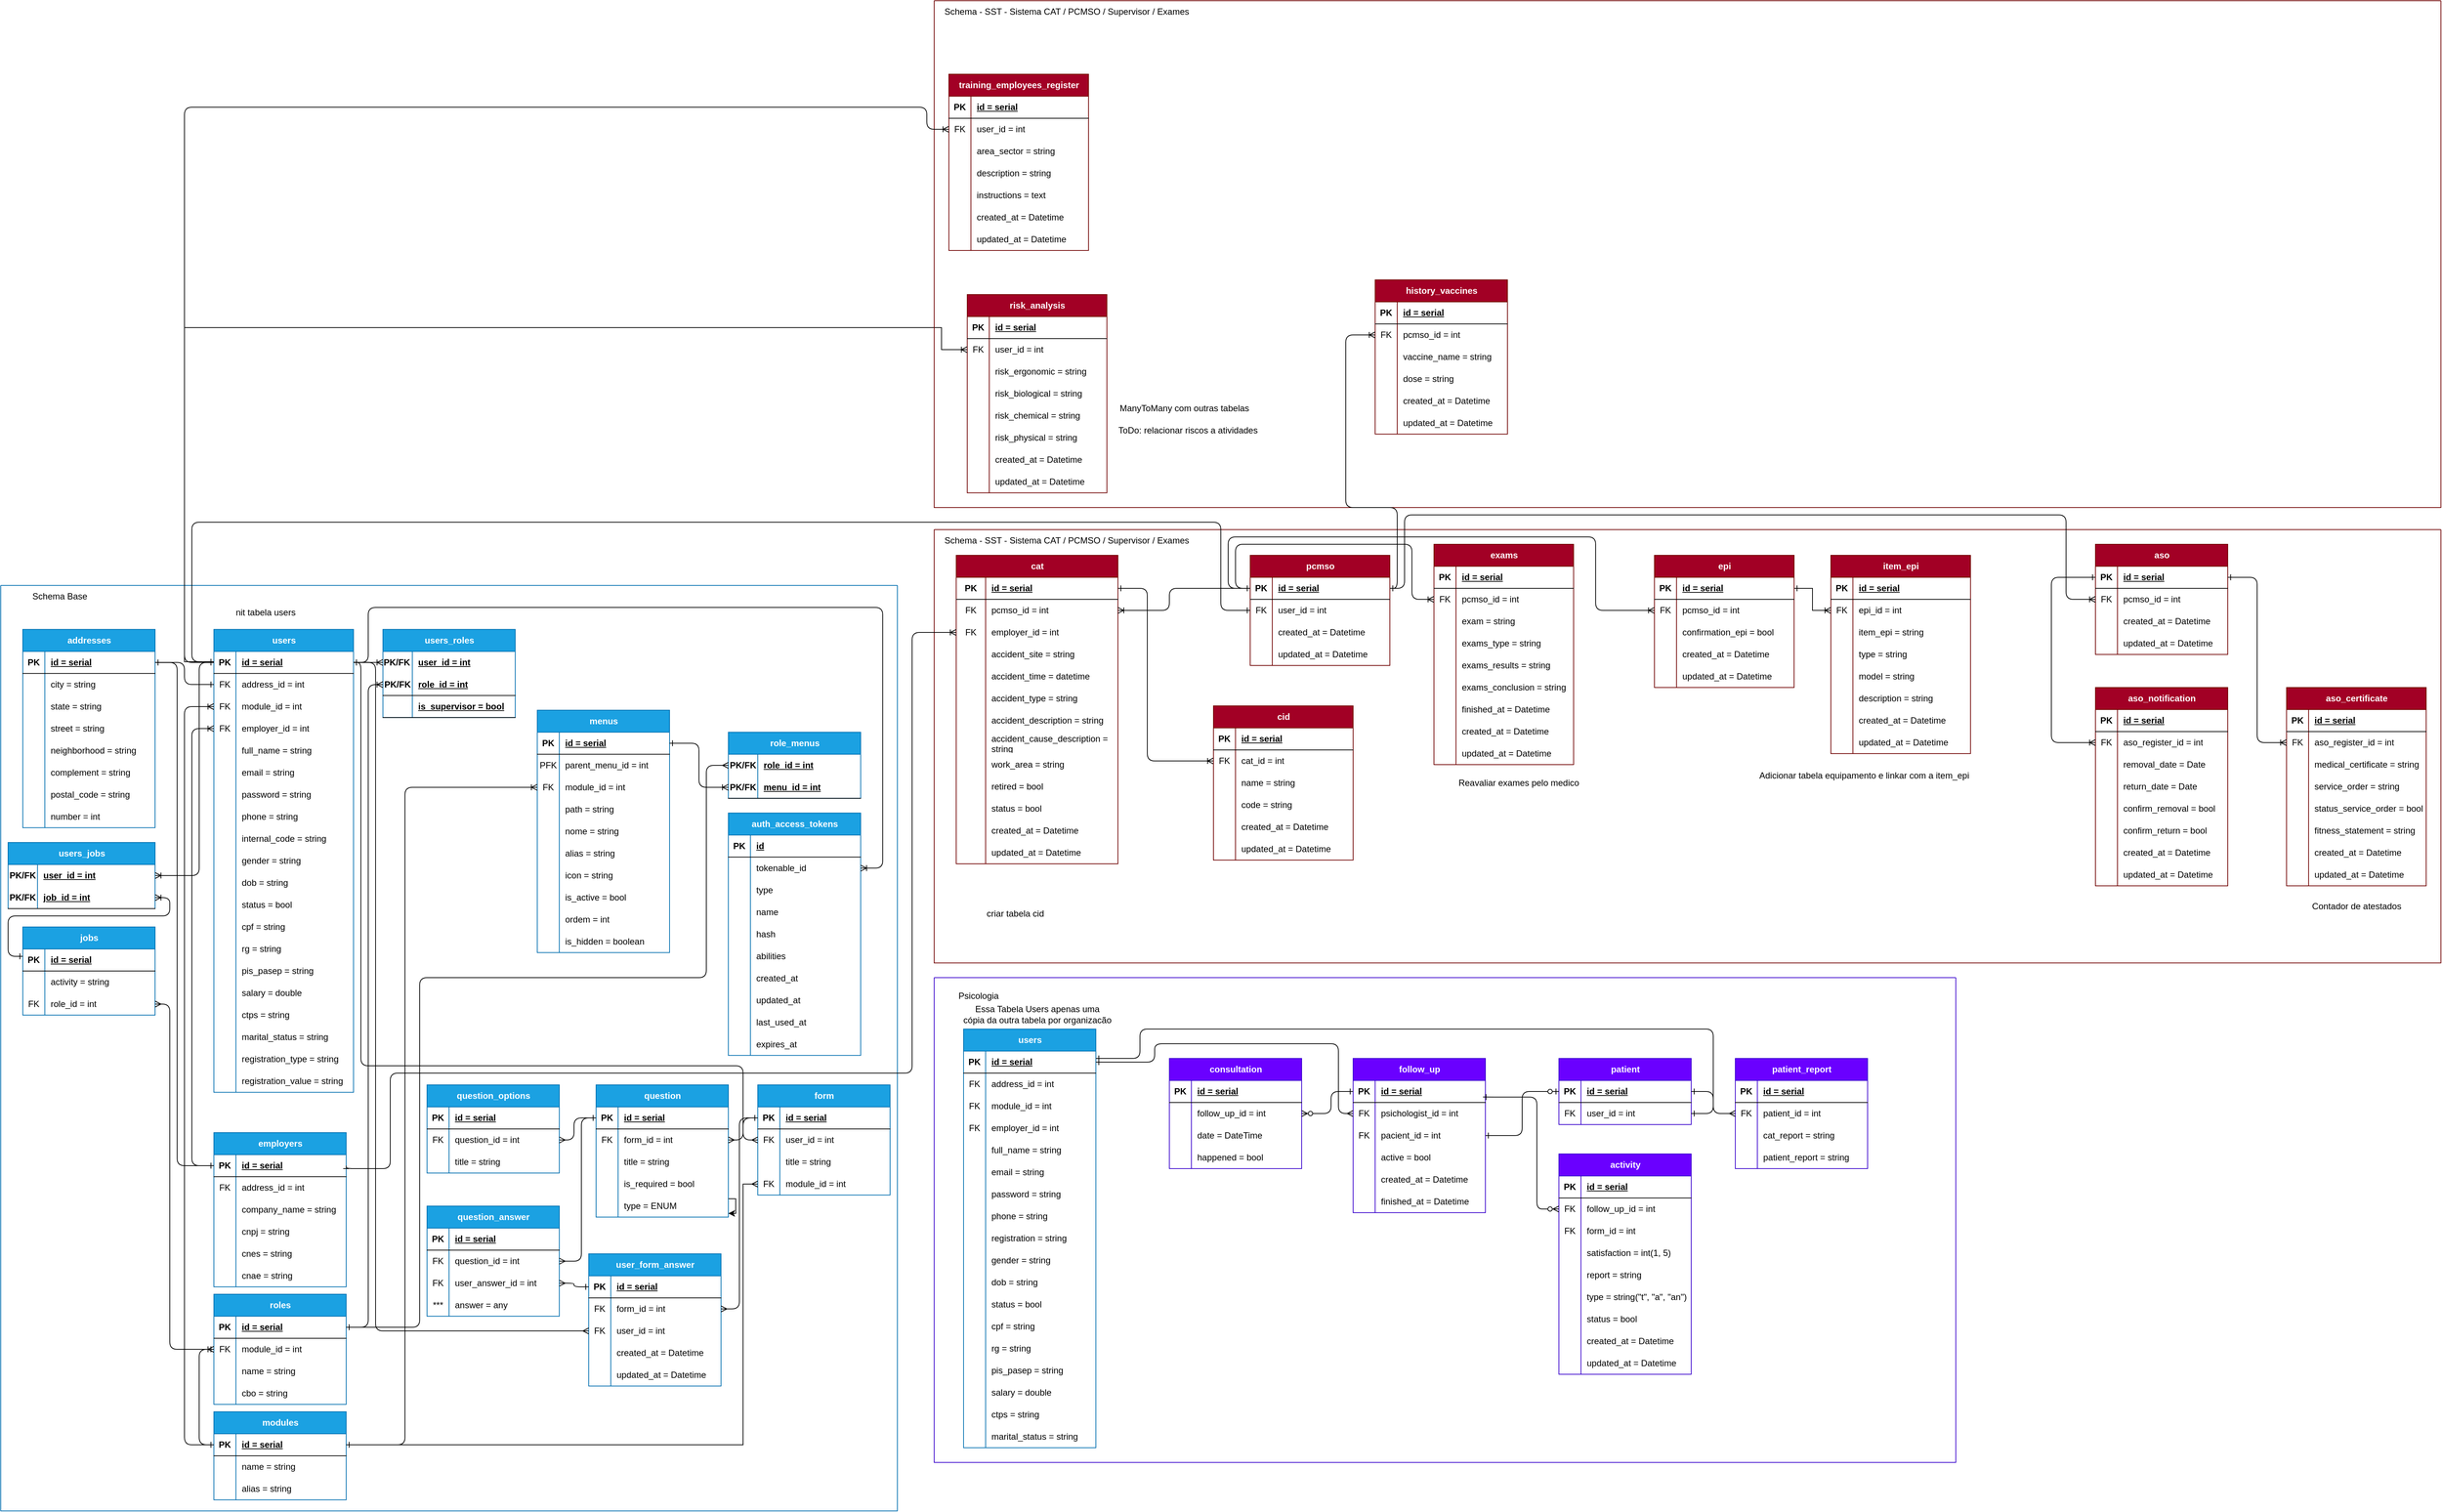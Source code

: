 <mxfile version="27.0.9">
  <diagram name="Página-1" id="e56a1550-8fbb-45ad-956c-1786394a9013">
    <mxGraphModel dx="4734" dy="2930" grid="1" gridSize="10" guides="1" tooltips="1" connect="1" arrows="1" fold="1" page="1" pageScale="1" pageWidth="1169" pageHeight="827" background="none" math="0" shadow="0">
      <root>
        <mxCell id="0" />
        <mxCell id="1" parent="0" />
        <mxCell id="NhmHwwG1Lk6Kpzcf4WQy-1" value="" style="swimlane;startSize=0;fillColor=#a20025;fontColor=#ffffff;strokeColor=#6F0000;" parent="1" vertex="1">
          <mxGeometry x="200" y="-50" width="2050" height="590" as="geometry" />
        </mxCell>
        <mxCell id="NhmHwwG1Lk6Kpzcf4WQy-2" value="Schema - SST - Sistema CAT / PCMSO / Supervisor / Exames" style="text;html=1;align=center;verticalAlign=middle;resizable=0;points=[];autosize=1;strokeColor=none;fillColor=none;" parent="NhmHwwG1Lk6Kpzcf4WQy-1" vertex="1">
          <mxGeometry width="360" height="30" as="geometry" />
        </mxCell>
        <mxCell id="NhmHwwG1Lk6Kpzcf4WQy-3" style="edgeStyle=orthogonalEdgeStyle;rounded=1;orthogonalLoop=1;jettySize=auto;html=1;entryX=0;entryY=0.5;entryDx=0;entryDy=0;endArrow=ERoneToMany;endFill=0;startArrow=ERone;startFill=0;curved=0;" parent="NhmHwwG1Lk6Kpzcf4WQy-1" edge="1">
          <mxGeometry relative="1" as="geometry">
            <Array as="points">
              <mxPoint x="670" y="855" />
              <mxPoint x="670" y="275" />
            </Array>
            <mxPoint x="720" y="274.93" as="targetPoint" />
          </mxGeometry>
        </mxCell>
        <mxCell id="NhmHwwG1Lk6Kpzcf4WQy-4" style="edgeStyle=orthogonalEdgeStyle;rounded=1;orthogonalLoop=1;jettySize=auto;html=1;endArrow=ERoneToMany;endFill=0;startArrow=ERone;startFill=0;curved=0;" parent="NhmHwwG1Lk6Kpzcf4WQy-1" edge="1">
          <mxGeometry relative="1" as="geometry">
            <Array as="points">
              <mxPoint x="700" y="695" />
              <mxPoint x="700" y="135" />
            </Array>
            <mxPoint x="720" y="135" as="targetPoint" />
          </mxGeometry>
        </mxCell>
        <mxCell id="NhmHwwG1Lk6Kpzcf4WQy-5" style="edgeStyle=orthogonalEdgeStyle;rounded=1;orthogonalLoop=1;jettySize=auto;html=1;endArrow=ERoneToMany;endFill=0;startArrow=ERone;startFill=0;curved=0;" parent="NhmHwwG1Lk6Kpzcf4WQy-1" edge="1">
          <mxGeometry relative="1" as="geometry">
            <mxPoint x="900" y="104.93" as="targetPoint" />
          </mxGeometry>
        </mxCell>
        <mxCell id="NhmHwwG1Lk6Kpzcf4WQy-6" style="edgeStyle=orthogonalEdgeStyle;rounded=1;orthogonalLoop=1;jettySize=auto;html=1;startArrow=ERone;startFill=0;endArrow=ERoneToMany;endFill=0;curved=0;" parent="NhmHwwG1Lk6Kpzcf4WQy-1" edge="1">
          <mxGeometry relative="1" as="geometry">
            <mxPoint x="510" y="134.818" as="targetPoint" />
          </mxGeometry>
        </mxCell>
        <mxCell id="NhmHwwG1Lk6Kpzcf4WQy-7" style="edgeStyle=orthogonalEdgeStyle;rounded=1;orthogonalLoop=1;jettySize=auto;html=1;startArrow=ERone;startFill=0;endArrow=ERoneToMany;endFill=0;curved=0;" parent="NhmHwwG1Lk6Kpzcf4WQy-1" edge="1">
          <mxGeometry relative="1" as="geometry">
            <mxPoint x="470" y="104.93" as="sourcePoint" />
          </mxGeometry>
        </mxCell>
        <mxCell id="NhmHwwG1Lk6Kpzcf4WQy-8" style="edgeStyle=orthogonalEdgeStyle;rounded=1;orthogonalLoop=1;jettySize=auto;html=1;entryX=0;entryY=0.5;entryDx=0;entryDy=0;startArrow=ERone;startFill=0;endArrow=ERoneToMany;endFill=0;curved=0;" parent="NhmHwwG1Lk6Kpzcf4WQy-1" edge="1">
          <mxGeometry relative="1" as="geometry">
            <mxPoint x="990" y="104.818" as="sourcePoint" />
          </mxGeometry>
        </mxCell>
        <mxCell id="NhmHwwG1Lk6Kpzcf4WQy-9" style="edgeStyle=orthogonalEdgeStyle;rounded=1;orthogonalLoop=1;jettySize=auto;html=1;startArrow=ERone;startFill=0;endArrow=ERoneToMany;endFill=0;curved=0;" parent="NhmHwwG1Lk6Kpzcf4WQy-1" edge="1">
          <mxGeometry relative="1" as="geometry">
            <mxPoint x="990" y="274.818" as="targetPoint" />
          </mxGeometry>
        </mxCell>
        <mxCell id="NhmHwwG1Lk6Kpzcf4WQy-10" style="edgeStyle=orthogonalEdgeStyle;rounded=1;orthogonalLoop=1;jettySize=auto;html=1;startArrow=ERone;startFill=0;endArrow=ERmany;endFill=0;curved=0;" parent="NhmHwwG1Lk6Kpzcf4WQy-1" edge="1">
          <mxGeometry relative="1" as="geometry">
            <Array as="points">
              <mxPoint x="670" y="855" />
              <mxPoint x="670" y="520" />
              <mxPoint x="930" y="520" />
              <mxPoint x="930" y="135" />
            </Array>
            <mxPoint x="990" y="135" as="targetPoint" />
          </mxGeometry>
        </mxCell>
        <mxCell id="NhmHwwG1Lk6Kpzcf4WQy-11" style="edgeStyle=orthogonalEdgeStyle;rounded=1;orthogonalLoop=1;jettySize=auto;html=1;endArrow=ERone;endFill=0;startArrow=ERone;startFill=0;curved=0;" parent="NhmHwwG1Lk6Kpzcf4WQy-1" edge="1">
          <mxGeometry relative="1" as="geometry">
            <mxPoint x="210" y="104.818" as="sourcePoint" />
          </mxGeometry>
        </mxCell>
        <mxCell id="NhmHwwG1Lk6Kpzcf4WQy-12" style="edgeStyle=orthogonalEdgeStyle;rounded=1;orthogonalLoop=1;jettySize=auto;html=1;startArrow=ERone;startFill=0;endArrow=ERone;endFill=0;curved=0;" parent="NhmHwwG1Lk6Kpzcf4WQy-1" edge="1">
          <mxGeometry relative="1" as="geometry">
            <Array as="points">
              <mxPoint x="240" y="505" />
              <mxPoint x="240" y="105" />
            </Array>
            <mxPoint x="210" y="105" as="targetPoint" />
          </mxGeometry>
        </mxCell>
        <mxCell id="NhmHwwG1Lk6Kpzcf4WQy-13" style="edgeStyle=orthogonalEdgeStyle;rounded=1;orthogonalLoop=1;jettySize=auto;html=1;curved=0;endArrow=ERoneToMany;endFill=0;startArrow=ERone;startFill=0;" parent="NhmHwwG1Lk6Kpzcf4WQy-1" edge="1">
          <mxGeometry relative="1" as="geometry">
            <Array as="points">
              <mxPoint x="250" y="855" />
              <mxPoint x="250" y="165" />
            </Array>
            <mxPoint x="290" y="165" as="targetPoint" />
          </mxGeometry>
        </mxCell>
        <mxCell id="NhmHwwG1Lk6Kpzcf4WQy-14" style="edgeStyle=orthogonalEdgeStyle;rounded=1;orthogonalLoop=1;jettySize=auto;html=1;startArrow=ERoneToMany;startFill=0;endArrow=ERone;endFill=0;curved=0;" parent="NhmHwwG1Lk6Kpzcf4WQy-1" edge="1">
          <mxGeometry relative="1" as="geometry">
            <Array as="points">
              <mxPoint x="1200" y="385" />
              <mxPoint x="1200" y="30" />
              <mxPoint x="490" y="30" />
              <mxPoint x="490" y="105" />
            </Array>
            <mxPoint x="470" y="105" as="targetPoint" />
          </mxGeometry>
        </mxCell>
        <mxCell id="NhmHwwG1Lk6Kpzcf4WQy-15" style="edgeStyle=orthogonalEdgeStyle;rounded=1;orthogonalLoop=1;jettySize=auto;html=1;entryX=0;entryY=0.5;entryDx=0;entryDy=0;startArrow=ERoneToMany;startFill=0;endArrow=ERone;endFill=0;curved=0;" parent="NhmHwwG1Lk6Kpzcf4WQy-1" edge="1">
          <mxGeometry relative="1" as="geometry">
            <mxPoint x="290" y="725" as="sourcePoint" />
          </mxGeometry>
        </mxCell>
        <mxCell id="NhmHwwG1Lk6Kpzcf4WQy-16" style="edgeStyle=orthogonalEdgeStyle;rounded=1;orthogonalLoop=1;jettySize=auto;html=1;entryX=0;entryY=0.5;entryDx=0;entryDy=0;curved=0;endArrow=ERoneToMany;endFill=0;startArrow=ERone;startFill=0;" parent="NhmHwwG1Lk6Kpzcf4WQy-1" edge="1">
          <mxGeometry relative="1" as="geometry">
            <Array as="points">
              <mxPoint x="260" y="475" />
              <mxPoint x="260" y="195" />
            </Array>
            <mxPoint x="290" y="194.93" as="targetPoint" />
          </mxGeometry>
        </mxCell>
        <mxCell id="NhmHwwG1Lk6Kpzcf4WQy-17" style="edgeStyle=orthogonalEdgeStyle;rounded=1;orthogonalLoop=1;jettySize=auto;html=1;startArrow=ERone;startFill=0;endArrow=ERoneToMany;endFill=0;curved=0;" parent="NhmHwwG1Lk6Kpzcf4WQy-1" edge="1">
          <mxGeometry relative="1" as="geometry">
            <Array as="points">
              <mxPoint x="10" y="505" />
              <mxPoint x="10" y="450" />
              <mxPoint x="230" y="450" />
              <mxPoint x="230" y="425" />
            </Array>
            <mxPoint x="210" y="425" as="targetPoint" />
          </mxGeometry>
        </mxCell>
        <mxCell id="NhmHwwG1Lk6Kpzcf4WQy-18" style="edgeStyle=orthogonalEdgeStyle;rounded=1;orthogonalLoop=1;jettySize=auto;html=1;curved=0;endArrow=ERoneToMany;endFill=0;startArrow=ERone;startFill=0;" parent="NhmHwwG1Lk6Kpzcf4WQy-1" edge="1">
          <mxGeometry relative="1" as="geometry">
            <Array as="points">
              <mxPoint x="270" y="105" />
              <mxPoint x="270" y="395" />
            </Array>
            <mxPoint x="290" y="104.818" as="sourcePoint" />
          </mxGeometry>
        </mxCell>
        <mxCell id="NhmHwwG1Lk6Kpzcf4WQy-19" value="cat" style="shape=table;startSize=30;container=1;collapsible=1;childLayout=tableLayout;fixedRows=1;rowLines=0;fontStyle=1;align=center;resizeLast=1;html=1;fillColor=#a20025;fontColor=#ffffff;strokeColor=#6F0000;" parent="NhmHwwG1Lk6Kpzcf4WQy-1" vertex="1">
          <mxGeometry x="30" y="35" width="220" height="420" as="geometry" />
        </mxCell>
        <mxCell id="NhmHwwG1Lk6Kpzcf4WQy-20" value="" style="shape=tableRow;horizontal=0;startSize=0;swimlaneHead=0;swimlaneBody=0;fillColor=none;collapsible=0;dropTarget=0;points=[[0,0.5],[1,0.5]];portConstraint=eastwest;top=0;left=0;right=0;bottom=1;" parent="NhmHwwG1Lk6Kpzcf4WQy-19" vertex="1">
          <mxGeometry y="30" width="220" height="30" as="geometry" />
        </mxCell>
        <mxCell id="NhmHwwG1Lk6Kpzcf4WQy-21" value="PK" style="shape=partialRectangle;connectable=0;fillColor=none;top=0;left=0;bottom=0;right=0;fontStyle=1;overflow=hidden;whiteSpace=wrap;html=1;" parent="NhmHwwG1Lk6Kpzcf4WQy-20" vertex="1">
          <mxGeometry width="40" height="30" as="geometry">
            <mxRectangle width="40" height="30" as="alternateBounds" />
          </mxGeometry>
        </mxCell>
        <mxCell id="NhmHwwG1Lk6Kpzcf4WQy-22" value="id = serial" style="shape=partialRectangle;connectable=0;fillColor=none;top=0;left=0;bottom=0;right=0;align=left;spacingLeft=6;fontStyle=5;overflow=hidden;whiteSpace=wrap;html=1;" parent="NhmHwwG1Lk6Kpzcf4WQy-20" vertex="1">
          <mxGeometry x="40" width="180" height="30" as="geometry">
            <mxRectangle width="180" height="30" as="alternateBounds" />
          </mxGeometry>
        </mxCell>
        <mxCell id="NhmHwwG1Lk6Kpzcf4WQy-23" value="" style="shape=tableRow;horizontal=0;startSize=0;swimlaneHead=0;swimlaneBody=0;fillColor=none;collapsible=0;dropTarget=0;points=[[0,0.5],[1,0.5]];portConstraint=eastwest;top=0;left=0;right=0;bottom=0;" parent="NhmHwwG1Lk6Kpzcf4WQy-19" vertex="1">
          <mxGeometry y="60" width="220" height="30" as="geometry" />
        </mxCell>
        <mxCell id="NhmHwwG1Lk6Kpzcf4WQy-24" value="FK" style="shape=partialRectangle;connectable=0;fillColor=none;top=0;left=0;bottom=0;right=0;editable=1;overflow=hidden;whiteSpace=wrap;html=1;" parent="NhmHwwG1Lk6Kpzcf4WQy-23" vertex="1">
          <mxGeometry width="40" height="30" as="geometry">
            <mxRectangle width="40" height="30" as="alternateBounds" />
          </mxGeometry>
        </mxCell>
        <mxCell id="NhmHwwG1Lk6Kpzcf4WQy-25" value="pcmso_id = int" style="shape=partialRectangle;connectable=0;fillColor=none;top=0;left=0;bottom=0;right=0;align=left;spacingLeft=6;overflow=hidden;whiteSpace=wrap;html=1;" parent="NhmHwwG1Lk6Kpzcf4WQy-23" vertex="1">
          <mxGeometry x="40" width="180" height="30" as="geometry">
            <mxRectangle width="180" height="30" as="alternateBounds" />
          </mxGeometry>
        </mxCell>
        <mxCell id="NhmHwwG1Lk6Kpzcf4WQy-26" style="shape=tableRow;horizontal=0;startSize=0;swimlaneHead=0;swimlaneBody=0;fillColor=none;collapsible=0;dropTarget=0;points=[[0,0.5],[1,0.5]];portConstraint=eastwest;top=0;left=0;right=0;bottom=0;" parent="NhmHwwG1Lk6Kpzcf4WQy-19" vertex="1">
          <mxGeometry y="90" width="220" height="30" as="geometry" />
        </mxCell>
        <mxCell id="NhmHwwG1Lk6Kpzcf4WQy-27" value="FK" style="shape=partialRectangle;connectable=0;fillColor=none;top=0;left=0;bottom=0;right=0;editable=1;overflow=hidden;whiteSpace=wrap;html=1;" parent="NhmHwwG1Lk6Kpzcf4WQy-26" vertex="1">
          <mxGeometry width="40" height="30" as="geometry">
            <mxRectangle width="40" height="30" as="alternateBounds" />
          </mxGeometry>
        </mxCell>
        <mxCell id="NhmHwwG1Lk6Kpzcf4WQy-28" value="employer_id = int" style="shape=partialRectangle;connectable=0;fillColor=none;top=0;left=0;bottom=0;right=0;align=left;spacingLeft=6;overflow=hidden;whiteSpace=wrap;html=1;" parent="NhmHwwG1Lk6Kpzcf4WQy-26" vertex="1">
          <mxGeometry x="40" width="180" height="30" as="geometry">
            <mxRectangle width="180" height="30" as="alternateBounds" />
          </mxGeometry>
        </mxCell>
        <mxCell id="NhmHwwG1Lk6Kpzcf4WQy-32" value="" style="shape=tableRow;horizontal=0;startSize=0;swimlaneHead=0;swimlaneBody=0;fillColor=none;collapsible=0;dropTarget=0;points=[[0,0.5],[1,0.5]];portConstraint=eastwest;top=0;left=0;right=0;bottom=0;" parent="NhmHwwG1Lk6Kpzcf4WQy-19" vertex="1">
          <mxGeometry y="120" width="220" height="30" as="geometry" />
        </mxCell>
        <mxCell id="NhmHwwG1Lk6Kpzcf4WQy-33" value="" style="shape=partialRectangle;connectable=0;fillColor=none;top=0;left=0;bottom=0;right=0;editable=1;overflow=hidden;whiteSpace=wrap;html=1;" parent="NhmHwwG1Lk6Kpzcf4WQy-32" vertex="1">
          <mxGeometry width="40" height="30" as="geometry">
            <mxRectangle width="40" height="30" as="alternateBounds" />
          </mxGeometry>
        </mxCell>
        <mxCell id="NhmHwwG1Lk6Kpzcf4WQy-34" value="accident_site = string" style="shape=partialRectangle;connectable=0;fillColor=none;top=0;left=0;bottom=0;right=0;align=left;spacingLeft=6;overflow=hidden;whiteSpace=wrap;html=1;" parent="NhmHwwG1Lk6Kpzcf4WQy-32" vertex="1">
          <mxGeometry x="40" width="180" height="30" as="geometry">
            <mxRectangle width="180" height="30" as="alternateBounds" />
          </mxGeometry>
        </mxCell>
        <mxCell id="NhmHwwG1Lk6Kpzcf4WQy-35" style="shape=tableRow;horizontal=0;startSize=0;swimlaneHead=0;swimlaneBody=0;fillColor=none;collapsible=0;dropTarget=0;points=[[0,0.5],[1,0.5]];portConstraint=eastwest;top=0;left=0;right=0;bottom=0;" parent="NhmHwwG1Lk6Kpzcf4WQy-19" vertex="1">
          <mxGeometry y="150" width="220" height="30" as="geometry" />
        </mxCell>
        <mxCell id="NhmHwwG1Lk6Kpzcf4WQy-36" style="shape=partialRectangle;connectable=0;fillColor=none;top=0;left=0;bottom=0;right=0;editable=1;overflow=hidden;whiteSpace=wrap;html=1;" parent="NhmHwwG1Lk6Kpzcf4WQy-35" vertex="1">
          <mxGeometry width="40" height="30" as="geometry">
            <mxRectangle width="40" height="30" as="alternateBounds" />
          </mxGeometry>
        </mxCell>
        <mxCell id="NhmHwwG1Lk6Kpzcf4WQy-37" value="accident_time = datetime" style="shape=partialRectangle;connectable=0;fillColor=none;top=0;left=0;bottom=0;right=0;align=left;spacingLeft=6;overflow=hidden;whiteSpace=wrap;html=1;" parent="NhmHwwG1Lk6Kpzcf4WQy-35" vertex="1">
          <mxGeometry x="40" width="180" height="30" as="geometry">
            <mxRectangle width="180" height="30" as="alternateBounds" />
          </mxGeometry>
        </mxCell>
        <mxCell id="NhmHwwG1Lk6Kpzcf4WQy-38" style="shape=tableRow;horizontal=0;startSize=0;swimlaneHead=0;swimlaneBody=0;fillColor=none;collapsible=0;dropTarget=0;points=[[0,0.5],[1,0.5]];portConstraint=eastwest;top=0;left=0;right=0;bottom=0;" parent="NhmHwwG1Lk6Kpzcf4WQy-19" vertex="1">
          <mxGeometry y="180" width="220" height="30" as="geometry" />
        </mxCell>
        <mxCell id="NhmHwwG1Lk6Kpzcf4WQy-39" style="shape=partialRectangle;connectable=0;fillColor=none;top=0;left=0;bottom=0;right=0;editable=1;overflow=hidden;whiteSpace=wrap;html=1;" parent="NhmHwwG1Lk6Kpzcf4WQy-38" vertex="1">
          <mxGeometry width="40" height="30" as="geometry">
            <mxRectangle width="40" height="30" as="alternateBounds" />
          </mxGeometry>
        </mxCell>
        <mxCell id="NhmHwwG1Lk6Kpzcf4WQy-40" value="accident_type = string" style="shape=partialRectangle;connectable=0;fillColor=none;top=0;left=0;bottom=0;right=0;align=left;spacingLeft=6;overflow=hidden;whiteSpace=wrap;html=1;" parent="NhmHwwG1Lk6Kpzcf4WQy-38" vertex="1">
          <mxGeometry x="40" width="180" height="30" as="geometry">
            <mxRectangle width="180" height="30" as="alternateBounds" />
          </mxGeometry>
        </mxCell>
        <mxCell id="NhmHwwG1Lk6Kpzcf4WQy-41" style="shape=tableRow;horizontal=0;startSize=0;swimlaneHead=0;swimlaneBody=0;fillColor=none;collapsible=0;dropTarget=0;points=[[0,0.5],[1,0.5]];portConstraint=eastwest;top=0;left=0;right=0;bottom=0;" parent="NhmHwwG1Lk6Kpzcf4WQy-19" vertex="1">
          <mxGeometry y="210" width="220" height="30" as="geometry" />
        </mxCell>
        <mxCell id="NhmHwwG1Lk6Kpzcf4WQy-42" style="shape=partialRectangle;connectable=0;fillColor=none;top=0;left=0;bottom=0;right=0;editable=1;overflow=hidden;whiteSpace=wrap;html=1;" parent="NhmHwwG1Lk6Kpzcf4WQy-41" vertex="1">
          <mxGeometry width="40" height="30" as="geometry">
            <mxRectangle width="40" height="30" as="alternateBounds" />
          </mxGeometry>
        </mxCell>
        <mxCell id="NhmHwwG1Lk6Kpzcf4WQy-43" value="accident_description = string" style="shape=partialRectangle;connectable=0;fillColor=none;top=0;left=0;bottom=0;right=0;align=left;spacingLeft=6;overflow=hidden;whiteSpace=wrap;html=1;" parent="NhmHwwG1Lk6Kpzcf4WQy-41" vertex="1">
          <mxGeometry x="40" width="180" height="30" as="geometry">
            <mxRectangle width="180" height="30" as="alternateBounds" />
          </mxGeometry>
        </mxCell>
        <mxCell id="gu2aq0p2Jbi5ykF5_Zxi-2" style="shape=tableRow;horizontal=0;startSize=0;swimlaneHead=0;swimlaneBody=0;fillColor=none;collapsible=0;dropTarget=0;points=[[0,0.5],[1,0.5]];portConstraint=eastwest;top=0;left=0;right=0;bottom=0;" parent="NhmHwwG1Lk6Kpzcf4WQy-19" vertex="1">
          <mxGeometry y="240" width="220" height="30" as="geometry" />
        </mxCell>
        <mxCell id="gu2aq0p2Jbi5ykF5_Zxi-3" style="shape=partialRectangle;connectable=0;fillColor=none;top=0;left=0;bottom=0;right=0;editable=1;overflow=hidden;whiteSpace=wrap;html=1;" parent="gu2aq0p2Jbi5ykF5_Zxi-2" vertex="1">
          <mxGeometry width="40" height="30" as="geometry">
            <mxRectangle width="40" height="30" as="alternateBounds" />
          </mxGeometry>
        </mxCell>
        <mxCell id="gu2aq0p2Jbi5ykF5_Zxi-4" value="accident_cause_description = string" style="shape=partialRectangle;connectable=0;fillColor=none;top=0;left=0;bottom=0;right=0;align=left;spacingLeft=6;overflow=hidden;whiteSpace=wrap;html=1;" parent="gu2aq0p2Jbi5ykF5_Zxi-2" vertex="1">
          <mxGeometry x="40" width="180" height="30" as="geometry">
            <mxRectangle width="180" height="30" as="alternateBounds" />
          </mxGeometry>
        </mxCell>
        <mxCell id="NhmHwwG1Lk6Kpzcf4WQy-44" style="shape=tableRow;horizontal=0;startSize=0;swimlaneHead=0;swimlaneBody=0;fillColor=none;collapsible=0;dropTarget=0;points=[[0,0.5],[1,0.5]];portConstraint=eastwest;top=0;left=0;right=0;bottom=0;" parent="NhmHwwG1Lk6Kpzcf4WQy-19" vertex="1">
          <mxGeometry y="270" width="220" height="30" as="geometry" />
        </mxCell>
        <mxCell id="NhmHwwG1Lk6Kpzcf4WQy-45" style="shape=partialRectangle;connectable=0;fillColor=none;top=0;left=0;bottom=0;right=0;editable=1;overflow=hidden;whiteSpace=wrap;html=1;" parent="NhmHwwG1Lk6Kpzcf4WQy-44" vertex="1">
          <mxGeometry width="40" height="30" as="geometry">
            <mxRectangle width="40" height="30" as="alternateBounds" />
          </mxGeometry>
        </mxCell>
        <mxCell id="NhmHwwG1Lk6Kpzcf4WQy-46" value="work_area = string" style="shape=partialRectangle;connectable=0;fillColor=none;top=0;left=0;bottom=0;right=0;align=left;spacingLeft=6;overflow=hidden;whiteSpace=wrap;html=1;" parent="NhmHwwG1Lk6Kpzcf4WQy-44" vertex="1">
          <mxGeometry x="40" width="180" height="30" as="geometry">
            <mxRectangle width="180" height="30" as="alternateBounds" />
          </mxGeometry>
        </mxCell>
        <mxCell id="NhmHwwG1Lk6Kpzcf4WQy-47" style="shape=tableRow;horizontal=0;startSize=0;swimlaneHead=0;swimlaneBody=0;fillColor=none;collapsible=0;dropTarget=0;points=[[0,0.5],[1,0.5]];portConstraint=eastwest;top=0;left=0;right=0;bottom=0;" parent="NhmHwwG1Lk6Kpzcf4WQy-19" vertex="1">
          <mxGeometry y="300" width="220" height="30" as="geometry" />
        </mxCell>
        <mxCell id="NhmHwwG1Lk6Kpzcf4WQy-48" style="shape=partialRectangle;connectable=0;fillColor=none;top=0;left=0;bottom=0;right=0;editable=1;overflow=hidden;whiteSpace=wrap;html=1;" parent="NhmHwwG1Lk6Kpzcf4WQy-47" vertex="1">
          <mxGeometry width="40" height="30" as="geometry">
            <mxRectangle width="40" height="30" as="alternateBounds" />
          </mxGeometry>
        </mxCell>
        <mxCell id="NhmHwwG1Lk6Kpzcf4WQy-49" value="retired = bool" style="shape=partialRectangle;connectable=0;fillColor=none;top=0;left=0;bottom=0;right=0;align=left;spacingLeft=6;overflow=hidden;whiteSpace=wrap;html=1;" parent="NhmHwwG1Lk6Kpzcf4WQy-47" vertex="1">
          <mxGeometry x="40" width="180" height="30" as="geometry">
            <mxRectangle width="180" height="30" as="alternateBounds" />
          </mxGeometry>
        </mxCell>
        <mxCell id="NhmHwwG1Lk6Kpzcf4WQy-53" style="shape=tableRow;horizontal=0;startSize=0;swimlaneHead=0;swimlaneBody=0;fillColor=none;collapsible=0;dropTarget=0;points=[[0,0.5],[1,0.5]];portConstraint=eastwest;top=0;left=0;right=0;bottom=0;" parent="NhmHwwG1Lk6Kpzcf4WQy-19" vertex="1">
          <mxGeometry y="330" width="220" height="30" as="geometry" />
        </mxCell>
        <mxCell id="NhmHwwG1Lk6Kpzcf4WQy-54" style="shape=partialRectangle;connectable=0;fillColor=none;top=0;left=0;bottom=0;right=0;editable=1;overflow=hidden;whiteSpace=wrap;html=1;" parent="NhmHwwG1Lk6Kpzcf4WQy-53" vertex="1">
          <mxGeometry width="40" height="30" as="geometry">
            <mxRectangle width="40" height="30" as="alternateBounds" />
          </mxGeometry>
        </mxCell>
        <mxCell id="NhmHwwG1Lk6Kpzcf4WQy-55" value="status = bool" style="shape=partialRectangle;connectable=0;fillColor=none;top=0;left=0;bottom=0;right=0;align=left;spacingLeft=6;overflow=hidden;whiteSpace=wrap;html=1;" parent="NhmHwwG1Lk6Kpzcf4WQy-53" vertex="1">
          <mxGeometry x="40" width="180" height="30" as="geometry">
            <mxRectangle width="180" height="30" as="alternateBounds" />
          </mxGeometry>
        </mxCell>
        <mxCell id="hMRM0FaB_33gF2pYaa6J-130" style="shape=tableRow;horizontal=0;startSize=0;swimlaneHead=0;swimlaneBody=0;fillColor=none;collapsible=0;dropTarget=0;points=[[0,0.5],[1,0.5]];portConstraint=eastwest;top=0;left=0;right=0;bottom=0;" parent="NhmHwwG1Lk6Kpzcf4WQy-19" vertex="1">
          <mxGeometry y="360" width="220" height="30" as="geometry" />
        </mxCell>
        <mxCell id="hMRM0FaB_33gF2pYaa6J-131" style="shape=partialRectangle;connectable=0;fillColor=none;top=0;left=0;bottom=0;right=0;editable=1;overflow=hidden;whiteSpace=wrap;html=1;" parent="hMRM0FaB_33gF2pYaa6J-130" vertex="1">
          <mxGeometry width="40" height="30" as="geometry">
            <mxRectangle width="40" height="30" as="alternateBounds" />
          </mxGeometry>
        </mxCell>
        <mxCell id="hMRM0FaB_33gF2pYaa6J-132" value="created_at = Datetime" style="shape=partialRectangle;connectable=0;fillColor=none;top=0;left=0;bottom=0;right=0;align=left;spacingLeft=6;overflow=hidden;whiteSpace=wrap;html=1;" parent="hMRM0FaB_33gF2pYaa6J-130" vertex="1">
          <mxGeometry x="40" width="180" height="30" as="geometry">
            <mxRectangle width="180" height="30" as="alternateBounds" />
          </mxGeometry>
        </mxCell>
        <mxCell id="hMRM0FaB_33gF2pYaa6J-133" style="shape=tableRow;horizontal=0;startSize=0;swimlaneHead=0;swimlaneBody=0;fillColor=none;collapsible=0;dropTarget=0;points=[[0,0.5],[1,0.5]];portConstraint=eastwest;top=0;left=0;right=0;bottom=0;" parent="NhmHwwG1Lk6Kpzcf4WQy-19" vertex="1">
          <mxGeometry y="390" width="220" height="30" as="geometry" />
        </mxCell>
        <mxCell id="hMRM0FaB_33gF2pYaa6J-134" style="shape=partialRectangle;connectable=0;fillColor=none;top=0;left=0;bottom=0;right=0;editable=1;overflow=hidden;whiteSpace=wrap;html=1;" parent="hMRM0FaB_33gF2pYaa6J-133" vertex="1">
          <mxGeometry width="40" height="30" as="geometry">
            <mxRectangle width="40" height="30" as="alternateBounds" />
          </mxGeometry>
        </mxCell>
        <mxCell id="hMRM0FaB_33gF2pYaa6J-135" value="updated_at = Datetime" style="shape=partialRectangle;connectable=0;fillColor=none;top=0;left=0;bottom=0;right=0;align=left;spacingLeft=6;overflow=hidden;whiteSpace=wrap;html=1;" parent="hMRM0FaB_33gF2pYaa6J-133" vertex="1">
          <mxGeometry x="40" width="180" height="30" as="geometry">
            <mxRectangle width="180" height="30" as="alternateBounds" />
          </mxGeometry>
        </mxCell>
        <mxCell id="hMRM0FaB_33gF2pYaa6J-136" value="pcmso" style="shape=table;startSize=30;container=1;collapsible=1;childLayout=tableLayout;fixedRows=1;rowLines=0;fontStyle=1;align=center;resizeLast=1;html=1;fillColor=#a20025;fontColor=#ffffff;strokeColor=#6F0000;" parent="NhmHwwG1Lk6Kpzcf4WQy-1" vertex="1">
          <mxGeometry x="430" y="35" width="190" height="150" as="geometry" />
        </mxCell>
        <mxCell id="hMRM0FaB_33gF2pYaa6J-137" value="" style="shape=tableRow;horizontal=0;startSize=0;swimlaneHead=0;swimlaneBody=0;fillColor=none;collapsible=0;dropTarget=0;points=[[0,0.5],[1,0.5]];portConstraint=eastwest;top=0;left=0;right=0;bottom=1;" parent="hMRM0FaB_33gF2pYaa6J-136" vertex="1">
          <mxGeometry y="30" width="190" height="30" as="geometry" />
        </mxCell>
        <mxCell id="hMRM0FaB_33gF2pYaa6J-138" value="PK" style="shape=partialRectangle;connectable=0;fillColor=none;top=0;left=0;bottom=0;right=0;fontStyle=1;overflow=hidden;whiteSpace=wrap;html=1;" parent="hMRM0FaB_33gF2pYaa6J-137" vertex="1">
          <mxGeometry width="30" height="30" as="geometry">
            <mxRectangle width="30" height="30" as="alternateBounds" />
          </mxGeometry>
        </mxCell>
        <mxCell id="hMRM0FaB_33gF2pYaa6J-139" value="id = serial" style="shape=partialRectangle;connectable=0;fillColor=none;top=0;left=0;bottom=0;right=0;align=left;spacingLeft=6;fontStyle=5;overflow=hidden;whiteSpace=wrap;html=1;" parent="hMRM0FaB_33gF2pYaa6J-137" vertex="1">
          <mxGeometry x="30" width="160" height="30" as="geometry">
            <mxRectangle width="160" height="30" as="alternateBounds" />
          </mxGeometry>
        </mxCell>
        <mxCell id="hMRM0FaB_33gF2pYaa6J-140" value="" style="shape=tableRow;horizontal=0;startSize=0;swimlaneHead=0;swimlaneBody=0;fillColor=none;collapsible=0;dropTarget=0;points=[[0,0.5],[1,0.5]];portConstraint=eastwest;top=0;left=0;right=0;bottom=0;" parent="hMRM0FaB_33gF2pYaa6J-136" vertex="1">
          <mxGeometry y="60" width="190" height="30" as="geometry" />
        </mxCell>
        <mxCell id="hMRM0FaB_33gF2pYaa6J-141" value="FK" style="shape=partialRectangle;connectable=0;fillColor=none;top=0;left=0;bottom=0;right=0;editable=1;overflow=hidden;whiteSpace=wrap;html=1;" parent="hMRM0FaB_33gF2pYaa6J-140" vertex="1">
          <mxGeometry width="30" height="30" as="geometry">
            <mxRectangle width="30" height="30" as="alternateBounds" />
          </mxGeometry>
        </mxCell>
        <mxCell id="hMRM0FaB_33gF2pYaa6J-142" value="user_id = int" style="shape=partialRectangle;connectable=0;fillColor=none;top=0;left=0;bottom=0;right=0;align=left;spacingLeft=6;overflow=hidden;whiteSpace=wrap;html=1;" parent="hMRM0FaB_33gF2pYaa6J-140" vertex="1">
          <mxGeometry x="30" width="160" height="30" as="geometry">
            <mxRectangle width="160" height="30" as="alternateBounds" />
          </mxGeometry>
        </mxCell>
        <mxCell id="hMRM0FaB_33gF2pYaa6J-143" value="" style="shape=tableRow;horizontal=0;startSize=0;swimlaneHead=0;swimlaneBody=0;fillColor=none;collapsible=0;dropTarget=0;points=[[0,0.5],[1,0.5]];portConstraint=eastwest;top=0;left=0;right=0;bottom=0;" parent="hMRM0FaB_33gF2pYaa6J-136" vertex="1">
          <mxGeometry y="90" width="190" height="30" as="geometry" />
        </mxCell>
        <mxCell id="hMRM0FaB_33gF2pYaa6J-144" value="" style="shape=partialRectangle;connectable=0;fillColor=none;top=0;left=0;bottom=0;right=0;editable=1;overflow=hidden;whiteSpace=wrap;html=1;" parent="hMRM0FaB_33gF2pYaa6J-143" vertex="1">
          <mxGeometry width="30" height="30" as="geometry">
            <mxRectangle width="30" height="30" as="alternateBounds" />
          </mxGeometry>
        </mxCell>
        <mxCell id="hMRM0FaB_33gF2pYaa6J-145" value="created_at = Datetime" style="shape=partialRectangle;connectable=0;fillColor=none;top=0;left=0;bottom=0;right=0;align=left;spacingLeft=6;overflow=hidden;whiteSpace=wrap;html=1;" parent="hMRM0FaB_33gF2pYaa6J-143" vertex="1">
          <mxGeometry x="30" width="160" height="30" as="geometry">
            <mxRectangle width="160" height="30" as="alternateBounds" />
          </mxGeometry>
        </mxCell>
        <mxCell id="hMRM0FaB_33gF2pYaa6J-146" value="" style="shape=tableRow;horizontal=0;startSize=0;swimlaneHead=0;swimlaneBody=0;fillColor=none;collapsible=0;dropTarget=0;points=[[0,0.5],[1,0.5]];portConstraint=eastwest;top=0;left=0;right=0;bottom=0;" parent="hMRM0FaB_33gF2pYaa6J-136" vertex="1">
          <mxGeometry y="120" width="190" height="30" as="geometry" />
        </mxCell>
        <mxCell id="hMRM0FaB_33gF2pYaa6J-147" value="" style="shape=partialRectangle;connectable=0;fillColor=none;top=0;left=0;bottom=0;right=0;editable=1;overflow=hidden;whiteSpace=wrap;html=1;" parent="hMRM0FaB_33gF2pYaa6J-146" vertex="1">
          <mxGeometry width="30" height="30" as="geometry">
            <mxRectangle width="30" height="30" as="alternateBounds" />
          </mxGeometry>
        </mxCell>
        <mxCell id="hMRM0FaB_33gF2pYaa6J-148" value="updated_at = Datetime" style="shape=partialRectangle;connectable=0;fillColor=none;top=0;left=0;bottom=0;right=0;align=left;spacingLeft=6;overflow=hidden;whiteSpace=wrap;html=1;" parent="hMRM0FaB_33gF2pYaa6J-146" vertex="1">
          <mxGeometry x="30" width="160" height="30" as="geometry">
            <mxRectangle width="160" height="30" as="alternateBounds" />
          </mxGeometry>
        </mxCell>
        <mxCell id="hMRM0FaB_33gF2pYaa6J-151" value="exams" style="shape=table;startSize=30;container=1;collapsible=1;childLayout=tableLayout;fixedRows=1;rowLines=0;fontStyle=1;align=center;resizeLast=1;html=1;fillColor=#a20025;fontColor=#ffffff;strokeColor=#6F0000;" parent="NhmHwwG1Lk6Kpzcf4WQy-1" vertex="1">
          <mxGeometry x="680" y="20" width="190" height="300" as="geometry" />
        </mxCell>
        <mxCell id="hMRM0FaB_33gF2pYaa6J-152" value="" style="shape=tableRow;horizontal=0;startSize=0;swimlaneHead=0;swimlaneBody=0;fillColor=none;collapsible=0;dropTarget=0;points=[[0,0.5],[1,0.5]];portConstraint=eastwest;top=0;left=0;right=0;bottom=1;" parent="hMRM0FaB_33gF2pYaa6J-151" vertex="1">
          <mxGeometry y="30" width="190" height="30" as="geometry" />
        </mxCell>
        <mxCell id="hMRM0FaB_33gF2pYaa6J-153" value="PK" style="shape=partialRectangle;connectable=0;fillColor=none;top=0;left=0;bottom=0;right=0;fontStyle=1;overflow=hidden;whiteSpace=wrap;html=1;" parent="hMRM0FaB_33gF2pYaa6J-152" vertex="1">
          <mxGeometry width="30" height="30" as="geometry">
            <mxRectangle width="30" height="30" as="alternateBounds" />
          </mxGeometry>
        </mxCell>
        <mxCell id="hMRM0FaB_33gF2pYaa6J-154" value="id = serial" style="shape=partialRectangle;connectable=0;fillColor=none;top=0;left=0;bottom=0;right=0;align=left;spacingLeft=6;fontStyle=5;overflow=hidden;whiteSpace=wrap;html=1;" parent="hMRM0FaB_33gF2pYaa6J-152" vertex="1">
          <mxGeometry x="30" width="160" height="30" as="geometry">
            <mxRectangle width="160" height="30" as="alternateBounds" />
          </mxGeometry>
        </mxCell>
        <mxCell id="hMRM0FaB_33gF2pYaa6J-155" value="" style="shape=tableRow;horizontal=0;startSize=0;swimlaneHead=0;swimlaneBody=0;fillColor=none;collapsible=0;dropTarget=0;points=[[0,0.5],[1,0.5]];portConstraint=eastwest;top=0;left=0;right=0;bottom=0;" parent="hMRM0FaB_33gF2pYaa6J-151" vertex="1">
          <mxGeometry y="60" width="190" height="30" as="geometry" />
        </mxCell>
        <mxCell id="hMRM0FaB_33gF2pYaa6J-156" value="FK" style="shape=partialRectangle;connectable=0;fillColor=none;top=0;left=0;bottom=0;right=0;editable=1;overflow=hidden;whiteSpace=wrap;html=1;" parent="hMRM0FaB_33gF2pYaa6J-155" vertex="1">
          <mxGeometry width="30" height="30" as="geometry">
            <mxRectangle width="30" height="30" as="alternateBounds" />
          </mxGeometry>
        </mxCell>
        <mxCell id="hMRM0FaB_33gF2pYaa6J-157" value="pcmso_id = int" style="shape=partialRectangle;connectable=0;fillColor=none;top=0;left=0;bottom=0;right=0;align=left;spacingLeft=6;overflow=hidden;whiteSpace=wrap;html=1;" parent="hMRM0FaB_33gF2pYaa6J-155" vertex="1">
          <mxGeometry x="30" width="160" height="30" as="geometry">
            <mxRectangle width="160" height="30" as="alternateBounds" />
          </mxGeometry>
        </mxCell>
        <mxCell id="cMHQOXu6xw_tbURYuJu3-1" style="shape=tableRow;horizontal=0;startSize=0;swimlaneHead=0;swimlaneBody=0;fillColor=none;collapsible=0;dropTarget=0;points=[[0,0.5],[1,0.5]];portConstraint=eastwest;top=0;left=0;right=0;bottom=0;" parent="hMRM0FaB_33gF2pYaa6J-151" vertex="1">
          <mxGeometry y="90" width="190" height="30" as="geometry" />
        </mxCell>
        <mxCell id="cMHQOXu6xw_tbURYuJu3-2" style="shape=partialRectangle;connectable=0;fillColor=none;top=0;left=0;bottom=0;right=0;editable=1;overflow=hidden;whiteSpace=wrap;html=1;" parent="cMHQOXu6xw_tbURYuJu3-1" vertex="1">
          <mxGeometry width="30" height="30" as="geometry">
            <mxRectangle width="30" height="30" as="alternateBounds" />
          </mxGeometry>
        </mxCell>
        <mxCell id="cMHQOXu6xw_tbURYuJu3-3" value="exam = string" style="shape=partialRectangle;connectable=0;fillColor=none;top=0;left=0;bottom=0;right=0;align=left;spacingLeft=6;overflow=hidden;whiteSpace=wrap;html=1;" parent="cMHQOXu6xw_tbURYuJu3-1" vertex="1">
          <mxGeometry x="30" width="160" height="30" as="geometry">
            <mxRectangle width="160" height="30" as="alternateBounds" />
          </mxGeometry>
        </mxCell>
        <mxCell id="hMRM0FaB_33gF2pYaa6J-158" value="" style="shape=tableRow;horizontal=0;startSize=0;swimlaneHead=0;swimlaneBody=0;fillColor=none;collapsible=0;dropTarget=0;points=[[0,0.5],[1,0.5]];portConstraint=eastwest;top=0;left=0;right=0;bottom=0;" parent="hMRM0FaB_33gF2pYaa6J-151" vertex="1">
          <mxGeometry y="120" width="190" height="30" as="geometry" />
        </mxCell>
        <mxCell id="hMRM0FaB_33gF2pYaa6J-159" value="" style="shape=partialRectangle;connectable=0;fillColor=none;top=0;left=0;bottom=0;right=0;editable=1;overflow=hidden;whiteSpace=wrap;html=1;" parent="hMRM0FaB_33gF2pYaa6J-158" vertex="1">
          <mxGeometry width="30" height="30" as="geometry">
            <mxRectangle width="30" height="30" as="alternateBounds" />
          </mxGeometry>
        </mxCell>
        <mxCell id="hMRM0FaB_33gF2pYaa6J-160" value="exams_type = string" style="shape=partialRectangle;connectable=0;fillColor=none;top=0;left=0;bottom=0;right=0;align=left;spacingLeft=6;overflow=hidden;whiteSpace=wrap;html=1;" parent="hMRM0FaB_33gF2pYaa6J-158" vertex="1">
          <mxGeometry x="30" width="160" height="30" as="geometry">
            <mxRectangle width="160" height="30" as="alternateBounds" />
          </mxGeometry>
        </mxCell>
        <mxCell id="hMRM0FaB_33gF2pYaa6J-261" style="shape=tableRow;horizontal=0;startSize=0;swimlaneHead=0;swimlaneBody=0;fillColor=none;collapsible=0;dropTarget=0;points=[[0,0.5],[1,0.5]];portConstraint=eastwest;top=0;left=0;right=0;bottom=0;" parent="hMRM0FaB_33gF2pYaa6J-151" vertex="1">
          <mxGeometry y="150" width="190" height="30" as="geometry" />
        </mxCell>
        <mxCell id="hMRM0FaB_33gF2pYaa6J-262" style="shape=partialRectangle;connectable=0;fillColor=none;top=0;left=0;bottom=0;right=0;editable=1;overflow=hidden;whiteSpace=wrap;html=1;" parent="hMRM0FaB_33gF2pYaa6J-261" vertex="1">
          <mxGeometry width="30" height="30" as="geometry">
            <mxRectangle width="30" height="30" as="alternateBounds" />
          </mxGeometry>
        </mxCell>
        <mxCell id="hMRM0FaB_33gF2pYaa6J-263" value="exams_results = string" style="shape=partialRectangle;connectable=0;fillColor=none;top=0;left=0;bottom=0;right=0;align=left;spacingLeft=6;overflow=hidden;whiteSpace=wrap;html=1;" parent="hMRM0FaB_33gF2pYaa6J-261" vertex="1">
          <mxGeometry x="30" width="160" height="30" as="geometry">
            <mxRectangle width="160" height="30" as="alternateBounds" />
          </mxGeometry>
        </mxCell>
        <mxCell id="hMRM0FaB_33gF2pYaa6J-258" style="shape=tableRow;horizontal=0;startSize=0;swimlaneHead=0;swimlaneBody=0;fillColor=none;collapsible=0;dropTarget=0;points=[[0,0.5],[1,0.5]];portConstraint=eastwest;top=0;left=0;right=0;bottom=0;" parent="hMRM0FaB_33gF2pYaa6J-151" vertex="1">
          <mxGeometry y="180" width="190" height="30" as="geometry" />
        </mxCell>
        <mxCell id="hMRM0FaB_33gF2pYaa6J-259" style="shape=partialRectangle;connectable=0;fillColor=none;top=0;left=0;bottom=0;right=0;editable=1;overflow=hidden;whiteSpace=wrap;html=1;" parent="hMRM0FaB_33gF2pYaa6J-258" vertex="1">
          <mxGeometry width="30" height="30" as="geometry">
            <mxRectangle width="30" height="30" as="alternateBounds" />
          </mxGeometry>
        </mxCell>
        <mxCell id="hMRM0FaB_33gF2pYaa6J-260" value="exams_conclusion = string" style="shape=partialRectangle;connectable=0;fillColor=none;top=0;left=0;bottom=0;right=0;align=left;spacingLeft=6;overflow=hidden;whiteSpace=wrap;html=1;" parent="hMRM0FaB_33gF2pYaa6J-258" vertex="1">
          <mxGeometry x="30" width="160" height="30" as="geometry">
            <mxRectangle width="160" height="30" as="alternateBounds" />
          </mxGeometry>
        </mxCell>
        <mxCell id="cMHQOXu6xw_tbURYuJu3-5" style="shape=tableRow;horizontal=0;startSize=0;swimlaneHead=0;swimlaneBody=0;fillColor=none;collapsible=0;dropTarget=0;points=[[0,0.5],[1,0.5]];portConstraint=eastwest;top=0;left=0;right=0;bottom=0;" parent="hMRM0FaB_33gF2pYaa6J-151" vertex="1">
          <mxGeometry y="210" width="190" height="30" as="geometry" />
        </mxCell>
        <mxCell id="cMHQOXu6xw_tbURYuJu3-6" style="shape=partialRectangle;connectable=0;fillColor=none;top=0;left=0;bottom=0;right=0;editable=1;overflow=hidden;whiteSpace=wrap;html=1;" parent="cMHQOXu6xw_tbURYuJu3-5" vertex="1">
          <mxGeometry width="30" height="30" as="geometry">
            <mxRectangle width="30" height="30" as="alternateBounds" />
          </mxGeometry>
        </mxCell>
        <mxCell id="cMHQOXu6xw_tbURYuJu3-7" value="finished_at = Datetime" style="shape=partialRectangle;connectable=0;fillColor=none;top=0;left=0;bottom=0;right=0;align=left;spacingLeft=6;overflow=hidden;whiteSpace=wrap;html=1;" parent="cMHQOXu6xw_tbURYuJu3-5" vertex="1">
          <mxGeometry x="30" width="160" height="30" as="geometry">
            <mxRectangle width="160" height="30" as="alternateBounds" />
          </mxGeometry>
        </mxCell>
        <mxCell id="hMRM0FaB_33gF2pYaa6J-161" value="" style="shape=tableRow;horizontal=0;startSize=0;swimlaneHead=0;swimlaneBody=0;fillColor=none;collapsible=0;dropTarget=0;points=[[0,0.5],[1,0.5]];portConstraint=eastwest;top=0;left=0;right=0;bottom=0;" parent="hMRM0FaB_33gF2pYaa6J-151" vertex="1">
          <mxGeometry y="240" width="190" height="30" as="geometry" />
        </mxCell>
        <mxCell id="hMRM0FaB_33gF2pYaa6J-162" value="" style="shape=partialRectangle;connectable=0;fillColor=none;top=0;left=0;bottom=0;right=0;editable=1;overflow=hidden;whiteSpace=wrap;html=1;" parent="hMRM0FaB_33gF2pYaa6J-161" vertex="1">
          <mxGeometry width="30" height="30" as="geometry">
            <mxRectangle width="30" height="30" as="alternateBounds" />
          </mxGeometry>
        </mxCell>
        <mxCell id="hMRM0FaB_33gF2pYaa6J-163" value="created_at = Datetime" style="shape=partialRectangle;connectable=0;fillColor=none;top=0;left=0;bottom=0;right=0;align=left;spacingLeft=6;overflow=hidden;whiteSpace=wrap;html=1;" parent="hMRM0FaB_33gF2pYaa6J-161" vertex="1">
          <mxGeometry x="30" width="160" height="30" as="geometry">
            <mxRectangle width="160" height="30" as="alternateBounds" />
          </mxGeometry>
        </mxCell>
        <mxCell id="hMRM0FaB_33gF2pYaa6J-193" style="shape=tableRow;horizontal=0;startSize=0;swimlaneHead=0;swimlaneBody=0;fillColor=none;collapsible=0;dropTarget=0;points=[[0,0.5],[1,0.5]];portConstraint=eastwest;top=0;left=0;right=0;bottom=0;" parent="hMRM0FaB_33gF2pYaa6J-151" vertex="1">
          <mxGeometry y="270" width="190" height="30" as="geometry" />
        </mxCell>
        <mxCell id="hMRM0FaB_33gF2pYaa6J-194" style="shape=partialRectangle;connectable=0;fillColor=none;top=0;left=0;bottom=0;right=0;editable=1;overflow=hidden;whiteSpace=wrap;html=1;" parent="hMRM0FaB_33gF2pYaa6J-193" vertex="1">
          <mxGeometry width="30" height="30" as="geometry">
            <mxRectangle width="30" height="30" as="alternateBounds" />
          </mxGeometry>
        </mxCell>
        <mxCell id="hMRM0FaB_33gF2pYaa6J-195" value="updated_at = Datetime" style="shape=partialRectangle;connectable=0;fillColor=none;top=0;left=0;bottom=0;right=0;align=left;spacingLeft=6;overflow=hidden;whiteSpace=wrap;html=1;" parent="hMRM0FaB_33gF2pYaa6J-193" vertex="1">
          <mxGeometry x="30" width="160" height="30" as="geometry">
            <mxRectangle width="160" height="30" as="alternateBounds" />
          </mxGeometry>
        </mxCell>
        <mxCell id="hMRM0FaB_33gF2pYaa6J-165" style="edgeStyle=orthogonalEdgeStyle;rounded=1;orthogonalLoop=1;jettySize=auto;html=1;exitX=0;exitY=0.5;exitDx=0;exitDy=0;entryX=0;entryY=0.5;entryDx=0;entryDy=0;endArrow=ERone;endFill=0;startArrow=ERoneToMany;startFill=0;curved=0;" parent="NhmHwwG1Lk6Kpzcf4WQy-1" source="hMRM0FaB_33gF2pYaa6J-155" target="hMRM0FaB_33gF2pYaa6J-137" edge="1">
          <mxGeometry relative="1" as="geometry">
            <Array as="points">
              <mxPoint x="650" y="95" />
              <mxPoint x="650" y="20" />
              <mxPoint x="410" y="20" />
              <mxPoint x="410" y="80" />
            </Array>
          </mxGeometry>
        </mxCell>
        <mxCell id="hMRM0FaB_33gF2pYaa6J-179" style="edgeStyle=orthogonalEdgeStyle;rounded=1;orthogonalLoop=1;jettySize=auto;html=1;exitX=0;exitY=0.5;exitDx=0;exitDy=0;entryX=0;entryY=0.5;entryDx=0;entryDy=0;endArrow=ERone;endFill=0;startArrow=ERoneToMany;startFill=0;curved=0;" parent="NhmHwwG1Lk6Kpzcf4WQy-1" source="hMRM0FaB_33gF2pYaa6J-236" target="hMRM0FaB_33gF2pYaa6J-137" edge="1">
          <mxGeometry relative="1" as="geometry">
            <Array as="points">
              <mxPoint x="900" y="110" />
              <mxPoint x="900" y="10" />
              <mxPoint x="400" y="10" />
              <mxPoint x="400" y="80" />
            </Array>
            <mxPoint x="940" y="110" as="sourcePoint" />
          </mxGeometry>
        </mxCell>
        <mxCell id="hMRM0FaB_33gF2pYaa6J-180" value="aso" style="shape=table;startSize=30;container=1;collapsible=1;childLayout=tableLayout;fixedRows=1;rowLines=0;fontStyle=1;align=center;resizeLast=1;html=1;fillColor=#a20025;fontColor=#ffffff;strokeColor=#6F0000;" parent="NhmHwwG1Lk6Kpzcf4WQy-1" vertex="1">
          <mxGeometry x="1580" y="20" width="180" height="150" as="geometry" />
        </mxCell>
        <mxCell id="hMRM0FaB_33gF2pYaa6J-181" value="" style="shape=tableRow;horizontal=0;startSize=0;swimlaneHead=0;swimlaneBody=0;fillColor=none;collapsible=0;dropTarget=0;points=[[0,0.5],[1,0.5]];portConstraint=eastwest;top=0;left=0;right=0;bottom=1;" parent="hMRM0FaB_33gF2pYaa6J-180" vertex="1">
          <mxGeometry y="30" width="180" height="30" as="geometry" />
        </mxCell>
        <mxCell id="hMRM0FaB_33gF2pYaa6J-182" value="PK" style="shape=partialRectangle;connectable=0;fillColor=none;top=0;left=0;bottom=0;right=0;fontStyle=1;overflow=hidden;whiteSpace=wrap;html=1;" parent="hMRM0FaB_33gF2pYaa6J-181" vertex="1">
          <mxGeometry width="30" height="30" as="geometry">
            <mxRectangle width="30" height="30" as="alternateBounds" />
          </mxGeometry>
        </mxCell>
        <mxCell id="hMRM0FaB_33gF2pYaa6J-183" value="id = serial" style="shape=partialRectangle;connectable=0;fillColor=none;top=0;left=0;bottom=0;right=0;align=left;spacingLeft=6;fontStyle=5;overflow=hidden;whiteSpace=wrap;html=1;" parent="hMRM0FaB_33gF2pYaa6J-181" vertex="1">
          <mxGeometry x="30" width="150" height="30" as="geometry">
            <mxRectangle width="150" height="30" as="alternateBounds" />
          </mxGeometry>
        </mxCell>
        <mxCell id="hMRM0FaB_33gF2pYaa6J-184" value="" style="shape=tableRow;horizontal=0;startSize=0;swimlaneHead=0;swimlaneBody=0;fillColor=none;collapsible=0;dropTarget=0;points=[[0,0.5],[1,0.5]];portConstraint=eastwest;top=0;left=0;right=0;bottom=0;" parent="hMRM0FaB_33gF2pYaa6J-180" vertex="1">
          <mxGeometry y="60" width="180" height="30" as="geometry" />
        </mxCell>
        <mxCell id="hMRM0FaB_33gF2pYaa6J-185" value="FK" style="shape=partialRectangle;connectable=0;fillColor=none;top=0;left=0;bottom=0;right=0;editable=1;overflow=hidden;whiteSpace=wrap;html=1;" parent="hMRM0FaB_33gF2pYaa6J-184" vertex="1">
          <mxGeometry width="30" height="30" as="geometry">
            <mxRectangle width="30" height="30" as="alternateBounds" />
          </mxGeometry>
        </mxCell>
        <mxCell id="hMRM0FaB_33gF2pYaa6J-186" value="pcmso_id = int" style="shape=partialRectangle;connectable=0;fillColor=none;top=0;left=0;bottom=0;right=0;align=left;spacingLeft=6;overflow=hidden;whiteSpace=wrap;html=1;" parent="hMRM0FaB_33gF2pYaa6J-184" vertex="1">
          <mxGeometry x="30" width="150" height="30" as="geometry">
            <mxRectangle width="150" height="30" as="alternateBounds" />
          </mxGeometry>
        </mxCell>
        <mxCell id="hMRM0FaB_33gF2pYaa6J-187" value="" style="shape=tableRow;horizontal=0;startSize=0;swimlaneHead=0;swimlaneBody=0;fillColor=none;collapsible=0;dropTarget=0;points=[[0,0.5],[1,0.5]];portConstraint=eastwest;top=0;left=0;right=0;bottom=0;" parent="hMRM0FaB_33gF2pYaa6J-180" vertex="1">
          <mxGeometry y="90" width="180" height="30" as="geometry" />
        </mxCell>
        <mxCell id="hMRM0FaB_33gF2pYaa6J-188" value="" style="shape=partialRectangle;connectable=0;fillColor=none;top=0;left=0;bottom=0;right=0;editable=1;overflow=hidden;whiteSpace=wrap;html=1;" parent="hMRM0FaB_33gF2pYaa6J-187" vertex="1">
          <mxGeometry width="30" height="30" as="geometry">
            <mxRectangle width="30" height="30" as="alternateBounds" />
          </mxGeometry>
        </mxCell>
        <mxCell id="hMRM0FaB_33gF2pYaa6J-189" value="created_at = Datetime" style="shape=partialRectangle;connectable=0;fillColor=none;top=0;left=0;bottom=0;right=0;align=left;spacingLeft=6;overflow=hidden;whiteSpace=wrap;html=1;" parent="hMRM0FaB_33gF2pYaa6J-187" vertex="1">
          <mxGeometry x="30" width="150" height="30" as="geometry">
            <mxRectangle width="150" height="30" as="alternateBounds" />
          </mxGeometry>
        </mxCell>
        <mxCell id="hMRM0FaB_33gF2pYaa6J-190" value="" style="shape=tableRow;horizontal=0;startSize=0;swimlaneHead=0;swimlaneBody=0;fillColor=none;collapsible=0;dropTarget=0;points=[[0,0.5],[1,0.5]];portConstraint=eastwest;top=0;left=0;right=0;bottom=0;" parent="hMRM0FaB_33gF2pYaa6J-180" vertex="1">
          <mxGeometry y="120" width="180" height="30" as="geometry" />
        </mxCell>
        <mxCell id="hMRM0FaB_33gF2pYaa6J-191" value="" style="shape=partialRectangle;connectable=0;fillColor=none;top=0;left=0;bottom=0;right=0;editable=1;overflow=hidden;whiteSpace=wrap;html=1;" parent="hMRM0FaB_33gF2pYaa6J-190" vertex="1">
          <mxGeometry width="30" height="30" as="geometry">
            <mxRectangle width="30" height="30" as="alternateBounds" />
          </mxGeometry>
        </mxCell>
        <mxCell id="hMRM0FaB_33gF2pYaa6J-192" value="updated_at = Datetime" style="shape=partialRectangle;connectable=0;fillColor=none;top=0;left=0;bottom=0;right=0;align=left;spacingLeft=6;overflow=hidden;whiteSpace=wrap;html=1;" parent="hMRM0FaB_33gF2pYaa6J-190" vertex="1">
          <mxGeometry x="30" width="150" height="30" as="geometry">
            <mxRectangle width="150" height="30" as="alternateBounds" />
          </mxGeometry>
        </mxCell>
        <mxCell id="hMRM0FaB_33gF2pYaa6J-196" style="edgeStyle=orthogonalEdgeStyle;rounded=1;orthogonalLoop=1;jettySize=auto;html=1;exitX=0;exitY=0.5;exitDx=0;exitDy=0;endArrow=ERone;endFill=0;startArrow=ERoneToMany;startFill=0;curved=0;entryX=1;entryY=0.5;entryDx=0;entryDy=0;" parent="NhmHwwG1Lk6Kpzcf4WQy-1" source="hMRM0FaB_33gF2pYaa6J-184" target="hMRM0FaB_33gF2pYaa6J-137" edge="1">
          <mxGeometry relative="1" as="geometry">
            <mxPoint x="430" y="80" as="targetPoint" />
            <Array as="points">
              <mxPoint x="1540" y="95" />
              <mxPoint x="1540" y="-20" />
              <mxPoint x="640" y="-20" />
              <mxPoint x="640" y="80" />
            </Array>
          </mxGeometry>
        </mxCell>
        <mxCell id="hMRM0FaB_33gF2pYaa6J-232" value="epi" style="shape=table;startSize=30;container=1;collapsible=1;childLayout=tableLayout;fixedRows=1;rowLines=0;fontStyle=1;align=center;resizeLast=1;html=1;fillColor=#a20025;fontColor=#ffffff;strokeColor=#6F0000;" parent="NhmHwwG1Lk6Kpzcf4WQy-1" vertex="1">
          <mxGeometry x="980" y="35" width="190.0" height="180" as="geometry" />
        </mxCell>
        <mxCell id="hMRM0FaB_33gF2pYaa6J-233" value="" style="shape=tableRow;horizontal=0;startSize=0;swimlaneHead=0;swimlaneBody=0;fillColor=none;collapsible=0;dropTarget=0;points=[[0,0.5],[1,0.5]];portConstraint=eastwest;top=0;left=0;right=0;bottom=1;" parent="hMRM0FaB_33gF2pYaa6J-232" vertex="1">
          <mxGeometry y="30" width="190.0" height="30" as="geometry" />
        </mxCell>
        <mxCell id="hMRM0FaB_33gF2pYaa6J-234" value="PK" style="shape=partialRectangle;connectable=0;fillColor=none;top=0;left=0;bottom=0;right=0;fontStyle=1;overflow=hidden;whiteSpace=wrap;html=1;" parent="hMRM0FaB_33gF2pYaa6J-233" vertex="1">
          <mxGeometry width="30" height="30" as="geometry">
            <mxRectangle width="30" height="30" as="alternateBounds" />
          </mxGeometry>
        </mxCell>
        <mxCell id="hMRM0FaB_33gF2pYaa6J-235" value="id = serial" style="shape=partialRectangle;connectable=0;fillColor=none;top=0;left=0;bottom=0;right=0;align=left;spacingLeft=6;fontStyle=5;overflow=hidden;whiteSpace=wrap;html=1;" parent="hMRM0FaB_33gF2pYaa6J-233" vertex="1">
          <mxGeometry x="30" width="160.0" height="30" as="geometry">
            <mxRectangle width="160.0" height="30" as="alternateBounds" />
          </mxGeometry>
        </mxCell>
        <mxCell id="hMRM0FaB_33gF2pYaa6J-236" value="" style="shape=tableRow;horizontal=0;startSize=0;swimlaneHead=0;swimlaneBody=0;fillColor=none;collapsible=0;dropTarget=0;points=[[0,0.5],[1,0.5]];portConstraint=eastwest;top=0;left=0;right=0;bottom=0;" parent="hMRM0FaB_33gF2pYaa6J-232" vertex="1">
          <mxGeometry y="60" width="190.0" height="30" as="geometry" />
        </mxCell>
        <mxCell id="hMRM0FaB_33gF2pYaa6J-237" value="FK" style="shape=partialRectangle;connectable=0;fillColor=none;top=0;left=0;bottom=0;right=0;editable=1;overflow=hidden;whiteSpace=wrap;html=1;" parent="hMRM0FaB_33gF2pYaa6J-236" vertex="1">
          <mxGeometry width="30" height="30" as="geometry">
            <mxRectangle width="30" height="30" as="alternateBounds" />
          </mxGeometry>
        </mxCell>
        <mxCell id="hMRM0FaB_33gF2pYaa6J-238" value="pcmso_id = int" style="shape=partialRectangle;connectable=0;fillColor=none;top=0;left=0;bottom=0;right=0;align=left;spacingLeft=6;overflow=hidden;whiteSpace=wrap;html=1;" parent="hMRM0FaB_33gF2pYaa6J-236" vertex="1">
          <mxGeometry x="30" width="160.0" height="30" as="geometry">
            <mxRectangle width="160.0" height="30" as="alternateBounds" />
          </mxGeometry>
        </mxCell>
        <mxCell id="hMRM0FaB_33gF2pYaa6J-246" style="shape=tableRow;horizontal=0;startSize=0;swimlaneHead=0;swimlaneBody=0;fillColor=none;collapsible=0;dropTarget=0;points=[[0,0.5],[1,0.5]];portConstraint=eastwest;top=0;left=0;right=0;bottom=0;" parent="hMRM0FaB_33gF2pYaa6J-232" vertex="1">
          <mxGeometry y="90" width="190.0" height="30" as="geometry" />
        </mxCell>
        <mxCell id="hMRM0FaB_33gF2pYaa6J-247" style="shape=partialRectangle;connectable=0;fillColor=none;top=0;left=0;bottom=0;right=0;editable=1;overflow=hidden;whiteSpace=wrap;html=1;" parent="hMRM0FaB_33gF2pYaa6J-246" vertex="1">
          <mxGeometry width="30" height="30" as="geometry">
            <mxRectangle width="30" height="30" as="alternateBounds" />
          </mxGeometry>
        </mxCell>
        <mxCell id="hMRM0FaB_33gF2pYaa6J-248" value="confirmation_epi = bool" style="shape=partialRectangle;connectable=0;fillColor=none;top=0;left=0;bottom=0;right=0;align=left;spacingLeft=6;overflow=hidden;whiteSpace=wrap;html=1;" parent="hMRM0FaB_33gF2pYaa6J-246" vertex="1">
          <mxGeometry x="30" width="160.0" height="30" as="geometry">
            <mxRectangle width="160.0" height="30" as="alternateBounds" />
          </mxGeometry>
        </mxCell>
        <mxCell id="hMRM0FaB_33gF2pYaa6J-239" value="" style="shape=tableRow;horizontal=0;startSize=0;swimlaneHead=0;swimlaneBody=0;fillColor=none;collapsible=0;dropTarget=0;points=[[0,0.5],[1,0.5]];portConstraint=eastwest;top=0;left=0;right=0;bottom=0;" parent="hMRM0FaB_33gF2pYaa6J-232" vertex="1">
          <mxGeometry y="120" width="190.0" height="30" as="geometry" />
        </mxCell>
        <mxCell id="hMRM0FaB_33gF2pYaa6J-240" value="" style="shape=partialRectangle;connectable=0;fillColor=none;top=0;left=0;bottom=0;right=0;editable=1;overflow=hidden;whiteSpace=wrap;html=1;" parent="hMRM0FaB_33gF2pYaa6J-239" vertex="1">
          <mxGeometry width="30" height="30" as="geometry">
            <mxRectangle width="30" height="30" as="alternateBounds" />
          </mxGeometry>
        </mxCell>
        <mxCell id="hMRM0FaB_33gF2pYaa6J-241" value="created_at = Datetime" style="shape=partialRectangle;connectable=0;fillColor=none;top=0;left=0;bottom=0;right=0;align=left;spacingLeft=6;overflow=hidden;whiteSpace=wrap;html=1;" parent="hMRM0FaB_33gF2pYaa6J-239" vertex="1">
          <mxGeometry x="30" width="160.0" height="30" as="geometry">
            <mxRectangle width="160.0" height="30" as="alternateBounds" />
          </mxGeometry>
        </mxCell>
        <mxCell id="hMRM0FaB_33gF2pYaa6J-242" value="" style="shape=tableRow;horizontal=0;startSize=0;swimlaneHead=0;swimlaneBody=0;fillColor=none;collapsible=0;dropTarget=0;points=[[0,0.5],[1,0.5]];portConstraint=eastwest;top=0;left=0;right=0;bottom=0;" parent="hMRM0FaB_33gF2pYaa6J-232" vertex="1">
          <mxGeometry y="150" width="190.0" height="30" as="geometry" />
        </mxCell>
        <mxCell id="hMRM0FaB_33gF2pYaa6J-243" value="" style="shape=partialRectangle;connectable=0;fillColor=none;top=0;left=0;bottom=0;right=0;editable=1;overflow=hidden;whiteSpace=wrap;html=1;" parent="hMRM0FaB_33gF2pYaa6J-242" vertex="1">
          <mxGeometry width="30" height="30" as="geometry">
            <mxRectangle width="30" height="30" as="alternateBounds" />
          </mxGeometry>
        </mxCell>
        <mxCell id="hMRM0FaB_33gF2pYaa6J-244" value="updated_at = Datetime" style="shape=partialRectangle;connectable=0;fillColor=none;top=0;left=0;bottom=0;right=0;align=left;spacingLeft=6;overflow=hidden;whiteSpace=wrap;html=1;" parent="hMRM0FaB_33gF2pYaa6J-242" vertex="1">
          <mxGeometry x="30" width="160.0" height="30" as="geometry">
            <mxRectangle width="160.0" height="30" as="alternateBounds" />
          </mxGeometry>
        </mxCell>
        <mxCell id="hMRM0FaB_33gF2pYaa6J-270" value="aso_notification" style="shape=table;startSize=30;container=1;collapsible=1;childLayout=tableLayout;fixedRows=1;rowLines=0;fontStyle=1;align=center;resizeLast=1;html=1;fillColor=#a20025;fontColor=#ffffff;strokeColor=#6F0000;" parent="NhmHwwG1Lk6Kpzcf4WQy-1" vertex="1">
          <mxGeometry x="1580" y="215" width="180" height="270" as="geometry" />
        </mxCell>
        <mxCell id="hMRM0FaB_33gF2pYaa6J-271" value="" style="shape=tableRow;horizontal=0;startSize=0;swimlaneHead=0;swimlaneBody=0;fillColor=none;collapsible=0;dropTarget=0;points=[[0,0.5],[1,0.5]];portConstraint=eastwest;top=0;left=0;right=0;bottom=1;" parent="hMRM0FaB_33gF2pYaa6J-270" vertex="1">
          <mxGeometry y="30" width="180" height="30" as="geometry" />
        </mxCell>
        <mxCell id="hMRM0FaB_33gF2pYaa6J-272" value="PK" style="shape=partialRectangle;connectable=0;fillColor=none;top=0;left=0;bottom=0;right=0;fontStyle=1;overflow=hidden;whiteSpace=wrap;html=1;" parent="hMRM0FaB_33gF2pYaa6J-271" vertex="1">
          <mxGeometry width="30" height="30" as="geometry">
            <mxRectangle width="30" height="30" as="alternateBounds" />
          </mxGeometry>
        </mxCell>
        <mxCell id="hMRM0FaB_33gF2pYaa6J-273" value="id = serial" style="shape=partialRectangle;connectable=0;fillColor=none;top=0;left=0;bottom=0;right=0;align=left;spacingLeft=6;fontStyle=5;overflow=hidden;whiteSpace=wrap;html=1;" parent="hMRM0FaB_33gF2pYaa6J-271" vertex="1">
          <mxGeometry x="30" width="150" height="30" as="geometry">
            <mxRectangle width="150" height="30" as="alternateBounds" />
          </mxGeometry>
        </mxCell>
        <mxCell id="hMRM0FaB_33gF2pYaa6J-286" style="shape=tableRow;horizontal=0;startSize=0;swimlaneHead=0;swimlaneBody=0;fillColor=none;collapsible=0;dropTarget=0;points=[[0,0.5],[1,0.5]];portConstraint=eastwest;top=0;left=0;right=0;bottom=0;" parent="hMRM0FaB_33gF2pYaa6J-270" vertex="1">
          <mxGeometry y="60" width="180" height="30" as="geometry" />
        </mxCell>
        <mxCell id="hMRM0FaB_33gF2pYaa6J-287" value="FK" style="shape=partialRectangle;connectable=0;fillColor=none;top=0;left=0;bottom=0;right=0;editable=1;overflow=hidden;whiteSpace=wrap;html=1;" parent="hMRM0FaB_33gF2pYaa6J-286" vertex="1">
          <mxGeometry width="30" height="30" as="geometry">
            <mxRectangle width="30" height="30" as="alternateBounds" />
          </mxGeometry>
        </mxCell>
        <mxCell id="hMRM0FaB_33gF2pYaa6J-288" value="aso_register_id = int" style="shape=partialRectangle;connectable=0;fillColor=none;top=0;left=0;bottom=0;right=0;align=left;spacingLeft=6;overflow=hidden;whiteSpace=wrap;html=1;" parent="hMRM0FaB_33gF2pYaa6J-286" vertex="1">
          <mxGeometry x="30" width="150" height="30" as="geometry">
            <mxRectangle width="150" height="30" as="alternateBounds" />
          </mxGeometry>
        </mxCell>
        <mxCell id="hMRM0FaB_33gF2pYaa6J-306" style="shape=tableRow;horizontal=0;startSize=0;swimlaneHead=0;swimlaneBody=0;fillColor=none;collapsible=0;dropTarget=0;points=[[0,0.5],[1,0.5]];portConstraint=eastwest;top=0;left=0;right=0;bottom=0;" parent="hMRM0FaB_33gF2pYaa6J-270" vertex="1">
          <mxGeometry y="90" width="180" height="30" as="geometry" />
        </mxCell>
        <mxCell id="hMRM0FaB_33gF2pYaa6J-307" style="shape=partialRectangle;connectable=0;fillColor=none;top=0;left=0;bottom=0;right=0;editable=1;overflow=hidden;whiteSpace=wrap;html=1;" parent="hMRM0FaB_33gF2pYaa6J-306" vertex="1">
          <mxGeometry width="30" height="30" as="geometry">
            <mxRectangle width="30" height="30" as="alternateBounds" />
          </mxGeometry>
        </mxCell>
        <mxCell id="hMRM0FaB_33gF2pYaa6J-308" value="removal_date = Date" style="shape=partialRectangle;connectable=0;fillColor=none;top=0;left=0;bottom=0;right=0;align=left;spacingLeft=6;overflow=hidden;whiteSpace=wrap;html=1;" parent="hMRM0FaB_33gF2pYaa6J-306" vertex="1">
          <mxGeometry x="30" width="150" height="30" as="geometry">
            <mxRectangle width="150" height="30" as="alternateBounds" />
          </mxGeometry>
        </mxCell>
        <mxCell id="hMRM0FaB_33gF2pYaa6J-303" style="shape=tableRow;horizontal=0;startSize=0;swimlaneHead=0;swimlaneBody=0;fillColor=none;collapsible=0;dropTarget=0;points=[[0,0.5],[1,0.5]];portConstraint=eastwest;top=0;left=0;right=0;bottom=0;" parent="hMRM0FaB_33gF2pYaa6J-270" vertex="1">
          <mxGeometry y="120" width="180" height="30" as="geometry" />
        </mxCell>
        <mxCell id="hMRM0FaB_33gF2pYaa6J-304" style="shape=partialRectangle;connectable=0;fillColor=none;top=0;left=0;bottom=0;right=0;editable=1;overflow=hidden;whiteSpace=wrap;html=1;" parent="hMRM0FaB_33gF2pYaa6J-303" vertex="1">
          <mxGeometry width="30" height="30" as="geometry">
            <mxRectangle width="30" height="30" as="alternateBounds" />
          </mxGeometry>
        </mxCell>
        <mxCell id="hMRM0FaB_33gF2pYaa6J-305" value="return_date = Date" style="shape=partialRectangle;connectable=0;fillColor=none;top=0;left=0;bottom=0;right=0;align=left;spacingLeft=6;overflow=hidden;whiteSpace=wrap;html=1;" parent="hMRM0FaB_33gF2pYaa6J-303" vertex="1">
          <mxGeometry x="30" width="150" height="30" as="geometry">
            <mxRectangle width="150" height="30" as="alternateBounds" />
          </mxGeometry>
        </mxCell>
        <mxCell id="hMRM0FaB_33gF2pYaa6J-274" value="" style="shape=tableRow;horizontal=0;startSize=0;swimlaneHead=0;swimlaneBody=0;fillColor=none;collapsible=0;dropTarget=0;points=[[0,0.5],[1,0.5]];portConstraint=eastwest;top=0;left=0;right=0;bottom=0;" parent="hMRM0FaB_33gF2pYaa6J-270" vertex="1">
          <mxGeometry y="150" width="180" height="30" as="geometry" />
        </mxCell>
        <mxCell id="hMRM0FaB_33gF2pYaa6J-275" value="" style="shape=partialRectangle;connectable=0;fillColor=none;top=0;left=0;bottom=0;right=0;editable=1;overflow=hidden;whiteSpace=wrap;html=1;" parent="hMRM0FaB_33gF2pYaa6J-274" vertex="1">
          <mxGeometry width="30" height="30" as="geometry">
            <mxRectangle width="30" height="30" as="alternateBounds" />
          </mxGeometry>
        </mxCell>
        <mxCell id="hMRM0FaB_33gF2pYaa6J-276" value="confirm_removal = bool" style="shape=partialRectangle;connectable=0;fillColor=none;top=0;left=0;bottom=0;right=0;align=left;spacingLeft=6;overflow=hidden;whiteSpace=wrap;html=1;" parent="hMRM0FaB_33gF2pYaa6J-274" vertex="1">
          <mxGeometry x="30" width="150" height="30" as="geometry">
            <mxRectangle width="150" height="30" as="alternateBounds" />
          </mxGeometry>
        </mxCell>
        <mxCell id="hMRM0FaB_33gF2pYaa6J-283" style="shape=tableRow;horizontal=0;startSize=0;swimlaneHead=0;swimlaneBody=0;fillColor=none;collapsible=0;dropTarget=0;points=[[0,0.5],[1,0.5]];portConstraint=eastwest;top=0;left=0;right=0;bottom=0;" parent="hMRM0FaB_33gF2pYaa6J-270" vertex="1">
          <mxGeometry y="180" width="180" height="30" as="geometry" />
        </mxCell>
        <mxCell id="hMRM0FaB_33gF2pYaa6J-284" style="shape=partialRectangle;connectable=0;fillColor=none;top=0;left=0;bottom=0;right=0;editable=1;overflow=hidden;whiteSpace=wrap;html=1;" parent="hMRM0FaB_33gF2pYaa6J-283" vertex="1">
          <mxGeometry width="30" height="30" as="geometry">
            <mxRectangle width="30" height="30" as="alternateBounds" />
          </mxGeometry>
        </mxCell>
        <mxCell id="hMRM0FaB_33gF2pYaa6J-285" value="confirm_return = bool" style="shape=partialRectangle;connectable=0;fillColor=none;top=0;left=0;bottom=0;right=0;align=left;spacingLeft=6;overflow=hidden;whiteSpace=wrap;html=1;" parent="hMRM0FaB_33gF2pYaa6J-283" vertex="1">
          <mxGeometry x="30" width="150" height="30" as="geometry">
            <mxRectangle width="150" height="30" as="alternateBounds" />
          </mxGeometry>
        </mxCell>
        <mxCell id="hMRM0FaB_33gF2pYaa6J-277" value="" style="shape=tableRow;horizontal=0;startSize=0;swimlaneHead=0;swimlaneBody=0;fillColor=none;collapsible=0;dropTarget=0;points=[[0,0.5],[1,0.5]];portConstraint=eastwest;top=0;left=0;right=0;bottom=0;" parent="hMRM0FaB_33gF2pYaa6J-270" vertex="1">
          <mxGeometry y="210" width="180" height="30" as="geometry" />
        </mxCell>
        <mxCell id="hMRM0FaB_33gF2pYaa6J-278" value="" style="shape=partialRectangle;connectable=0;fillColor=none;top=0;left=0;bottom=0;right=0;editable=1;overflow=hidden;whiteSpace=wrap;html=1;" parent="hMRM0FaB_33gF2pYaa6J-277" vertex="1">
          <mxGeometry width="30" height="30" as="geometry">
            <mxRectangle width="30" height="30" as="alternateBounds" />
          </mxGeometry>
        </mxCell>
        <mxCell id="hMRM0FaB_33gF2pYaa6J-279" value="created_at = Datetime" style="shape=partialRectangle;connectable=0;fillColor=none;top=0;left=0;bottom=0;right=0;align=left;spacingLeft=6;overflow=hidden;whiteSpace=wrap;html=1;" parent="hMRM0FaB_33gF2pYaa6J-277" vertex="1">
          <mxGeometry x="30" width="150" height="30" as="geometry">
            <mxRectangle width="150" height="30" as="alternateBounds" />
          </mxGeometry>
        </mxCell>
        <mxCell id="hMRM0FaB_33gF2pYaa6J-280" value="" style="shape=tableRow;horizontal=0;startSize=0;swimlaneHead=0;swimlaneBody=0;fillColor=none;collapsible=0;dropTarget=0;points=[[0,0.5],[1,0.5]];portConstraint=eastwest;top=0;left=0;right=0;bottom=0;" parent="hMRM0FaB_33gF2pYaa6J-270" vertex="1">
          <mxGeometry y="240" width="180" height="30" as="geometry" />
        </mxCell>
        <mxCell id="hMRM0FaB_33gF2pYaa6J-281" value="" style="shape=partialRectangle;connectable=0;fillColor=none;top=0;left=0;bottom=0;right=0;editable=1;overflow=hidden;whiteSpace=wrap;html=1;" parent="hMRM0FaB_33gF2pYaa6J-280" vertex="1">
          <mxGeometry width="30" height="30" as="geometry">
            <mxRectangle width="30" height="30" as="alternateBounds" />
          </mxGeometry>
        </mxCell>
        <mxCell id="hMRM0FaB_33gF2pYaa6J-282" value="updated_at = Datetime" style="shape=partialRectangle;connectable=0;fillColor=none;top=0;left=0;bottom=0;right=0;align=left;spacingLeft=6;overflow=hidden;whiteSpace=wrap;html=1;" parent="hMRM0FaB_33gF2pYaa6J-280" vertex="1">
          <mxGeometry x="30" width="150" height="30" as="geometry">
            <mxRectangle width="150" height="30" as="alternateBounds" />
          </mxGeometry>
        </mxCell>
        <mxCell id="hMRM0FaB_33gF2pYaa6J-289" style="edgeStyle=orthogonalEdgeStyle;rounded=1;orthogonalLoop=1;jettySize=auto;html=1;exitX=0;exitY=0.5;exitDx=0;exitDy=0;entryX=0;entryY=0.5;entryDx=0;entryDy=0;endArrow=ERone;endFill=0;startArrow=ERoneToMany;startFill=0;curved=0;" parent="NhmHwwG1Lk6Kpzcf4WQy-1" source="hMRM0FaB_33gF2pYaa6J-286" target="hMRM0FaB_33gF2pYaa6J-181" edge="1">
          <mxGeometry relative="1" as="geometry">
            <Array as="points">
              <mxPoint x="1520" y="290" />
              <mxPoint x="1520" y="65" />
            </Array>
          </mxGeometry>
        </mxCell>
        <mxCell id="hMRM0FaB_33gF2pYaa6J-290" value="aso_certificate" style="shape=table;startSize=30;container=1;collapsible=1;childLayout=tableLayout;fixedRows=1;rowLines=0;fontStyle=1;align=center;resizeLast=1;html=1;fillColor=#a20025;fontColor=#ffffff;strokeColor=#6F0000;" parent="NhmHwwG1Lk6Kpzcf4WQy-1" vertex="1">
          <mxGeometry x="1840" y="215" width="190" height="270" as="geometry" />
        </mxCell>
        <mxCell id="hMRM0FaB_33gF2pYaa6J-291" value="" style="shape=tableRow;horizontal=0;startSize=0;swimlaneHead=0;swimlaneBody=0;fillColor=none;collapsible=0;dropTarget=0;points=[[0,0.5],[1,0.5]];portConstraint=eastwest;top=0;left=0;right=0;bottom=1;" parent="hMRM0FaB_33gF2pYaa6J-290" vertex="1">
          <mxGeometry y="30" width="190" height="30" as="geometry" />
        </mxCell>
        <mxCell id="hMRM0FaB_33gF2pYaa6J-292" value="PK" style="shape=partialRectangle;connectable=0;fillColor=none;top=0;left=0;bottom=0;right=0;fontStyle=1;overflow=hidden;whiteSpace=wrap;html=1;" parent="hMRM0FaB_33gF2pYaa6J-291" vertex="1">
          <mxGeometry width="30" height="30" as="geometry">
            <mxRectangle width="30" height="30" as="alternateBounds" />
          </mxGeometry>
        </mxCell>
        <mxCell id="hMRM0FaB_33gF2pYaa6J-293" value="id = serial" style="shape=partialRectangle;connectable=0;fillColor=none;top=0;left=0;bottom=0;right=0;align=left;spacingLeft=6;fontStyle=5;overflow=hidden;whiteSpace=wrap;html=1;" parent="hMRM0FaB_33gF2pYaa6J-291" vertex="1">
          <mxGeometry x="30" width="160" height="30" as="geometry">
            <mxRectangle width="160" height="30" as="alternateBounds" />
          </mxGeometry>
        </mxCell>
        <mxCell id="hMRM0FaB_33gF2pYaa6J-294" value="" style="shape=tableRow;horizontal=0;startSize=0;swimlaneHead=0;swimlaneBody=0;fillColor=none;collapsible=0;dropTarget=0;points=[[0,0.5],[1,0.5]];portConstraint=eastwest;top=0;left=0;right=0;bottom=0;" parent="hMRM0FaB_33gF2pYaa6J-290" vertex="1">
          <mxGeometry y="60" width="190" height="30" as="geometry" />
        </mxCell>
        <mxCell id="hMRM0FaB_33gF2pYaa6J-295" value="FK" style="shape=partialRectangle;connectable=0;fillColor=none;top=0;left=0;bottom=0;right=0;editable=1;overflow=hidden;whiteSpace=wrap;html=1;" parent="hMRM0FaB_33gF2pYaa6J-294" vertex="1">
          <mxGeometry width="30" height="30" as="geometry">
            <mxRectangle width="30" height="30" as="alternateBounds" />
          </mxGeometry>
        </mxCell>
        <mxCell id="hMRM0FaB_33gF2pYaa6J-296" value="aso_register_id = int" style="shape=partialRectangle;connectable=0;fillColor=none;top=0;left=0;bottom=0;right=0;align=left;spacingLeft=6;overflow=hidden;whiteSpace=wrap;html=1;" parent="hMRM0FaB_33gF2pYaa6J-294" vertex="1">
          <mxGeometry x="30" width="160" height="30" as="geometry">
            <mxRectangle width="160" height="30" as="alternateBounds" />
          </mxGeometry>
        </mxCell>
        <mxCell id="hMRM0FaB_33gF2pYaa6J-316" style="shape=tableRow;horizontal=0;startSize=0;swimlaneHead=0;swimlaneBody=0;fillColor=none;collapsible=0;dropTarget=0;points=[[0,0.5],[1,0.5]];portConstraint=eastwest;top=0;left=0;right=0;bottom=0;" parent="hMRM0FaB_33gF2pYaa6J-290" vertex="1">
          <mxGeometry y="90" width="190" height="30" as="geometry" />
        </mxCell>
        <mxCell id="hMRM0FaB_33gF2pYaa6J-317" style="shape=partialRectangle;connectable=0;fillColor=none;top=0;left=0;bottom=0;right=0;editable=1;overflow=hidden;whiteSpace=wrap;html=1;" parent="hMRM0FaB_33gF2pYaa6J-316" vertex="1">
          <mxGeometry width="30" height="30" as="geometry">
            <mxRectangle width="30" height="30" as="alternateBounds" />
          </mxGeometry>
        </mxCell>
        <mxCell id="hMRM0FaB_33gF2pYaa6J-318" value="medical_certificate = string" style="shape=partialRectangle;connectable=0;fillColor=none;top=0;left=0;bottom=0;right=0;align=left;spacingLeft=6;overflow=hidden;whiteSpace=wrap;html=1;" parent="hMRM0FaB_33gF2pYaa6J-316" vertex="1">
          <mxGeometry x="30" width="160" height="30" as="geometry">
            <mxRectangle width="160" height="30" as="alternateBounds" />
          </mxGeometry>
        </mxCell>
        <mxCell id="hMRM0FaB_33gF2pYaa6J-313" style="shape=tableRow;horizontal=0;startSize=0;swimlaneHead=0;swimlaneBody=0;fillColor=none;collapsible=0;dropTarget=0;points=[[0,0.5],[1,0.5]];portConstraint=eastwest;top=0;left=0;right=0;bottom=0;" parent="hMRM0FaB_33gF2pYaa6J-290" vertex="1">
          <mxGeometry y="120" width="190" height="30" as="geometry" />
        </mxCell>
        <mxCell id="hMRM0FaB_33gF2pYaa6J-314" style="shape=partialRectangle;connectable=0;fillColor=none;top=0;left=0;bottom=0;right=0;editable=1;overflow=hidden;whiteSpace=wrap;html=1;" parent="hMRM0FaB_33gF2pYaa6J-313" vertex="1">
          <mxGeometry width="30" height="30" as="geometry">
            <mxRectangle width="30" height="30" as="alternateBounds" />
          </mxGeometry>
        </mxCell>
        <mxCell id="hMRM0FaB_33gF2pYaa6J-315" value="service_order = string" style="shape=partialRectangle;connectable=0;fillColor=none;top=0;left=0;bottom=0;right=0;align=left;spacingLeft=6;overflow=hidden;whiteSpace=wrap;html=1;" parent="hMRM0FaB_33gF2pYaa6J-313" vertex="1">
          <mxGeometry x="30" width="160" height="30" as="geometry">
            <mxRectangle width="160" height="30" as="alternateBounds" />
          </mxGeometry>
        </mxCell>
        <mxCell id="hMRM0FaB_33gF2pYaa6J-310" style="shape=tableRow;horizontal=0;startSize=0;swimlaneHead=0;swimlaneBody=0;fillColor=none;collapsible=0;dropTarget=0;points=[[0,0.5],[1,0.5]];portConstraint=eastwest;top=0;left=0;right=0;bottom=0;" parent="hMRM0FaB_33gF2pYaa6J-290" vertex="1">
          <mxGeometry y="150" width="190" height="30" as="geometry" />
        </mxCell>
        <mxCell id="hMRM0FaB_33gF2pYaa6J-311" style="shape=partialRectangle;connectable=0;fillColor=none;top=0;left=0;bottom=0;right=0;editable=1;overflow=hidden;whiteSpace=wrap;html=1;" parent="hMRM0FaB_33gF2pYaa6J-310" vertex="1">
          <mxGeometry width="30" height="30" as="geometry">
            <mxRectangle width="30" height="30" as="alternateBounds" />
          </mxGeometry>
        </mxCell>
        <mxCell id="hMRM0FaB_33gF2pYaa6J-312" value="status_service_order = bool" style="shape=partialRectangle;connectable=0;fillColor=none;top=0;left=0;bottom=0;right=0;align=left;spacingLeft=6;overflow=hidden;whiteSpace=wrap;html=1;" parent="hMRM0FaB_33gF2pYaa6J-310" vertex="1">
          <mxGeometry x="30" width="160" height="30" as="geometry">
            <mxRectangle width="160" height="30" as="alternateBounds" />
          </mxGeometry>
        </mxCell>
        <mxCell id="hMRM0FaB_33gF2pYaa6J-319" style="shape=tableRow;horizontal=0;startSize=0;swimlaneHead=0;swimlaneBody=0;fillColor=none;collapsible=0;dropTarget=0;points=[[0,0.5],[1,0.5]];portConstraint=eastwest;top=0;left=0;right=0;bottom=0;" parent="hMRM0FaB_33gF2pYaa6J-290" vertex="1">
          <mxGeometry y="180" width="190" height="30" as="geometry" />
        </mxCell>
        <mxCell id="hMRM0FaB_33gF2pYaa6J-320" style="shape=partialRectangle;connectable=0;fillColor=none;top=0;left=0;bottom=0;right=0;editable=1;overflow=hidden;whiteSpace=wrap;html=1;" parent="hMRM0FaB_33gF2pYaa6J-319" vertex="1">
          <mxGeometry width="30" height="30" as="geometry">
            <mxRectangle width="30" height="30" as="alternateBounds" />
          </mxGeometry>
        </mxCell>
        <mxCell id="hMRM0FaB_33gF2pYaa6J-321" value="fitness_statement = string" style="shape=partialRectangle;connectable=0;fillColor=none;top=0;left=0;bottom=0;right=0;align=left;spacingLeft=6;overflow=hidden;whiteSpace=wrap;html=1;" parent="hMRM0FaB_33gF2pYaa6J-319" vertex="1">
          <mxGeometry x="30" width="160" height="30" as="geometry">
            <mxRectangle width="160" height="30" as="alternateBounds" />
          </mxGeometry>
        </mxCell>
        <mxCell id="hMRM0FaB_33gF2pYaa6J-297" value="" style="shape=tableRow;horizontal=0;startSize=0;swimlaneHead=0;swimlaneBody=0;fillColor=none;collapsible=0;dropTarget=0;points=[[0,0.5],[1,0.5]];portConstraint=eastwest;top=0;left=0;right=0;bottom=0;" parent="hMRM0FaB_33gF2pYaa6J-290" vertex="1">
          <mxGeometry y="210" width="190" height="30" as="geometry" />
        </mxCell>
        <mxCell id="hMRM0FaB_33gF2pYaa6J-298" value="" style="shape=partialRectangle;connectable=0;fillColor=none;top=0;left=0;bottom=0;right=0;editable=1;overflow=hidden;whiteSpace=wrap;html=1;" parent="hMRM0FaB_33gF2pYaa6J-297" vertex="1">
          <mxGeometry width="30" height="30" as="geometry">
            <mxRectangle width="30" height="30" as="alternateBounds" />
          </mxGeometry>
        </mxCell>
        <mxCell id="hMRM0FaB_33gF2pYaa6J-299" value="created_at = Datetime" style="shape=partialRectangle;connectable=0;fillColor=none;top=0;left=0;bottom=0;right=0;align=left;spacingLeft=6;overflow=hidden;whiteSpace=wrap;html=1;" parent="hMRM0FaB_33gF2pYaa6J-297" vertex="1">
          <mxGeometry x="30" width="160" height="30" as="geometry">
            <mxRectangle width="160" height="30" as="alternateBounds" />
          </mxGeometry>
        </mxCell>
        <mxCell id="hMRM0FaB_33gF2pYaa6J-300" value="" style="shape=tableRow;horizontal=0;startSize=0;swimlaneHead=0;swimlaneBody=0;fillColor=none;collapsible=0;dropTarget=0;points=[[0,0.5],[1,0.5]];portConstraint=eastwest;top=0;left=0;right=0;bottom=0;" parent="hMRM0FaB_33gF2pYaa6J-290" vertex="1">
          <mxGeometry y="240" width="190" height="30" as="geometry" />
        </mxCell>
        <mxCell id="hMRM0FaB_33gF2pYaa6J-301" value="" style="shape=partialRectangle;connectable=0;fillColor=none;top=0;left=0;bottom=0;right=0;editable=1;overflow=hidden;whiteSpace=wrap;html=1;" parent="hMRM0FaB_33gF2pYaa6J-300" vertex="1">
          <mxGeometry width="30" height="30" as="geometry">
            <mxRectangle width="30" height="30" as="alternateBounds" />
          </mxGeometry>
        </mxCell>
        <mxCell id="hMRM0FaB_33gF2pYaa6J-302" value="updated_at = Datetime" style="shape=partialRectangle;connectable=0;fillColor=none;top=0;left=0;bottom=0;right=0;align=left;spacingLeft=6;overflow=hidden;whiteSpace=wrap;html=1;" parent="hMRM0FaB_33gF2pYaa6J-300" vertex="1">
          <mxGeometry x="30" width="160" height="30" as="geometry">
            <mxRectangle width="160" height="30" as="alternateBounds" />
          </mxGeometry>
        </mxCell>
        <mxCell id="hMRM0FaB_33gF2pYaa6J-309" style="edgeStyle=orthogonalEdgeStyle;rounded=1;orthogonalLoop=1;jettySize=auto;html=1;exitX=0;exitY=0.5;exitDx=0;exitDy=0;entryX=1;entryY=0.5;entryDx=0;entryDy=0;endArrow=ERone;endFill=0;startArrow=ERoneToMany;startFill=0;curved=0;" parent="NhmHwwG1Lk6Kpzcf4WQy-1" source="hMRM0FaB_33gF2pYaa6J-294" target="hMRM0FaB_33gF2pYaa6J-181" edge="1">
          <mxGeometry relative="1" as="geometry" />
        </mxCell>
        <mxCell id="cMHQOXu6xw_tbURYuJu3-4" style="edgeStyle=orthogonalEdgeStyle;rounded=1;orthogonalLoop=1;jettySize=auto;html=1;exitX=1;exitY=0.5;exitDx=0;exitDy=0;entryX=0;entryY=0.5;entryDx=0;entryDy=0;endArrow=ERone;endFill=0;startArrow=ERoneToMany;startFill=0;curved=0;" parent="NhmHwwG1Lk6Kpzcf4WQy-1" source="NhmHwwG1Lk6Kpzcf4WQy-23" target="hMRM0FaB_33gF2pYaa6J-137" edge="1">
          <mxGeometry relative="1" as="geometry">
            <Array as="points">
              <mxPoint x="320" y="110" />
              <mxPoint x="320" y="80" />
            </Array>
          </mxGeometry>
        </mxCell>
        <mxCell id="Y6y5MG-IPxi7mRtlOE02-1" value="item_epi" style="shape=table;startSize=30;container=1;collapsible=1;childLayout=tableLayout;fixedRows=1;rowLines=0;fontStyle=1;align=center;resizeLast=1;html=1;fillColor=#a20025;fontColor=#ffffff;strokeColor=#6F0000;" parent="NhmHwwG1Lk6Kpzcf4WQy-1" vertex="1">
          <mxGeometry x="1220" y="35" width="190.0" height="270" as="geometry" />
        </mxCell>
        <mxCell id="Y6y5MG-IPxi7mRtlOE02-2" value="" style="shape=tableRow;horizontal=0;startSize=0;swimlaneHead=0;swimlaneBody=0;fillColor=none;collapsible=0;dropTarget=0;points=[[0,0.5],[1,0.5]];portConstraint=eastwest;top=0;left=0;right=0;bottom=1;" parent="Y6y5MG-IPxi7mRtlOE02-1" vertex="1">
          <mxGeometry y="30" width="190.0" height="30" as="geometry" />
        </mxCell>
        <mxCell id="Y6y5MG-IPxi7mRtlOE02-3" value="PK" style="shape=partialRectangle;connectable=0;fillColor=none;top=0;left=0;bottom=0;right=0;fontStyle=1;overflow=hidden;whiteSpace=wrap;html=1;" parent="Y6y5MG-IPxi7mRtlOE02-2" vertex="1">
          <mxGeometry width="30" height="30" as="geometry">
            <mxRectangle width="30" height="30" as="alternateBounds" />
          </mxGeometry>
        </mxCell>
        <mxCell id="Y6y5MG-IPxi7mRtlOE02-4" value="id = serial" style="shape=partialRectangle;connectable=0;fillColor=none;top=0;left=0;bottom=0;right=0;align=left;spacingLeft=6;fontStyle=5;overflow=hidden;whiteSpace=wrap;html=1;" parent="Y6y5MG-IPxi7mRtlOE02-2" vertex="1">
          <mxGeometry x="30" width="160.0" height="30" as="geometry">
            <mxRectangle width="160.0" height="30" as="alternateBounds" />
          </mxGeometry>
        </mxCell>
        <mxCell id="Y6y5MG-IPxi7mRtlOE02-5" value="" style="shape=tableRow;horizontal=0;startSize=0;swimlaneHead=0;swimlaneBody=0;fillColor=none;collapsible=0;dropTarget=0;points=[[0,0.5],[1,0.5]];portConstraint=eastwest;top=0;left=0;right=0;bottom=0;" parent="Y6y5MG-IPxi7mRtlOE02-1" vertex="1">
          <mxGeometry y="60" width="190.0" height="30" as="geometry" />
        </mxCell>
        <mxCell id="Y6y5MG-IPxi7mRtlOE02-6" value="FK" style="shape=partialRectangle;connectable=0;fillColor=none;top=0;left=0;bottom=0;right=0;editable=1;overflow=hidden;whiteSpace=wrap;html=1;" parent="Y6y5MG-IPxi7mRtlOE02-5" vertex="1">
          <mxGeometry width="30" height="30" as="geometry">
            <mxRectangle width="30" height="30" as="alternateBounds" />
          </mxGeometry>
        </mxCell>
        <mxCell id="Y6y5MG-IPxi7mRtlOE02-7" value="epi_id = int" style="shape=partialRectangle;connectable=0;fillColor=none;top=0;left=0;bottom=0;right=0;align=left;spacingLeft=6;overflow=hidden;whiteSpace=wrap;html=1;" parent="Y6y5MG-IPxi7mRtlOE02-5" vertex="1">
          <mxGeometry x="30" width="160.0" height="30" as="geometry">
            <mxRectangle width="160.0" height="30" as="alternateBounds" />
          </mxGeometry>
        </mxCell>
        <mxCell id="Y6y5MG-IPxi7mRtlOE02-8" style="shape=tableRow;horizontal=0;startSize=0;swimlaneHead=0;swimlaneBody=0;fillColor=none;collapsible=0;dropTarget=0;points=[[0,0.5],[1,0.5]];portConstraint=eastwest;top=0;left=0;right=0;bottom=0;" parent="Y6y5MG-IPxi7mRtlOE02-1" vertex="1">
          <mxGeometry y="90" width="190.0" height="30" as="geometry" />
        </mxCell>
        <mxCell id="Y6y5MG-IPxi7mRtlOE02-9" style="shape=partialRectangle;connectable=0;fillColor=none;top=0;left=0;bottom=0;right=0;editable=1;overflow=hidden;whiteSpace=wrap;html=1;" parent="Y6y5MG-IPxi7mRtlOE02-8" vertex="1">
          <mxGeometry width="30" height="30" as="geometry">
            <mxRectangle width="30" height="30" as="alternateBounds" />
          </mxGeometry>
        </mxCell>
        <mxCell id="Y6y5MG-IPxi7mRtlOE02-10" value="item_epi = string" style="shape=partialRectangle;connectable=0;fillColor=none;top=0;left=0;bottom=0;right=0;align=left;spacingLeft=6;overflow=hidden;whiteSpace=wrap;html=1;" parent="Y6y5MG-IPxi7mRtlOE02-8" vertex="1">
          <mxGeometry x="30" width="160.0" height="30" as="geometry">
            <mxRectangle width="160.0" height="30" as="alternateBounds" />
          </mxGeometry>
        </mxCell>
        <mxCell id="Y6y5MG-IPxi7mRtlOE02-11" style="shape=tableRow;horizontal=0;startSize=0;swimlaneHead=0;swimlaneBody=0;fillColor=none;collapsible=0;dropTarget=0;points=[[0,0.5],[1,0.5]];portConstraint=eastwest;top=0;left=0;right=0;bottom=0;" parent="Y6y5MG-IPxi7mRtlOE02-1" vertex="1">
          <mxGeometry y="120" width="190.0" height="30" as="geometry" />
        </mxCell>
        <mxCell id="Y6y5MG-IPxi7mRtlOE02-12" style="shape=partialRectangle;connectable=0;fillColor=none;top=0;left=0;bottom=0;right=0;editable=1;overflow=hidden;whiteSpace=wrap;html=1;" parent="Y6y5MG-IPxi7mRtlOE02-11" vertex="1">
          <mxGeometry width="30" height="30" as="geometry">
            <mxRectangle width="30" height="30" as="alternateBounds" />
          </mxGeometry>
        </mxCell>
        <mxCell id="Y6y5MG-IPxi7mRtlOE02-13" value="type = string" style="shape=partialRectangle;connectable=0;fillColor=none;top=0;left=0;bottom=0;right=0;align=left;spacingLeft=6;overflow=hidden;whiteSpace=wrap;html=1;" parent="Y6y5MG-IPxi7mRtlOE02-11" vertex="1">
          <mxGeometry x="30" width="160.0" height="30" as="geometry">
            <mxRectangle width="160.0" height="30" as="alternateBounds" />
          </mxGeometry>
        </mxCell>
        <mxCell id="Y6y5MG-IPxi7mRtlOE02-564" style="shape=tableRow;horizontal=0;startSize=0;swimlaneHead=0;swimlaneBody=0;fillColor=none;collapsible=0;dropTarget=0;points=[[0,0.5],[1,0.5]];portConstraint=eastwest;top=0;left=0;right=0;bottom=0;" parent="Y6y5MG-IPxi7mRtlOE02-1" vertex="1">
          <mxGeometry y="150" width="190.0" height="30" as="geometry" />
        </mxCell>
        <mxCell id="Y6y5MG-IPxi7mRtlOE02-565" style="shape=partialRectangle;connectable=0;fillColor=none;top=0;left=0;bottom=0;right=0;editable=1;overflow=hidden;whiteSpace=wrap;html=1;" parent="Y6y5MG-IPxi7mRtlOE02-564" vertex="1">
          <mxGeometry width="30" height="30" as="geometry">
            <mxRectangle width="30" height="30" as="alternateBounds" />
          </mxGeometry>
        </mxCell>
        <mxCell id="Y6y5MG-IPxi7mRtlOE02-566" value="model = string" style="shape=partialRectangle;connectable=0;fillColor=none;top=0;left=0;bottom=0;right=0;align=left;spacingLeft=6;overflow=hidden;whiteSpace=wrap;html=1;" parent="Y6y5MG-IPxi7mRtlOE02-564" vertex="1">
          <mxGeometry x="30" width="160.0" height="30" as="geometry">
            <mxRectangle width="160.0" height="30" as="alternateBounds" />
          </mxGeometry>
        </mxCell>
        <mxCell id="Y6y5MG-IPxi7mRtlOE02-567" style="shape=tableRow;horizontal=0;startSize=0;swimlaneHead=0;swimlaneBody=0;fillColor=none;collapsible=0;dropTarget=0;points=[[0,0.5],[1,0.5]];portConstraint=eastwest;top=0;left=0;right=0;bottom=0;" parent="Y6y5MG-IPxi7mRtlOE02-1" vertex="1">
          <mxGeometry y="180" width="190.0" height="30" as="geometry" />
        </mxCell>
        <mxCell id="Y6y5MG-IPxi7mRtlOE02-568" style="shape=partialRectangle;connectable=0;fillColor=none;top=0;left=0;bottom=0;right=0;editable=1;overflow=hidden;whiteSpace=wrap;html=1;" parent="Y6y5MG-IPxi7mRtlOE02-567" vertex="1">
          <mxGeometry width="30" height="30" as="geometry">
            <mxRectangle width="30" height="30" as="alternateBounds" />
          </mxGeometry>
        </mxCell>
        <mxCell id="Y6y5MG-IPxi7mRtlOE02-569" value="description = string" style="shape=partialRectangle;connectable=0;fillColor=none;top=0;left=0;bottom=0;right=0;align=left;spacingLeft=6;overflow=hidden;whiteSpace=wrap;html=1;" parent="Y6y5MG-IPxi7mRtlOE02-567" vertex="1">
          <mxGeometry x="30" width="160.0" height="30" as="geometry">
            <mxRectangle width="160.0" height="30" as="alternateBounds" />
          </mxGeometry>
        </mxCell>
        <mxCell id="Y6y5MG-IPxi7mRtlOE02-14" value="" style="shape=tableRow;horizontal=0;startSize=0;swimlaneHead=0;swimlaneBody=0;fillColor=none;collapsible=0;dropTarget=0;points=[[0,0.5],[1,0.5]];portConstraint=eastwest;top=0;left=0;right=0;bottom=0;" parent="Y6y5MG-IPxi7mRtlOE02-1" vertex="1">
          <mxGeometry y="210" width="190.0" height="30" as="geometry" />
        </mxCell>
        <mxCell id="Y6y5MG-IPxi7mRtlOE02-15" value="" style="shape=partialRectangle;connectable=0;fillColor=none;top=0;left=0;bottom=0;right=0;editable=1;overflow=hidden;whiteSpace=wrap;html=1;" parent="Y6y5MG-IPxi7mRtlOE02-14" vertex="1">
          <mxGeometry width="30" height="30" as="geometry">
            <mxRectangle width="30" height="30" as="alternateBounds" />
          </mxGeometry>
        </mxCell>
        <mxCell id="Y6y5MG-IPxi7mRtlOE02-16" value="created_at = Datetime" style="shape=partialRectangle;connectable=0;fillColor=none;top=0;left=0;bottom=0;right=0;align=left;spacingLeft=6;overflow=hidden;whiteSpace=wrap;html=1;" parent="Y6y5MG-IPxi7mRtlOE02-14" vertex="1">
          <mxGeometry x="30" width="160.0" height="30" as="geometry">
            <mxRectangle width="160.0" height="30" as="alternateBounds" />
          </mxGeometry>
        </mxCell>
        <mxCell id="Y6y5MG-IPxi7mRtlOE02-17" value="" style="shape=tableRow;horizontal=0;startSize=0;swimlaneHead=0;swimlaneBody=0;fillColor=none;collapsible=0;dropTarget=0;points=[[0,0.5],[1,0.5]];portConstraint=eastwest;top=0;left=0;right=0;bottom=0;" parent="Y6y5MG-IPxi7mRtlOE02-1" vertex="1">
          <mxGeometry y="240" width="190.0" height="30" as="geometry" />
        </mxCell>
        <mxCell id="Y6y5MG-IPxi7mRtlOE02-18" value="" style="shape=partialRectangle;connectable=0;fillColor=none;top=0;left=0;bottom=0;right=0;editable=1;overflow=hidden;whiteSpace=wrap;html=1;" parent="Y6y5MG-IPxi7mRtlOE02-17" vertex="1">
          <mxGeometry width="30" height="30" as="geometry">
            <mxRectangle width="30" height="30" as="alternateBounds" />
          </mxGeometry>
        </mxCell>
        <mxCell id="Y6y5MG-IPxi7mRtlOE02-19" value="updated_at = Datetime" style="shape=partialRectangle;connectable=0;fillColor=none;top=0;left=0;bottom=0;right=0;align=left;spacingLeft=6;overflow=hidden;whiteSpace=wrap;html=1;" parent="Y6y5MG-IPxi7mRtlOE02-17" vertex="1">
          <mxGeometry x="30" width="160.0" height="30" as="geometry">
            <mxRectangle width="160.0" height="30" as="alternateBounds" />
          </mxGeometry>
        </mxCell>
        <mxCell id="Y6y5MG-IPxi7mRtlOE02-20" style="edgeStyle=orthogonalEdgeStyle;rounded=0;orthogonalLoop=1;jettySize=auto;html=1;exitX=0;exitY=0.5;exitDx=0;exitDy=0;entryX=1;entryY=0.5;entryDx=0;entryDy=0;endArrow=ERone;endFill=0;startArrow=ERoneToMany;startFill=0;" parent="NhmHwwG1Lk6Kpzcf4WQy-1" source="Y6y5MG-IPxi7mRtlOE02-5" target="hMRM0FaB_33gF2pYaa6J-233" edge="1">
          <mxGeometry relative="1" as="geometry" />
        </mxCell>
        <mxCell id="gu2aq0p2Jbi5ykF5_Zxi-1" value="Reavaliar exames pelo medico" style="text;html=1;align=center;verticalAlign=middle;resizable=0;points=[];autosize=1;strokeColor=none;fillColor=none;" parent="NhmHwwG1Lk6Kpzcf4WQy-1" vertex="1">
          <mxGeometry x="700" y="330" width="190" height="30" as="geometry" />
        </mxCell>
        <mxCell id="gu2aq0p2Jbi5ykF5_Zxi-7" value="Adicionar tabela equipamento e linkar com a item_epi" style="text;html=1;align=center;verticalAlign=middle;resizable=0;points=[];autosize=1;strokeColor=none;fillColor=none;" parent="NhmHwwG1Lk6Kpzcf4WQy-1" vertex="1">
          <mxGeometry x="1110" y="320" width="310" height="30" as="geometry" />
        </mxCell>
        <mxCell id="gu2aq0p2Jbi5ykF5_Zxi-8" value="Contador de atestados" style="text;html=1;align=center;verticalAlign=middle;resizable=0;points=[];autosize=1;strokeColor=none;fillColor=none;" parent="NhmHwwG1Lk6Kpzcf4WQy-1" vertex="1">
          <mxGeometry x="1865" y="498" width="140" height="30" as="geometry" />
        </mxCell>
        <mxCell id="KbtkToKLJsWp7LEpDU4q-11" style="edgeStyle=orthogonalEdgeStyle;rounded=1;orthogonalLoop=1;jettySize=auto;html=1;exitX=1;exitY=0.5;exitDx=0;exitDy=0;entryX=0;entryY=0.5;entryDx=0;entryDy=0;endArrow=ERoneToMany;endFill=0;startArrow=ERone;startFill=0;curved=0;" edge="1" parent="NhmHwwG1Lk6Kpzcf4WQy-1" source="NhmHwwG1Lk6Kpzcf4WQy-20" target="KbtkToKLJsWp7LEpDU4q-44">
          <mxGeometry relative="1" as="geometry">
            <mxPoint x="380" y="285" as="targetPoint" />
            <Array as="points">
              <mxPoint x="290" y="80" />
              <mxPoint x="290" y="315" />
            </Array>
          </mxGeometry>
        </mxCell>
        <mxCell id="KbtkToKLJsWp7LEpDU4q-40" value="cid" style="shape=table;startSize=30;container=1;collapsible=1;childLayout=tableLayout;fixedRows=1;rowLines=0;fontStyle=1;align=center;resizeLast=1;html=1;fillColor=#a20025;fontColor=#ffffff;strokeColor=#6F0000;" vertex="1" parent="NhmHwwG1Lk6Kpzcf4WQy-1">
          <mxGeometry x="380" y="240" width="190" height="210" as="geometry" />
        </mxCell>
        <mxCell id="KbtkToKLJsWp7LEpDU4q-41" value="" style="shape=tableRow;horizontal=0;startSize=0;swimlaneHead=0;swimlaneBody=0;fillColor=none;collapsible=0;dropTarget=0;points=[[0,0.5],[1,0.5]];portConstraint=eastwest;top=0;left=0;right=0;bottom=1;" vertex="1" parent="KbtkToKLJsWp7LEpDU4q-40">
          <mxGeometry y="30" width="190" height="30" as="geometry" />
        </mxCell>
        <mxCell id="KbtkToKLJsWp7LEpDU4q-42" value="PK" style="shape=partialRectangle;connectable=0;fillColor=none;top=0;left=0;bottom=0;right=0;fontStyle=1;overflow=hidden;whiteSpace=wrap;html=1;" vertex="1" parent="KbtkToKLJsWp7LEpDU4q-41">
          <mxGeometry width="30" height="30" as="geometry">
            <mxRectangle width="30" height="30" as="alternateBounds" />
          </mxGeometry>
        </mxCell>
        <mxCell id="KbtkToKLJsWp7LEpDU4q-43" value="id = serial" style="shape=partialRectangle;connectable=0;fillColor=none;top=0;left=0;bottom=0;right=0;align=left;spacingLeft=6;fontStyle=5;overflow=hidden;whiteSpace=wrap;html=1;" vertex="1" parent="KbtkToKLJsWp7LEpDU4q-41">
          <mxGeometry x="30" width="160" height="30" as="geometry">
            <mxRectangle width="160" height="30" as="alternateBounds" />
          </mxGeometry>
        </mxCell>
        <mxCell id="KbtkToKLJsWp7LEpDU4q-44" value="" style="shape=tableRow;horizontal=0;startSize=0;swimlaneHead=0;swimlaneBody=0;fillColor=none;collapsible=0;dropTarget=0;points=[[0,0.5],[1,0.5]];portConstraint=eastwest;top=0;left=0;right=0;bottom=0;" vertex="1" parent="KbtkToKLJsWp7LEpDU4q-40">
          <mxGeometry y="60" width="190" height="30" as="geometry" />
        </mxCell>
        <mxCell id="KbtkToKLJsWp7LEpDU4q-45" value="FK" style="shape=partialRectangle;connectable=0;fillColor=none;top=0;left=0;bottom=0;right=0;editable=1;overflow=hidden;whiteSpace=wrap;html=1;" vertex="1" parent="KbtkToKLJsWp7LEpDU4q-44">
          <mxGeometry width="30" height="30" as="geometry">
            <mxRectangle width="30" height="30" as="alternateBounds" />
          </mxGeometry>
        </mxCell>
        <mxCell id="KbtkToKLJsWp7LEpDU4q-46" value="cat_id = int" style="shape=partialRectangle;connectable=0;fillColor=none;top=0;left=0;bottom=0;right=0;align=left;spacingLeft=6;overflow=hidden;whiteSpace=wrap;html=1;" vertex="1" parent="KbtkToKLJsWp7LEpDU4q-44">
          <mxGeometry x="30" width="160" height="30" as="geometry">
            <mxRectangle width="160" height="30" as="alternateBounds" />
          </mxGeometry>
        </mxCell>
        <mxCell id="KbtkToKLJsWp7LEpDU4q-53" style="shape=tableRow;horizontal=0;startSize=0;swimlaneHead=0;swimlaneBody=0;fillColor=none;collapsible=0;dropTarget=0;points=[[0,0.5],[1,0.5]];portConstraint=eastwest;top=0;left=0;right=0;bottom=0;" vertex="1" parent="KbtkToKLJsWp7LEpDU4q-40">
          <mxGeometry y="90" width="190" height="30" as="geometry" />
        </mxCell>
        <mxCell id="KbtkToKLJsWp7LEpDU4q-54" style="shape=partialRectangle;connectable=0;fillColor=none;top=0;left=0;bottom=0;right=0;editable=1;overflow=hidden;whiteSpace=wrap;html=1;" vertex="1" parent="KbtkToKLJsWp7LEpDU4q-53">
          <mxGeometry width="30" height="30" as="geometry">
            <mxRectangle width="30" height="30" as="alternateBounds" />
          </mxGeometry>
        </mxCell>
        <mxCell id="KbtkToKLJsWp7LEpDU4q-55" value="name = string" style="shape=partialRectangle;connectable=0;fillColor=none;top=0;left=0;bottom=0;right=0;align=left;spacingLeft=6;overflow=hidden;whiteSpace=wrap;html=1;" vertex="1" parent="KbtkToKLJsWp7LEpDU4q-53">
          <mxGeometry x="30" width="160" height="30" as="geometry">
            <mxRectangle width="160" height="30" as="alternateBounds" />
          </mxGeometry>
        </mxCell>
        <mxCell id="KbtkToKLJsWp7LEpDU4q-56" style="shape=tableRow;horizontal=0;startSize=0;swimlaneHead=0;swimlaneBody=0;fillColor=none;collapsible=0;dropTarget=0;points=[[0,0.5],[1,0.5]];portConstraint=eastwest;top=0;left=0;right=0;bottom=0;" vertex="1" parent="KbtkToKLJsWp7LEpDU4q-40">
          <mxGeometry y="120" width="190" height="30" as="geometry" />
        </mxCell>
        <mxCell id="KbtkToKLJsWp7LEpDU4q-57" style="shape=partialRectangle;connectable=0;fillColor=none;top=0;left=0;bottom=0;right=0;editable=1;overflow=hidden;whiteSpace=wrap;html=1;" vertex="1" parent="KbtkToKLJsWp7LEpDU4q-56">
          <mxGeometry width="30" height="30" as="geometry">
            <mxRectangle width="30" height="30" as="alternateBounds" />
          </mxGeometry>
        </mxCell>
        <mxCell id="KbtkToKLJsWp7LEpDU4q-58" value="code = string" style="shape=partialRectangle;connectable=0;fillColor=none;top=0;left=0;bottom=0;right=0;align=left;spacingLeft=6;overflow=hidden;whiteSpace=wrap;html=1;" vertex="1" parent="KbtkToKLJsWp7LEpDU4q-56">
          <mxGeometry x="30" width="160" height="30" as="geometry">
            <mxRectangle width="160" height="30" as="alternateBounds" />
          </mxGeometry>
        </mxCell>
        <mxCell id="KbtkToKLJsWp7LEpDU4q-47" value="" style="shape=tableRow;horizontal=0;startSize=0;swimlaneHead=0;swimlaneBody=0;fillColor=none;collapsible=0;dropTarget=0;points=[[0,0.5],[1,0.5]];portConstraint=eastwest;top=0;left=0;right=0;bottom=0;" vertex="1" parent="KbtkToKLJsWp7LEpDU4q-40">
          <mxGeometry y="150" width="190" height="30" as="geometry" />
        </mxCell>
        <mxCell id="KbtkToKLJsWp7LEpDU4q-48" value="" style="shape=partialRectangle;connectable=0;fillColor=none;top=0;left=0;bottom=0;right=0;editable=1;overflow=hidden;whiteSpace=wrap;html=1;" vertex="1" parent="KbtkToKLJsWp7LEpDU4q-47">
          <mxGeometry width="30" height="30" as="geometry">
            <mxRectangle width="30" height="30" as="alternateBounds" />
          </mxGeometry>
        </mxCell>
        <mxCell id="KbtkToKLJsWp7LEpDU4q-49" value="created_at = Datetime" style="shape=partialRectangle;connectable=0;fillColor=none;top=0;left=0;bottom=0;right=0;align=left;spacingLeft=6;overflow=hidden;whiteSpace=wrap;html=1;" vertex="1" parent="KbtkToKLJsWp7LEpDU4q-47">
          <mxGeometry x="30" width="160" height="30" as="geometry">
            <mxRectangle width="160" height="30" as="alternateBounds" />
          </mxGeometry>
        </mxCell>
        <mxCell id="KbtkToKLJsWp7LEpDU4q-50" value="" style="shape=tableRow;horizontal=0;startSize=0;swimlaneHead=0;swimlaneBody=0;fillColor=none;collapsible=0;dropTarget=0;points=[[0,0.5],[1,0.5]];portConstraint=eastwest;top=0;left=0;right=0;bottom=0;" vertex="1" parent="KbtkToKLJsWp7LEpDU4q-40">
          <mxGeometry y="180" width="190" height="30" as="geometry" />
        </mxCell>
        <mxCell id="KbtkToKLJsWp7LEpDU4q-51" value="" style="shape=partialRectangle;connectable=0;fillColor=none;top=0;left=0;bottom=0;right=0;editable=1;overflow=hidden;whiteSpace=wrap;html=1;" vertex="1" parent="KbtkToKLJsWp7LEpDU4q-50">
          <mxGeometry width="30" height="30" as="geometry">
            <mxRectangle width="30" height="30" as="alternateBounds" />
          </mxGeometry>
        </mxCell>
        <mxCell id="KbtkToKLJsWp7LEpDU4q-52" value="updated_at = Datetime" style="shape=partialRectangle;connectable=0;fillColor=none;top=0;left=0;bottom=0;right=0;align=left;spacingLeft=6;overflow=hidden;whiteSpace=wrap;html=1;" vertex="1" parent="KbtkToKLJsWp7LEpDU4q-50">
          <mxGeometry x="30" width="160" height="30" as="geometry">
            <mxRectangle width="160" height="30" as="alternateBounds" />
          </mxGeometry>
        </mxCell>
        <mxCell id="NhmHwwG1Lk6Kpzcf4WQy-56" value="" style="swimlane;startSize=0;fillColor=#1ba1e2;fontColor=#ffffff;strokeColor=#006EAF;" parent="1" vertex="1">
          <mxGeometry x="-1070" y="26" width="1220" height="1260" as="geometry" />
        </mxCell>
        <mxCell id="NhmHwwG1Lk6Kpzcf4WQy-57" value="users" style="shape=table;startSize=30;container=1;collapsible=1;childLayout=tableLayout;fixedRows=1;rowLines=0;fontStyle=1;align=center;resizeLast=1;html=1;fillColor=#1ba1e2;fontColor=#ffffff;strokeColor=#006EAF;" parent="NhmHwwG1Lk6Kpzcf4WQy-56" vertex="1">
          <mxGeometry x="290" y="59.93" width="190" height="630.21" as="geometry">
            <mxRectangle x="290" y="350" width="70" height="30" as="alternateBounds" />
          </mxGeometry>
        </mxCell>
        <mxCell id="NhmHwwG1Lk6Kpzcf4WQy-58" value="" style="shape=tableRow;horizontal=0;startSize=0;swimlaneHead=0;swimlaneBody=0;fillColor=none;collapsible=0;dropTarget=0;points=[[0,0.5],[1,0.5]];portConstraint=eastwest;top=0;left=0;right=0;bottom=1;" parent="NhmHwwG1Lk6Kpzcf4WQy-57" vertex="1">
          <mxGeometry y="30" width="190" height="30" as="geometry" />
        </mxCell>
        <mxCell id="NhmHwwG1Lk6Kpzcf4WQy-59" value="PK" style="shape=partialRectangle;connectable=0;fillColor=none;top=0;left=0;bottom=0;right=0;fontStyle=1;overflow=hidden;whiteSpace=wrap;html=1;" parent="NhmHwwG1Lk6Kpzcf4WQy-58" vertex="1">
          <mxGeometry width="30" height="30" as="geometry">
            <mxRectangle width="30" height="30" as="alternateBounds" />
          </mxGeometry>
        </mxCell>
        <mxCell id="NhmHwwG1Lk6Kpzcf4WQy-60" value="id = serial" style="shape=partialRectangle;connectable=0;fillColor=none;top=0;left=0;bottom=0;right=0;align=left;spacingLeft=6;fontStyle=5;overflow=hidden;whiteSpace=wrap;html=1;" parent="NhmHwwG1Lk6Kpzcf4WQy-58" vertex="1">
          <mxGeometry x="30" width="160" height="30" as="geometry">
            <mxRectangle width="160" height="30" as="alternateBounds" />
          </mxGeometry>
        </mxCell>
        <mxCell id="NhmHwwG1Lk6Kpzcf4WQy-61" style="shape=tableRow;horizontal=0;startSize=0;swimlaneHead=0;swimlaneBody=0;fillColor=none;collapsible=0;dropTarget=0;points=[[0,0.5],[1,0.5]];portConstraint=eastwest;top=0;left=0;right=0;bottom=0;" parent="NhmHwwG1Lk6Kpzcf4WQy-57" vertex="1">
          <mxGeometry y="60" width="190" height="30" as="geometry" />
        </mxCell>
        <mxCell id="NhmHwwG1Lk6Kpzcf4WQy-62" value="FK" style="shape=partialRectangle;connectable=0;fillColor=none;top=0;left=0;bottom=0;right=0;editable=1;overflow=hidden;whiteSpace=wrap;html=1;" parent="NhmHwwG1Lk6Kpzcf4WQy-61" vertex="1">
          <mxGeometry width="30" height="30" as="geometry">
            <mxRectangle width="30" height="30" as="alternateBounds" />
          </mxGeometry>
        </mxCell>
        <mxCell id="NhmHwwG1Lk6Kpzcf4WQy-63" value="address_id = int" style="shape=partialRectangle;connectable=0;fillColor=none;top=0;left=0;bottom=0;right=0;align=left;spacingLeft=6;overflow=hidden;whiteSpace=wrap;html=1;" parent="NhmHwwG1Lk6Kpzcf4WQy-61" vertex="1">
          <mxGeometry x="30" width="160" height="30" as="geometry">
            <mxRectangle width="160" height="30" as="alternateBounds" />
          </mxGeometry>
        </mxCell>
        <mxCell id="NhmHwwG1Lk6Kpzcf4WQy-64" style="shape=tableRow;horizontal=0;startSize=0;swimlaneHead=0;swimlaneBody=0;fillColor=none;collapsible=0;dropTarget=0;points=[[0,0.5],[1,0.5]];portConstraint=eastwest;top=0;left=0;right=0;bottom=0;" parent="NhmHwwG1Lk6Kpzcf4WQy-57" vertex="1">
          <mxGeometry y="90" width="190" height="30" as="geometry" />
        </mxCell>
        <mxCell id="NhmHwwG1Lk6Kpzcf4WQy-65" value="FK" style="shape=partialRectangle;connectable=0;fillColor=none;top=0;left=0;bottom=0;right=0;editable=1;overflow=hidden;whiteSpace=wrap;html=1;" parent="NhmHwwG1Lk6Kpzcf4WQy-64" vertex="1">
          <mxGeometry width="30" height="30" as="geometry">
            <mxRectangle width="30" height="30" as="alternateBounds" />
          </mxGeometry>
        </mxCell>
        <mxCell id="NhmHwwG1Lk6Kpzcf4WQy-66" value="module_id = int" style="shape=partialRectangle;connectable=0;fillColor=none;top=0;left=0;bottom=0;right=0;align=left;spacingLeft=6;overflow=hidden;whiteSpace=wrap;html=1;" parent="NhmHwwG1Lk6Kpzcf4WQy-64" vertex="1">
          <mxGeometry x="30" width="160" height="30" as="geometry">
            <mxRectangle width="160" height="30" as="alternateBounds" />
          </mxGeometry>
        </mxCell>
        <mxCell id="NhmHwwG1Lk6Kpzcf4WQy-67" style="shape=tableRow;horizontal=0;startSize=0;swimlaneHead=0;swimlaneBody=0;fillColor=none;collapsible=0;dropTarget=0;points=[[0,0.5],[1,0.5]];portConstraint=eastwest;top=0;left=0;right=0;bottom=0;" parent="NhmHwwG1Lk6Kpzcf4WQy-57" vertex="1">
          <mxGeometry y="120" width="190" height="30" as="geometry" />
        </mxCell>
        <mxCell id="NhmHwwG1Lk6Kpzcf4WQy-68" value="FK" style="shape=partialRectangle;connectable=0;fillColor=none;top=0;left=0;bottom=0;right=0;editable=1;overflow=hidden;whiteSpace=wrap;html=1;" parent="NhmHwwG1Lk6Kpzcf4WQy-67" vertex="1">
          <mxGeometry width="30" height="30" as="geometry">
            <mxRectangle width="30" height="30" as="alternateBounds" />
          </mxGeometry>
        </mxCell>
        <mxCell id="NhmHwwG1Lk6Kpzcf4WQy-69" value="employer_id = int" style="shape=partialRectangle;connectable=0;fillColor=none;top=0;left=0;bottom=0;right=0;align=left;spacingLeft=6;overflow=hidden;whiteSpace=wrap;html=1;" parent="NhmHwwG1Lk6Kpzcf4WQy-67" vertex="1">
          <mxGeometry x="30" width="160" height="30" as="geometry">
            <mxRectangle width="160" height="30" as="alternateBounds" />
          </mxGeometry>
        </mxCell>
        <mxCell id="NhmHwwG1Lk6Kpzcf4WQy-70" value="" style="shape=tableRow;horizontal=0;startSize=0;swimlaneHead=0;swimlaneBody=0;fillColor=none;collapsible=0;dropTarget=0;points=[[0,0.5],[1,0.5]];portConstraint=eastwest;top=0;left=0;right=0;bottom=0;" parent="NhmHwwG1Lk6Kpzcf4WQy-57" vertex="1">
          <mxGeometry y="150" width="190" height="30" as="geometry" />
        </mxCell>
        <mxCell id="NhmHwwG1Lk6Kpzcf4WQy-71" value="" style="shape=partialRectangle;connectable=0;fillColor=none;top=0;left=0;bottom=0;right=0;editable=1;overflow=hidden;whiteSpace=wrap;html=1;" parent="NhmHwwG1Lk6Kpzcf4WQy-70" vertex="1">
          <mxGeometry width="30" height="30" as="geometry">
            <mxRectangle width="30" height="30" as="alternateBounds" />
          </mxGeometry>
        </mxCell>
        <mxCell id="NhmHwwG1Lk6Kpzcf4WQy-72" value="full_name = string" style="shape=partialRectangle;connectable=0;fillColor=none;top=0;left=0;bottom=0;right=0;align=left;spacingLeft=6;overflow=hidden;whiteSpace=wrap;html=1;" parent="NhmHwwG1Lk6Kpzcf4WQy-70" vertex="1">
          <mxGeometry x="30" width="160" height="30" as="geometry">
            <mxRectangle width="160" height="30" as="alternateBounds" />
          </mxGeometry>
        </mxCell>
        <mxCell id="NhmHwwG1Lk6Kpzcf4WQy-73" value="" style="shape=tableRow;horizontal=0;startSize=0;swimlaneHead=0;swimlaneBody=0;fillColor=none;collapsible=0;dropTarget=0;points=[[0,0.5],[1,0.5]];portConstraint=eastwest;top=0;left=0;right=0;bottom=0;" parent="NhmHwwG1Lk6Kpzcf4WQy-57" vertex="1">
          <mxGeometry y="180" width="190" height="30" as="geometry" />
        </mxCell>
        <mxCell id="NhmHwwG1Lk6Kpzcf4WQy-74" value="" style="shape=partialRectangle;connectable=0;fillColor=none;top=0;left=0;bottom=0;right=0;editable=1;overflow=hidden;whiteSpace=wrap;html=1;" parent="NhmHwwG1Lk6Kpzcf4WQy-73" vertex="1">
          <mxGeometry width="30" height="30" as="geometry">
            <mxRectangle width="30" height="30" as="alternateBounds" />
          </mxGeometry>
        </mxCell>
        <mxCell id="NhmHwwG1Lk6Kpzcf4WQy-75" value="email = string" style="shape=partialRectangle;connectable=0;fillColor=none;top=0;left=0;bottom=0;right=0;align=left;spacingLeft=6;overflow=hidden;whiteSpace=wrap;html=1;" parent="NhmHwwG1Lk6Kpzcf4WQy-73" vertex="1">
          <mxGeometry x="30" width="160" height="30" as="geometry">
            <mxRectangle width="160" height="30" as="alternateBounds" />
          </mxGeometry>
        </mxCell>
        <mxCell id="NhmHwwG1Lk6Kpzcf4WQy-76" value="" style="shape=tableRow;horizontal=0;startSize=0;swimlaneHead=0;swimlaneBody=0;fillColor=none;collapsible=0;dropTarget=0;points=[[0,0.5],[1,0.5]];portConstraint=eastwest;top=0;left=0;right=0;bottom=0;" parent="NhmHwwG1Lk6Kpzcf4WQy-57" vertex="1">
          <mxGeometry y="210" width="190" height="30" as="geometry" />
        </mxCell>
        <mxCell id="NhmHwwG1Lk6Kpzcf4WQy-77" value="" style="shape=partialRectangle;connectable=0;fillColor=none;top=0;left=0;bottom=0;right=0;editable=1;overflow=hidden;whiteSpace=wrap;html=1;" parent="NhmHwwG1Lk6Kpzcf4WQy-76" vertex="1">
          <mxGeometry width="30" height="30" as="geometry">
            <mxRectangle width="30" height="30" as="alternateBounds" />
          </mxGeometry>
        </mxCell>
        <mxCell id="NhmHwwG1Lk6Kpzcf4WQy-78" value="password = string" style="shape=partialRectangle;connectable=0;fillColor=none;top=0;left=0;bottom=0;right=0;align=left;spacingLeft=6;overflow=hidden;whiteSpace=wrap;html=1;" parent="NhmHwwG1Lk6Kpzcf4WQy-76" vertex="1">
          <mxGeometry x="30" width="160" height="30" as="geometry">
            <mxRectangle width="160" height="30" as="alternateBounds" />
          </mxGeometry>
        </mxCell>
        <mxCell id="NhmHwwG1Lk6Kpzcf4WQy-79" style="shape=tableRow;horizontal=0;startSize=0;swimlaneHead=0;swimlaneBody=0;fillColor=none;collapsible=0;dropTarget=0;points=[[0,0.5],[1,0.5]];portConstraint=eastwest;top=0;left=0;right=0;bottom=0;" parent="NhmHwwG1Lk6Kpzcf4WQy-57" vertex="1">
          <mxGeometry y="240" width="190" height="30" as="geometry" />
        </mxCell>
        <mxCell id="NhmHwwG1Lk6Kpzcf4WQy-80" style="shape=partialRectangle;connectable=0;fillColor=none;top=0;left=0;bottom=0;right=0;editable=1;overflow=hidden;whiteSpace=wrap;html=1;" parent="NhmHwwG1Lk6Kpzcf4WQy-79" vertex="1">
          <mxGeometry width="30" height="30" as="geometry">
            <mxRectangle width="30" height="30" as="alternateBounds" />
          </mxGeometry>
        </mxCell>
        <mxCell id="NhmHwwG1Lk6Kpzcf4WQy-81" value="phone = string" style="shape=partialRectangle;connectable=0;fillColor=none;top=0;left=0;bottom=0;right=0;align=left;spacingLeft=6;overflow=hidden;whiteSpace=wrap;html=1;" parent="NhmHwwG1Lk6Kpzcf4WQy-79" vertex="1">
          <mxGeometry x="30" width="160" height="30" as="geometry">
            <mxRectangle width="160" height="30" as="alternateBounds" />
          </mxGeometry>
        </mxCell>
        <mxCell id="NhmHwwG1Lk6Kpzcf4WQy-82" style="shape=tableRow;horizontal=0;startSize=0;swimlaneHead=0;swimlaneBody=0;fillColor=none;collapsible=0;dropTarget=0;points=[[0,0.5],[1,0.5]];portConstraint=eastwest;top=0;left=0;right=0;bottom=0;" parent="NhmHwwG1Lk6Kpzcf4WQy-57" vertex="1">
          <mxGeometry y="270" width="190" height="30" as="geometry" />
        </mxCell>
        <mxCell id="NhmHwwG1Lk6Kpzcf4WQy-83" value="" style="shape=partialRectangle;connectable=0;fillColor=none;top=0;left=0;bottom=0;right=0;editable=1;overflow=hidden;whiteSpace=wrap;html=1;" parent="NhmHwwG1Lk6Kpzcf4WQy-82" vertex="1">
          <mxGeometry width="30" height="30" as="geometry">
            <mxRectangle width="30" height="30" as="alternateBounds" />
          </mxGeometry>
        </mxCell>
        <mxCell id="NhmHwwG1Lk6Kpzcf4WQy-84" value="internal_code = string" style="shape=partialRectangle;connectable=0;fillColor=none;top=0;left=0;bottom=0;right=0;align=left;spacingLeft=6;overflow=hidden;whiteSpace=wrap;html=1;" parent="NhmHwwG1Lk6Kpzcf4WQy-82" vertex="1">
          <mxGeometry x="30" width="160" height="30" as="geometry">
            <mxRectangle width="160" height="30" as="alternateBounds" />
          </mxGeometry>
        </mxCell>
        <mxCell id="NhmHwwG1Lk6Kpzcf4WQy-85" style="shape=tableRow;horizontal=0;startSize=0;swimlaneHead=0;swimlaneBody=0;fillColor=none;collapsible=0;dropTarget=0;points=[[0,0.5],[1,0.5]];portConstraint=eastwest;top=0;left=0;right=0;bottom=0;" parent="NhmHwwG1Lk6Kpzcf4WQy-57" vertex="1">
          <mxGeometry y="300" width="190" height="30" as="geometry" />
        </mxCell>
        <mxCell id="NhmHwwG1Lk6Kpzcf4WQy-86" style="shape=partialRectangle;connectable=0;fillColor=none;top=0;left=0;bottom=0;right=0;editable=1;overflow=hidden;whiteSpace=wrap;html=1;" parent="NhmHwwG1Lk6Kpzcf4WQy-85" vertex="1">
          <mxGeometry width="30" height="30" as="geometry">
            <mxRectangle width="30" height="30" as="alternateBounds" />
          </mxGeometry>
        </mxCell>
        <mxCell id="NhmHwwG1Lk6Kpzcf4WQy-87" value="gender = string" style="shape=partialRectangle;connectable=0;fillColor=none;top=0;left=0;bottom=0;right=0;align=left;spacingLeft=6;overflow=hidden;whiteSpace=wrap;html=1;" parent="NhmHwwG1Lk6Kpzcf4WQy-85" vertex="1">
          <mxGeometry x="30" width="160" height="30" as="geometry">
            <mxRectangle width="160" height="30" as="alternateBounds" />
          </mxGeometry>
        </mxCell>
        <mxCell id="NhmHwwG1Lk6Kpzcf4WQy-88" style="shape=tableRow;horizontal=0;startSize=0;swimlaneHead=0;swimlaneBody=0;fillColor=none;collapsible=0;dropTarget=0;points=[[0,0.5],[1,0.5]];portConstraint=eastwest;top=0;left=0;right=0;bottom=0;" parent="NhmHwwG1Lk6Kpzcf4WQy-57" vertex="1">
          <mxGeometry y="330" width="190" height="30" as="geometry" />
        </mxCell>
        <mxCell id="NhmHwwG1Lk6Kpzcf4WQy-89" style="shape=partialRectangle;connectable=0;fillColor=none;top=0;left=0;bottom=0;right=0;editable=1;overflow=hidden;whiteSpace=wrap;html=1;" parent="NhmHwwG1Lk6Kpzcf4WQy-88" vertex="1">
          <mxGeometry width="30" height="30" as="geometry">
            <mxRectangle width="30" height="30" as="alternateBounds" />
          </mxGeometry>
        </mxCell>
        <mxCell id="NhmHwwG1Lk6Kpzcf4WQy-90" value="dob = string" style="shape=partialRectangle;connectable=0;fillColor=none;top=0;left=0;bottom=0;right=0;align=left;spacingLeft=6;overflow=hidden;whiteSpace=wrap;html=1;" parent="NhmHwwG1Lk6Kpzcf4WQy-88" vertex="1">
          <mxGeometry x="30" width="160" height="30" as="geometry">
            <mxRectangle width="160" height="30" as="alternateBounds" />
          </mxGeometry>
        </mxCell>
        <mxCell id="NhmHwwG1Lk6Kpzcf4WQy-91" style="shape=tableRow;horizontal=0;startSize=0;swimlaneHead=0;swimlaneBody=0;fillColor=none;collapsible=0;dropTarget=0;points=[[0,0.5],[1,0.5]];portConstraint=eastwest;top=0;left=0;right=0;bottom=0;" parent="NhmHwwG1Lk6Kpzcf4WQy-57" vertex="1">
          <mxGeometry y="360" width="190" height="30" as="geometry" />
        </mxCell>
        <mxCell id="NhmHwwG1Lk6Kpzcf4WQy-92" style="shape=partialRectangle;connectable=0;fillColor=none;top=0;left=0;bottom=0;right=0;editable=1;overflow=hidden;whiteSpace=wrap;html=1;" parent="NhmHwwG1Lk6Kpzcf4WQy-91" vertex="1">
          <mxGeometry width="30" height="30" as="geometry">
            <mxRectangle width="30" height="30" as="alternateBounds" />
          </mxGeometry>
        </mxCell>
        <mxCell id="NhmHwwG1Lk6Kpzcf4WQy-93" value="status = bool&amp;nbsp;" style="shape=partialRectangle;connectable=0;fillColor=none;top=0;left=0;bottom=0;right=0;align=left;spacingLeft=6;overflow=hidden;whiteSpace=wrap;html=1;" parent="NhmHwwG1Lk6Kpzcf4WQy-91" vertex="1">
          <mxGeometry x="30" width="160" height="30" as="geometry">
            <mxRectangle width="160" height="30" as="alternateBounds" />
          </mxGeometry>
        </mxCell>
        <mxCell id="NhmHwwG1Lk6Kpzcf4WQy-94" style="shape=tableRow;horizontal=0;startSize=0;swimlaneHead=0;swimlaneBody=0;fillColor=none;collapsible=0;dropTarget=0;points=[[0,0.5],[1,0.5]];portConstraint=eastwest;top=0;left=0;right=0;bottom=0;" parent="NhmHwwG1Lk6Kpzcf4WQy-57" vertex="1">
          <mxGeometry y="390" width="190" height="30" as="geometry" />
        </mxCell>
        <mxCell id="NhmHwwG1Lk6Kpzcf4WQy-95" value="" style="shape=partialRectangle;connectable=0;fillColor=none;top=0;left=0;bottom=0;right=0;editable=1;overflow=hidden;whiteSpace=wrap;html=1;" parent="NhmHwwG1Lk6Kpzcf4WQy-94" vertex="1">
          <mxGeometry width="30" height="30" as="geometry">
            <mxRectangle width="30" height="30" as="alternateBounds" />
          </mxGeometry>
        </mxCell>
        <mxCell id="NhmHwwG1Lk6Kpzcf4WQy-96" value="cpf = string" style="shape=partialRectangle;connectable=0;fillColor=none;top=0;left=0;bottom=0;right=0;align=left;spacingLeft=6;overflow=hidden;whiteSpace=wrap;html=1;" parent="NhmHwwG1Lk6Kpzcf4WQy-94" vertex="1">
          <mxGeometry x="30" width="160" height="30" as="geometry">
            <mxRectangle width="160" height="30" as="alternateBounds" />
          </mxGeometry>
        </mxCell>
        <mxCell id="NhmHwwG1Lk6Kpzcf4WQy-97" style="shape=tableRow;horizontal=0;startSize=0;swimlaneHead=0;swimlaneBody=0;fillColor=none;collapsible=0;dropTarget=0;points=[[0,0.5],[1,0.5]];portConstraint=eastwest;top=0;left=0;right=0;bottom=0;" parent="NhmHwwG1Lk6Kpzcf4WQy-57" vertex="1">
          <mxGeometry y="420" width="190" height="30" as="geometry" />
        </mxCell>
        <mxCell id="NhmHwwG1Lk6Kpzcf4WQy-98" style="shape=partialRectangle;connectable=0;fillColor=none;top=0;left=0;bottom=0;right=0;editable=1;overflow=hidden;whiteSpace=wrap;html=1;" parent="NhmHwwG1Lk6Kpzcf4WQy-97" vertex="1">
          <mxGeometry width="30" height="30" as="geometry">
            <mxRectangle width="30" height="30" as="alternateBounds" />
          </mxGeometry>
        </mxCell>
        <mxCell id="NhmHwwG1Lk6Kpzcf4WQy-99" value="rg = string" style="shape=partialRectangle;connectable=0;fillColor=none;top=0;left=0;bottom=0;right=0;align=left;spacingLeft=6;overflow=hidden;whiteSpace=wrap;html=1;" parent="NhmHwwG1Lk6Kpzcf4WQy-97" vertex="1">
          <mxGeometry x="30" width="160" height="30" as="geometry">
            <mxRectangle width="160" height="30" as="alternateBounds" />
          </mxGeometry>
        </mxCell>
        <mxCell id="NhmHwwG1Lk6Kpzcf4WQy-100" style="shape=tableRow;horizontal=0;startSize=0;swimlaneHead=0;swimlaneBody=0;fillColor=none;collapsible=0;dropTarget=0;points=[[0,0.5],[1,0.5]];portConstraint=eastwest;top=0;left=0;right=0;bottom=0;" parent="NhmHwwG1Lk6Kpzcf4WQy-57" vertex="1">
          <mxGeometry y="450" width="190" height="30" as="geometry" />
        </mxCell>
        <mxCell id="NhmHwwG1Lk6Kpzcf4WQy-101" style="shape=partialRectangle;connectable=0;fillColor=none;top=0;left=0;bottom=0;right=0;editable=1;overflow=hidden;whiteSpace=wrap;html=1;" parent="NhmHwwG1Lk6Kpzcf4WQy-100" vertex="1">
          <mxGeometry width="30" height="30" as="geometry">
            <mxRectangle width="30" height="30" as="alternateBounds" />
          </mxGeometry>
        </mxCell>
        <mxCell id="NhmHwwG1Lk6Kpzcf4WQy-102" value="pis_pasep = string" style="shape=partialRectangle;connectable=0;fillColor=none;top=0;left=0;bottom=0;right=0;align=left;spacingLeft=6;overflow=hidden;whiteSpace=wrap;html=1;" parent="NhmHwwG1Lk6Kpzcf4WQy-100" vertex="1">
          <mxGeometry x="30" width="160" height="30" as="geometry">
            <mxRectangle width="160" height="30" as="alternateBounds" />
          </mxGeometry>
        </mxCell>
        <mxCell id="NhmHwwG1Lk6Kpzcf4WQy-103" style="shape=tableRow;horizontal=0;startSize=0;swimlaneHead=0;swimlaneBody=0;fillColor=none;collapsible=0;dropTarget=0;points=[[0,0.5],[1,0.5]];portConstraint=eastwest;top=0;left=0;right=0;bottom=0;" parent="NhmHwwG1Lk6Kpzcf4WQy-57" vertex="1">
          <mxGeometry y="480" width="190" height="30" as="geometry" />
        </mxCell>
        <mxCell id="NhmHwwG1Lk6Kpzcf4WQy-104" style="shape=partialRectangle;connectable=0;fillColor=none;top=0;left=0;bottom=0;right=0;editable=1;overflow=hidden;whiteSpace=wrap;html=1;" parent="NhmHwwG1Lk6Kpzcf4WQy-103" vertex="1">
          <mxGeometry width="30" height="30" as="geometry">
            <mxRectangle width="30" height="30" as="alternateBounds" />
          </mxGeometry>
        </mxCell>
        <mxCell id="NhmHwwG1Lk6Kpzcf4WQy-105" value="salary = double" style="shape=partialRectangle;connectable=0;fillColor=none;top=0;left=0;bottom=0;right=0;align=left;spacingLeft=6;overflow=hidden;whiteSpace=wrap;html=1;" parent="NhmHwwG1Lk6Kpzcf4WQy-103" vertex="1">
          <mxGeometry x="30" width="160" height="30" as="geometry">
            <mxRectangle width="160" height="30" as="alternateBounds" />
          </mxGeometry>
        </mxCell>
        <mxCell id="NhmHwwG1Lk6Kpzcf4WQy-106" style="shape=tableRow;horizontal=0;startSize=0;swimlaneHead=0;swimlaneBody=0;fillColor=none;collapsible=0;dropTarget=0;points=[[0,0.5],[1,0.5]];portConstraint=eastwest;top=0;left=0;right=0;bottom=0;" parent="NhmHwwG1Lk6Kpzcf4WQy-57" vertex="1">
          <mxGeometry y="510" width="190" height="30" as="geometry" />
        </mxCell>
        <mxCell id="NhmHwwG1Lk6Kpzcf4WQy-107" style="shape=partialRectangle;connectable=0;fillColor=none;top=0;left=0;bottom=0;right=0;editable=1;overflow=hidden;whiteSpace=wrap;html=1;" parent="NhmHwwG1Lk6Kpzcf4WQy-106" vertex="1">
          <mxGeometry width="30" height="30" as="geometry">
            <mxRectangle width="30" height="30" as="alternateBounds" />
          </mxGeometry>
        </mxCell>
        <mxCell id="NhmHwwG1Lk6Kpzcf4WQy-108" value="ctps = string" style="shape=partialRectangle;connectable=0;fillColor=none;top=0;left=0;bottom=0;right=0;align=left;spacingLeft=6;overflow=hidden;whiteSpace=wrap;html=1;" parent="NhmHwwG1Lk6Kpzcf4WQy-106" vertex="1">
          <mxGeometry x="30" width="160" height="30" as="geometry">
            <mxRectangle width="160" height="30" as="alternateBounds" />
          </mxGeometry>
        </mxCell>
        <mxCell id="NhmHwwG1Lk6Kpzcf4WQy-109" style="shape=tableRow;horizontal=0;startSize=0;swimlaneHead=0;swimlaneBody=0;fillColor=none;collapsible=0;dropTarget=0;points=[[0,0.5],[1,0.5]];portConstraint=eastwest;top=0;left=0;right=0;bottom=0;" parent="NhmHwwG1Lk6Kpzcf4WQy-57" vertex="1">
          <mxGeometry y="540" width="190" height="30" as="geometry" />
        </mxCell>
        <mxCell id="NhmHwwG1Lk6Kpzcf4WQy-110" style="shape=partialRectangle;connectable=0;fillColor=none;top=0;left=0;bottom=0;right=0;editable=1;overflow=hidden;whiteSpace=wrap;html=1;" parent="NhmHwwG1Lk6Kpzcf4WQy-109" vertex="1">
          <mxGeometry width="30" height="30" as="geometry">
            <mxRectangle width="30" height="30" as="alternateBounds" />
          </mxGeometry>
        </mxCell>
        <mxCell id="NhmHwwG1Lk6Kpzcf4WQy-111" value="marital_status = string" style="shape=partialRectangle;connectable=0;fillColor=none;top=0;left=0;bottom=0;right=0;align=left;spacingLeft=6;overflow=hidden;whiteSpace=wrap;html=1;" parent="NhmHwwG1Lk6Kpzcf4WQy-109" vertex="1">
          <mxGeometry x="30" width="160" height="30" as="geometry">
            <mxRectangle width="160" height="30" as="alternateBounds" />
          </mxGeometry>
        </mxCell>
        <mxCell id="IfXgFUKkIdsI-z3PggkS-1" style="shape=tableRow;horizontal=0;startSize=0;swimlaneHead=0;swimlaneBody=0;fillColor=none;collapsible=0;dropTarget=0;points=[[0,0.5],[1,0.5]];portConstraint=eastwest;top=0;left=0;right=0;bottom=0;" parent="NhmHwwG1Lk6Kpzcf4WQy-57" vertex="1">
          <mxGeometry y="570" width="190" height="30" as="geometry" />
        </mxCell>
        <mxCell id="IfXgFUKkIdsI-z3PggkS-2" style="shape=partialRectangle;connectable=0;fillColor=none;top=0;left=0;bottom=0;right=0;editable=1;overflow=hidden;whiteSpace=wrap;html=1;" parent="IfXgFUKkIdsI-z3PggkS-1" vertex="1">
          <mxGeometry width="30" height="30" as="geometry">
            <mxRectangle width="30" height="30" as="alternateBounds" />
          </mxGeometry>
        </mxCell>
        <mxCell id="IfXgFUKkIdsI-z3PggkS-3" value="registration_type = string" style="shape=partialRectangle;connectable=0;fillColor=none;top=0;left=0;bottom=0;right=0;align=left;spacingLeft=6;overflow=hidden;whiteSpace=wrap;html=1;" parent="IfXgFUKkIdsI-z3PggkS-1" vertex="1">
          <mxGeometry x="30" width="160" height="30" as="geometry">
            <mxRectangle width="160" height="30" as="alternateBounds" />
          </mxGeometry>
        </mxCell>
        <mxCell id="IfXgFUKkIdsI-z3PggkS-4" style="shape=tableRow;horizontal=0;startSize=0;swimlaneHead=0;swimlaneBody=0;fillColor=none;collapsible=0;dropTarget=0;points=[[0,0.5],[1,0.5]];portConstraint=eastwest;top=0;left=0;right=0;bottom=0;" parent="NhmHwwG1Lk6Kpzcf4WQy-57" vertex="1">
          <mxGeometry y="600" width="190" height="30" as="geometry" />
        </mxCell>
        <mxCell id="IfXgFUKkIdsI-z3PggkS-5" style="shape=partialRectangle;connectable=0;fillColor=none;top=0;left=0;bottom=0;right=0;editable=1;overflow=hidden;whiteSpace=wrap;html=1;" parent="IfXgFUKkIdsI-z3PggkS-4" vertex="1">
          <mxGeometry width="30" height="30" as="geometry">
            <mxRectangle width="30" height="30" as="alternateBounds" />
          </mxGeometry>
        </mxCell>
        <mxCell id="IfXgFUKkIdsI-z3PggkS-6" value="registration_value = string" style="shape=partialRectangle;connectable=0;fillColor=none;top=0;left=0;bottom=0;right=0;align=left;spacingLeft=6;overflow=hidden;whiteSpace=wrap;html=1;" parent="IfXgFUKkIdsI-z3PggkS-4" vertex="1">
          <mxGeometry x="30" width="160" height="30" as="geometry">
            <mxRectangle width="160" height="30" as="alternateBounds" />
          </mxGeometry>
        </mxCell>
        <mxCell id="NhmHwwG1Lk6Kpzcf4WQy-112" value="auth_access_tokens" style="shape=table;startSize=30;container=1;collapsible=1;childLayout=tableLayout;fixedRows=1;rowLines=0;fontStyle=1;align=center;resizeLast=1;html=1;fillColor=#1ba1e2;fontColor=#ffffff;strokeColor=#006EAF;" parent="NhmHwwG1Lk6Kpzcf4WQy-56" vertex="1">
          <mxGeometry x="990" y="309.93" width="180" height="330" as="geometry">
            <mxRectangle x="290" y="350" width="70" height="30" as="alternateBounds" />
          </mxGeometry>
        </mxCell>
        <mxCell id="NhmHwwG1Lk6Kpzcf4WQy-113" value="" style="shape=tableRow;horizontal=0;startSize=0;swimlaneHead=0;swimlaneBody=0;fillColor=none;collapsible=0;dropTarget=0;points=[[0,0.5],[1,0.5]];portConstraint=eastwest;top=0;left=0;right=0;bottom=1;" parent="NhmHwwG1Lk6Kpzcf4WQy-112" vertex="1">
          <mxGeometry y="30" width="180" height="30" as="geometry" />
        </mxCell>
        <mxCell id="NhmHwwG1Lk6Kpzcf4WQy-114" value="PK" style="shape=partialRectangle;connectable=0;fillColor=none;top=0;left=0;bottom=0;right=0;fontStyle=1;overflow=hidden;whiteSpace=wrap;html=1;" parent="NhmHwwG1Lk6Kpzcf4WQy-113" vertex="1">
          <mxGeometry width="30" height="30" as="geometry">
            <mxRectangle width="30" height="30" as="alternateBounds" />
          </mxGeometry>
        </mxCell>
        <mxCell id="NhmHwwG1Lk6Kpzcf4WQy-115" value="id" style="shape=partialRectangle;connectable=0;fillColor=none;top=0;left=0;bottom=0;right=0;align=left;spacingLeft=6;fontStyle=5;overflow=hidden;whiteSpace=wrap;html=1;" parent="NhmHwwG1Lk6Kpzcf4WQy-113" vertex="1">
          <mxGeometry x="30" width="150" height="30" as="geometry">
            <mxRectangle width="150" height="30" as="alternateBounds" />
          </mxGeometry>
        </mxCell>
        <mxCell id="NhmHwwG1Lk6Kpzcf4WQy-116" value="" style="shape=tableRow;horizontal=0;startSize=0;swimlaneHead=0;swimlaneBody=0;fillColor=none;collapsible=0;dropTarget=0;points=[[0,0.5],[1,0.5]];portConstraint=eastwest;top=0;left=0;right=0;bottom=0;" parent="NhmHwwG1Lk6Kpzcf4WQy-112" vertex="1">
          <mxGeometry y="60" width="180" height="30" as="geometry" />
        </mxCell>
        <mxCell id="NhmHwwG1Lk6Kpzcf4WQy-117" value="" style="shape=partialRectangle;connectable=0;fillColor=none;top=0;left=0;bottom=0;right=0;editable=1;overflow=hidden;whiteSpace=wrap;html=1;" parent="NhmHwwG1Lk6Kpzcf4WQy-116" vertex="1">
          <mxGeometry width="30" height="30" as="geometry">
            <mxRectangle width="30" height="30" as="alternateBounds" />
          </mxGeometry>
        </mxCell>
        <mxCell id="NhmHwwG1Lk6Kpzcf4WQy-118" value="tokenable_id" style="shape=partialRectangle;connectable=0;fillColor=none;top=0;left=0;bottom=0;right=0;align=left;spacingLeft=6;overflow=hidden;whiteSpace=wrap;html=1;" parent="NhmHwwG1Lk6Kpzcf4WQy-116" vertex="1">
          <mxGeometry x="30" width="150" height="30" as="geometry">
            <mxRectangle width="150" height="30" as="alternateBounds" />
          </mxGeometry>
        </mxCell>
        <mxCell id="NhmHwwG1Lk6Kpzcf4WQy-119" value="" style="shape=tableRow;horizontal=0;startSize=0;swimlaneHead=0;swimlaneBody=0;fillColor=none;collapsible=0;dropTarget=0;points=[[0,0.5],[1,0.5]];portConstraint=eastwest;top=0;left=0;right=0;bottom=0;" parent="NhmHwwG1Lk6Kpzcf4WQy-112" vertex="1">
          <mxGeometry y="90" width="180" height="30" as="geometry" />
        </mxCell>
        <mxCell id="NhmHwwG1Lk6Kpzcf4WQy-120" value="" style="shape=partialRectangle;connectable=0;fillColor=none;top=0;left=0;bottom=0;right=0;editable=1;overflow=hidden;whiteSpace=wrap;html=1;" parent="NhmHwwG1Lk6Kpzcf4WQy-119" vertex="1">
          <mxGeometry width="30" height="30" as="geometry">
            <mxRectangle width="30" height="30" as="alternateBounds" />
          </mxGeometry>
        </mxCell>
        <mxCell id="NhmHwwG1Lk6Kpzcf4WQy-121" value="type" style="shape=partialRectangle;connectable=0;fillColor=none;top=0;left=0;bottom=0;right=0;align=left;spacingLeft=6;overflow=hidden;whiteSpace=wrap;html=1;" parent="NhmHwwG1Lk6Kpzcf4WQy-119" vertex="1">
          <mxGeometry x="30" width="150" height="30" as="geometry">
            <mxRectangle width="150" height="30" as="alternateBounds" />
          </mxGeometry>
        </mxCell>
        <mxCell id="NhmHwwG1Lk6Kpzcf4WQy-122" value="" style="shape=tableRow;horizontal=0;startSize=0;swimlaneHead=0;swimlaneBody=0;fillColor=none;collapsible=0;dropTarget=0;points=[[0,0.5],[1,0.5]];portConstraint=eastwest;top=0;left=0;right=0;bottom=0;" parent="NhmHwwG1Lk6Kpzcf4WQy-112" vertex="1">
          <mxGeometry y="120" width="180" height="30" as="geometry" />
        </mxCell>
        <mxCell id="NhmHwwG1Lk6Kpzcf4WQy-123" value="" style="shape=partialRectangle;connectable=0;fillColor=none;top=0;left=0;bottom=0;right=0;editable=1;overflow=hidden;whiteSpace=wrap;html=1;" parent="NhmHwwG1Lk6Kpzcf4WQy-122" vertex="1">
          <mxGeometry width="30" height="30" as="geometry">
            <mxRectangle width="30" height="30" as="alternateBounds" />
          </mxGeometry>
        </mxCell>
        <mxCell id="NhmHwwG1Lk6Kpzcf4WQy-124" value="name" style="shape=partialRectangle;connectable=0;fillColor=none;top=0;left=0;bottom=0;right=0;align=left;spacingLeft=6;overflow=hidden;whiteSpace=wrap;html=1;" parent="NhmHwwG1Lk6Kpzcf4WQy-122" vertex="1">
          <mxGeometry x="30" width="150" height="30" as="geometry">
            <mxRectangle width="150" height="30" as="alternateBounds" />
          </mxGeometry>
        </mxCell>
        <mxCell id="NhmHwwG1Lk6Kpzcf4WQy-125" value="" style="shape=tableRow;horizontal=0;startSize=0;swimlaneHead=0;swimlaneBody=0;fillColor=none;collapsible=0;dropTarget=0;points=[[0,0.5],[1,0.5]];portConstraint=eastwest;top=0;left=0;right=0;bottom=0;" parent="NhmHwwG1Lk6Kpzcf4WQy-112" vertex="1">
          <mxGeometry y="150" width="180" height="30" as="geometry" />
        </mxCell>
        <mxCell id="NhmHwwG1Lk6Kpzcf4WQy-126" value="" style="shape=partialRectangle;connectable=0;fillColor=none;top=0;left=0;bottom=0;right=0;editable=1;overflow=hidden;whiteSpace=wrap;html=1;" parent="NhmHwwG1Lk6Kpzcf4WQy-125" vertex="1">
          <mxGeometry width="30" height="30" as="geometry">
            <mxRectangle width="30" height="30" as="alternateBounds" />
          </mxGeometry>
        </mxCell>
        <mxCell id="NhmHwwG1Lk6Kpzcf4WQy-127" value="hash" style="shape=partialRectangle;connectable=0;fillColor=none;top=0;left=0;bottom=0;right=0;align=left;spacingLeft=6;overflow=hidden;whiteSpace=wrap;html=1;" parent="NhmHwwG1Lk6Kpzcf4WQy-125" vertex="1">
          <mxGeometry x="30" width="150" height="30" as="geometry">
            <mxRectangle width="150" height="30" as="alternateBounds" />
          </mxGeometry>
        </mxCell>
        <mxCell id="NhmHwwG1Lk6Kpzcf4WQy-128" value="" style="shape=tableRow;horizontal=0;startSize=0;swimlaneHead=0;swimlaneBody=0;fillColor=none;collapsible=0;dropTarget=0;points=[[0,0.5],[1,0.5]];portConstraint=eastwest;top=0;left=0;right=0;bottom=0;" parent="NhmHwwG1Lk6Kpzcf4WQy-112" vertex="1">
          <mxGeometry y="180" width="180" height="30" as="geometry" />
        </mxCell>
        <mxCell id="NhmHwwG1Lk6Kpzcf4WQy-129" value="" style="shape=partialRectangle;connectable=0;fillColor=none;top=0;left=0;bottom=0;right=0;editable=1;overflow=hidden;whiteSpace=wrap;html=1;" parent="NhmHwwG1Lk6Kpzcf4WQy-128" vertex="1">
          <mxGeometry width="30" height="30" as="geometry">
            <mxRectangle width="30" height="30" as="alternateBounds" />
          </mxGeometry>
        </mxCell>
        <mxCell id="NhmHwwG1Lk6Kpzcf4WQy-130" value="abilities" style="shape=partialRectangle;connectable=0;fillColor=none;top=0;left=0;bottom=0;right=0;align=left;spacingLeft=6;overflow=hidden;whiteSpace=wrap;html=1;" parent="NhmHwwG1Lk6Kpzcf4WQy-128" vertex="1">
          <mxGeometry x="30" width="150" height="30" as="geometry">
            <mxRectangle width="150" height="30" as="alternateBounds" />
          </mxGeometry>
        </mxCell>
        <mxCell id="NhmHwwG1Lk6Kpzcf4WQy-131" value="" style="shape=tableRow;horizontal=0;startSize=0;swimlaneHead=0;swimlaneBody=0;fillColor=none;collapsible=0;dropTarget=0;points=[[0,0.5],[1,0.5]];portConstraint=eastwest;top=0;left=0;right=0;bottom=0;" parent="NhmHwwG1Lk6Kpzcf4WQy-112" vertex="1">
          <mxGeometry y="210" width="180" height="30" as="geometry" />
        </mxCell>
        <mxCell id="NhmHwwG1Lk6Kpzcf4WQy-132" value="" style="shape=partialRectangle;connectable=0;fillColor=none;top=0;left=0;bottom=0;right=0;editable=1;overflow=hidden;whiteSpace=wrap;html=1;" parent="NhmHwwG1Lk6Kpzcf4WQy-131" vertex="1">
          <mxGeometry width="30" height="30" as="geometry">
            <mxRectangle width="30" height="30" as="alternateBounds" />
          </mxGeometry>
        </mxCell>
        <mxCell id="NhmHwwG1Lk6Kpzcf4WQy-133" value="created_at" style="shape=partialRectangle;connectable=0;fillColor=none;top=0;left=0;bottom=0;right=0;align=left;spacingLeft=6;overflow=hidden;whiteSpace=wrap;html=1;" parent="NhmHwwG1Lk6Kpzcf4WQy-131" vertex="1">
          <mxGeometry x="30" width="150" height="30" as="geometry">
            <mxRectangle width="150" height="30" as="alternateBounds" />
          </mxGeometry>
        </mxCell>
        <mxCell id="NhmHwwG1Lk6Kpzcf4WQy-134" value="" style="shape=tableRow;horizontal=0;startSize=0;swimlaneHead=0;swimlaneBody=0;fillColor=none;collapsible=0;dropTarget=0;points=[[0,0.5],[1,0.5]];portConstraint=eastwest;top=0;left=0;right=0;bottom=0;" parent="NhmHwwG1Lk6Kpzcf4WQy-112" vertex="1">
          <mxGeometry y="240" width="180" height="30" as="geometry" />
        </mxCell>
        <mxCell id="NhmHwwG1Lk6Kpzcf4WQy-135" value="" style="shape=partialRectangle;connectable=0;fillColor=none;top=0;left=0;bottom=0;right=0;editable=1;overflow=hidden;whiteSpace=wrap;html=1;" parent="NhmHwwG1Lk6Kpzcf4WQy-134" vertex="1">
          <mxGeometry width="30" height="30" as="geometry">
            <mxRectangle width="30" height="30" as="alternateBounds" />
          </mxGeometry>
        </mxCell>
        <mxCell id="NhmHwwG1Lk6Kpzcf4WQy-136" value="updated_at" style="shape=partialRectangle;connectable=0;fillColor=none;top=0;left=0;bottom=0;right=0;align=left;spacingLeft=6;overflow=hidden;whiteSpace=wrap;html=1;" parent="NhmHwwG1Lk6Kpzcf4WQy-134" vertex="1">
          <mxGeometry x="30" width="150" height="30" as="geometry">
            <mxRectangle width="150" height="30" as="alternateBounds" />
          </mxGeometry>
        </mxCell>
        <mxCell id="NhmHwwG1Lk6Kpzcf4WQy-137" value="" style="shape=tableRow;horizontal=0;startSize=0;swimlaneHead=0;swimlaneBody=0;fillColor=none;collapsible=0;dropTarget=0;points=[[0,0.5],[1,0.5]];portConstraint=eastwest;top=0;left=0;right=0;bottom=0;" parent="NhmHwwG1Lk6Kpzcf4WQy-112" vertex="1">
          <mxGeometry y="270" width="180" height="30" as="geometry" />
        </mxCell>
        <mxCell id="NhmHwwG1Lk6Kpzcf4WQy-138" value="" style="shape=partialRectangle;connectable=0;fillColor=none;top=0;left=0;bottom=0;right=0;editable=1;overflow=hidden;whiteSpace=wrap;html=1;" parent="NhmHwwG1Lk6Kpzcf4WQy-137" vertex="1">
          <mxGeometry width="30" height="30" as="geometry">
            <mxRectangle width="30" height="30" as="alternateBounds" />
          </mxGeometry>
        </mxCell>
        <mxCell id="NhmHwwG1Lk6Kpzcf4WQy-139" value="last_used_at" style="shape=partialRectangle;connectable=0;fillColor=none;top=0;left=0;bottom=0;right=0;align=left;spacingLeft=6;overflow=hidden;whiteSpace=wrap;html=1;" parent="NhmHwwG1Lk6Kpzcf4WQy-137" vertex="1">
          <mxGeometry x="30" width="150" height="30" as="geometry">
            <mxRectangle width="150" height="30" as="alternateBounds" />
          </mxGeometry>
        </mxCell>
        <mxCell id="NhmHwwG1Lk6Kpzcf4WQy-140" value="" style="shape=tableRow;horizontal=0;startSize=0;swimlaneHead=0;swimlaneBody=0;fillColor=none;collapsible=0;dropTarget=0;points=[[0,0.5],[1,0.5]];portConstraint=eastwest;top=0;left=0;right=0;bottom=0;" parent="NhmHwwG1Lk6Kpzcf4WQy-112" vertex="1">
          <mxGeometry y="300" width="180" height="30" as="geometry" />
        </mxCell>
        <mxCell id="NhmHwwG1Lk6Kpzcf4WQy-141" value="" style="shape=partialRectangle;connectable=0;fillColor=none;top=0;left=0;bottom=0;right=0;editable=1;overflow=hidden;whiteSpace=wrap;html=1;" parent="NhmHwwG1Lk6Kpzcf4WQy-140" vertex="1">
          <mxGeometry width="30" height="30" as="geometry">
            <mxRectangle width="30" height="30" as="alternateBounds" />
          </mxGeometry>
        </mxCell>
        <mxCell id="NhmHwwG1Lk6Kpzcf4WQy-142" value="expires_at" style="shape=partialRectangle;connectable=0;fillColor=none;top=0;left=0;bottom=0;right=0;align=left;spacingLeft=6;overflow=hidden;whiteSpace=wrap;html=1;" parent="NhmHwwG1Lk6Kpzcf4WQy-140" vertex="1">
          <mxGeometry x="30" width="150" height="30" as="geometry">
            <mxRectangle width="150" height="30" as="alternateBounds" />
          </mxGeometry>
        </mxCell>
        <mxCell id="NhmHwwG1Lk6Kpzcf4WQy-143" value="Schema Base" style="text;html=1;align=center;verticalAlign=middle;resizable=0;points=[];autosize=1;strokeColor=none;fillColor=none;" parent="NhmHwwG1Lk6Kpzcf4WQy-56" vertex="1">
          <mxGeometry x="30" width="100" height="30" as="geometry" />
        </mxCell>
        <mxCell id="NhmHwwG1Lk6Kpzcf4WQy-144" value="roles" style="shape=table;startSize=30;container=1;collapsible=1;childLayout=tableLayout;fixedRows=1;rowLines=0;fontStyle=1;align=center;resizeLast=1;html=1;fillColor=#1ba1e2;fontColor=#ffffff;strokeColor=#006EAF;" parent="NhmHwwG1Lk6Kpzcf4WQy-56" vertex="1">
          <mxGeometry x="290" y="965" width="180" height="150" as="geometry" />
        </mxCell>
        <mxCell id="NhmHwwG1Lk6Kpzcf4WQy-145" value="" style="shape=tableRow;horizontal=0;startSize=0;swimlaneHead=0;swimlaneBody=0;fillColor=none;collapsible=0;dropTarget=0;points=[[0,0.5],[1,0.5]];portConstraint=eastwest;top=0;left=0;right=0;bottom=1;" parent="NhmHwwG1Lk6Kpzcf4WQy-144" vertex="1">
          <mxGeometry y="30" width="180" height="30" as="geometry" />
        </mxCell>
        <mxCell id="NhmHwwG1Lk6Kpzcf4WQy-146" value="PK" style="shape=partialRectangle;connectable=0;fillColor=none;top=0;left=0;bottom=0;right=0;fontStyle=1;overflow=hidden;whiteSpace=wrap;html=1;" parent="NhmHwwG1Lk6Kpzcf4WQy-145" vertex="1">
          <mxGeometry width="30" height="30" as="geometry">
            <mxRectangle width="30" height="30" as="alternateBounds" />
          </mxGeometry>
        </mxCell>
        <mxCell id="NhmHwwG1Lk6Kpzcf4WQy-147" value="id = serial" style="shape=partialRectangle;connectable=0;fillColor=none;top=0;left=0;bottom=0;right=0;align=left;spacingLeft=6;fontStyle=5;overflow=hidden;whiteSpace=wrap;html=1;" parent="NhmHwwG1Lk6Kpzcf4WQy-145" vertex="1">
          <mxGeometry x="30" width="150" height="30" as="geometry">
            <mxRectangle width="150" height="30" as="alternateBounds" />
          </mxGeometry>
        </mxCell>
        <mxCell id="NhmHwwG1Lk6Kpzcf4WQy-148" style="shape=tableRow;horizontal=0;startSize=0;swimlaneHead=0;swimlaneBody=0;fillColor=none;collapsible=0;dropTarget=0;points=[[0,0.5],[1,0.5]];portConstraint=eastwest;top=0;left=0;right=0;bottom=0;" parent="NhmHwwG1Lk6Kpzcf4WQy-144" vertex="1">
          <mxGeometry y="60" width="180" height="30" as="geometry" />
        </mxCell>
        <mxCell id="NhmHwwG1Lk6Kpzcf4WQy-149" value="FK" style="shape=partialRectangle;connectable=0;fillColor=none;top=0;left=0;bottom=0;right=0;editable=1;overflow=hidden;whiteSpace=wrap;html=1;" parent="NhmHwwG1Lk6Kpzcf4WQy-148" vertex="1">
          <mxGeometry width="30" height="30" as="geometry">
            <mxRectangle width="30" height="30" as="alternateBounds" />
          </mxGeometry>
        </mxCell>
        <mxCell id="NhmHwwG1Lk6Kpzcf4WQy-150" value="module_id = int" style="shape=partialRectangle;connectable=0;fillColor=none;top=0;left=0;bottom=0;right=0;align=left;spacingLeft=6;overflow=hidden;whiteSpace=wrap;html=1;" parent="NhmHwwG1Lk6Kpzcf4WQy-148" vertex="1">
          <mxGeometry x="30" width="150" height="30" as="geometry">
            <mxRectangle width="150" height="30" as="alternateBounds" />
          </mxGeometry>
        </mxCell>
        <mxCell id="NhmHwwG1Lk6Kpzcf4WQy-151" value="" style="shape=tableRow;horizontal=0;startSize=0;swimlaneHead=0;swimlaneBody=0;fillColor=none;collapsible=0;dropTarget=0;points=[[0,0.5],[1,0.5]];portConstraint=eastwest;top=0;left=0;right=0;bottom=0;" parent="NhmHwwG1Lk6Kpzcf4WQy-144" vertex="1">
          <mxGeometry y="90" width="180" height="30" as="geometry" />
        </mxCell>
        <mxCell id="NhmHwwG1Lk6Kpzcf4WQy-152" value="" style="shape=partialRectangle;connectable=0;fillColor=none;top=0;left=0;bottom=0;right=0;editable=1;overflow=hidden;whiteSpace=wrap;html=1;" parent="NhmHwwG1Lk6Kpzcf4WQy-151" vertex="1">
          <mxGeometry width="30" height="30" as="geometry">
            <mxRectangle width="30" height="30" as="alternateBounds" />
          </mxGeometry>
        </mxCell>
        <mxCell id="NhmHwwG1Lk6Kpzcf4WQy-153" value="name = string" style="shape=partialRectangle;connectable=0;fillColor=none;top=0;left=0;bottom=0;right=0;align=left;spacingLeft=6;overflow=hidden;whiteSpace=wrap;html=1;" parent="NhmHwwG1Lk6Kpzcf4WQy-151" vertex="1">
          <mxGeometry x="30" width="150" height="30" as="geometry">
            <mxRectangle width="150" height="30" as="alternateBounds" />
          </mxGeometry>
        </mxCell>
        <mxCell id="NhmHwwG1Lk6Kpzcf4WQy-154" value="" style="shape=tableRow;horizontal=0;startSize=0;swimlaneHead=0;swimlaneBody=0;fillColor=none;collapsible=0;dropTarget=0;points=[[0,0.5],[1,0.5]];portConstraint=eastwest;top=0;left=0;right=0;bottom=0;" parent="NhmHwwG1Lk6Kpzcf4WQy-144" vertex="1">
          <mxGeometry y="120" width="180" height="30" as="geometry" />
        </mxCell>
        <mxCell id="NhmHwwG1Lk6Kpzcf4WQy-155" value="" style="shape=partialRectangle;connectable=0;fillColor=none;top=0;left=0;bottom=0;right=0;editable=1;overflow=hidden;whiteSpace=wrap;html=1;" parent="NhmHwwG1Lk6Kpzcf4WQy-154" vertex="1">
          <mxGeometry width="30" height="30" as="geometry">
            <mxRectangle width="30" height="30" as="alternateBounds" />
          </mxGeometry>
        </mxCell>
        <mxCell id="NhmHwwG1Lk6Kpzcf4WQy-156" value="cbo = string" style="shape=partialRectangle;connectable=0;fillColor=none;top=0;left=0;bottom=0;right=0;align=left;spacingLeft=6;overflow=hidden;whiteSpace=wrap;html=1;" parent="NhmHwwG1Lk6Kpzcf4WQy-154" vertex="1">
          <mxGeometry x="30" width="150" height="30" as="geometry">
            <mxRectangle width="150" height="30" as="alternateBounds" />
          </mxGeometry>
        </mxCell>
        <mxCell id="NhmHwwG1Lk6Kpzcf4WQy-157" value="menus" style="shape=table;startSize=30;container=1;collapsible=1;childLayout=tableLayout;fixedRows=1;rowLines=0;fontStyle=1;align=center;resizeLast=1;html=1;fillColor=#1ba1e2;fontColor=#ffffff;strokeColor=#006EAF;" parent="NhmHwwG1Lk6Kpzcf4WQy-56" vertex="1">
          <mxGeometry x="730" y="169.93" width="180" height="330" as="geometry" />
        </mxCell>
        <mxCell id="NhmHwwG1Lk6Kpzcf4WQy-158" value="" style="shape=tableRow;horizontal=0;startSize=0;swimlaneHead=0;swimlaneBody=0;fillColor=none;collapsible=0;dropTarget=0;points=[[0,0.5],[1,0.5]];portConstraint=eastwest;top=0;left=0;right=0;bottom=1;" parent="NhmHwwG1Lk6Kpzcf4WQy-157" vertex="1">
          <mxGeometry y="30" width="180" height="30" as="geometry" />
        </mxCell>
        <mxCell id="NhmHwwG1Lk6Kpzcf4WQy-159" value="PK" style="shape=partialRectangle;connectable=0;fillColor=none;top=0;left=0;bottom=0;right=0;fontStyle=1;overflow=hidden;whiteSpace=wrap;html=1;" parent="NhmHwwG1Lk6Kpzcf4WQy-158" vertex="1">
          <mxGeometry width="30" height="30" as="geometry">
            <mxRectangle width="30" height="30" as="alternateBounds" />
          </mxGeometry>
        </mxCell>
        <mxCell id="NhmHwwG1Lk6Kpzcf4WQy-160" value="id = serial" style="shape=partialRectangle;connectable=0;fillColor=none;top=0;left=0;bottom=0;right=0;align=left;spacingLeft=6;fontStyle=5;overflow=hidden;whiteSpace=wrap;html=1;" parent="NhmHwwG1Lk6Kpzcf4WQy-158" vertex="1">
          <mxGeometry x="30" width="150" height="30" as="geometry">
            <mxRectangle width="150" height="30" as="alternateBounds" />
          </mxGeometry>
        </mxCell>
        <mxCell id="NhmHwwG1Lk6Kpzcf4WQy-161" style="shape=tableRow;horizontal=0;startSize=0;swimlaneHead=0;swimlaneBody=0;fillColor=none;collapsible=0;dropTarget=0;points=[[0,0.5],[1,0.5]];portConstraint=eastwest;top=0;left=0;right=0;bottom=0;" parent="NhmHwwG1Lk6Kpzcf4WQy-157" vertex="1">
          <mxGeometry y="60" width="180" height="30" as="geometry" />
        </mxCell>
        <mxCell id="NhmHwwG1Lk6Kpzcf4WQy-162" value="PFK" style="shape=partialRectangle;connectable=0;fillColor=none;top=0;left=0;bottom=0;right=0;editable=1;overflow=hidden;whiteSpace=wrap;html=1;" parent="NhmHwwG1Lk6Kpzcf4WQy-161" vertex="1">
          <mxGeometry width="30" height="30" as="geometry">
            <mxRectangle width="30" height="30" as="alternateBounds" />
          </mxGeometry>
        </mxCell>
        <mxCell id="NhmHwwG1Lk6Kpzcf4WQy-163" value="parent_menu_id = int" style="shape=partialRectangle;connectable=0;fillColor=none;top=0;left=0;bottom=0;right=0;align=left;spacingLeft=6;overflow=hidden;whiteSpace=wrap;html=1;" parent="NhmHwwG1Lk6Kpzcf4WQy-161" vertex="1">
          <mxGeometry x="30" width="150" height="30" as="geometry">
            <mxRectangle width="150" height="30" as="alternateBounds" />
          </mxGeometry>
        </mxCell>
        <mxCell id="NhmHwwG1Lk6Kpzcf4WQy-164" style="shape=tableRow;horizontal=0;startSize=0;swimlaneHead=0;swimlaneBody=0;fillColor=none;collapsible=0;dropTarget=0;points=[[0,0.5],[1,0.5]];portConstraint=eastwest;top=0;left=0;right=0;bottom=0;" parent="NhmHwwG1Lk6Kpzcf4WQy-157" vertex="1">
          <mxGeometry y="90" width="180" height="30" as="geometry" />
        </mxCell>
        <mxCell id="NhmHwwG1Lk6Kpzcf4WQy-165" value="FK" style="shape=partialRectangle;connectable=0;fillColor=none;top=0;left=0;bottom=0;right=0;editable=1;overflow=hidden;whiteSpace=wrap;html=1;" parent="NhmHwwG1Lk6Kpzcf4WQy-164" vertex="1">
          <mxGeometry width="30" height="30" as="geometry">
            <mxRectangle width="30" height="30" as="alternateBounds" />
          </mxGeometry>
        </mxCell>
        <mxCell id="NhmHwwG1Lk6Kpzcf4WQy-166" value="module_id = int" style="shape=partialRectangle;connectable=0;fillColor=none;top=0;left=0;bottom=0;right=0;align=left;spacingLeft=6;overflow=hidden;whiteSpace=wrap;html=1;" parent="NhmHwwG1Lk6Kpzcf4WQy-164" vertex="1">
          <mxGeometry x="30" width="150" height="30" as="geometry">
            <mxRectangle width="150" height="30" as="alternateBounds" />
          </mxGeometry>
        </mxCell>
        <mxCell id="NhmHwwG1Lk6Kpzcf4WQy-167" value="" style="shape=tableRow;horizontal=0;startSize=0;swimlaneHead=0;swimlaneBody=0;fillColor=none;collapsible=0;dropTarget=0;points=[[0,0.5],[1,0.5]];portConstraint=eastwest;top=0;left=0;right=0;bottom=0;" parent="NhmHwwG1Lk6Kpzcf4WQy-157" vertex="1">
          <mxGeometry y="120" width="180" height="30" as="geometry" />
        </mxCell>
        <mxCell id="NhmHwwG1Lk6Kpzcf4WQy-168" value="" style="shape=partialRectangle;connectable=0;fillColor=none;top=0;left=0;bottom=0;right=0;editable=1;overflow=hidden;whiteSpace=wrap;html=1;" parent="NhmHwwG1Lk6Kpzcf4WQy-167" vertex="1">
          <mxGeometry width="30" height="30" as="geometry">
            <mxRectangle width="30" height="30" as="alternateBounds" />
          </mxGeometry>
        </mxCell>
        <mxCell id="NhmHwwG1Lk6Kpzcf4WQy-169" value="path = string" style="shape=partialRectangle;connectable=0;fillColor=none;top=0;left=0;bottom=0;right=0;align=left;spacingLeft=6;overflow=hidden;whiteSpace=wrap;html=1;" parent="NhmHwwG1Lk6Kpzcf4WQy-167" vertex="1">
          <mxGeometry x="30" width="150" height="30" as="geometry">
            <mxRectangle width="150" height="30" as="alternateBounds" />
          </mxGeometry>
        </mxCell>
        <mxCell id="NhmHwwG1Lk6Kpzcf4WQy-170" value="" style="shape=tableRow;horizontal=0;startSize=0;swimlaneHead=0;swimlaneBody=0;fillColor=none;collapsible=0;dropTarget=0;points=[[0,0.5],[1,0.5]];portConstraint=eastwest;top=0;left=0;right=0;bottom=0;" parent="NhmHwwG1Lk6Kpzcf4WQy-157" vertex="1">
          <mxGeometry y="150" width="180" height="30" as="geometry" />
        </mxCell>
        <mxCell id="NhmHwwG1Lk6Kpzcf4WQy-171" value="" style="shape=partialRectangle;connectable=0;fillColor=none;top=0;left=0;bottom=0;right=0;editable=1;overflow=hidden;whiteSpace=wrap;html=1;" parent="NhmHwwG1Lk6Kpzcf4WQy-170" vertex="1">
          <mxGeometry width="30" height="30" as="geometry">
            <mxRectangle width="30" height="30" as="alternateBounds" />
          </mxGeometry>
        </mxCell>
        <mxCell id="NhmHwwG1Lk6Kpzcf4WQy-172" value="nome = string" style="shape=partialRectangle;connectable=0;fillColor=none;top=0;left=0;bottom=0;right=0;align=left;spacingLeft=6;overflow=hidden;whiteSpace=wrap;html=1;" parent="NhmHwwG1Lk6Kpzcf4WQy-170" vertex="1">
          <mxGeometry x="30" width="150" height="30" as="geometry">
            <mxRectangle width="150" height="30" as="alternateBounds" />
          </mxGeometry>
        </mxCell>
        <mxCell id="NhmHwwG1Lk6Kpzcf4WQy-173" value="" style="shape=tableRow;horizontal=0;startSize=0;swimlaneHead=0;swimlaneBody=0;fillColor=none;collapsible=0;dropTarget=0;points=[[0,0.5],[1,0.5]];portConstraint=eastwest;top=0;left=0;right=0;bottom=0;" parent="NhmHwwG1Lk6Kpzcf4WQy-157" vertex="1">
          <mxGeometry y="180" width="180" height="30" as="geometry" />
        </mxCell>
        <mxCell id="NhmHwwG1Lk6Kpzcf4WQy-174" value="" style="shape=partialRectangle;connectable=0;fillColor=none;top=0;left=0;bottom=0;right=0;editable=1;overflow=hidden;whiteSpace=wrap;html=1;" parent="NhmHwwG1Lk6Kpzcf4WQy-173" vertex="1">
          <mxGeometry width="30" height="30" as="geometry">
            <mxRectangle width="30" height="30" as="alternateBounds" />
          </mxGeometry>
        </mxCell>
        <mxCell id="NhmHwwG1Lk6Kpzcf4WQy-175" value="alias = string" style="shape=partialRectangle;connectable=0;fillColor=none;top=0;left=0;bottom=0;right=0;align=left;spacingLeft=6;overflow=hidden;whiteSpace=wrap;html=1;" parent="NhmHwwG1Lk6Kpzcf4WQy-173" vertex="1">
          <mxGeometry x="30" width="150" height="30" as="geometry">
            <mxRectangle width="150" height="30" as="alternateBounds" />
          </mxGeometry>
        </mxCell>
        <mxCell id="NhmHwwG1Lk6Kpzcf4WQy-176" style="shape=tableRow;horizontal=0;startSize=0;swimlaneHead=0;swimlaneBody=0;fillColor=none;collapsible=0;dropTarget=0;points=[[0,0.5],[1,0.5]];portConstraint=eastwest;top=0;left=0;right=0;bottom=0;" parent="NhmHwwG1Lk6Kpzcf4WQy-157" vertex="1">
          <mxGeometry y="210" width="180" height="30" as="geometry" />
        </mxCell>
        <mxCell id="NhmHwwG1Lk6Kpzcf4WQy-177" style="shape=partialRectangle;connectable=0;fillColor=none;top=0;left=0;bottom=0;right=0;editable=1;overflow=hidden;whiteSpace=wrap;html=1;" parent="NhmHwwG1Lk6Kpzcf4WQy-176" vertex="1">
          <mxGeometry width="30" height="30" as="geometry">
            <mxRectangle width="30" height="30" as="alternateBounds" />
          </mxGeometry>
        </mxCell>
        <mxCell id="NhmHwwG1Lk6Kpzcf4WQy-178" value="icon = string" style="shape=partialRectangle;connectable=0;fillColor=none;top=0;left=0;bottom=0;right=0;align=left;spacingLeft=6;overflow=hidden;whiteSpace=wrap;html=1;" parent="NhmHwwG1Lk6Kpzcf4WQy-176" vertex="1">
          <mxGeometry x="30" width="150" height="30" as="geometry">
            <mxRectangle width="150" height="30" as="alternateBounds" />
          </mxGeometry>
        </mxCell>
        <mxCell id="NhmHwwG1Lk6Kpzcf4WQy-179" style="shape=tableRow;horizontal=0;startSize=0;swimlaneHead=0;swimlaneBody=0;fillColor=none;collapsible=0;dropTarget=0;points=[[0,0.5],[1,0.5]];portConstraint=eastwest;top=0;left=0;right=0;bottom=0;" parent="NhmHwwG1Lk6Kpzcf4WQy-157" vertex="1">
          <mxGeometry y="240" width="180" height="30" as="geometry" />
        </mxCell>
        <mxCell id="NhmHwwG1Lk6Kpzcf4WQy-180" style="shape=partialRectangle;connectable=0;fillColor=none;top=0;left=0;bottom=0;right=0;editable=1;overflow=hidden;whiteSpace=wrap;html=1;" parent="NhmHwwG1Lk6Kpzcf4WQy-179" vertex="1">
          <mxGeometry width="30" height="30" as="geometry">
            <mxRectangle width="30" height="30" as="alternateBounds" />
          </mxGeometry>
        </mxCell>
        <mxCell id="NhmHwwG1Lk6Kpzcf4WQy-181" value="is_active = bool" style="shape=partialRectangle;connectable=0;fillColor=none;top=0;left=0;bottom=0;right=0;align=left;spacingLeft=6;overflow=hidden;whiteSpace=wrap;html=1;" parent="NhmHwwG1Lk6Kpzcf4WQy-179" vertex="1">
          <mxGeometry x="30" width="150" height="30" as="geometry">
            <mxRectangle width="150" height="30" as="alternateBounds" />
          </mxGeometry>
        </mxCell>
        <mxCell id="NhmHwwG1Lk6Kpzcf4WQy-182" style="shape=tableRow;horizontal=0;startSize=0;swimlaneHead=0;swimlaneBody=0;fillColor=none;collapsible=0;dropTarget=0;points=[[0,0.5],[1,0.5]];portConstraint=eastwest;top=0;left=0;right=0;bottom=0;" parent="NhmHwwG1Lk6Kpzcf4WQy-157" vertex="1">
          <mxGeometry y="270" width="180" height="30" as="geometry" />
        </mxCell>
        <mxCell id="NhmHwwG1Lk6Kpzcf4WQy-183" style="shape=partialRectangle;connectable=0;fillColor=none;top=0;left=0;bottom=0;right=0;editable=1;overflow=hidden;whiteSpace=wrap;html=1;" parent="NhmHwwG1Lk6Kpzcf4WQy-182" vertex="1">
          <mxGeometry width="30" height="30" as="geometry">
            <mxRectangle width="30" height="30" as="alternateBounds" />
          </mxGeometry>
        </mxCell>
        <mxCell id="NhmHwwG1Lk6Kpzcf4WQy-184" value="ordem = int" style="shape=partialRectangle;connectable=0;fillColor=none;top=0;left=0;bottom=0;right=0;align=left;spacingLeft=6;overflow=hidden;whiteSpace=wrap;html=1;" parent="NhmHwwG1Lk6Kpzcf4WQy-182" vertex="1">
          <mxGeometry x="30" width="150" height="30" as="geometry">
            <mxRectangle width="150" height="30" as="alternateBounds" />
          </mxGeometry>
        </mxCell>
        <mxCell id="NhmHwwG1Lk6Kpzcf4WQy-185" style="shape=tableRow;horizontal=0;startSize=0;swimlaneHead=0;swimlaneBody=0;fillColor=none;collapsible=0;dropTarget=0;points=[[0,0.5],[1,0.5]];portConstraint=eastwest;top=0;left=0;right=0;bottom=0;" parent="NhmHwwG1Lk6Kpzcf4WQy-157" vertex="1">
          <mxGeometry y="300" width="180" height="30" as="geometry" />
        </mxCell>
        <mxCell id="NhmHwwG1Lk6Kpzcf4WQy-186" style="shape=partialRectangle;connectable=0;fillColor=none;top=0;left=0;bottom=0;right=0;editable=1;overflow=hidden;whiteSpace=wrap;html=1;" parent="NhmHwwG1Lk6Kpzcf4WQy-185" vertex="1">
          <mxGeometry width="30" height="30" as="geometry">
            <mxRectangle width="30" height="30" as="alternateBounds" />
          </mxGeometry>
        </mxCell>
        <mxCell id="NhmHwwG1Lk6Kpzcf4WQy-187" value="is_hidden = boolean" style="shape=partialRectangle;connectable=0;fillColor=none;top=0;left=0;bottom=0;right=0;align=left;spacingLeft=6;overflow=hidden;whiteSpace=wrap;html=1;" parent="NhmHwwG1Lk6Kpzcf4WQy-185" vertex="1">
          <mxGeometry x="30" width="150" height="30" as="geometry">
            <mxRectangle width="150" height="30" as="alternateBounds" />
          </mxGeometry>
        </mxCell>
        <mxCell id="NhmHwwG1Lk6Kpzcf4WQy-188" value="modules" style="shape=table;startSize=30;container=1;collapsible=1;childLayout=tableLayout;fixedRows=1;rowLines=0;fontStyle=1;align=center;resizeLast=1;html=1;fillColor=#1ba1e2;fontColor=#ffffff;strokeColor=#006EAF;" parent="NhmHwwG1Lk6Kpzcf4WQy-56" vertex="1">
          <mxGeometry x="290" y="1125" width="180" height="120" as="geometry" />
        </mxCell>
        <mxCell id="NhmHwwG1Lk6Kpzcf4WQy-189" value="" style="shape=tableRow;horizontal=0;startSize=0;swimlaneHead=0;swimlaneBody=0;fillColor=none;collapsible=0;dropTarget=0;points=[[0,0.5],[1,0.5]];portConstraint=eastwest;top=0;left=0;right=0;bottom=1;" parent="NhmHwwG1Lk6Kpzcf4WQy-188" vertex="1">
          <mxGeometry y="30" width="180" height="30" as="geometry" />
        </mxCell>
        <mxCell id="NhmHwwG1Lk6Kpzcf4WQy-190" value="PK" style="shape=partialRectangle;connectable=0;fillColor=none;top=0;left=0;bottom=0;right=0;fontStyle=1;overflow=hidden;whiteSpace=wrap;html=1;" parent="NhmHwwG1Lk6Kpzcf4WQy-189" vertex="1">
          <mxGeometry width="30" height="30" as="geometry">
            <mxRectangle width="30" height="30" as="alternateBounds" />
          </mxGeometry>
        </mxCell>
        <mxCell id="NhmHwwG1Lk6Kpzcf4WQy-191" value="id = serial" style="shape=partialRectangle;connectable=0;fillColor=none;top=0;left=0;bottom=0;right=0;align=left;spacingLeft=6;fontStyle=5;overflow=hidden;whiteSpace=wrap;html=1;" parent="NhmHwwG1Lk6Kpzcf4WQy-189" vertex="1">
          <mxGeometry x="30" width="150" height="30" as="geometry">
            <mxRectangle width="150" height="30" as="alternateBounds" />
          </mxGeometry>
        </mxCell>
        <mxCell id="NhmHwwG1Lk6Kpzcf4WQy-192" value="" style="shape=tableRow;horizontal=0;startSize=0;swimlaneHead=0;swimlaneBody=0;fillColor=none;collapsible=0;dropTarget=0;points=[[0,0.5],[1,0.5]];portConstraint=eastwest;top=0;left=0;right=0;bottom=0;" parent="NhmHwwG1Lk6Kpzcf4WQy-188" vertex="1">
          <mxGeometry y="60" width="180" height="30" as="geometry" />
        </mxCell>
        <mxCell id="NhmHwwG1Lk6Kpzcf4WQy-193" value="" style="shape=partialRectangle;connectable=0;fillColor=none;top=0;left=0;bottom=0;right=0;editable=1;overflow=hidden;whiteSpace=wrap;html=1;" parent="NhmHwwG1Lk6Kpzcf4WQy-192" vertex="1">
          <mxGeometry width="30" height="30" as="geometry">
            <mxRectangle width="30" height="30" as="alternateBounds" />
          </mxGeometry>
        </mxCell>
        <mxCell id="NhmHwwG1Lk6Kpzcf4WQy-194" value="name = string" style="shape=partialRectangle;connectable=0;fillColor=none;top=0;left=0;bottom=0;right=0;align=left;spacingLeft=6;overflow=hidden;whiteSpace=wrap;html=1;" parent="NhmHwwG1Lk6Kpzcf4WQy-192" vertex="1">
          <mxGeometry x="30" width="150" height="30" as="geometry">
            <mxRectangle width="150" height="30" as="alternateBounds" />
          </mxGeometry>
        </mxCell>
        <mxCell id="NhmHwwG1Lk6Kpzcf4WQy-195" value="" style="shape=tableRow;horizontal=0;startSize=0;swimlaneHead=0;swimlaneBody=0;fillColor=none;collapsible=0;dropTarget=0;points=[[0,0.5],[1,0.5]];portConstraint=eastwest;top=0;left=0;right=0;bottom=0;" parent="NhmHwwG1Lk6Kpzcf4WQy-188" vertex="1">
          <mxGeometry y="90" width="180" height="30" as="geometry" />
        </mxCell>
        <mxCell id="NhmHwwG1Lk6Kpzcf4WQy-196" value="" style="shape=partialRectangle;connectable=0;fillColor=none;top=0;left=0;bottom=0;right=0;editable=1;overflow=hidden;whiteSpace=wrap;html=1;" parent="NhmHwwG1Lk6Kpzcf4WQy-195" vertex="1">
          <mxGeometry width="30" height="30" as="geometry">
            <mxRectangle width="30" height="30" as="alternateBounds" />
          </mxGeometry>
        </mxCell>
        <mxCell id="NhmHwwG1Lk6Kpzcf4WQy-197" value="alias = string" style="shape=partialRectangle;connectable=0;fillColor=none;top=0;left=0;bottom=0;right=0;align=left;spacingLeft=6;overflow=hidden;whiteSpace=wrap;html=1;" parent="NhmHwwG1Lk6Kpzcf4WQy-195" vertex="1">
          <mxGeometry x="30" width="150" height="30" as="geometry">
            <mxRectangle width="150" height="30" as="alternateBounds" />
          </mxGeometry>
        </mxCell>
        <mxCell id="NhmHwwG1Lk6Kpzcf4WQy-198" style="edgeStyle=orthogonalEdgeStyle;rounded=1;orthogonalLoop=1;jettySize=auto;html=1;entryX=0;entryY=0.5;entryDx=0;entryDy=0;endArrow=ERoneToMany;endFill=0;startArrow=ERone;startFill=0;curved=0;" parent="NhmHwwG1Lk6Kpzcf4WQy-56" source="NhmHwwG1Lk6Kpzcf4WQy-189" target="NhmHwwG1Lk6Kpzcf4WQy-164" edge="1">
          <mxGeometry relative="1" as="geometry">
            <Array as="points">
              <mxPoint x="550" y="1170" />
              <mxPoint x="550" y="275" />
            </Array>
          </mxGeometry>
        </mxCell>
        <mxCell id="NhmHwwG1Lk6Kpzcf4WQy-199" value="role_menus" style="shape=table;startSize=30;container=1;collapsible=1;childLayout=tableLayout;fixedRows=1;rowLines=0;fontStyle=1;align=center;resizeLast=1;html=1;fillColor=#1ba1e2;fontColor=#ffffff;strokeColor=#006EAF;" parent="NhmHwwG1Lk6Kpzcf4WQy-56" vertex="1">
          <mxGeometry x="990" y="199.93" width="180" height="90" as="geometry" />
        </mxCell>
        <mxCell id="NhmHwwG1Lk6Kpzcf4WQy-200" value="" style="shape=tableRow;horizontal=0;startSize=0;swimlaneHead=0;swimlaneBody=0;fillColor=none;collapsible=0;dropTarget=0;points=[[0,0.5],[1,0.5]];portConstraint=eastwest;top=0;left=0;right=0;bottom=0;" parent="NhmHwwG1Lk6Kpzcf4WQy-199" vertex="1">
          <mxGeometry y="30" width="180" height="30" as="geometry" />
        </mxCell>
        <mxCell id="NhmHwwG1Lk6Kpzcf4WQy-201" value="&lt;span style=&quot;font-weight: 700;&quot;&gt;PK/FK&lt;/span&gt;" style="shape=partialRectangle;connectable=0;fillColor=none;top=0;left=0;bottom=0;right=0;editable=1;overflow=hidden;whiteSpace=wrap;html=1;" parent="NhmHwwG1Lk6Kpzcf4WQy-200" vertex="1">
          <mxGeometry width="40" height="30" as="geometry">
            <mxRectangle width="40" height="30" as="alternateBounds" />
          </mxGeometry>
        </mxCell>
        <mxCell id="NhmHwwG1Lk6Kpzcf4WQy-202" value="&lt;span style=&quot;font-weight: 700; text-decoration-line: underline;&quot;&gt;role_id = int&lt;/span&gt;" style="shape=partialRectangle;connectable=0;fillColor=none;top=0;left=0;bottom=0;right=0;align=left;spacingLeft=6;overflow=hidden;whiteSpace=wrap;html=1;" parent="NhmHwwG1Lk6Kpzcf4WQy-200" vertex="1">
          <mxGeometry x="40" width="140" height="30" as="geometry">
            <mxRectangle width="140" height="30" as="alternateBounds" />
          </mxGeometry>
        </mxCell>
        <mxCell id="NhmHwwG1Lk6Kpzcf4WQy-203" value="" style="shape=tableRow;horizontal=0;startSize=0;swimlaneHead=0;swimlaneBody=0;fillColor=none;collapsible=0;dropTarget=0;points=[[0,0.5],[1,0.5]];portConstraint=eastwest;top=0;left=0;right=0;bottom=1;" parent="NhmHwwG1Lk6Kpzcf4WQy-199" vertex="1">
          <mxGeometry y="60" width="180" height="30" as="geometry" />
        </mxCell>
        <mxCell id="NhmHwwG1Lk6Kpzcf4WQy-204" value="PK/FK" style="shape=partialRectangle;connectable=0;fillColor=none;top=0;left=0;bottom=0;right=0;fontStyle=1;overflow=hidden;whiteSpace=wrap;html=1;" parent="NhmHwwG1Lk6Kpzcf4WQy-203" vertex="1">
          <mxGeometry width="40" height="30" as="geometry">
            <mxRectangle width="40" height="30" as="alternateBounds" />
          </mxGeometry>
        </mxCell>
        <mxCell id="NhmHwwG1Lk6Kpzcf4WQy-205" value="menu_id = int" style="shape=partialRectangle;connectable=0;fillColor=none;top=0;left=0;bottom=0;right=0;align=left;spacingLeft=6;fontStyle=5;overflow=hidden;whiteSpace=wrap;html=1;" parent="NhmHwwG1Lk6Kpzcf4WQy-203" vertex="1">
          <mxGeometry x="40" width="140" height="30" as="geometry">
            <mxRectangle width="140" height="30" as="alternateBounds" />
          </mxGeometry>
        </mxCell>
        <mxCell id="NhmHwwG1Lk6Kpzcf4WQy-225" value="users_roles" style="shape=table;startSize=30;container=1;collapsible=1;childLayout=tableLayout;fixedRows=1;rowLines=0;fontStyle=1;align=center;resizeLast=1;html=1;fillColor=#1ba1e2;fontColor=#ffffff;strokeColor=#006EAF;" parent="NhmHwwG1Lk6Kpzcf4WQy-56" vertex="1">
          <mxGeometry x="520" y="59.93" width="180" height="120" as="geometry" />
        </mxCell>
        <mxCell id="NhmHwwG1Lk6Kpzcf4WQy-226" value="" style="shape=tableRow;horizontal=0;startSize=0;swimlaneHead=0;swimlaneBody=0;fillColor=none;collapsible=0;dropTarget=0;points=[[0,0.5],[1,0.5]];portConstraint=eastwest;top=0;left=0;right=0;bottom=0;" parent="NhmHwwG1Lk6Kpzcf4WQy-225" vertex="1">
          <mxGeometry y="30" width="180" height="30" as="geometry" />
        </mxCell>
        <mxCell id="NhmHwwG1Lk6Kpzcf4WQy-227" value="&lt;span style=&quot;font-weight: 700;&quot;&gt;PK/FK&lt;span style=&quot;white-space: pre;&quot;&gt;&#x9;&lt;/span&gt;&lt;/span&gt;" style="shape=partialRectangle;connectable=0;fillColor=none;top=0;left=0;bottom=0;right=0;editable=1;overflow=hidden;whiteSpace=wrap;html=1;" parent="NhmHwwG1Lk6Kpzcf4WQy-226" vertex="1">
          <mxGeometry width="40" height="30" as="geometry">
            <mxRectangle width="40" height="30" as="alternateBounds" />
          </mxGeometry>
        </mxCell>
        <mxCell id="NhmHwwG1Lk6Kpzcf4WQy-228" value="&lt;span style=&quot;font-weight: 700; text-decoration-line: underline;&quot;&gt;user_id = int&lt;/span&gt;" style="shape=partialRectangle;connectable=0;fillColor=none;top=0;left=0;bottom=0;right=0;align=left;spacingLeft=6;overflow=hidden;whiteSpace=wrap;html=1;" parent="NhmHwwG1Lk6Kpzcf4WQy-226" vertex="1">
          <mxGeometry x="40" width="140" height="30" as="geometry">
            <mxRectangle width="140" height="30" as="alternateBounds" />
          </mxGeometry>
        </mxCell>
        <mxCell id="NhmHwwG1Lk6Kpzcf4WQy-229" value="" style="shape=tableRow;horizontal=0;startSize=0;swimlaneHead=0;swimlaneBody=0;fillColor=none;collapsible=0;dropTarget=0;points=[[0,0.5],[1,0.5]];portConstraint=eastwest;top=0;left=0;right=0;bottom=1;" parent="NhmHwwG1Lk6Kpzcf4WQy-225" vertex="1">
          <mxGeometry y="60" width="180" height="30" as="geometry" />
        </mxCell>
        <mxCell id="NhmHwwG1Lk6Kpzcf4WQy-230" value="PK/FK" style="shape=partialRectangle;connectable=0;fillColor=none;top=0;left=0;bottom=0;right=0;fontStyle=1;overflow=hidden;whiteSpace=wrap;html=1;" parent="NhmHwwG1Lk6Kpzcf4WQy-229" vertex="1">
          <mxGeometry width="40" height="30" as="geometry">
            <mxRectangle width="40" height="30" as="alternateBounds" />
          </mxGeometry>
        </mxCell>
        <mxCell id="NhmHwwG1Lk6Kpzcf4WQy-231" value="role_id = int" style="shape=partialRectangle;connectable=0;fillColor=none;top=0;left=0;bottom=0;right=0;align=left;spacingLeft=6;fontStyle=5;overflow=hidden;whiteSpace=wrap;html=1;" parent="NhmHwwG1Lk6Kpzcf4WQy-229" vertex="1">
          <mxGeometry x="40" width="140" height="30" as="geometry">
            <mxRectangle width="140" height="30" as="alternateBounds" />
          </mxGeometry>
        </mxCell>
        <mxCell id="cMHQOXu6xw_tbURYuJu3-12" style="shape=tableRow;horizontal=0;startSize=0;swimlaneHead=0;swimlaneBody=0;fillColor=none;collapsible=0;dropTarget=0;points=[[0,0.5],[1,0.5]];portConstraint=eastwest;top=0;left=0;right=0;bottom=1;" parent="NhmHwwG1Lk6Kpzcf4WQy-225" vertex="1">
          <mxGeometry y="90" width="180" height="30" as="geometry" />
        </mxCell>
        <mxCell id="cMHQOXu6xw_tbURYuJu3-13" style="shape=partialRectangle;connectable=0;fillColor=none;top=0;left=0;bottom=0;right=0;fontStyle=1;overflow=hidden;whiteSpace=wrap;html=1;" parent="cMHQOXu6xw_tbURYuJu3-12" vertex="1">
          <mxGeometry width="40" height="30" as="geometry">
            <mxRectangle width="40" height="30" as="alternateBounds" />
          </mxGeometry>
        </mxCell>
        <mxCell id="cMHQOXu6xw_tbURYuJu3-14" value="is_supervisor = bool" style="shape=partialRectangle;connectable=0;fillColor=none;top=0;left=0;bottom=0;right=0;align=left;spacingLeft=6;fontStyle=5;overflow=hidden;whiteSpace=wrap;html=1;" parent="cMHQOXu6xw_tbURYuJu3-12" vertex="1">
          <mxGeometry x="40" width="140" height="30" as="geometry">
            <mxRectangle width="140" height="30" as="alternateBounds" />
          </mxGeometry>
        </mxCell>
        <mxCell id="NhmHwwG1Lk6Kpzcf4WQy-232" style="edgeStyle=orthogonalEdgeStyle;rounded=1;orthogonalLoop=1;jettySize=auto;html=1;startArrow=ERone;startFill=0;endArrow=ERoneToMany;endFill=0;curved=0;" parent="NhmHwwG1Lk6Kpzcf4WQy-56" source="NhmHwwG1Lk6Kpzcf4WQy-145" target="NhmHwwG1Lk6Kpzcf4WQy-229" edge="1">
          <mxGeometry relative="1" as="geometry">
            <Array as="points">
              <mxPoint x="500" y="1010" />
              <mxPoint x="500" y="135" />
            </Array>
          </mxGeometry>
        </mxCell>
        <mxCell id="NhmHwwG1Lk6Kpzcf4WQy-233" style="edgeStyle=orthogonalEdgeStyle;rounded=1;orthogonalLoop=1;jettySize=auto;html=1;startArrow=ERone;startFill=0;endArrow=ERoneToMany;endFill=0;curved=0;" parent="NhmHwwG1Lk6Kpzcf4WQy-56" source="NhmHwwG1Lk6Kpzcf4WQy-58" target="NhmHwwG1Lk6Kpzcf4WQy-226" edge="1">
          <mxGeometry relative="1" as="geometry" />
        </mxCell>
        <mxCell id="NhmHwwG1Lk6Kpzcf4WQy-235" style="edgeStyle=orthogonalEdgeStyle;rounded=1;orthogonalLoop=1;jettySize=auto;html=1;startArrow=ERone;startFill=0;endArrow=ERoneToMany;endFill=0;curved=0;" parent="NhmHwwG1Lk6Kpzcf4WQy-56" source="NhmHwwG1Lk6Kpzcf4WQy-158" target="NhmHwwG1Lk6Kpzcf4WQy-203" edge="1">
          <mxGeometry relative="1" as="geometry" />
        </mxCell>
        <mxCell id="NhmHwwG1Lk6Kpzcf4WQy-237" value="addresses" style="shape=table;startSize=30;container=1;collapsible=1;childLayout=tableLayout;fixedRows=1;rowLines=0;fontStyle=1;align=center;resizeLast=1;html=1;fillColor=#1ba1e2;fontColor=#ffffff;strokeColor=#006EAF;" parent="NhmHwwG1Lk6Kpzcf4WQy-56" vertex="1">
          <mxGeometry x="30" y="59.93" width="180" height="270" as="geometry" />
        </mxCell>
        <mxCell id="NhmHwwG1Lk6Kpzcf4WQy-238" value="" style="shape=tableRow;horizontal=0;startSize=0;swimlaneHead=0;swimlaneBody=0;fillColor=none;collapsible=0;dropTarget=0;points=[[0,0.5],[1,0.5]];portConstraint=eastwest;top=0;left=0;right=0;bottom=1;" parent="NhmHwwG1Lk6Kpzcf4WQy-237" vertex="1">
          <mxGeometry y="30" width="180" height="30" as="geometry" />
        </mxCell>
        <mxCell id="NhmHwwG1Lk6Kpzcf4WQy-239" value="PK" style="shape=partialRectangle;connectable=0;fillColor=none;top=0;left=0;bottom=0;right=0;fontStyle=1;overflow=hidden;whiteSpace=wrap;html=1;" parent="NhmHwwG1Lk6Kpzcf4WQy-238" vertex="1">
          <mxGeometry width="30" height="30" as="geometry">
            <mxRectangle width="30" height="30" as="alternateBounds" />
          </mxGeometry>
        </mxCell>
        <mxCell id="NhmHwwG1Lk6Kpzcf4WQy-240" value="id = serial" style="shape=partialRectangle;connectable=0;fillColor=none;top=0;left=0;bottom=0;right=0;align=left;spacingLeft=6;fontStyle=5;overflow=hidden;whiteSpace=wrap;html=1;" parent="NhmHwwG1Lk6Kpzcf4WQy-238" vertex="1">
          <mxGeometry x="30" width="150" height="30" as="geometry">
            <mxRectangle width="150" height="30" as="alternateBounds" />
          </mxGeometry>
        </mxCell>
        <mxCell id="NhmHwwG1Lk6Kpzcf4WQy-241" value="" style="shape=tableRow;horizontal=0;startSize=0;swimlaneHead=0;swimlaneBody=0;fillColor=none;collapsible=0;dropTarget=0;points=[[0,0.5],[1,0.5]];portConstraint=eastwest;top=0;left=0;right=0;bottom=0;" parent="NhmHwwG1Lk6Kpzcf4WQy-237" vertex="1">
          <mxGeometry y="60" width="180" height="30" as="geometry" />
        </mxCell>
        <mxCell id="NhmHwwG1Lk6Kpzcf4WQy-242" value="" style="shape=partialRectangle;connectable=0;fillColor=none;top=0;left=0;bottom=0;right=0;editable=1;overflow=hidden;whiteSpace=wrap;html=1;" parent="NhmHwwG1Lk6Kpzcf4WQy-241" vertex="1">
          <mxGeometry width="30" height="30" as="geometry">
            <mxRectangle width="30" height="30" as="alternateBounds" />
          </mxGeometry>
        </mxCell>
        <mxCell id="NhmHwwG1Lk6Kpzcf4WQy-243" value="city = string" style="shape=partialRectangle;connectable=0;fillColor=none;top=0;left=0;bottom=0;right=0;align=left;spacingLeft=6;overflow=hidden;whiteSpace=wrap;html=1;" parent="NhmHwwG1Lk6Kpzcf4WQy-241" vertex="1">
          <mxGeometry x="30" width="150" height="30" as="geometry">
            <mxRectangle width="150" height="30" as="alternateBounds" />
          </mxGeometry>
        </mxCell>
        <mxCell id="NhmHwwG1Lk6Kpzcf4WQy-244" value="" style="shape=tableRow;horizontal=0;startSize=0;swimlaneHead=0;swimlaneBody=0;fillColor=none;collapsible=0;dropTarget=0;points=[[0,0.5],[1,0.5]];portConstraint=eastwest;top=0;left=0;right=0;bottom=0;" parent="NhmHwwG1Lk6Kpzcf4WQy-237" vertex="1">
          <mxGeometry y="90" width="180" height="30" as="geometry" />
        </mxCell>
        <mxCell id="NhmHwwG1Lk6Kpzcf4WQy-245" value="" style="shape=partialRectangle;connectable=0;fillColor=none;top=0;left=0;bottom=0;right=0;editable=1;overflow=hidden;whiteSpace=wrap;html=1;" parent="NhmHwwG1Lk6Kpzcf4WQy-244" vertex="1">
          <mxGeometry width="30" height="30" as="geometry">
            <mxRectangle width="30" height="30" as="alternateBounds" />
          </mxGeometry>
        </mxCell>
        <mxCell id="NhmHwwG1Lk6Kpzcf4WQy-246" value="state = string" style="shape=partialRectangle;connectable=0;fillColor=none;top=0;left=0;bottom=0;right=0;align=left;spacingLeft=6;overflow=hidden;whiteSpace=wrap;html=1;" parent="NhmHwwG1Lk6Kpzcf4WQy-244" vertex="1">
          <mxGeometry x="30" width="150" height="30" as="geometry">
            <mxRectangle width="150" height="30" as="alternateBounds" />
          </mxGeometry>
        </mxCell>
        <mxCell id="NhmHwwG1Lk6Kpzcf4WQy-247" style="shape=tableRow;horizontal=0;startSize=0;swimlaneHead=0;swimlaneBody=0;fillColor=none;collapsible=0;dropTarget=0;points=[[0,0.5],[1,0.5]];portConstraint=eastwest;top=0;left=0;right=0;bottom=0;" parent="NhmHwwG1Lk6Kpzcf4WQy-237" vertex="1">
          <mxGeometry y="120" width="180" height="30" as="geometry" />
        </mxCell>
        <mxCell id="NhmHwwG1Lk6Kpzcf4WQy-248" style="shape=partialRectangle;connectable=0;fillColor=none;top=0;left=0;bottom=0;right=0;editable=1;overflow=hidden;whiteSpace=wrap;html=1;" parent="NhmHwwG1Lk6Kpzcf4WQy-247" vertex="1">
          <mxGeometry width="30" height="30" as="geometry">
            <mxRectangle width="30" height="30" as="alternateBounds" />
          </mxGeometry>
        </mxCell>
        <mxCell id="NhmHwwG1Lk6Kpzcf4WQy-249" value="street = string" style="shape=partialRectangle;connectable=0;fillColor=none;top=0;left=0;bottom=0;right=0;align=left;spacingLeft=6;overflow=hidden;whiteSpace=wrap;html=1;" parent="NhmHwwG1Lk6Kpzcf4WQy-247" vertex="1">
          <mxGeometry x="30" width="150" height="30" as="geometry">
            <mxRectangle width="150" height="30" as="alternateBounds" />
          </mxGeometry>
        </mxCell>
        <mxCell id="NhmHwwG1Lk6Kpzcf4WQy-250" style="shape=tableRow;horizontal=0;startSize=0;swimlaneHead=0;swimlaneBody=0;fillColor=none;collapsible=0;dropTarget=0;points=[[0,0.5],[1,0.5]];portConstraint=eastwest;top=0;left=0;right=0;bottom=0;" parent="NhmHwwG1Lk6Kpzcf4WQy-237" vertex="1">
          <mxGeometry y="150" width="180" height="30" as="geometry" />
        </mxCell>
        <mxCell id="NhmHwwG1Lk6Kpzcf4WQy-251" style="shape=partialRectangle;connectable=0;fillColor=none;top=0;left=0;bottom=0;right=0;editable=1;overflow=hidden;whiteSpace=wrap;html=1;" parent="NhmHwwG1Lk6Kpzcf4WQy-250" vertex="1">
          <mxGeometry width="30" height="30" as="geometry">
            <mxRectangle width="30" height="30" as="alternateBounds" />
          </mxGeometry>
        </mxCell>
        <mxCell id="NhmHwwG1Lk6Kpzcf4WQy-252" value="neighborhood = string" style="shape=partialRectangle;connectable=0;fillColor=none;top=0;left=0;bottom=0;right=0;align=left;spacingLeft=6;overflow=hidden;whiteSpace=wrap;html=1;" parent="NhmHwwG1Lk6Kpzcf4WQy-250" vertex="1">
          <mxGeometry x="30" width="150" height="30" as="geometry">
            <mxRectangle width="150" height="30" as="alternateBounds" />
          </mxGeometry>
        </mxCell>
        <mxCell id="NhmHwwG1Lk6Kpzcf4WQy-253" style="shape=tableRow;horizontal=0;startSize=0;swimlaneHead=0;swimlaneBody=0;fillColor=none;collapsible=0;dropTarget=0;points=[[0,0.5],[1,0.5]];portConstraint=eastwest;top=0;left=0;right=0;bottom=0;" parent="NhmHwwG1Lk6Kpzcf4WQy-237" vertex="1">
          <mxGeometry y="180" width="180" height="30" as="geometry" />
        </mxCell>
        <mxCell id="NhmHwwG1Lk6Kpzcf4WQy-254" style="shape=partialRectangle;connectable=0;fillColor=none;top=0;left=0;bottom=0;right=0;editable=1;overflow=hidden;whiteSpace=wrap;html=1;" parent="NhmHwwG1Lk6Kpzcf4WQy-253" vertex="1">
          <mxGeometry width="30" height="30" as="geometry">
            <mxRectangle width="30" height="30" as="alternateBounds" />
          </mxGeometry>
        </mxCell>
        <mxCell id="NhmHwwG1Lk6Kpzcf4WQy-255" value="complement = string" style="shape=partialRectangle;connectable=0;fillColor=none;top=0;left=0;bottom=0;right=0;align=left;spacingLeft=6;overflow=hidden;whiteSpace=wrap;html=1;" parent="NhmHwwG1Lk6Kpzcf4WQy-253" vertex="1">
          <mxGeometry x="30" width="150" height="30" as="geometry">
            <mxRectangle width="150" height="30" as="alternateBounds" />
          </mxGeometry>
        </mxCell>
        <mxCell id="NhmHwwG1Lk6Kpzcf4WQy-256" value="" style="shape=tableRow;horizontal=0;startSize=0;swimlaneHead=0;swimlaneBody=0;fillColor=none;collapsible=0;dropTarget=0;points=[[0,0.5],[1,0.5]];portConstraint=eastwest;top=0;left=0;right=0;bottom=0;" parent="NhmHwwG1Lk6Kpzcf4WQy-237" vertex="1">
          <mxGeometry y="210" width="180" height="30" as="geometry" />
        </mxCell>
        <mxCell id="NhmHwwG1Lk6Kpzcf4WQy-257" value="" style="shape=partialRectangle;connectable=0;fillColor=none;top=0;left=0;bottom=0;right=0;editable=1;overflow=hidden;whiteSpace=wrap;html=1;" parent="NhmHwwG1Lk6Kpzcf4WQy-256" vertex="1">
          <mxGeometry width="30" height="30" as="geometry">
            <mxRectangle width="30" height="30" as="alternateBounds" />
          </mxGeometry>
        </mxCell>
        <mxCell id="NhmHwwG1Lk6Kpzcf4WQy-258" value="postal_code = string" style="shape=partialRectangle;connectable=0;fillColor=none;top=0;left=0;bottom=0;right=0;align=left;spacingLeft=6;overflow=hidden;whiteSpace=wrap;html=1;" parent="NhmHwwG1Lk6Kpzcf4WQy-256" vertex="1">
          <mxGeometry x="30" width="150" height="30" as="geometry">
            <mxRectangle width="150" height="30" as="alternateBounds" />
          </mxGeometry>
        </mxCell>
        <mxCell id="NhmHwwG1Lk6Kpzcf4WQy-259" style="shape=tableRow;horizontal=0;startSize=0;swimlaneHead=0;swimlaneBody=0;fillColor=none;collapsible=0;dropTarget=0;points=[[0,0.5],[1,0.5]];portConstraint=eastwest;top=0;left=0;right=0;bottom=0;" parent="NhmHwwG1Lk6Kpzcf4WQy-237" vertex="1">
          <mxGeometry y="240" width="180" height="30" as="geometry" />
        </mxCell>
        <mxCell id="NhmHwwG1Lk6Kpzcf4WQy-260" style="shape=partialRectangle;connectable=0;fillColor=none;top=0;left=0;bottom=0;right=0;editable=1;overflow=hidden;whiteSpace=wrap;html=1;" parent="NhmHwwG1Lk6Kpzcf4WQy-259" vertex="1">
          <mxGeometry width="30" height="30" as="geometry">
            <mxRectangle width="30" height="30" as="alternateBounds" />
          </mxGeometry>
        </mxCell>
        <mxCell id="NhmHwwG1Lk6Kpzcf4WQy-261" value="number = int" style="shape=partialRectangle;connectable=0;fillColor=none;top=0;left=0;bottom=0;right=0;align=left;spacingLeft=6;overflow=hidden;whiteSpace=wrap;html=1;" parent="NhmHwwG1Lk6Kpzcf4WQy-259" vertex="1">
          <mxGeometry x="30" width="150" height="30" as="geometry">
            <mxRectangle width="150" height="30" as="alternateBounds" />
          </mxGeometry>
        </mxCell>
        <mxCell id="NhmHwwG1Lk6Kpzcf4WQy-262" value="employers" style="shape=table;startSize=30;container=1;collapsible=1;childLayout=tableLayout;fixedRows=1;rowLines=0;fontStyle=1;align=center;resizeLast=1;html=1;fillColor=#1ba1e2;fontColor=#ffffff;strokeColor=#006EAF;" parent="NhmHwwG1Lk6Kpzcf4WQy-56" vertex="1">
          <mxGeometry x="290" y="745" width="180" height="210" as="geometry" />
        </mxCell>
        <mxCell id="NhmHwwG1Lk6Kpzcf4WQy-263" value="" style="shape=tableRow;horizontal=0;startSize=0;swimlaneHead=0;swimlaneBody=0;fillColor=none;collapsible=0;dropTarget=0;points=[[0,0.5],[1,0.5]];portConstraint=eastwest;top=0;left=0;right=0;bottom=1;" parent="NhmHwwG1Lk6Kpzcf4WQy-262" vertex="1">
          <mxGeometry y="30" width="180" height="30" as="geometry" />
        </mxCell>
        <mxCell id="NhmHwwG1Lk6Kpzcf4WQy-264" value="PK" style="shape=partialRectangle;connectable=0;fillColor=none;top=0;left=0;bottom=0;right=0;fontStyle=1;overflow=hidden;whiteSpace=wrap;html=1;" parent="NhmHwwG1Lk6Kpzcf4WQy-263" vertex="1">
          <mxGeometry width="30" height="30" as="geometry">
            <mxRectangle width="30" height="30" as="alternateBounds" />
          </mxGeometry>
        </mxCell>
        <mxCell id="NhmHwwG1Lk6Kpzcf4WQy-265" value="id = serial" style="shape=partialRectangle;connectable=0;fillColor=none;top=0;left=0;bottom=0;right=0;align=left;spacingLeft=6;fontStyle=5;overflow=hidden;whiteSpace=wrap;html=1;" parent="NhmHwwG1Lk6Kpzcf4WQy-263" vertex="1">
          <mxGeometry x="30" width="150" height="30" as="geometry">
            <mxRectangle width="150" height="30" as="alternateBounds" />
          </mxGeometry>
        </mxCell>
        <mxCell id="NhmHwwG1Lk6Kpzcf4WQy-266" value="" style="shape=tableRow;horizontal=0;startSize=0;swimlaneHead=0;swimlaneBody=0;fillColor=none;collapsible=0;dropTarget=0;points=[[0,0.5],[1,0.5]];portConstraint=eastwest;top=0;left=0;right=0;bottom=0;" parent="NhmHwwG1Lk6Kpzcf4WQy-262" vertex="1">
          <mxGeometry y="60" width="180" height="30" as="geometry" />
        </mxCell>
        <mxCell id="NhmHwwG1Lk6Kpzcf4WQy-267" value="FK" style="shape=partialRectangle;connectable=0;fillColor=none;top=0;left=0;bottom=0;right=0;editable=1;overflow=hidden;whiteSpace=wrap;html=1;" parent="NhmHwwG1Lk6Kpzcf4WQy-266" vertex="1">
          <mxGeometry width="30" height="30" as="geometry">
            <mxRectangle width="30" height="30" as="alternateBounds" />
          </mxGeometry>
        </mxCell>
        <mxCell id="NhmHwwG1Lk6Kpzcf4WQy-268" value="address_id = int" style="shape=partialRectangle;connectable=0;fillColor=none;top=0;left=0;bottom=0;right=0;align=left;spacingLeft=6;overflow=hidden;whiteSpace=wrap;html=1;" parent="NhmHwwG1Lk6Kpzcf4WQy-266" vertex="1">
          <mxGeometry x="30" width="150" height="30" as="geometry">
            <mxRectangle width="150" height="30" as="alternateBounds" />
          </mxGeometry>
        </mxCell>
        <mxCell id="NhmHwwG1Lk6Kpzcf4WQy-269" value="" style="shape=tableRow;horizontal=0;startSize=0;swimlaneHead=0;swimlaneBody=0;fillColor=none;collapsible=0;dropTarget=0;points=[[0,0.5],[1,0.5]];portConstraint=eastwest;top=0;left=0;right=0;bottom=0;" parent="NhmHwwG1Lk6Kpzcf4WQy-262" vertex="1">
          <mxGeometry y="90" width="180" height="30" as="geometry" />
        </mxCell>
        <mxCell id="NhmHwwG1Lk6Kpzcf4WQy-270" value="" style="shape=partialRectangle;connectable=0;fillColor=none;top=0;left=0;bottom=0;right=0;editable=1;overflow=hidden;whiteSpace=wrap;html=1;" parent="NhmHwwG1Lk6Kpzcf4WQy-269" vertex="1">
          <mxGeometry width="30" height="30" as="geometry">
            <mxRectangle width="30" height="30" as="alternateBounds" />
          </mxGeometry>
        </mxCell>
        <mxCell id="NhmHwwG1Lk6Kpzcf4WQy-271" value="company_name = string" style="shape=partialRectangle;connectable=0;fillColor=none;top=0;left=0;bottom=0;right=0;align=left;spacingLeft=6;overflow=hidden;whiteSpace=wrap;html=1;" parent="NhmHwwG1Lk6Kpzcf4WQy-269" vertex="1">
          <mxGeometry x="30" width="150" height="30" as="geometry">
            <mxRectangle width="150" height="30" as="alternateBounds" />
          </mxGeometry>
        </mxCell>
        <mxCell id="NhmHwwG1Lk6Kpzcf4WQy-272" value="" style="shape=tableRow;horizontal=0;startSize=0;swimlaneHead=0;swimlaneBody=0;fillColor=none;collapsible=0;dropTarget=0;points=[[0,0.5],[1,0.5]];portConstraint=eastwest;top=0;left=0;right=0;bottom=0;" parent="NhmHwwG1Lk6Kpzcf4WQy-262" vertex="1">
          <mxGeometry y="120" width="180" height="30" as="geometry" />
        </mxCell>
        <mxCell id="NhmHwwG1Lk6Kpzcf4WQy-273" value="" style="shape=partialRectangle;connectable=0;fillColor=none;top=0;left=0;bottom=0;right=0;editable=1;overflow=hidden;whiteSpace=wrap;html=1;" parent="NhmHwwG1Lk6Kpzcf4WQy-272" vertex="1">
          <mxGeometry width="30" height="30" as="geometry">
            <mxRectangle width="30" height="30" as="alternateBounds" />
          </mxGeometry>
        </mxCell>
        <mxCell id="NhmHwwG1Lk6Kpzcf4WQy-274" value="cnpj = string" style="shape=partialRectangle;connectable=0;fillColor=none;top=0;left=0;bottom=0;right=0;align=left;spacingLeft=6;overflow=hidden;whiteSpace=wrap;html=1;" parent="NhmHwwG1Lk6Kpzcf4WQy-272" vertex="1">
          <mxGeometry x="30" width="150" height="30" as="geometry">
            <mxRectangle width="150" height="30" as="alternateBounds" />
          </mxGeometry>
        </mxCell>
        <mxCell id="NhmHwwG1Lk6Kpzcf4WQy-275" style="shape=tableRow;horizontal=0;startSize=0;swimlaneHead=0;swimlaneBody=0;fillColor=none;collapsible=0;dropTarget=0;points=[[0,0.5],[1,0.5]];portConstraint=eastwest;top=0;left=0;right=0;bottom=0;" parent="NhmHwwG1Lk6Kpzcf4WQy-262" vertex="1">
          <mxGeometry y="150" width="180" height="30" as="geometry" />
        </mxCell>
        <mxCell id="NhmHwwG1Lk6Kpzcf4WQy-276" style="shape=partialRectangle;connectable=0;fillColor=none;top=0;left=0;bottom=0;right=0;editable=1;overflow=hidden;whiteSpace=wrap;html=1;" parent="NhmHwwG1Lk6Kpzcf4WQy-275" vertex="1">
          <mxGeometry width="30" height="30" as="geometry">
            <mxRectangle width="30" height="30" as="alternateBounds" />
          </mxGeometry>
        </mxCell>
        <mxCell id="NhmHwwG1Lk6Kpzcf4WQy-277" value="cnes = string" style="shape=partialRectangle;connectable=0;fillColor=none;top=0;left=0;bottom=0;right=0;align=left;spacingLeft=6;overflow=hidden;whiteSpace=wrap;html=1;" parent="NhmHwwG1Lk6Kpzcf4WQy-275" vertex="1">
          <mxGeometry x="30" width="150" height="30" as="geometry">
            <mxRectangle width="150" height="30" as="alternateBounds" />
          </mxGeometry>
        </mxCell>
        <mxCell id="NhmHwwG1Lk6Kpzcf4WQy-278" style="shape=tableRow;horizontal=0;startSize=0;swimlaneHead=0;swimlaneBody=0;fillColor=none;collapsible=0;dropTarget=0;points=[[0,0.5],[1,0.5]];portConstraint=eastwest;top=0;left=0;right=0;bottom=0;" parent="NhmHwwG1Lk6Kpzcf4WQy-262" vertex="1">
          <mxGeometry y="180" width="180" height="30" as="geometry" />
        </mxCell>
        <mxCell id="NhmHwwG1Lk6Kpzcf4WQy-279" style="shape=partialRectangle;connectable=0;fillColor=none;top=0;left=0;bottom=0;right=0;editable=1;overflow=hidden;whiteSpace=wrap;html=1;" parent="NhmHwwG1Lk6Kpzcf4WQy-278" vertex="1">
          <mxGeometry width="30" height="30" as="geometry">
            <mxRectangle width="30" height="30" as="alternateBounds" />
          </mxGeometry>
        </mxCell>
        <mxCell id="NhmHwwG1Lk6Kpzcf4WQy-280" value="cnae = string" style="shape=partialRectangle;connectable=0;fillColor=none;top=0;left=0;bottom=0;right=0;align=left;spacingLeft=6;overflow=hidden;whiteSpace=wrap;html=1;" parent="NhmHwwG1Lk6Kpzcf4WQy-278" vertex="1">
          <mxGeometry x="30" width="150" height="30" as="geometry">
            <mxRectangle width="150" height="30" as="alternateBounds" />
          </mxGeometry>
        </mxCell>
        <mxCell id="NhmHwwG1Lk6Kpzcf4WQy-281" style="edgeStyle=orthogonalEdgeStyle;rounded=1;orthogonalLoop=1;jettySize=auto;html=1;endArrow=ERone;endFill=0;startArrow=ERone;startFill=0;curved=0;" parent="NhmHwwG1Lk6Kpzcf4WQy-56" source="NhmHwwG1Lk6Kpzcf4WQy-238" target="NhmHwwG1Lk6Kpzcf4WQy-61" edge="1">
          <mxGeometry relative="1" as="geometry" />
        </mxCell>
        <mxCell id="NhmHwwG1Lk6Kpzcf4WQy-282" style="edgeStyle=orthogonalEdgeStyle;rounded=1;orthogonalLoop=1;jettySize=auto;html=1;startArrow=ERone;startFill=0;endArrow=ERone;endFill=0;curved=0;exitX=0;exitY=0.5;exitDx=0;exitDy=0;" parent="NhmHwwG1Lk6Kpzcf4WQy-56" source="NhmHwwG1Lk6Kpzcf4WQy-263" target="NhmHwwG1Lk6Kpzcf4WQy-238" edge="1">
          <mxGeometry relative="1" as="geometry">
            <Array as="points">
              <mxPoint x="240" y="790" />
              <mxPoint x="240" y="105" />
            </Array>
            <mxPoint x="270" y="555" as="sourcePoint" />
          </mxGeometry>
        </mxCell>
        <mxCell id="NhmHwwG1Lk6Kpzcf4WQy-283" style="edgeStyle=orthogonalEdgeStyle;rounded=1;orthogonalLoop=1;jettySize=auto;html=1;curved=0;endArrow=ERoneToMany;endFill=0;startArrow=ERone;startFill=0;" parent="NhmHwwG1Lk6Kpzcf4WQy-56" source="NhmHwwG1Lk6Kpzcf4WQy-189" target="NhmHwwG1Lk6Kpzcf4WQy-64" edge="1">
          <mxGeometry relative="1" as="geometry">
            <Array as="points">
              <mxPoint x="250" y="1170" />
              <mxPoint x="250" y="165" />
            </Array>
          </mxGeometry>
        </mxCell>
        <mxCell id="NhmHwwG1Lk6Kpzcf4WQy-284" style="edgeStyle=orthogonalEdgeStyle;rounded=1;orthogonalLoop=1;jettySize=auto;html=1;startArrow=ERoneToMany;startFill=0;endArrow=ERone;endFill=0;curved=0;" parent="NhmHwwG1Lk6Kpzcf4WQy-56" source="NhmHwwG1Lk6Kpzcf4WQy-116" target="NhmHwwG1Lk6Kpzcf4WQy-58" edge="1">
          <mxGeometry relative="1" as="geometry">
            <Array as="points">
              <mxPoint x="1200" y="385" />
              <mxPoint x="1200" y="30" />
              <mxPoint x="500" y="30" />
              <mxPoint x="500" y="105" />
            </Array>
          </mxGeometry>
        </mxCell>
        <mxCell id="NhmHwwG1Lk6Kpzcf4WQy-285" style="edgeStyle=orthogonalEdgeStyle;rounded=1;orthogonalLoop=1;jettySize=auto;html=1;entryX=0;entryY=0.5;entryDx=0;entryDy=0;startArrow=ERoneToMany;startFill=0;endArrow=ERone;endFill=0;curved=0;" parent="NhmHwwG1Lk6Kpzcf4WQy-56" source="NhmHwwG1Lk6Kpzcf4WQy-148" target="NhmHwwG1Lk6Kpzcf4WQy-189" edge="1">
          <mxGeometry relative="1" as="geometry">
            <Array as="points">
              <mxPoint x="270" y="1040" />
              <mxPoint x="270" y="1170" />
            </Array>
          </mxGeometry>
        </mxCell>
        <mxCell id="NhmHwwG1Lk6Kpzcf4WQy-286" style="edgeStyle=orthogonalEdgeStyle;rounded=1;orthogonalLoop=1;jettySize=auto;html=1;entryX=0;entryY=0.5;entryDx=0;entryDy=0;curved=0;endArrow=ERoneToMany;endFill=0;startArrow=ERone;startFill=0;" parent="NhmHwwG1Lk6Kpzcf4WQy-56" source="NhmHwwG1Lk6Kpzcf4WQy-263" target="NhmHwwG1Lk6Kpzcf4WQy-67" edge="1">
          <mxGeometry relative="1" as="geometry">
            <Array as="points">
              <mxPoint x="260" y="790" />
              <mxPoint x="260" y="195" />
            </Array>
          </mxGeometry>
        </mxCell>
        <mxCell id="NhmHwwG1Lk6Kpzcf4WQy-287" value="jobs" style="shape=table;startSize=30;container=1;collapsible=1;childLayout=tableLayout;fixedRows=1;rowLines=0;fontStyle=1;align=center;resizeLast=1;html=1;fillColor=#1ba1e2;fontColor=#ffffff;strokeColor=#006EAF;" parent="NhmHwwG1Lk6Kpzcf4WQy-56" vertex="1">
          <mxGeometry x="30" y="465" width="180" height="120" as="geometry" />
        </mxCell>
        <mxCell id="NhmHwwG1Lk6Kpzcf4WQy-288" value="" style="shape=tableRow;horizontal=0;startSize=0;swimlaneHead=0;swimlaneBody=0;fillColor=none;collapsible=0;dropTarget=0;points=[[0,0.5],[1,0.5]];portConstraint=eastwest;top=0;left=0;right=0;bottom=1;" parent="NhmHwwG1Lk6Kpzcf4WQy-287" vertex="1">
          <mxGeometry y="30" width="180" height="30" as="geometry" />
        </mxCell>
        <mxCell id="NhmHwwG1Lk6Kpzcf4WQy-289" value="PK" style="shape=partialRectangle;connectable=0;fillColor=none;top=0;left=0;bottom=0;right=0;fontStyle=1;overflow=hidden;whiteSpace=wrap;html=1;" parent="NhmHwwG1Lk6Kpzcf4WQy-288" vertex="1">
          <mxGeometry width="30" height="30" as="geometry">
            <mxRectangle width="30" height="30" as="alternateBounds" />
          </mxGeometry>
        </mxCell>
        <mxCell id="NhmHwwG1Lk6Kpzcf4WQy-290" value="id = serial" style="shape=partialRectangle;connectable=0;fillColor=none;top=0;left=0;bottom=0;right=0;align=left;spacingLeft=6;fontStyle=5;overflow=hidden;whiteSpace=wrap;html=1;" parent="NhmHwwG1Lk6Kpzcf4WQy-288" vertex="1">
          <mxGeometry x="30" width="150" height="30" as="geometry">
            <mxRectangle width="150" height="30" as="alternateBounds" />
          </mxGeometry>
        </mxCell>
        <mxCell id="NhmHwwG1Lk6Kpzcf4WQy-291" value="" style="shape=tableRow;horizontal=0;startSize=0;swimlaneHead=0;swimlaneBody=0;fillColor=none;collapsible=0;dropTarget=0;points=[[0,0.5],[1,0.5]];portConstraint=eastwest;top=0;left=0;right=0;bottom=0;" parent="NhmHwwG1Lk6Kpzcf4WQy-287" vertex="1">
          <mxGeometry y="60" width="180" height="30" as="geometry" />
        </mxCell>
        <mxCell id="NhmHwwG1Lk6Kpzcf4WQy-292" value="" style="shape=partialRectangle;connectable=0;fillColor=none;top=0;left=0;bottom=0;right=0;editable=1;overflow=hidden;whiteSpace=wrap;html=1;" parent="NhmHwwG1Lk6Kpzcf4WQy-291" vertex="1">
          <mxGeometry width="30" height="30" as="geometry">
            <mxRectangle width="30" height="30" as="alternateBounds" />
          </mxGeometry>
        </mxCell>
        <mxCell id="NhmHwwG1Lk6Kpzcf4WQy-293" value="activity = string" style="shape=partialRectangle;connectable=0;fillColor=none;top=0;left=0;bottom=0;right=0;align=left;spacingLeft=6;overflow=hidden;whiteSpace=wrap;html=1;" parent="NhmHwwG1Lk6Kpzcf4WQy-291" vertex="1">
          <mxGeometry x="30" width="150" height="30" as="geometry">
            <mxRectangle width="150" height="30" as="alternateBounds" />
          </mxGeometry>
        </mxCell>
        <mxCell id="IfXgFUKkIdsI-z3PggkS-195" style="shape=tableRow;horizontal=0;startSize=0;swimlaneHead=0;swimlaneBody=0;fillColor=none;collapsible=0;dropTarget=0;points=[[0,0.5],[1,0.5]];portConstraint=eastwest;top=0;left=0;right=0;bottom=0;" parent="NhmHwwG1Lk6Kpzcf4WQy-287" vertex="1">
          <mxGeometry y="90" width="180" height="30" as="geometry" />
        </mxCell>
        <mxCell id="IfXgFUKkIdsI-z3PggkS-196" value="FK" style="shape=partialRectangle;connectable=0;fillColor=none;top=0;left=0;bottom=0;right=0;editable=1;overflow=hidden;whiteSpace=wrap;html=1;" parent="IfXgFUKkIdsI-z3PggkS-195" vertex="1">
          <mxGeometry width="30" height="30" as="geometry">
            <mxRectangle width="30" height="30" as="alternateBounds" />
          </mxGeometry>
        </mxCell>
        <mxCell id="IfXgFUKkIdsI-z3PggkS-197" value="role_id = int" style="shape=partialRectangle;connectable=0;fillColor=none;top=0;left=0;bottom=0;right=0;align=left;spacingLeft=6;overflow=hidden;whiteSpace=wrap;html=1;" parent="IfXgFUKkIdsI-z3PggkS-195" vertex="1">
          <mxGeometry x="30" width="150" height="30" as="geometry">
            <mxRectangle width="150" height="30" as="alternateBounds" />
          </mxGeometry>
        </mxCell>
        <mxCell id="NhmHwwG1Lk6Kpzcf4WQy-294" value="users_jobs" style="shape=table;startSize=30;container=1;collapsible=1;childLayout=tableLayout;fixedRows=1;rowLines=0;fontStyle=1;align=center;resizeLast=1;html=1;fillColor=#1ba1e2;fontColor=#ffffff;strokeColor=#006EAF;" parent="NhmHwwG1Lk6Kpzcf4WQy-56" vertex="1">
          <mxGeometry x="10" y="350" width="200" height="90" as="geometry" />
        </mxCell>
        <mxCell id="NhmHwwG1Lk6Kpzcf4WQy-295" value="" style="shape=tableRow;horizontal=0;startSize=0;swimlaneHead=0;swimlaneBody=0;fillColor=none;collapsible=0;dropTarget=0;points=[[0,0.5],[1,0.5]];portConstraint=eastwest;top=0;left=0;right=0;bottom=0;" parent="NhmHwwG1Lk6Kpzcf4WQy-294" vertex="1">
          <mxGeometry y="30" width="200" height="30" as="geometry" />
        </mxCell>
        <mxCell id="NhmHwwG1Lk6Kpzcf4WQy-296" value="&lt;span style=&quot;font-weight: 700;&quot;&gt;PK/FK&lt;/span&gt;" style="shape=partialRectangle;connectable=0;fillColor=none;top=0;left=0;bottom=0;right=0;editable=1;overflow=hidden;whiteSpace=wrap;html=1;" parent="NhmHwwG1Lk6Kpzcf4WQy-295" vertex="1">
          <mxGeometry width="40" height="30" as="geometry">
            <mxRectangle width="40" height="30" as="alternateBounds" />
          </mxGeometry>
        </mxCell>
        <mxCell id="NhmHwwG1Lk6Kpzcf4WQy-297" value="&lt;span style=&quot;font-weight: 700; text-decoration-line: underline;&quot;&gt;user_id = int&lt;/span&gt;" style="shape=partialRectangle;connectable=0;fillColor=none;top=0;left=0;bottom=0;right=0;align=left;spacingLeft=6;overflow=hidden;whiteSpace=wrap;html=1;" parent="NhmHwwG1Lk6Kpzcf4WQy-295" vertex="1">
          <mxGeometry x="40" width="160" height="30" as="geometry">
            <mxRectangle width="160" height="30" as="alternateBounds" />
          </mxGeometry>
        </mxCell>
        <mxCell id="NhmHwwG1Lk6Kpzcf4WQy-298" value="" style="shape=tableRow;horizontal=0;startSize=0;swimlaneHead=0;swimlaneBody=0;fillColor=none;collapsible=0;dropTarget=0;points=[[0,0.5],[1,0.5]];portConstraint=eastwest;top=0;left=0;right=0;bottom=1;" parent="NhmHwwG1Lk6Kpzcf4WQy-294" vertex="1">
          <mxGeometry y="60" width="200" height="30" as="geometry" />
        </mxCell>
        <mxCell id="NhmHwwG1Lk6Kpzcf4WQy-299" value="PK/FK" style="shape=partialRectangle;connectable=0;fillColor=none;top=0;left=0;bottom=0;right=0;fontStyle=1;overflow=hidden;whiteSpace=wrap;html=1;" parent="NhmHwwG1Lk6Kpzcf4WQy-298" vertex="1">
          <mxGeometry width="40" height="30" as="geometry">
            <mxRectangle width="40" height="30" as="alternateBounds" />
          </mxGeometry>
        </mxCell>
        <mxCell id="NhmHwwG1Lk6Kpzcf4WQy-300" value="job_id = int" style="shape=partialRectangle;connectable=0;fillColor=none;top=0;left=0;bottom=0;right=0;align=left;spacingLeft=6;fontStyle=5;overflow=hidden;whiteSpace=wrap;html=1;" parent="NhmHwwG1Lk6Kpzcf4WQy-298" vertex="1">
          <mxGeometry x="40" width="160" height="30" as="geometry">
            <mxRectangle width="160" height="30" as="alternateBounds" />
          </mxGeometry>
        </mxCell>
        <mxCell id="NhmHwwG1Lk6Kpzcf4WQy-301" style="edgeStyle=orthogonalEdgeStyle;rounded=1;orthogonalLoop=1;jettySize=auto;html=1;startArrow=ERone;startFill=0;endArrow=ERoneToMany;endFill=0;curved=0;" parent="NhmHwwG1Lk6Kpzcf4WQy-56" source="NhmHwwG1Lk6Kpzcf4WQy-288" target="NhmHwwG1Lk6Kpzcf4WQy-298" edge="1">
          <mxGeometry relative="1" as="geometry">
            <Array as="points">
              <mxPoint x="10" y="505" />
              <mxPoint x="10" y="450" />
              <mxPoint x="230" y="450" />
              <mxPoint x="230" y="425" />
            </Array>
          </mxGeometry>
        </mxCell>
        <mxCell id="NhmHwwG1Lk6Kpzcf4WQy-302" style="edgeStyle=orthogonalEdgeStyle;rounded=1;orthogonalLoop=1;jettySize=auto;html=1;curved=0;endArrow=ERoneToMany;endFill=0;startArrow=ERone;startFill=0;" parent="NhmHwwG1Lk6Kpzcf4WQy-56" source="NhmHwwG1Lk6Kpzcf4WQy-58" target="NhmHwwG1Lk6Kpzcf4WQy-295" edge="1">
          <mxGeometry relative="1" as="geometry">
            <Array as="points">
              <mxPoint x="270" y="105" />
              <mxPoint x="270" y="395" />
            </Array>
          </mxGeometry>
        </mxCell>
        <mxCell id="IfXgFUKkIdsI-z3PggkS-198" style="edgeStyle=orthogonalEdgeStyle;rounded=1;orthogonalLoop=1;jettySize=auto;html=1;curved=0;endArrow=ERmany;endFill=0;startArrow=ERone;startFill=0;" parent="NhmHwwG1Lk6Kpzcf4WQy-56" source="NhmHwwG1Lk6Kpzcf4WQy-148" target="IfXgFUKkIdsI-z3PggkS-195" edge="1">
          <mxGeometry relative="1" as="geometry">
            <Array as="points">
              <mxPoint x="230" y="1040" />
              <mxPoint x="230" y="570" />
            </Array>
          </mxGeometry>
        </mxCell>
        <mxCell id="dZmoobe1dzqDlK-z1WZc-1" value="form" style="shape=table;startSize=30;container=1;collapsible=1;childLayout=tableLayout;fixedRows=1;rowLines=0;fontStyle=1;align=center;resizeLast=1;html=1;fillColor=#1ba1e2;fontColor=#ffffff;strokeColor=#006EAF;" parent="NhmHwwG1Lk6Kpzcf4WQy-56" vertex="1">
          <mxGeometry x="1030" y="680" width="180" height="150" as="geometry" />
        </mxCell>
        <mxCell id="dZmoobe1dzqDlK-z1WZc-2" value="" style="shape=tableRow;horizontal=0;startSize=0;swimlaneHead=0;swimlaneBody=0;fillColor=none;collapsible=0;dropTarget=0;points=[[0,0.5],[1,0.5]];portConstraint=eastwest;top=0;left=0;right=0;bottom=1;" parent="dZmoobe1dzqDlK-z1WZc-1" vertex="1">
          <mxGeometry y="30" width="180" height="30" as="geometry" />
        </mxCell>
        <mxCell id="dZmoobe1dzqDlK-z1WZc-3" value="PK" style="shape=partialRectangle;connectable=0;fillColor=none;top=0;left=0;bottom=0;right=0;fontStyle=1;overflow=hidden;whiteSpace=wrap;html=1;" parent="dZmoobe1dzqDlK-z1WZc-2" vertex="1">
          <mxGeometry width="30" height="30" as="geometry">
            <mxRectangle width="30" height="30" as="alternateBounds" />
          </mxGeometry>
        </mxCell>
        <mxCell id="dZmoobe1dzqDlK-z1WZc-4" value="id = serial" style="shape=partialRectangle;connectable=0;fillColor=none;top=0;left=0;bottom=0;right=0;align=left;spacingLeft=6;fontStyle=5;overflow=hidden;whiteSpace=wrap;html=1;" parent="dZmoobe1dzqDlK-z1WZc-2" vertex="1">
          <mxGeometry x="30" width="150" height="30" as="geometry">
            <mxRectangle width="150" height="30" as="alternateBounds" />
          </mxGeometry>
        </mxCell>
        <mxCell id="dZmoobe1dzqDlK-z1WZc-5" style="shape=tableRow;horizontal=0;startSize=0;swimlaneHead=0;swimlaneBody=0;fillColor=none;collapsible=0;dropTarget=0;points=[[0,0.5],[1,0.5]];portConstraint=eastwest;top=0;left=0;right=0;bottom=0;" parent="dZmoobe1dzqDlK-z1WZc-1" vertex="1">
          <mxGeometry y="60" width="180" height="30" as="geometry" />
        </mxCell>
        <mxCell id="dZmoobe1dzqDlK-z1WZc-6" value="FK" style="shape=partialRectangle;connectable=0;fillColor=none;top=0;left=0;bottom=0;right=0;editable=1;overflow=hidden;whiteSpace=wrap;html=1;" parent="dZmoobe1dzqDlK-z1WZc-5" vertex="1">
          <mxGeometry width="30" height="30" as="geometry">
            <mxRectangle width="30" height="30" as="alternateBounds" />
          </mxGeometry>
        </mxCell>
        <mxCell id="dZmoobe1dzqDlK-z1WZc-7" value="user_id = int" style="shape=partialRectangle;connectable=0;fillColor=none;top=0;left=0;bottom=0;right=0;align=left;spacingLeft=6;overflow=hidden;whiteSpace=wrap;html=1;" parent="dZmoobe1dzqDlK-z1WZc-5" vertex="1">
          <mxGeometry x="30" width="150" height="30" as="geometry">
            <mxRectangle width="150" height="30" as="alternateBounds" />
          </mxGeometry>
        </mxCell>
        <mxCell id="dZmoobe1dzqDlK-z1WZc-8" value="" style="shape=tableRow;horizontal=0;startSize=0;swimlaneHead=0;swimlaneBody=0;fillColor=none;collapsible=0;dropTarget=0;points=[[0,0.5],[1,0.5]];portConstraint=eastwest;top=0;left=0;right=0;bottom=0;" parent="dZmoobe1dzqDlK-z1WZc-1" vertex="1">
          <mxGeometry y="90" width="180" height="30" as="geometry" />
        </mxCell>
        <mxCell id="dZmoobe1dzqDlK-z1WZc-9" value="" style="shape=partialRectangle;connectable=0;fillColor=none;top=0;left=0;bottom=0;right=0;editable=1;overflow=hidden;whiteSpace=wrap;html=1;" parent="dZmoobe1dzqDlK-z1WZc-8" vertex="1">
          <mxGeometry width="30" height="30" as="geometry">
            <mxRectangle width="30" height="30" as="alternateBounds" />
          </mxGeometry>
        </mxCell>
        <mxCell id="dZmoobe1dzqDlK-z1WZc-10" value="title = string" style="shape=partialRectangle;connectable=0;fillColor=none;top=0;left=0;bottom=0;right=0;align=left;spacingLeft=6;overflow=hidden;whiteSpace=wrap;html=1;" parent="dZmoobe1dzqDlK-z1WZc-8" vertex="1">
          <mxGeometry x="30" width="150" height="30" as="geometry">
            <mxRectangle width="150" height="30" as="alternateBounds" />
          </mxGeometry>
        </mxCell>
        <mxCell id="dZmoobe1dzqDlK-z1WZc-17" style="shape=tableRow;horizontal=0;startSize=0;swimlaneHead=0;swimlaneBody=0;fillColor=none;collapsible=0;dropTarget=0;points=[[0,0.5],[1,0.5]];portConstraint=eastwest;top=0;left=0;right=0;bottom=0;" parent="dZmoobe1dzqDlK-z1WZc-1" vertex="1">
          <mxGeometry y="120" width="180" height="30" as="geometry" />
        </mxCell>
        <mxCell id="dZmoobe1dzqDlK-z1WZc-18" value="FK" style="shape=partialRectangle;connectable=0;fillColor=none;top=0;left=0;bottom=0;right=0;editable=1;overflow=hidden;whiteSpace=wrap;html=1;" parent="dZmoobe1dzqDlK-z1WZc-17" vertex="1">
          <mxGeometry width="30" height="30" as="geometry">
            <mxRectangle width="30" height="30" as="alternateBounds" />
          </mxGeometry>
        </mxCell>
        <mxCell id="dZmoobe1dzqDlK-z1WZc-19" value="module_id = int" style="shape=partialRectangle;connectable=0;fillColor=none;top=0;left=0;bottom=0;right=0;align=left;spacingLeft=6;overflow=hidden;whiteSpace=wrap;html=1;" parent="dZmoobe1dzqDlK-z1WZc-17" vertex="1">
          <mxGeometry x="30" width="150" height="30" as="geometry">
            <mxRectangle width="150" height="30" as="alternateBounds" />
          </mxGeometry>
        </mxCell>
        <mxCell id="dZmoobe1dzqDlK-z1WZc-272" value="question" style="shape=table;startSize=30;container=1;collapsible=1;childLayout=tableLayout;fixedRows=1;rowLines=0;fontStyle=1;align=center;resizeLast=1;html=1;fillColor=#1ba1e2;fontColor=#ffffff;strokeColor=#006EAF;" parent="NhmHwwG1Lk6Kpzcf4WQy-56" vertex="1">
          <mxGeometry x="810" y="680" width="180" height="180" as="geometry" />
        </mxCell>
        <mxCell id="dZmoobe1dzqDlK-z1WZc-273" value="" style="shape=tableRow;horizontal=0;startSize=0;swimlaneHead=0;swimlaneBody=0;fillColor=none;collapsible=0;dropTarget=0;points=[[0,0.5],[1,0.5]];portConstraint=eastwest;top=0;left=0;right=0;bottom=1;" parent="dZmoobe1dzqDlK-z1WZc-272" vertex="1">
          <mxGeometry y="30" width="180" height="30" as="geometry" />
        </mxCell>
        <mxCell id="dZmoobe1dzqDlK-z1WZc-274" value="PK" style="shape=partialRectangle;connectable=0;fillColor=none;top=0;left=0;bottom=0;right=0;fontStyle=1;overflow=hidden;whiteSpace=wrap;html=1;" parent="dZmoobe1dzqDlK-z1WZc-273" vertex="1">
          <mxGeometry width="30" height="30" as="geometry">
            <mxRectangle width="30" height="30" as="alternateBounds" />
          </mxGeometry>
        </mxCell>
        <mxCell id="dZmoobe1dzqDlK-z1WZc-275" value="id = serial" style="shape=partialRectangle;connectable=0;fillColor=none;top=0;left=0;bottom=0;right=0;align=left;spacingLeft=6;fontStyle=5;overflow=hidden;whiteSpace=wrap;html=1;" parent="dZmoobe1dzqDlK-z1WZc-273" vertex="1">
          <mxGeometry x="30" width="150" height="30" as="geometry">
            <mxRectangle width="150" height="30" as="alternateBounds" />
          </mxGeometry>
        </mxCell>
        <mxCell id="dZmoobe1dzqDlK-z1WZc-276" style="shape=tableRow;horizontal=0;startSize=0;swimlaneHead=0;swimlaneBody=0;fillColor=none;collapsible=0;dropTarget=0;points=[[0,0.5],[1,0.5]];portConstraint=eastwest;top=0;left=0;right=0;bottom=0;" parent="dZmoobe1dzqDlK-z1WZc-272" vertex="1">
          <mxGeometry y="60" width="180" height="30" as="geometry" />
        </mxCell>
        <mxCell id="dZmoobe1dzqDlK-z1WZc-277" value="FK" style="shape=partialRectangle;connectable=0;fillColor=none;top=0;left=0;bottom=0;right=0;editable=1;overflow=hidden;whiteSpace=wrap;html=1;" parent="dZmoobe1dzqDlK-z1WZc-276" vertex="1">
          <mxGeometry width="30" height="30" as="geometry">
            <mxRectangle width="30" height="30" as="alternateBounds" />
          </mxGeometry>
        </mxCell>
        <mxCell id="dZmoobe1dzqDlK-z1WZc-278" value="form_id = int" style="shape=partialRectangle;connectable=0;fillColor=none;top=0;left=0;bottom=0;right=0;align=left;spacingLeft=6;overflow=hidden;whiteSpace=wrap;html=1;" parent="dZmoobe1dzqDlK-z1WZc-276" vertex="1">
          <mxGeometry x="30" width="150" height="30" as="geometry">
            <mxRectangle width="150" height="30" as="alternateBounds" />
          </mxGeometry>
        </mxCell>
        <mxCell id="dZmoobe1dzqDlK-z1WZc-279" value="" style="shape=tableRow;horizontal=0;startSize=0;swimlaneHead=0;swimlaneBody=0;fillColor=none;collapsible=0;dropTarget=0;points=[[0,0.5],[1,0.5]];portConstraint=eastwest;top=0;left=0;right=0;bottom=0;" parent="dZmoobe1dzqDlK-z1WZc-272" vertex="1">
          <mxGeometry y="90" width="180" height="30" as="geometry" />
        </mxCell>
        <mxCell id="dZmoobe1dzqDlK-z1WZc-280" value="" style="shape=partialRectangle;connectable=0;fillColor=none;top=0;left=0;bottom=0;right=0;editable=1;overflow=hidden;whiteSpace=wrap;html=1;" parent="dZmoobe1dzqDlK-z1WZc-279" vertex="1">
          <mxGeometry width="30" height="30" as="geometry">
            <mxRectangle width="30" height="30" as="alternateBounds" />
          </mxGeometry>
        </mxCell>
        <mxCell id="dZmoobe1dzqDlK-z1WZc-281" value="title = string" style="shape=partialRectangle;connectable=0;fillColor=none;top=0;left=0;bottom=0;right=0;align=left;spacingLeft=6;overflow=hidden;whiteSpace=wrap;html=1;" parent="dZmoobe1dzqDlK-z1WZc-279" vertex="1">
          <mxGeometry x="30" width="150" height="30" as="geometry">
            <mxRectangle width="150" height="30" as="alternateBounds" />
          </mxGeometry>
        </mxCell>
        <mxCell id="dZmoobe1dzqDlK-z1WZc-282" style="shape=tableRow;horizontal=0;startSize=0;swimlaneHead=0;swimlaneBody=0;fillColor=none;collapsible=0;dropTarget=0;points=[[0,0.5],[1,0.5]];portConstraint=eastwest;top=0;left=0;right=0;bottom=0;" parent="dZmoobe1dzqDlK-z1WZc-272" vertex="1">
          <mxGeometry y="120" width="180" height="30" as="geometry" />
        </mxCell>
        <mxCell id="dZmoobe1dzqDlK-z1WZc-283" value="" style="shape=partialRectangle;connectable=0;fillColor=none;top=0;left=0;bottom=0;right=0;editable=1;overflow=hidden;whiteSpace=wrap;html=1;" parent="dZmoobe1dzqDlK-z1WZc-282" vertex="1">
          <mxGeometry width="30" height="30" as="geometry">
            <mxRectangle width="30" height="30" as="alternateBounds" />
          </mxGeometry>
        </mxCell>
        <mxCell id="dZmoobe1dzqDlK-z1WZc-284" value="is_required = bool" style="shape=partialRectangle;connectable=0;fillColor=none;top=0;left=0;bottom=0;right=0;align=left;spacingLeft=6;overflow=hidden;whiteSpace=wrap;html=1;" parent="dZmoobe1dzqDlK-z1WZc-282" vertex="1">
          <mxGeometry x="30" width="150" height="30" as="geometry">
            <mxRectangle width="150" height="30" as="alternateBounds" />
          </mxGeometry>
        </mxCell>
        <mxCell id="dZmoobe1dzqDlK-z1WZc-286" style="shape=tableRow;horizontal=0;startSize=0;swimlaneHead=0;swimlaneBody=0;fillColor=none;collapsible=0;dropTarget=0;points=[[0,0.5],[1,0.5]];portConstraint=eastwest;top=0;left=0;right=0;bottom=0;" parent="dZmoobe1dzqDlK-z1WZc-272" vertex="1">
          <mxGeometry y="150" width="180" height="30" as="geometry" />
        </mxCell>
        <mxCell id="dZmoobe1dzqDlK-z1WZc-287" style="shape=partialRectangle;connectable=0;fillColor=none;top=0;left=0;bottom=0;right=0;editable=1;overflow=hidden;whiteSpace=wrap;html=1;" parent="dZmoobe1dzqDlK-z1WZc-286" vertex="1">
          <mxGeometry width="30" height="30" as="geometry">
            <mxRectangle width="30" height="30" as="alternateBounds" />
          </mxGeometry>
        </mxCell>
        <mxCell id="dZmoobe1dzqDlK-z1WZc-288" value="type = ENUM" style="shape=partialRectangle;connectable=0;fillColor=none;top=0;left=0;bottom=0;right=0;align=left;spacingLeft=6;overflow=hidden;whiteSpace=wrap;html=1;" parent="dZmoobe1dzqDlK-z1WZc-286" vertex="1">
          <mxGeometry x="30" width="150" height="30" as="geometry">
            <mxRectangle width="150" height="30" as="alternateBounds" />
          </mxGeometry>
        </mxCell>
        <mxCell id="dZmoobe1dzqDlK-z1WZc-319" style="edgeStyle=orthogonalEdgeStyle;rounded=0;orthogonalLoop=1;jettySize=auto;html=1;" parent="dZmoobe1dzqDlK-z1WZc-272" source="dZmoobe1dzqDlK-z1WZc-286" target="dZmoobe1dzqDlK-z1WZc-286" edge="1">
          <mxGeometry relative="1" as="geometry">
            <Array as="points">
              <mxPoint x="190" y="170" />
            </Array>
          </mxGeometry>
        </mxCell>
        <mxCell id="dZmoobe1dzqDlK-z1WZc-285" style="edgeStyle=orthogonalEdgeStyle;rounded=1;orthogonalLoop=1;jettySize=auto;html=1;endArrow=ERmany;endFill=0;startArrow=ERone;startFill=0;curved=0;" parent="NhmHwwG1Lk6Kpzcf4WQy-56" source="dZmoobe1dzqDlK-z1WZc-2" target="dZmoobe1dzqDlK-z1WZc-276" edge="1">
          <mxGeometry relative="1" as="geometry" />
        </mxCell>
        <mxCell id="dZmoobe1dzqDlK-z1WZc-289" value="question_options" style="shape=table;startSize=30;container=1;collapsible=1;childLayout=tableLayout;fixedRows=1;rowLines=0;fontStyle=1;align=center;resizeLast=1;html=1;fillColor=#1ba1e2;fontColor=#ffffff;strokeColor=#006EAF;" parent="NhmHwwG1Lk6Kpzcf4WQy-56" vertex="1">
          <mxGeometry x="580" y="680" width="180" height="120" as="geometry" />
        </mxCell>
        <mxCell id="dZmoobe1dzqDlK-z1WZc-290" value="" style="shape=tableRow;horizontal=0;startSize=0;swimlaneHead=0;swimlaneBody=0;fillColor=none;collapsible=0;dropTarget=0;points=[[0,0.5],[1,0.5]];portConstraint=eastwest;top=0;left=0;right=0;bottom=1;" parent="dZmoobe1dzqDlK-z1WZc-289" vertex="1">
          <mxGeometry y="30" width="180" height="30" as="geometry" />
        </mxCell>
        <mxCell id="dZmoobe1dzqDlK-z1WZc-291" value="PK" style="shape=partialRectangle;connectable=0;fillColor=none;top=0;left=0;bottom=0;right=0;fontStyle=1;overflow=hidden;whiteSpace=wrap;html=1;" parent="dZmoobe1dzqDlK-z1WZc-290" vertex="1">
          <mxGeometry width="30" height="30" as="geometry">
            <mxRectangle width="30" height="30" as="alternateBounds" />
          </mxGeometry>
        </mxCell>
        <mxCell id="dZmoobe1dzqDlK-z1WZc-292" value="id = serial" style="shape=partialRectangle;connectable=0;fillColor=none;top=0;left=0;bottom=0;right=0;align=left;spacingLeft=6;fontStyle=5;overflow=hidden;whiteSpace=wrap;html=1;" parent="dZmoobe1dzqDlK-z1WZc-290" vertex="1">
          <mxGeometry x="30" width="150" height="30" as="geometry">
            <mxRectangle width="150" height="30" as="alternateBounds" />
          </mxGeometry>
        </mxCell>
        <mxCell id="dZmoobe1dzqDlK-z1WZc-293" style="shape=tableRow;horizontal=0;startSize=0;swimlaneHead=0;swimlaneBody=0;fillColor=none;collapsible=0;dropTarget=0;points=[[0,0.5],[1,0.5]];portConstraint=eastwest;top=0;left=0;right=0;bottom=0;" parent="dZmoobe1dzqDlK-z1WZc-289" vertex="1">
          <mxGeometry y="60" width="180" height="30" as="geometry" />
        </mxCell>
        <mxCell id="dZmoobe1dzqDlK-z1WZc-294" value="FK" style="shape=partialRectangle;connectable=0;fillColor=none;top=0;left=0;bottom=0;right=0;editable=1;overflow=hidden;whiteSpace=wrap;html=1;" parent="dZmoobe1dzqDlK-z1WZc-293" vertex="1">
          <mxGeometry width="30" height="30" as="geometry">
            <mxRectangle width="30" height="30" as="alternateBounds" />
          </mxGeometry>
        </mxCell>
        <mxCell id="dZmoobe1dzqDlK-z1WZc-295" value="question_id = int" style="shape=partialRectangle;connectable=0;fillColor=none;top=0;left=0;bottom=0;right=0;align=left;spacingLeft=6;overflow=hidden;whiteSpace=wrap;html=1;" parent="dZmoobe1dzqDlK-z1WZc-293" vertex="1">
          <mxGeometry x="30" width="150" height="30" as="geometry">
            <mxRectangle width="150" height="30" as="alternateBounds" />
          </mxGeometry>
        </mxCell>
        <mxCell id="dZmoobe1dzqDlK-z1WZc-296" value="" style="shape=tableRow;horizontal=0;startSize=0;swimlaneHead=0;swimlaneBody=0;fillColor=none;collapsible=0;dropTarget=0;points=[[0,0.5],[1,0.5]];portConstraint=eastwest;top=0;left=0;right=0;bottom=0;" parent="dZmoobe1dzqDlK-z1WZc-289" vertex="1">
          <mxGeometry y="90" width="180" height="30" as="geometry" />
        </mxCell>
        <mxCell id="dZmoobe1dzqDlK-z1WZc-297" value="" style="shape=partialRectangle;connectable=0;fillColor=none;top=0;left=0;bottom=0;right=0;editable=1;overflow=hidden;whiteSpace=wrap;html=1;" parent="dZmoobe1dzqDlK-z1WZc-296" vertex="1">
          <mxGeometry width="30" height="30" as="geometry">
            <mxRectangle width="30" height="30" as="alternateBounds" />
          </mxGeometry>
        </mxCell>
        <mxCell id="dZmoobe1dzqDlK-z1WZc-298" value="title = string" style="shape=partialRectangle;connectable=0;fillColor=none;top=0;left=0;bottom=0;right=0;align=left;spacingLeft=6;overflow=hidden;whiteSpace=wrap;html=1;" parent="dZmoobe1dzqDlK-z1WZc-296" vertex="1">
          <mxGeometry x="30" width="150" height="30" as="geometry">
            <mxRectangle width="150" height="30" as="alternateBounds" />
          </mxGeometry>
        </mxCell>
        <mxCell id="dZmoobe1dzqDlK-z1WZc-306" style="edgeStyle=orthogonalEdgeStyle;rounded=1;orthogonalLoop=1;jettySize=auto;html=1;startArrow=ERone;startFill=0;endArrow=ERmany;endFill=0;curved=0;" parent="NhmHwwG1Lk6Kpzcf4WQy-56" source="dZmoobe1dzqDlK-z1WZc-273" target="dZmoobe1dzqDlK-z1WZc-293" edge="1">
          <mxGeometry relative="1" as="geometry">
            <Array as="points">
              <mxPoint x="780" y="725" />
              <mxPoint x="780" y="755" />
            </Array>
          </mxGeometry>
        </mxCell>
        <mxCell id="dZmoobe1dzqDlK-z1WZc-307" value="question_answer" style="shape=table;startSize=30;container=1;collapsible=1;childLayout=tableLayout;fixedRows=1;rowLines=0;fontStyle=1;align=center;resizeLast=1;html=1;fillColor=#1ba1e2;fontColor=#ffffff;strokeColor=#006EAF;" parent="NhmHwwG1Lk6Kpzcf4WQy-56" vertex="1">
          <mxGeometry x="580" y="845" width="180" height="150" as="geometry" />
        </mxCell>
        <mxCell id="dZmoobe1dzqDlK-z1WZc-308" value="" style="shape=tableRow;horizontal=0;startSize=0;swimlaneHead=0;swimlaneBody=0;fillColor=none;collapsible=0;dropTarget=0;points=[[0,0.5],[1,0.5]];portConstraint=eastwest;top=0;left=0;right=0;bottom=1;" parent="dZmoobe1dzqDlK-z1WZc-307" vertex="1">
          <mxGeometry y="30" width="180" height="30" as="geometry" />
        </mxCell>
        <mxCell id="dZmoobe1dzqDlK-z1WZc-309" value="PK" style="shape=partialRectangle;connectable=0;fillColor=none;top=0;left=0;bottom=0;right=0;fontStyle=1;overflow=hidden;whiteSpace=wrap;html=1;" parent="dZmoobe1dzqDlK-z1WZc-308" vertex="1">
          <mxGeometry width="30" height="30" as="geometry">
            <mxRectangle width="30" height="30" as="alternateBounds" />
          </mxGeometry>
        </mxCell>
        <mxCell id="dZmoobe1dzqDlK-z1WZc-310" value="id = serial" style="shape=partialRectangle;connectable=0;fillColor=none;top=0;left=0;bottom=0;right=0;align=left;spacingLeft=6;fontStyle=5;overflow=hidden;whiteSpace=wrap;html=1;" parent="dZmoobe1dzqDlK-z1WZc-308" vertex="1">
          <mxGeometry x="30" width="150" height="30" as="geometry">
            <mxRectangle width="150" height="30" as="alternateBounds" />
          </mxGeometry>
        </mxCell>
        <mxCell id="dZmoobe1dzqDlK-z1WZc-311" style="shape=tableRow;horizontal=0;startSize=0;swimlaneHead=0;swimlaneBody=0;fillColor=none;collapsible=0;dropTarget=0;points=[[0,0.5],[1,0.5]];portConstraint=eastwest;top=0;left=0;right=0;bottom=0;" parent="dZmoobe1dzqDlK-z1WZc-307" vertex="1">
          <mxGeometry y="60" width="180" height="30" as="geometry" />
        </mxCell>
        <mxCell id="dZmoobe1dzqDlK-z1WZc-312" value="FK" style="shape=partialRectangle;connectable=0;fillColor=none;top=0;left=0;bottom=0;right=0;editable=1;overflow=hidden;whiteSpace=wrap;html=1;" parent="dZmoobe1dzqDlK-z1WZc-311" vertex="1">
          <mxGeometry width="30" height="30" as="geometry">
            <mxRectangle width="30" height="30" as="alternateBounds" />
          </mxGeometry>
        </mxCell>
        <mxCell id="dZmoobe1dzqDlK-z1WZc-313" value="question_id = int" style="shape=partialRectangle;connectable=0;fillColor=none;top=0;left=0;bottom=0;right=0;align=left;spacingLeft=6;overflow=hidden;whiteSpace=wrap;html=1;" parent="dZmoobe1dzqDlK-z1WZc-311" vertex="1">
          <mxGeometry x="30" width="150" height="30" as="geometry">
            <mxRectangle width="150" height="30" as="alternateBounds" />
          </mxGeometry>
        </mxCell>
        <mxCell id="dZmoobe1dzqDlK-z1WZc-321" style="shape=tableRow;horizontal=0;startSize=0;swimlaneHead=0;swimlaneBody=0;fillColor=none;collapsible=0;dropTarget=0;points=[[0,0.5],[1,0.5]];portConstraint=eastwest;top=0;left=0;right=0;bottom=0;" parent="dZmoobe1dzqDlK-z1WZc-307" vertex="1">
          <mxGeometry y="90" width="180" height="30" as="geometry" />
        </mxCell>
        <mxCell id="dZmoobe1dzqDlK-z1WZc-322" value="FK" style="shape=partialRectangle;connectable=0;fillColor=none;top=0;left=0;bottom=0;right=0;editable=1;overflow=hidden;whiteSpace=wrap;html=1;" parent="dZmoobe1dzqDlK-z1WZc-321" vertex="1">
          <mxGeometry width="30" height="30" as="geometry">
            <mxRectangle width="30" height="30" as="alternateBounds" />
          </mxGeometry>
        </mxCell>
        <mxCell id="dZmoobe1dzqDlK-z1WZc-323" value="user_answer_id = int" style="shape=partialRectangle;connectable=0;fillColor=none;top=0;left=0;bottom=0;right=0;align=left;spacingLeft=6;overflow=hidden;whiteSpace=wrap;html=1;" parent="dZmoobe1dzqDlK-z1WZc-321" vertex="1">
          <mxGeometry x="30" width="150" height="30" as="geometry">
            <mxRectangle width="150" height="30" as="alternateBounds" />
          </mxGeometry>
        </mxCell>
        <mxCell id="dZmoobe1dzqDlK-z1WZc-314" value="" style="shape=tableRow;horizontal=0;startSize=0;swimlaneHead=0;swimlaneBody=0;fillColor=none;collapsible=0;dropTarget=0;points=[[0,0.5],[1,0.5]];portConstraint=eastwest;top=0;left=0;right=0;bottom=0;" parent="dZmoobe1dzqDlK-z1WZc-307" vertex="1">
          <mxGeometry y="120" width="180" height="30" as="geometry" />
        </mxCell>
        <mxCell id="dZmoobe1dzqDlK-z1WZc-315" value="***" style="shape=partialRectangle;connectable=0;fillColor=none;top=0;left=0;bottom=0;right=0;editable=1;overflow=hidden;whiteSpace=wrap;html=1;" parent="dZmoobe1dzqDlK-z1WZc-314" vertex="1">
          <mxGeometry width="30" height="30" as="geometry">
            <mxRectangle width="30" height="30" as="alternateBounds" />
          </mxGeometry>
        </mxCell>
        <mxCell id="dZmoobe1dzqDlK-z1WZc-316" value="answer = any" style="shape=partialRectangle;connectable=0;fillColor=none;top=0;left=0;bottom=0;right=0;align=left;spacingLeft=6;overflow=hidden;whiteSpace=wrap;html=1;" parent="dZmoobe1dzqDlK-z1WZc-314" vertex="1">
          <mxGeometry x="30" width="150" height="30" as="geometry">
            <mxRectangle width="150" height="30" as="alternateBounds" />
          </mxGeometry>
        </mxCell>
        <mxCell id="dZmoobe1dzqDlK-z1WZc-318" style="edgeStyle=orthogonalEdgeStyle;rounded=1;orthogonalLoop=1;jettySize=auto;html=1;endArrow=ERmany;endFill=0;startArrow=ERone;startFill=0;curved=0;" parent="NhmHwwG1Lk6Kpzcf4WQy-56" source="dZmoobe1dzqDlK-z1WZc-273" target="dZmoobe1dzqDlK-z1WZc-311" edge="1">
          <mxGeometry relative="1" as="geometry">
            <Array as="points">
              <mxPoint x="790" y="725" />
              <mxPoint x="790" y="920" />
            </Array>
          </mxGeometry>
        </mxCell>
        <mxCell id="dZmoobe1dzqDlK-z1WZc-320" style="edgeStyle=orthogonalEdgeStyle;rounded=0;orthogonalLoop=1;jettySize=auto;html=1;endArrow=ERmany;endFill=0;startArrow=ERone;startFill=0;" parent="NhmHwwG1Lk6Kpzcf4WQy-56" source="NhmHwwG1Lk6Kpzcf4WQy-189" target="dZmoobe1dzqDlK-z1WZc-17" edge="1">
          <mxGeometry relative="1" as="geometry">
            <Array as="points">
              <mxPoint x="1010" y="1170" />
              <mxPoint x="1010" y="815" />
            </Array>
          </mxGeometry>
        </mxCell>
        <mxCell id="dZmoobe1dzqDlK-z1WZc-324" value="user_form_answer" style="shape=table;startSize=30;container=1;collapsible=1;childLayout=tableLayout;fixedRows=1;rowLines=0;fontStyle=1;align=center;resizeLast=1;html=1;fillColor=#1ba1e2;fontColor=#ffffff;strokeColor=#006EAF;" parent="NhmHwwG1Lk6Kpzcf4WQy-56" vertex="1">
          <mxGeometry x="800" y="910" width="180" height="180" as="geometry" />
        </mxCell>
        <mxCell id="dZmoobe1dzqDlK-z1WZc-325" value="" style="shape=tableRow;horizontal=0;startSize=0;swimlaneHead=0;swimlaneBody=0;fillColor=none;collapsible=0;dropTarget=0;points=[[0,0.5],[1,0.5]];portConstraint=eastwest;top=0;left=0;right=0;bottom=1;" parent="dZmoobe1dzqDlK-z1WZc-324" vertex="1">
          <mxGeometry y="30" width="180" height="30" as="geometry" />
        </mxCell>
        <mxCell id="dZmoobe1dzqDlK-z1WZc-326" value="PK" style="shape=partialRectangle;connectable=0;fillColor=none;top=0;left=0;bottom=0;right=0;fontStyle=1;overflow=hidden;whiteSpace=wrap;html=1;" parent="dZmoobe1dzqDlK-z1WZc-325" vertex="1">
          <mxGeometry width="30" height="30" as="geometry">
            <mxRectangle width="30" height="30" as="alternateBounds" />
          </mxGeometry>
        </mxCell>
        <mxCell id="dZmoobe1dzqDlK-z1WZc-327" value="id = serial" style="shape=partialRectangle;connectable=0;fillColor=none;top=0;left=0;bottom=0;right=0;align=left;spacingLeft=6;fontStyle=5;overflow=hidden;whiteSpace=wrap;html=1;" parent="dZmoobe1dzqDlK-z1WZc-325" vertex="1">
          <mxGeometry x="30" width="150" height="30" as="geometry">
            <mxRectangle width="150" height="30" as="alternateBounds" />
          </mxGeometry>
        </mxCell>
        <mxCell id="dZmoobe1dzqDlK-z1WZc-328" style="shape=tableRow;horizontal=0;startSize=0;swimlaneHead=0;swimlaneBody=0;fillColor=none;collapsible=0;dropTarget=0;points=[[0,0.5],[1,0.5]];portConstraint=eastwest;top=0;left=0;right=0;bottom=0;" parent="dZmoobe1dzqDlK-z1WZc-324" vertex="1">
          <mxGeometry y="60" width="180" height="30" as="geometry" />
        </mxCell>
        <mxCell id="dZmoobe1dzqDlK-z1WZc-329" value="FK" style="shape=partialRectangle;connectable=0;fillColor=none;top=0;left=0;bottom=0;right=0;editable=1;overflow=hidden;whiteSpace=wrap;html=1;" parent="dZmoobe1dzqDlK-z1WZc-328" vertex="1">
          <mxGeometry width="30" height="30" as="geometry">
            <mxRectangle width="30" height="30" as="alternateBounds" />
          </mxGeometry>
        </mxCell>
        <mxCell id="dZmoobe1dzqDlK-z1WZc-330" value="form_id = int" style="shape=partialRectangle;connectable=0;fillColor=none;top=0;left=0;bottom=0;right=0;align=left;spacingLeft=6;overflow=hidden;whiteSpace=wrap;html=1;" parent="dZmoobe1dzqDlK-z1WZc-328" vertex="1">
          <mxGeometry x="30" width="150" height="30" as="geometry">
            <mxRectangle width="150" height="30" as="alternateBounds" />
          </mxGeometry>
        </mxCell>
        <mxCell id="dZmoobe1dzqDlK-z1WZc-331" style="shape=tableRow;horizontal=0;startSize=0;swimlaneHead=0;swimlaneBody=0;fillColor=none;collapsible=0;dropTarget=0;points=[[0,0.5],[1,0.5]];portConstraint=eastwest;top=0;left=0;right=0;bottom=0;" parent="dZmoobe1dzqDlK-z1WZc-324" vertex="1">
          <mxGeometry y="90" width="180" height="30" as="geometry" />
        </mxCell>
        <mxCell id="dZmoobe1dzqDlK-z1WZc-332" value="FK" style="shape=partialRectangle;connectable=0;fillColor=none;top=0;left=0;bottom=0;right=0;editable=1;overflow=hidden;whiteSpace=wrap;html=1;" parent="dZmoobe1dzqDlK-z1WZc-331" vertex="1">
          <mxGeometry width="30" height="30" as="geometry">
            <mxRectangle width="30" height="30" as="alternateBounds" />
          </mxGeometry>
        </mxCell>
        <mxCell id="dZmoobe1dzqDlK-z1WZc-333" value="user_id = int" style="shape=partialRectangle;connectable=0;fillColor=none;top=0;left=0;bottom=0;right=0;align=left;spacingLeft=6;overflow=hidden;whiteSpace=wrap;html=1;" parent="dZmoobe1dzqDlK-z1WZc-331" vertex="1">
          <mxGeometry x="30" width="150" height="30" as="geometry">
            <mxRectangle width="150" height="30" as="alternateBounds" />
          </mxGeometry>
        </mxCell>
        <mxCell id="dZmoobe1dzqDlK-z1WZc-342" style="shape=tableRow;horizontal=0;startSize=0;swimlaneHead=0;swimlaneBody=0;fillColor=none;collapsible=0;dropTarget=0;points=[[0,0.5],[1,0.5]];portConstraint=eastwest;top=0;left=0;right=0;bottom=0;" parent="dZmoobe1dzqDlK-z1WZc-324" vertex="1">
          <mxGeometry y="120" width="180" height="30" as="geometry" />
        </mxCell>
        <mxCell id="dZmoobe1dzqDlK-z1WZc-343" style="shape=partialRectangle;connectable=0;fillColor=none;top=0;left=0;bottom=0;right=0;editable=1;overflow=hidden;whiteSpace=wrap;html=1;" parent="dZmoobe1dzqDlK-z1WZc-342" vertex="1">
          <mxGeometry width="30" height="30" as="geometry">
            <mxRectangle width="30" height="30" as="alternateBounds" />
          </mxGeometry>
        </mxCell>
        <mxCell id="dZmoobe1dzqDlK-z1WZc-344" value="created_at = Datetime" style="shape=partialRectangle;connectable=0;fillColor=none;top=0;left=0;bottom=0;right=0;align=left;spacingLeft=6;overflow=hidden;whiteSpace=wrap;html=1;" parent="dZmoobe1dzqDlK-z1WZc-342" vertex="1">
          <mxGeometry x="30" width="150" height="30" as="geometry">
            <mxRectangle width="150" height="30" as="alternateBounds" />
          </mxGeometry>
        </mxCell>
        <mxCell id="dZmoobe1dzqDlK-z1WZc-345" style="shape=tableRow;horizontal=0;startSize=0;swimlaneHead=0;swimlaneBody=0;fillColor=none;collapsible=0;dropTarget=0;points=[[0,0.5],[1,0.5]];portConstraint=eastwest;top=0;left=0;right=0;bottom=0;" parent="dZmoobe1dzqDlK-z1WZc-324" vertex="1">
          <mxGeometry y="150" width="180" height="30" as="geometry" />
        </mxCell>
        <mxCell id="dZmoobe1dzqDlK-z1WZc-346" style="shape=partialRectangle;connectable=0;fillColor=none;top=0;left=0;bottom=0;right=0;editable=1;overflow=hidden;whiteSpace=wrap;html=1;" parent="dZmoobe1dzqDlK-z1WZc-345" vertex="1">
          <mxGeometry width="30" height="30" as="geometry">
            <mxRectangle width="30" height="30" as="alternateBounds" />
          </mxGeometry>
        </mxCell>
        <mxCell id="dZmoobe1dzqDlK-z1WZc-347" value="updated_at = Datetime" style="shape=partialRectangle;connectable=0;fillColor=none;top=0;left=0;bottom=0;right=0;align=left;spacingLeft=6;overflow=hidden;whiteSpace=wrap;html=1;" parent="dZmoobe1dzqDlK-z1WZc-345" vertex="1">
          <mxGeometry x="30" width="150" height="30" as="geometry">
            <mxRectangle width="150" height="30" as="alternateBounds" />
          </mxGeometry>
        </mxCell>
        <mxCell id="dZmoobe1dzqDlK-z1WZc-337" style="edgeStyle=orthogonalEdgeStyle;rounded=1;orthogonalLoop=1;jettySize=auto;html=1;endArrow=ERmany;endFill=0;startArrow=ERone;startFill=0;curved=0;" parent="NhmHwwG1Lk6Kpzcf4WQy-56" source="dZmoobe1dzqDlK-z1WZc-2" target="dZmoobe1dzqDlK-z1WZc-328" edge="1">
          <mxGeometry relative="1" as="geometry" />
        </mxCell>
        <mxCell id="dZmoobe1dzqDlK-z1WZc-341" style="edgeStyle=orthogonalEdgeStyle;rounded=1;orthogonalLoop=1;jettySize=auto;html=1;endArrow=ERmany;endFill=0;startArrow=ERone;startFill=0;curved=0;" parent="NhmHwwG1Lk6Kpzcf4WQy-56" source="dZmoobe1dzqDlK-z1WZc-325" target="dZmoobe1dzqDlK-z1WZc-321" edge="1">
          <mxGeometry relative="1" as="geometry" />
        </mxCell>
        <mxCell id="dZmoobe1dzqDlK-z1WZc-348" style="edgeStyle=orthogonalEdgeStyle;rounded=1;orthogonalLoop=1;jettySize=auto;html=1;curved=0;startArrow=ERone;startFill=0;endArrow=ERmany;endFill=0;" parent="NhmHwwG1Lk6Kpzcf4WQy-56" source="NhmHwwG1Lk6Kpzcf4WQy-58" target="dZmoobe1dzqDlK-z1WZc-331" edge="1">
          <mxGeometry relative="1" as="geometry">
            <Array as="points">
              <mxPoint x="510" y="105" />
              <mxPoint x="510" y="1015" />
            </Array>
          </mxGeometry>
        </mxCell>
        <mxCell id="dZmoobe1dzqDlK-z1WZc-349" style="edgeStyle=orthogonalEdgeStyle;rounded=1;orthogonalLoop=1;jettySize=auto;html=1;curved=0;endArrow=ERmany;endFill=0;startArrow=ERone;startFill=0;" parent="NhmHwwG1Lk6Kpzcf4WQy-56" source="NhmHwwG1Lk6Kpzcf4WQy-145" target="NhmHwwG1Lk6Kpzcf4WQy-200" edge="1">
          <mxGeometry relative="1" as="geometry">
            <Array as="points">
              <mxPoint x="570" y="1010" />
              <mxPoint x="570" y="534" />
              <mxPoint x="960" y="534" />
              <mxPoint x="960" y="245" />
            </Array>
          </mxGeometry>
        </mxCell>
        <mxCell id="dZmoobe1dzqDlK-z1WZc-350" style="edgeStyle=orthogonalEdgeStyle;rounded=1;orthogonalLoop=1;jettySize=auto;html=1;curved=0;endArrow=ERmany;endFill=0;startArrow=ERone;startFill=0;" parent="NhmHwwG1Lk6Kpzcf4WQy-56" source="NhmHwwG1Lk6Kpzcf4WQy-58" target="dZmoobe1dzqDlK-z1WZc-5" edge="1">
          <mxGeometry relative="1" as="geometry">
            <Array as="points">
              <mxPoint x="490" y="105" />
              <mxPoint x="490" y="654" />
              <mxPoint x="1010" y="654" />
              <mxPoint x="1010" y="755" />
            </Array>
          </mxGeometry>
        </mxCell>
        <mxCell id="NhmHwwG1Lk6Kpzcf4WQy-304" style="edgeStyle=orthogonalEdgeStyle;rounded=1;orthogonalLoop=1;jettySize=auto;html=1;exitX=0;exitY=0.5;exitDx=0;exitDy=0;entryX=1;entryY=0.5;entryDx=0;entryDy=0;endArrow=ERone;endFill=0;startArrow=ERoneToMany;startFill=0;curved=0;" parent="1" source="NhmHwwG1Lk6Kpzcf4WQy-26" target="NhmHwwG1Lk6Kpzcf4WQy-263" edge="1">
          <mxGeometry relative="1" as="geometry">
            <Array as="points">
              <mxPoint x="170" y="90" />
              <mxPoint x="170" y="690" />
              <mxPoint x="-540" y="690" />
              <mxPoint x="-540" y="820" />
              <mxPoint x="-600" y="820" />
            </Array>
          </mxGeometry>
        </mxCell>
        <mxCell id="NhmHwwG1Lk6Kpzcf4WQy-305" value="" style="swimlane;startSize=0;fillColor=#6a00ff;fontColor=#ffffff;strokeColor=#3700CC;" parent="1" vertex="1">
          <mxGeometry x="200" y="560" width="1390" height="660" as="geometry" />
        </mxCell>
        <mxCell id="NhmHwwG1Lk6Kpzcf4WQy-306" value="Psicologia" style="text;html=1;align=center;verticalAlign=middle;resizable=0;points=[];autosize=1;strokeColor=none;fillColor=none;" parent="NhmHwwG1Lk6Kpzcf4WQy-305" vertex="1">
          <mxGeometry x="20" y="9.93" width="80" height="30" as="geometry" />
        </mxCell>
        <mxCell id="qvUbCGaGde2QCKvSvW69-14" value="patient" style="shape=table;startSize=30;container=1;collapsible=1;childLayout=tableLayout;fixedRows=1;rowLines=0;fontStyle=1;align=center;resizeLast=1;html=1;fillColor=#6a00ff;fontColor=#ffffff;strokeColor=#3700CC;" parent="NhmHwwG1Lk6Kpzcf4WQy-305" vertex="1">
          <mxGeometry x="850" y="110.0" width="180" height="90" as="geometry">
            <mxRectangle x="570" y="69.93" width="80" height="30" as="alternateBounds" />
          </mxGeometry>
        </mxCell>
        <mxCell id="qvUbCGaGde2QCKvSvW69-15" value="" style="shape=tableRow;horizontal=0;startSize=0;swimlaneHead=0;swimlaneBody=0;fillColor=none;collapsible=0;dropTarget=0;points=[[0,0.5],[1,0.5]];portConstraint=eastwest;top=0;left=0;right=0;bottom=1;" parent="qvUbCGaGde2QCKvSvW69-14" vertex="1">
          <mxGeometry y="30" width="180" height="30" as="geometry" />
        </mxCell>
        <mxCell id="qvUbCGaGde2QCKvSvW69-16" value="PK" style="shape=partialRectangle;connectable=0;fillColor=none;top=0;left=0;bottom=0;right=0;fontStyle=1;overflow=hidden;whiteSpace=wrap;html=1;" parent="qvUbCGaGde2QCKvSvW69-15" vertex="1">
          <mxGeometry width="30" height="30" as="geometry">
            <mxRectangle width="30" height="30" as="alternateBounds" />
          </mxGeometry>
        </mxCell>
        <mxCell id="qvUbCGaGde2QCKvSvW69-17" value="id = serial" style="shape=partialRectangle;connectable=0;fillColor=none;top=0;left=0;bottom=0;right=0;align=left;spacingLeft=6;fontStyle=5;overflow=hidden;whiteSpace=wrap;html=1;" parent="qvUbCGaGde2QCKvSvW69-15" vertex="1">
          <mxGeometry x="30" width="150" height="30" as="geometry">
            <mxRectangle width="150" height="30" as="alternateBounds" />
          </mxGeometry>
        </mxCell>
        <mxCell id="qvUbCGaGde2QCKvSvW69-18" value="" style="shape=tableRow;horizontal=0;startSize=0;swimlaneHead=0;swimlaneBody=0;fillColor=none;collapsible=0;dropTarget=0;points=[[0,0.5],[1,0.5]];portConstraint=eastwest;top=0;left=0;right=0;bottom=0;" parent="qvUbCGaGde2QCKvSvW69-14" vertex="1">
          <mxGeometry y="60" width="180" height="30" as="geometry" />
        </mxCell>
        <mxCell id="qvUbCGaGde2QCKvSvW69-19" value="FK" style="shape=partialRectangle;connectable=0;fillColor=none;top=0;left=0;bottom=0;right=0;editable=1;overflow=hidden;whiteSpace=wrap;html=1;" parent="qvUbCGaGde2QCKvSvW69-18" vertex="1">
          <mxGeometry width="30" height="30" as="geometry">
            <mxRectangle width="30" height="30" as="alternateBounds" />
          </mxGeometry>
        </mxCell>
        <mxCell id="qvUbCGaGde2QCKvSvW69-20" value="user_id = int" style="shape=partialRectangle;connectable=0;fillColor=none;top=0;left=0;bottom=0;right=0;align=left;spacingLeft=6;overflow=hidden;whiteSpace=wrap;html=1;" parent="qvUbCGaGde2QCKvSvW69-18" vertex="1">
          <mxGeometry x="30" width="150" height="30" as="geometry">
            <mxRectangle width="150" height="30" as="alternateBounds" />
          </mxGeometry>
        </mxCell>
        <mxCell id="qvUbCGaGde2QCKvSvW69-27" value="follow_up" style="shape=table;startSize=30;container=1;collapsible=1;childLayout=tableLayout;fixedRows=1;rowLines=0;fontStyle=1;align=center;resizeLast=1;html=1;fillColor=#6a00ff;fontColor=#ffffff;strokeColor=#3700CC;" parent="NhmHwwG1Lk6Kpzcf4WQy-305" vertex="1">
          <mxGeometry x="570" y="110" width="180" height="210" as="geometry" />
        </mxCell>
        <mxCell id="qvUbCGaGde2QCKvSvW69-28" value="" style="shape=tableRow;horizontal=0;startSize=0;swimlaneHead=0;swimlaneBody=0;fillColor=none;collapsible=0;dropTarget=0;points=[[0,0.5],[1,0.5]];portConstraint=eastwest;top=0;left=0;right=0;bottom=1;" parent="qvUbCGaGde2QCKvSvW69-27" vertex="1">
          <mxGeometry y="30" width="180" height="30" as="geometry" />
        </mxCell>
        <mxCell id="qvUbCGaGde2QCKvSvW69-29" value="PK" style="shape=partialRectangle;connectable=0;fillColor=none;top=0;left=0;bottom=0;right=0;fontStyle=1;overflow=hidden;whiteSpace=wrap;html=1;" parent="qvUbCGaGde2QCKvSvW69-28" vertex="1">
          <mxGeometry width="30" height="30" as="geometry">
            <mxRectangle width="30" height="30" as="alternateBounds" />
          </mxGeometry>
        </mxCell>
        <mxCell id="qvUbCGaGde2QCKvSvW69-30" value="id = serial" style="shape=partialRectangle;connectable=0;fillColor=none;top=0;left=0;bottom=0;right=0;align=left;spacingLeft=6;fontStyle=5;overflow=hidden;whiteSpace=wrap;html=1;" parent="qvUbCGaGde2QCKvSvW69-28" vertex="1">
          <mxGeometry x="30" width="150" height="30" as="geometry">
            <mxRectangle width="150" height="30" as="alternateBounds" />
          </mxGeometry>
        </mxCell>
        <mxCell id="qvUbCGaGde2QCKvSvW69-31" value="" style="shape=tableRow;horizontal=0;startSize=0;swimlaneHead=0;swimlaneBody=0;fillColor=none;collapsible=0;dropTarget=0;points=[[0,0.5],[1,0.5]];portConstraint=eastwest;top=0;left=0;right=0;bottom=0;" parent="qvUbCGaGde2QCKvSvW69-27" vertex="1">
          <mxGeometry y="60" width="180" height="30" as="geometry" />
        </mxCell>
        <mxCell id="qvUbCGaGde2QCKvSvW69-32" value="FK" style="shape=partialRectangle;connectable=0;fillColor=none;top=0;left=0;bottom=0;right=0;editable=1;overflow=hidden;whiteSpace=wrap;html=1;" parent="qvUbCGaGde2QCKvSvW69-31" vertex="1">
          <mxGeometry width="30" height="30" as="geometry">
            <mxRectangle width="30" height="30" as="alternateBounds" />
          </mxGeometry>
        </mxCell>
        <mxCell id="qvUbCGaGde2QCKvSvW69-33" value="psichologist_id = int" style="shape=partialRectangle;connectable=0;fillColor=none;top=0;left=0;bottom=0;right=0;align=left;spacingLeft=6;overflow=hidden;whiteSpace=wrap;html=1;" parent="qvUbCGaGde2QCKvSvW69-31" vertex="1">
          <mxGeometry x="30" width="150" height="30" as="geometry">
            <mxRectangle width="150" height="30" as="alternateBounds" />
          </mxGeometry>
        </mxCell>
        <mxCell id="qvUbCGaGde2QCKvSvW69-34" value="" style="shape=tableRow;horizontal=0;startSize=0;swimlaneHead=0;swimlaneBody=0;fillColor=none;collapsible=0;dropTarget=0;points=[[0,0.5],[1,0.5]];portConstraint=eastwest;top=0;left=0;right=0;bottom=0;" parent="qvUbCGaGde2QCKvSvW69-27" vertex="1">
          <mxGeometry y="90" width="180" height="30" as="geometry" />
        </mxCell>
        <mxCell id="qvUbCGaGde2QCKvSvW69-35" value="FK" style="shape=partialRectangle;connectable=0;fillColor=none;top=0;left=0;bottom=0;right=0;editable=1;overflow=hidden;whiteSpace=wrap;html=1;" parent="qvUbCGaGde2QCKvSvW69-34" vertex="1">
          <mxGeometry width="30" height="30" as="geometry">
            <mxRectangle width="30" height="30" as="alternateBounds" />
          </mxGeometry>
        </mxCell>
        <mxCell id="qvUbCGaGde2QCKvSvW69-36" value="pacient_id = int" style="shape=partialRectangle;connectable=0;fillColor=none;top=0;left=0;bottom=0;right=0;align=left;spacingLeft=6;overflow=hidden;whiteSpace=wrap;html=1;" parent="qvUbCGaGde2QCKvSvW69-34" vertex="1">
          <mxGeometry x="30" width="150" height="30" as="geometry">
            <mxRectangle width="150" height="30" as="alternateBounds" />
          </mxGeometry>
        </mxCell>
        <mxCell id="qvUbCGaGde2QCKvSvW69-131" style="shape=tableRow;horizontal=0;startSize=0;swimlaneHead=0;swimlaneBody=0;fillColor=none;collapsible=0;dropTarget=0;points=[[0,0.5],[1,0.5]];portConstraint=eastwest;top=0;left=0;right=0;bottom=0;" parent="qvUbCGaGde2QCKvSvW69-27" vertex="1">
          <mxGeometry y="120" width="180" height="30" as="geometry" />
        </mxCell>
        <mxCell id="qvUbCGaGde2QCKvSvW69-132" style="shape=partialRectangle;connectable=0;fillColor=none;top=0;left=0;bottom=0;right=0;editable=1;overflow=hidden;whiteSpace=wrap;html=1;" parent="qvUbCGaGde2QCKvSvW69-131" vertex="1">
          <mxGeometry width="30" height="30" as="geometry">
            <mxRectangle width="30" height="30" as="alternateBounds" />
          </mxGeometry>
        </mxCell>
        <mxCell id="qvUbCGaGde2QCKvSvW69-133" value="active = bool" style="shape=partialRectangle;connectable=0;fillColor=none;top=0;left=0;bottom=0;right=0;align=left;spacingLeft=6;overflow=hidden;whiteSpace=wrap;html=1;" parent="qvUbCGaGde2QCKvSvW69-131" vertex="1">
          <mxGeometry x="30" width="150" height="30" as="geometry">
            <mxRectangle width="150" height="30" as="alternateBounds" />
          </mxGeometry>
        </mxCell>
        <mxCell id="IfXgFUKkIdsI-z3PggkS-30" style="shape=tableRow;horizontal=0;startSize=0;swimlaneHead=0;swimlaneBody=0;fillColor=none;collapsible=0;dropTarget=0;points=[[0,0.5],[1,0.5]];portConstraint=eastwest;top=0;left=0;right=0;bottom=0;" parent="qvUbCGaGde2QCKvSvW69-27" vertex="1">
          <mxGeometry y="150" width="180" height="30" as="geometry" />
        </mxCell>
        <mxCell id="IfXgFUKkIdsI-z3PggkS-31" style="shape=partialRectangle;connectable=0;fillColor=none;top=0;left=0;bottom=0;right=0;editable=1;overflow=hidden;whiteSpace=wrap;html=1;" parent="IfXgFUKkIdsI-z3PggkS-30" vertex="1">
          <mxGeometry width="30" height="30" as="geometry">
            <mxRectangle width="30" height="30" as="alternateBounds" />
          </mxGeometry>
        </mxCell>
        <mxCell id="IfXgFUKkIdsI-z3PggkS-32" value="created_at = Datetime" style="shape=partialRectangle;connectable=0;fillColor=none;top=0;left=0;bottom=0;right=0;align=left;spacingLeft=6;overflow=hidden;whiteSpace=wrap;html=1;" parent="IfXgFUKkIdsI-z3PggkS-30" vertex="1">
          <mxGeometry x="30" width="150" height="30" as="geometry">
            <mxRectangle width="150" height="30" as="alternateBounds" />
          </mxGeometry>
        </mxCell>
        <mxCell id="IfXgFUKkIdsI-z3PggkS-27" style="shape=tableRow;horizontal=0;startSize=0;swimlaneHead=0;swimlaneBody=0;fillColor=none;collapsible=0;dropTarget=0;points=[[0,0.5],[1,0.5]];portConstraint=eastwest;top=0;left=0;right=0;bottom=0;" parent="qvUbCGaGde2QCKvSvW69-27" vertex="1">
          <mxGeometry y="180" width="180" height="30" as="geometry" />
        </mxCell>
        <mxCell id="IfXgFUKkIdsI-z3PggkS-28" style="shape=partialRectangle;connectable=0;fillColor=none;top=0;left=0;bottom=0;right=0;editable=1;overflow=hidden;whiteSpace=wrap;html=1;" parent="IfXgFUKkIdsI-z3PggkS-27" vertex="1">
          <mxGeometry width="30" height="30" as="geometry">
            <mxRectangle width="30" height="30" as="alternateBounds" />
          </mxGeometry>
        </mxCell>
        <mxCell id="IfXgFUKkIdsI-z3PggkS-29" value="finished_at = Datetime" style="shape=partialRectangle;connectable=0;fillColor=none;top=0;left=0;bottom=0;right=0;align=left;spacingLeft=6;overflow=hidden;whiteSpace=wrap;html=1;" parent="IfXgFUKkIdsI-z3PggkS-27" vertex="1">
          <mxGeometry x="30" width="150" height="30" as="geometry">
            <mxRectangle width="150" height="30" as="alternateBounds" />
          </mxGeometry>
        </mxCell>
        <mxCell id="qvUbCGaGde2QCKvSvW69-55" style="edgeStyle=orthogonalEdgeStyle;rounded=1;orthogonalLoop=1;jettySize=auto;html=1;endArrow=ERzeroToOne;endFill=0;startArrow=ERone;startFill=0;entryX=0;entryY=0.5;entryDx=0;entryDy=0;curved=0;" parent="NhmHwwG1Lk6Kpzcf4WQy-305" source="qvUbCGaGde2QCKvSvW69-34" target="qvUbCGaGde2QCKvSvW69-15" edge="1">
          <mxGeometry relative="1" as="geometry" />
        </mxCell>
        <mxCell id="qvUbCGaGde2QCKvSvW69-56" value="users" style="shape=table;startSize=30;container=1;collapsible=1;childLayout=tableLayout;fixedRows=1;rowLines=0;fontStyle=1;align=center;resizeLast=1;html=1;fillColor=#1ba1e2;fontColor=#ffffff;strokeColor=#006EAF;" parent="NhmHwwG1Lk6Kpzcf4WQy-305" vertex="1">
          <mxGeometry x="40" y="70" width="180" height="570" as="geometry">
            <mxRectangle x="290" y="350" width="70" height="30" as="alternateBounds" />
          </mxGeometry>
        </mxCell>
        <mxCell id="qvUbCGaGde2QCKvSvW69-57" value="" style="shape=tableRow;horizontal=0;startSize=0;swimlaneHead=0;swimlaneBody=0;fillColor=none;collapsible=0;dropTarget=0;points=[[0,0.5],[1,0.5]];portConstraint=eastwest;top=0;left=0;right=0;bottom=1;" parent="qvUbCGaGde2QCKvSvW69-56" vertex="1">
          <mxGeometry y="30" width="180" height="30" as="geometry" />
        </mxCell>
        <mxCell id="qvUbCGaGde2QCKvSvW69-58" value="PK" style="shape=partialRectangle;connectable=0;fillColor=none;top=0;left=0;bottom=0;right=0;fontStyle=1;overflow=hidden;whiteSpace=wrap;html=1;" parent="qvUbCGaGde2QCKvSvW69-57" vertex="1">
          <mxGeometry width="30" height="30" as="geometry">
            <mxRectangle width="30" height="30" as="alternateBounds" />
          </mxGeometry>
        </mxCell>
        <mxCell id="qvUbCGaGde2QCKvSvW69-59" value="id = serial" style="shape=partialRectangle;connectable=0;fillColor=none;top=0;left=0;bottom=0;right=0;align=left;spacingLeft=6;fontStyle=5;overflow=hidden;whiteSpace=wrap;html=1;" parent="qvUbCGaGde2QCKvSvW69-57" vertex="1">
          <mxGeometry x="30" width="150" height="30" as="geometry">
            <mxRectangle width="150" height="30" as="alternateBounds" />
          </mxGeometry>
        </mxCell>
        <mxCell id="qvUbCGaGde2QCKvSvW69-60" style="shape=tableRow;horizontal=0;startSize=0;swimlaneHead=0;swimlaneBody=0;fillColor=none;collapsible=0;dropTarget=0;points=[[0,0.5],[1,0.5]];portConstraint=eastwest;top=0;left=0;right=0;bottom=0;" parent="qvUbCGaGde2QCKvSvW69-56" vertex="1">
          <mxGeometry y="60" width="180" height="30" as="geometry" />
        </mxCell>
        <mxCell id="qvUbCGaGde2QCKvSvW69-61" value="FK" style="shape=partialRectangle;connectable=0;fillColor=none;top=0;left=0;bottom=0;right=0;editable=1;overflow=hidden;whiteSpace=wrap;html=1;" parent="qvUbCGaGde2QCKvSvW69-60" vertex="1">
          <mxGeometry width="30" height="30" as="geometry">
            <mxRectangle width="30" height="30" as="alternateBounds" />
          </mxGeometry>
        </mxCell>
        <mxCell id="qvUbCGaGde2QCKvSvW69-62" value="address_id = int" style="shape=partialRectangle;connectable=0;fillColor=none;top=0;left=0;bottom=0;right=0;align=left;spacingLeft=6;overflow=hidden;whiteSpace=wrap;html=1;" parent="qvUbCGaGde2QCKvSvW69-60" vertex="1">
          <mxGeometry x="30" width="150" height="30" as="geometry">
            <mxRectangle width="150" height="30" as="alternateBounds" />
          </mxGeometry>
        </mxCell>
        <mxCell id="qvUbCGaGde2QCKvSvW69-63" style="shape=tableRow;horizontal=0;startSize=0;swimlaneHead=0;swimlaneBody=0;fillColor=none;collapsible=0;dropTarget=0;points=[[0,0.5],[1,0.5]];portConstraint=eastwest;top=0;left=0;right=0;bottom=0;" parent="qvUbCGaGde2QCKvSvW69-56" vertex="1">
          <mxGeometry y="90" width="180" height="30" as="geometry" />
        </mxCell>
        <mxCell id="qvUbCGaGde2QCKvSvW69-64" value="FK" style="shape=partialRectangle;connectable=0;fillColor=none;top=0;left=0;bottom=0;right=0;editable=1;overflow=hidden;whiteSpace=wrap;html=1;" parent="qvUbCGaGde2QCKvSvW69-63" vertex="1">
          <mxGeometry width="30" height="30" as="geometry">
            <mxRectangle width="30" height="30" as="alternateBounds" />
          </mxGeometry>
        </mxCell>
        <mxCell id="qvUbCGaGde2QCKvSvW69-65" value="module_id = int" style="shape=partialRectangle;connectable=0;fillColor=none;top=0;left=0;bottom=0;right=0;align=left;spacingLeft=6;overflow=hidden;whiteSpace=wrap;html=1;" parent="qvUbCGaGde2QCKvSvW69-63" vertex="1">
          <mxGeometry x="30" width="150" height="30" as="geometry">
            <mxRectangle width="150" height="30" as="alternateBounds" />
          </mxGeometry>
        </mxCell>
        <mxCell id="qvUbCGaGde2QCKvSvW69-66" style="shape=tableRow;horizontal=0;startSize=0;swimlaneHead=0;swimlaneBody=0;fillColor=none;collapsible=0;dropTarget=0;points=[[0,0.5],[1,0.5]];portConstraint=eastwest;top=0;left=0;right=0;bottom=0;" parent="qvUbCGaGde2QCKvSvW69-56" vertex="1">
          <mxGeometry y="120" width="180" height="30" as="geometry" />
        </mxCell>
        <mxCell id="qvUbCGaGde2QCKvSvW69-67" value="FK" style="shape=partialRectangle;connectable=0;fillColor=none;top=0;left=0;bottom=0;right=0;editable=1;overflow=hidden;whiteSpace=wrap;html=1;" parent="qvUbCGaGde2QCKvSvW69-66" vertex="1">
          <mxGeometry width="30" height="30" as="geometry">
            <mxRectangle width="30" height="30" as="alternateBounds" />
          </mxGeometry>
        </mxCell>
        <mxCell id="qvUbCGaGde2QCKvSvW69-68" value="employer_id = int" style="shape=partialRectangle;connectable=0;fillColor=none;top=0;left=0;bottom=0;right=0;align=left;spacingLeft=6;overflow=hidden;whiteSpace=wrap;html=1;" parent="qvUbCGaGde2QCKvSvW69-66" vertex="1">
          <mxGeometry x="30" width="150" height="30" as="geometry">
            <mxRectangle width="150" height="30" as="alternateBounds" />
          </mxGeometry>
        </mxCell>
        <mxCell id="qvUbCGaGde2QCKvSvW69-69" value="" style="shape=tableRow;horizontal=0;startSize=0;swimlaneHead=0;swimlaneBody=0;fillColor=none;collapsible=0;dropTarget=0;points=[[0,0.5],[1,0.5]];portConstraint=eastwest;top=0;left=0;right=0;bottom=0;" parent="qvUbCGaGde2QCKvSvW69-56" vertex="1">
          <mxGeometry y="150" width="180" height="30" as="geometry" />
        </mxCell>
        <mxCell id="qvUbCGaGde2QCKvSvW69-70" value="" style="shape=partialRectangle;connectable=0;fillColor=none;top=0;left=0;bottom=0;right=0;editable=1;overflow=hidden;whiteSpace=wrap;html=1;" parent="qvUbCGaGde2QCKvSvW69-69" vertex="1">
          <mxGeometry width="30" height="30" as="geometry">
            <mxRectangle width="30" height="30" as="alternateBounds" />
          </mxGeometry>
        </mxCell>
        <mxCell id="qvUbCGaGde2QCKvSvW69-71" value="full_name = string" style="shape=partialRectangle;connectable=0;fillColor=none;top=0;left=0;bottom=0;right=0;align=left;spacingLeft=6;overflow=hidden;whiteSpace=wrap;html=1;" parent="qvUbCGaGde2QCKvSvW69-69" vertex="1">
          <mxGeometry x="30" width="150" height="30" as="geometry">
            <mxRectangle width="150" height="30" as="alternateBounds" />
          </mxGeometry>
        </mxCell>
        <mxCell id="qvUbCGaGde2QCKvSvW69-72" value="" style="shape=tableRow;horizontal=0;startSize=0;swimlaneHead=0;swimlaneBody=0;fillColor=none;collapsible=0;dropTarget=0;points=[[0,0.5],[1,0.5]];portConstraint=eastwest;top=0;left=0;right=0;bottom=0;" parent="qvUbCGaGde2QCKvSvW69-56" vertex="1">
          <mxGeometry y="180" width="180" height="30" as="geometry" />
        </mxCell>
        <mxCell id="qvUbCGaGde2QCKvSvW69-73" value="" style="shape=partialRectangle;connectable=0;fillColor=none;top=0;left=0;bottom=0;right=0;editable=1;overflow=hidden;whiteSpace=wrap;html=1;" parent="qvUbCGaGde2QCKvSvW69-72" vertex="1">
          <mxGeometry width="30" height="30" as="geometry">
            <mxRectangle width="30" height="30" as="alternateBounds" />
          </mxGeometry>
        </mxCell>
        <mxCell id="qvUbCGaGde2QCKvSvW69-74" value="email = string" style="shape=partialRectangle;connectable=0;fillColor=none;top=0;left=0;bottom=0;right=0;align=left;spacingLeft=6;overflow=hidden;whiteSpace=wrap;html=1;" parent="qvUbCGaGde2QCKvSvW69-72" vertex="1">
          <mxGeometry x="30" width="150" height="30" as="geometry">
            <mxRectangle width="150" height="30" as="alternateBounds" />
          </mxGeometry>
        </mxCell>
        <mxCell id="qvUbCGaGde2QCKvSvW69-75" value="" style="shape=tableRow;horizontal=0;startSize=0;swimlaneHead=0;swimlaneBody=0;fillColor=none;collapsible=0;dropTarget=0;points=[[0,0.5],[1,0.5]];portConstraint=eastwest;top=0;left=0;right=0;bottom=0;" parent="qvUbCGaGde2QCKvSvW69-56" vertex="1">
          <mxGeometry y="210" width="180" height="30" as="geometry" />
        </mxCell>
        <mxCell id="qvUbCGaGde2QCKvSvW69-76" value="" style="shape=partialRectangle;connectable=0;fillColor=none;top=0;left=0;bottom=0;right=0;editable=1;overflow=hidden;whiteSpace=wrap;html=1;" parent="qvUbCGaGde2QCKvSvW69-75" vertex="1">
          <mxGeometry width="30" height="30" as="geometry">
            <mxRectangle width="30" height="30" as="alternateBounds" />
          </mxGeometry>
        </mxCell>
        <mxCell id="qvUbCGaGde2QCKvSvW69-77" value="password = string" style="shape=partialRectangle;connectable=0;fillColor=none;top=0;left=0;bottom=0;right=0;align=left;spacingLeft=6;overflow=hidden;whiteSpace=wrap;html=1;" parent="qvUbCGaGde2QCKvSvW69-75" vertex="1">
          <mxGeometry x="30" width="150" height="30" as="geometry">
            <mxRectangle width="150" height="30" as="alternateBounds" />
          </mxGeometry>
        </mxCell>
        <mxCell id="qvUbCGaGde2QCKvSvW69-78" style="shape=tableRow;horizontal=0;startSize=0;swimlaneHead=0;swimlaneBody=0;fillColor=none;collapsible=0;dropTarget=0;points=[[0,0.5],[1,0.5]];portConstraint=eastwest;top=0;left=0;right=0;bottom=0;" parent="qvUbCGaGde2QCKvSvW69-56" vertex="1">
          <mxGeometry y="240" width="180" height="30" as="geometry" />
        </mxCell>
        <mxCell id="qvUbCGaGde2QCKvSvW69-79" style="shape=partialRectangle;connectable=0;fillColor=none;top=0;left=0;bottom=0;right=0;editable=1;overflow=hidden;whiteSpace=wrap;html=1;" parent="qvUbCGaGde2QCKvSvW69-78" vertex="1">
          <mxGeometry width="30" height="30" as="geometry">
            <mxRectangle width="30" height="30" as="alternateBounds" />
          </mxGeometry>
        </mxCell>
        <mxCell id="qvUbCGaGde2QCKvSvW69-80" value="phone = string" style="shape=partialRectangle;connectable=0;fillColor=none;top=0;left=0;bottom=0;right=0;align=left;spacingLeft=6;overflow=hidden;whiteSpace=wrap;html=1;" parent="qvUbCGaGde2QCKvSvW69-78" vertex="1">
          <mxGeometry x="30" width="150" height="30" as="geometry">
            <mxRectangle width="150" height="30" as="alternateBounds" />
          </mxGeometry>
        </mxCell>
        <mxCell id="qvUbCGaGde2QCKvSvW69-81" style="shape=tableRow;horizontal=0;startSize=0;swimlaneHead=0;swimlaneBody=0;fillColor=none;collapsible=0;dropTarget=0;points=[[0,0.5],[1,0.5]];portConstraint=eastwest;top=0;left=0;right=0;bottom=0;" parent="qvUbCGaGde2QCKvSvW69-56" vertex="1">
          <mxGeometry y="270" width="180" height="30" as="geometry" />
        </mxCell>
        <mxCell id="qvUbCGaGde2QCKvSvW69-82" value="" style="shape=partialRectangle;connectable=0;fillColor=none;top=0;left=0;bottom=0;right=0;editable=1;overflow=hidden;whiteSpace=wrap;html=1;" parent="qvUbCGaGde2QCKvSvW69-81" vertex="1">
          <mxGeometry width="30" height="30" as="geometry">
            <mxRectangle width="30" height="30" as="alternateBounds" />
          </mxGeometry>
        </mxCell>
        <mxCell id="qvUbCGaGde2QCKvSvW69-83" value="registration = string" style="shape=partialRectangle;connectable=0;fillColor=none;top=0;left=0;bottom=0;right=0;align=left;spacingLeft=6;overflow=hidden;whiteSpace=wrap;html=1;" parent="qvUbCGaGde2QCKvSvW69-81" vertex="1">
          <mxGeometry x="30" width="150" height="30" as="geometry">
            <mxRectangle width="150" height="30" as="alternateBounds" />
          </mxGeometry>
        </mxCell>
        <mxCell id="qvUbCGaGde2QCKvSvW69-84" style="shape=tableRow;horizontal=0;startSize=0;swimlaneHead=0;swimlaneBody=0;fillColor=none;collapsible=0;dropTarget=0;points=[[0,0.5],[1,0.5]];portConstraint=eastwest;top=0;left=0;right=0;bottom=0;" parent="qvUbCGaGde2QCKvSvW69-56" vertex="1">
          <mxGeometry y="300" width="180" height="30" as="geometry" />
        </mxCell>
        <mxCell id="qvUbCGaGde2QCKvSvW69-85" style="shape=partialRectangle;connectable=0;fillColor=none;top=0;left=0;bottom=0;right=0;editable=1;overflow=hidden;whiteSpace=wrap;html=1;" parent="qvUbCGaGde2QCKvSvW69-84" vertex="1">
          <mxGeometry width="30" height="30" as="geometry">
            <mxRectangle width="30" height="30" as="alternateBounds" />
          </mxGeometry>
        </mxCell>
        <mxCell id="qvUbCGaGde2QCKvSvW69-86" value="gender = string" style="shape=partialRectangle;connectable=0;fillColor=none;top=0;left=0;bottom=0;right=0;align=left;spacingLeft=6;overflow=hidden;whiteSpace=wrap;html=1;" parent="qvUbCGaGde2QCKvSvW69-84" vertex="1">
          <mxGeometry x="30" width="150" height="30" as="geometry">
            <mxRectangle width="150" height="30" as="alternateBounds" />
          </mxGeometry>
        </mxCell>
        <mxCell id="qvUbCGaGde2QCKvSvW69-87" style="shape=tableRow;horizontal=0;startSize=0;swimlaneHead=0;swimlaneBody=0;fillColor=none;collapsible=0;dropTarget=0;points=[[0,0.5],[1,0.5]];portConstraint=eastwest;top=0;left=0;right=0;bottom=0;" parent="qvUbCGaGde2QCKvSvW69-56" vertex="1">
          <mxGeometry y="330" width="180" height="30" as="geometry" />
        </mxCell>
        <mxCell id="qvUbCGaGde2QCKvSvW69-88" style="shape=partialRectangle;connectable=0;fillColor=none;top=0;left=0;bottom=0;right=0;editable=1;overflow=hidden;whiteSpace=wrap;html=1;" parent="qvUbCGaGde2QCKvSvW69-87" vertex="1">
          <mxGeometry width="30" height="30" as="geometry">
            <mxRectangle width="30" height="30" as="alternateBounds" />
          </mxGeometry>
        </mxCell>
        <mxCell id="qvUbCGaGde2QCKvSvW69-89" value="dob = string" style="shape=partialRectangle;connectable=0;fillColor=none;top=0;left=0;bottom=0;right=0;align=left;spacingLeft=6;overflow=hidden;whiteSpace=wrap;html=1;" parent="qvUbCGaGde2QCKvSvW69-87" vertex="1">
          <mxGeometry x="30" width="150" height="30" as="geometry">
            <mxRectangle width="150" height="30" as="alternateBounds" />
          </mxGeometry>
        </mxCell>
        <mxCell id="qvUbCGaGde2QCKvSvW69-90" style="shape=tableRow;horizontal=0;startSize=0;swimlaneHead=0;swimlaneBody=0;fillColor=none;collapsible=0;dropTarget=0;points=[[0,0.5],[1,0.5]];portConstraint=eastwest;top=0;left=0;right=0;bottom=0;" parent="qvUbCGaGde2QCKvSvW69-56" vertex="1">
          <mxGeometry y="360" width="180" height="30" as="geometry" />
        </mxCell>
        <mxCell id="qvUbCGaGde2QCKvSvW69-91" style="shape=partialRectangle;connectable=0;fillColor=none;top=0;left=0;bottom=0;right=0;editable=1;overflow=hidden;whiteSpace=wrap;html=1;" parent="qvUbCGaGde2QCKvSvW69-90" vertex="1">
          <mxGeometry width="30" height="30" as="geometry">
            <mxRectangle width="30" height="30" as="alternateBounds" />
          </mxGeometry>
        </mxCell>
        <mxCell id="qvUbCGaGde2QCKvSvW69-92" value="status = bool&amp;nbsp;" style="shape=partialRectangle;connectable=0;fillColor=none;top=0;left=0;bottom=0;right=0;align=left;spacingLeft=6;overflow=hidden;whiteSpace=wrap;html=1;" parent="qvUbCGaGde2QCKvSvW69-90" vertex="1">
          <mxGeometry x="30" width="150" height="30" as="geometry">
            <mxRectangle width="150" height="30" as="alternateBounds" />
          </mxGeometry>
        </mxCell>
        <mxCell id="qvUbCGaGde2QCKvSvW69-93" style="shape=tableRow;horizontal=0;startSize=0;swimlaneHead=0;swimlaneBody=0;fillColor=none;collapsible=0;dropTarget=0;points=[[0,0.5],[1,0.5]];portConstraint=eastwest;top=0;left=0;right=0;bottom=0;" parent="qvUbCGaGde2QCKvSvW69-56" vertex="1">
          <mxGeometry y="390" width="180" height="30" as="geometry" />
        </mxCell>
        <mxCell id="qvUbCGaGde2QCKvSvW69-94" value="" style="shape=partialRectangle;connectable=0;fillColor=none;top=0;left=0;bottom=0;right=0;editable=1;overflow=hidden;whiteSpace=wrap;html=1;" parent="qvUbCGaGde2QCKvSvW69-93" vertex="1">
          <mxGeometry width="30" height="30" as="geometry">
            <mxRectangle width="30" height="30" as="alternateBounds" />
          </mxGeometry>
        </mxCell>
        <mxCell id="qvUbCGaGde2QCKvSvW69-95" value="cpf = string" style="shape=partialRectangle;connectable=0;fillColor=none;top=0;left=0;bottom=0;right=0;align=left;spacingLeft=6;overflow=hidden;whiteSpace=wrap;html=1;" parent="qvUbCGaGde2QCKvSvW69-93" vertex="1">
          <mxGeometry x="30" width="150" height="30" as="geometry">
            <mxRectangle width="150" height="30" as="alternateBounds" />
          </mxGeometry>
        </mxCell>
        <mxCell id="qvUbCGaGde2QCKvSvW69-96" style="shape=tableRow;horizontal=0;startSize=0;swimlaneHead=0;swimlaneBody=0;fillColor=none;collapsible=0;dropTarget=0;points=[[0,0.5],[1,0.5]];portConstraint=eastwest;top=0;left=0;right=0;bottom=0;" parent="qvUbCGaGde2QCKvSvW69-56" vertex="1">
          <mxGeometry y="420" width="180" height="30" as="geometry" />
        </mxCell>
        <mxCell id="qvUbCGaGde2QCKvSvW69-97" style="shape=partialRectangle;connectable=0;fillColor=none;top=0;left=0;bottom=0;right=0;editable=1;overflow=hidden;whiteSpace=wrap;html=1;" parent="qvUbCGaGde2QCKvSvW69-96" vertex="1">
          <mxGeometry width="30" height="30" as="geometry">
            <mxRectangle width="30" height="30" as="alternateBounds" />
          </mxGeometry>
        </mxCell>
        <mxCell id="qvUbCGaGde2QCKvSvW69-98" value="rg = string" style="shape=partialRectangle;connectable=0;fillColor=none;top=0;left=0;bottom=0;right=0;align=left;spacingLeft=6;overflow=hidden;whiteSpace=wrap;html=1;" parent="qvUbCGaGde2QCKvSvW69-96" vertex="1">
          <mxGeometry x="30" width="150" height="30" as="geometry">
            <mxRectangle width="150" height="30" as="alternateBounds" />
          </mxGeometry>
        </mxCell>
        <mxCell id="qvUbCGaGde2QCKvSvW69-99" style="shape=tableRow;horizontal=0;startSize=0;swimlaneHead=0;swimlaneBody=0;fillColor=none;collapsible=0;dropTarget=0;points=[[0,0.5],[1,0.5]];portConstraint=eastwest;top=0;left=0;right=0;bottom=0;" parent="qvUbCGaGde2QCKvSvW69-56" vertex="1">
          <mxGeometry y="450" width="180" height="30" as="geometry" />
        </mxCell>
        <mxCell id="qvUbCGaGde2QCKvSvW69-100" style="shape=partialRectangle;connectable=0;fillColor=none;top=0;left=0;bottom=0;right=0;editable=1;overflow=hidden;whiteSpace=wrap;html=1;" parent="qvUbCGaGde2QCKvSvW69-99" vertex="1">
          <mxGeometry width="30" height="30" as="geometry">
            <mxRectangle width="30" height="30" as="alternateBounds" />
          </mxGeometry>
        </mxCell>
        <mxCell id="qvUbCGaGde2QCKvSvW69-101" value="pis_pasep = string" style="shape=partialRectangle;connectable=0;fillColor=none;top=0;left=0;bottom=0;right=0;align=left;spacingLeft=6;overflow=hidden;whiteSpace=wrap;html=1;" parent="qvUbCGaGde2QCKvSvW69-99" vertex="1">
          <mxGeometry x="30" width="150" height="30" as="geometry">
            <mxRectangle width="150" height="30" as="alternateBounds" />
          </mxGeometry>
        </mxCell>
        <mxCell id="qvUbCGaGde2QCKvSvW69-102" style="shape=tableRow;horizontal=0;startSize=0;swimlaneHead=0;swimlaneBody=0;fillColor=none;collapsible=0;dropTarget=0;points=[[0,0.5],[1,0.5]];portConstraint=eastwest;top=0;left=0;right=0;bottom=0;" parent="qvUbCGaGde2QCKvSvW69-56" vertex="1">
          <mxGeometry y="480" width="180" height="30" as="geometry" />
        </mxCell>
        <mxCell id="qvUbCGaGde2QCKvSvW69-103" style="shape=partialRectangle;connectable=0;fillColor=none;top=0;left=0;bottom=0;right=0;editable=1;overflow=hidden;whiteSpace=wrap;html=1;" parent="qvUbCGaGde2QCKvSvW69-102" vertex="1">
          <mxGeometry width="30" height="30" as="geometry">
            <mxRectangle width="30" height="30" as="alternateBounds" />
          </mxGeometry>
        </mxCell>
        <mxCell id="qvUbCGaGde2QCKvSvW69-104" value="salary = double" style="shape=partialRectangle;connectable=0;fillColor=none;top=0;left=0;bottom=0;right=0;align=left;spacingLeft=6;overflow=hidden;whiteSpace=wrap;html=1;" parent="qvUbCGaGde2QCKvSvW69-102" vertex="1">
          <mxGeometry x="30" width="150" height="30" as="geometry">
            <mxRectangle width="150" height="30" as="alternateBounds" />
          </mxGeometry>
        </mxCell>
        <mxCell id="qvUbCGaGde2QCKvSvW69-105" style="shape=tableRow;horizontal=0;startSize=0;swimlaneHead=0;swimlaneBody=0;fillColor=none;collapsible=0;dropTarget=0;points=[[0,0.5],[1,0.5]];portConstraint=eastwest;top=0;left=0;right=0;bottom=0;" parent="qvUbCGaGde2QCKvSvW69-56" vertex="1">
          <mxGeometry y="510" width="180" height="30" as="geometry" />
        </mxCell>
        <mxCell id="qvUbCGaGde2QCKvSvW69-106" style="shape=partialRectangle;connectable=0;fillColor=none;top=0;left=0;bottom=0;right=0;editable=1;overflow=hidden;whiteSpace=wrap;html=1;" parent="qvUbCGaGde2QCKvSvW69-105" vertex="1">
          <mxGeometry width="30" height="30" as="geometry">
            <mxRectangle width="30" height="30" as="alternateBounds" />
          </mxGeometry>
        </mxCell>
        <mxCell id="qvUbCGaGde2QCKvSvW69-107" value="ctps = string" style="shape=partialRectangle;connectable=0;fillColor=none;top=0;left=0;bottom=0;right=0;align=left;spacingLeft=6;overflow=hidden;whiteSpace=wrap;html=1;" parent="qvUbCGaGde2QCKvSvW69-105" vertex="1">
          <mxGeometry x="30" width="150" height="30" as="geometry">
            <mxRectangle width="150" height="30" as="alternateBounds" />
          </mxGeometry>
        </mxCell>
        <mxCell id="qvUbCGaGde2QCKvSvW69-108" style="shape=tableRow;horizontal=0;startSize=0;swimlaneHead=0;swimlaneBody=0;fillColor=none;collapsible=0;dropTarget=0;points=[[0,0.5],[1,0.5]];portConstraint=eastwest;top=0;left=0;right=0;bottom=0;" parent="qvUbCGaGde2QCKvSvW69-56" vertex="1">
          <mxGeometry y="540" width="180" height="30" as="geometry" />
        </mxCell>
        <mxCell id="qvUbCGaGde2QCKvSvW69-109" style="shape=partialRectangle;connectable=0;fillColor=none;top=0;left=0;bottom=0;right=0;editable=1;overflow=hidden;whiteSpace=wrap;html=1;" parent="qvUbCGaGde2QCKvSvW69-108" vertex="1">
          <mxGeometry width="30" height="30" as="geometry">
            <mxRectangle width="30" height="30" as="alternateBounds" />
          </mxGeometry>
        </mxCell>
        <mxCell id="qvUbCGaGde2QCKvSvW69-110" value="marital_status = string" style="shape=partialRectangle;connectable=0;fillColor=none;top=0;left=0;bottom=0;right=0;align=left;spacingLeft=6;overflow=hidden;whiteSpace=wrap;html=1;" parent="qvUbCGaGde2QCKvSvW69-108" vertex="1">
          <mxGeometry x="30" width="150" height="30" as="geometry">
            <mxRectangle width="150" height="30" as="alternateBounds" />
          </mxGeometry>
        </mxCell>
        <mxCell id="qvUbCGaGde2QCKvSvW69-112" style="edgeStyle=orthogonalEdgeStyle;rounded=1;orthogonalLoop=1;jettySize=auto;html=1;entryX=1;entryY=0.333;entryDx=0;entryDy=0;entryPerimeter=0;startArrow=ERone;startFill=0;endArrow=ERone;endFill=0;curved=0;" parent="NhmHwwG1Lk6Kpzcf4WQy-305" source="qvUbCGaGde2QCKvSvW69-18" target="qvUbCGaGde2QCKvSvW69-57" edge="1">
          <mxGeometry relative="1" as="geometry">
            <Array as="points">
              <mxPoint x="1060" y="185" />
              <mxPoint x="1060" y="70" />
              <mxPoint x="280" y="70" />
              <mxPoint x="280" y="110" />
            </Array>
          </mxGeometry>
        </mxCell>
        <mxCell id="qvUbCGaGde2QCKvSvW69-40" value="consultation" style="shape=table;startSize=30;container=1;collapsible=1;childLayout=tableLayout;fixedRows=1;rowLines=0;fontStyle=1;align=center;resizeLast=1;html=1;fillColor=#6a00ff;fontColor=#ffffff;strokeColor=#3700CC;" parent="NhmHwwG1Lk6Kpzcf4WQy-305" vertex="1">
          <mxGeometry x="320" y="110" width="180" height="150" as="geometry" />
        </mxCell>
        <mxCell id="qvUbCGaGde2QCKvSvW69-41" value="" style="shape=tableRow;horizontal=0;startSize=0;swimlaneHead=0;swimlaneBody=0;fillColor=none;collapsible=0;dropTarget=0;points=[[0,0.5],[1,0.5]];portConstraint=eastwest;top=0;left=0;right=0;bottom=1;" parent="qvUbCGaGde2QCKvSvW69-40" vertex="1">
          <mxGeometry y="30" width="180" height="30" as="geometry" />
        </mxCell>
        <mxCell id="qvUbCGaGde2QCKvSvW69-42" value="PK" style="shape=partialRectangle;connectable=0;fillColor=none;top=0;left=0;bottom=0;right=0;fontStyle=1;overflow=hidden;whiteSpace=wrap;html=1;" parent="qvUbCGaGde2QCKvSvW69-41" vertex="1">
          <mxGeometry width="30" height="30" as="geometry">
            <mxRectangle width="30" height="30" as="alternateBounds" />
          </mxGeometry>
        </mxCell>
        <mxCell id="qvUbCGaGde2QCKvSvW69-43" value="id = serial" style="shape=partialRectangle;connectable=0;fillColor=none;top=0;left=0;bottom=0;right=0;align=left;spacingLeft=6;fontStyle=5;overflow=hidden;whiteSpace=wrap;html=1;" parent="qvUbCGaGde2QCKvSvW69-41" vertex="1">
          <mxGeometry x="30" width="150" height="30" as="geometry">
            <mxRectangle width="150" height="30" as="alternateBounds" />
          </mxGeometry>
        </mxCell>
        <mxCell id="qvUbCGaGde2QCKvSvW69-113" style="shape=tableRow;horizontal=0;startSize=0;swimlaneHead=0;swimlaneBody=0;fillColor=none;collapsible=0;dropTarget=0;points=[[0,0.5],[1,0.5]];portConstraint=eastwest;top=0;left=0;right=0;bottom=0;" parent="qvUbCGaGde2QCKvSvW69-40" vertex="1">
          <mxGeometry y="60" width="180" height="30" as="geometry" />
        </mxCell>
        <mxCell id="qvUbCGaGde2QCKvSvW69-114" style="shape=partialRectangle;connectable=0;fillColor=none;top=0;left=0;bottom=0;right=0;editable=1;overflow=hidden;whiteSpace=wrap;html=1;" parent="qvUbCGaGde2QCKvSvW69-113" vertex="1">
          <mxGeometry width="30" height="30" as="geometry">
            <mxRectangle width="30" height="30" as="alternateBounds" />
          </mxGeometry>
        </mxCell>
        <mxCell id="qvUbCGaGde2QCKvSvW69-115" value="follow_up_id = int" style="shape=partialRectangle;connectable=0;fillColor=none;top=0;left=0;bottom=0;right=0;align=left;spacingLeft=6;overflow=hidden;whiteSpace=wrap;html=1;" parent="qvUbCGaGde2QCKvSvW69-113" vertex="1">
          <mxGeometry x="30" width="150" height="30" as="geometry">
            <mxRectangle width="150" height="30" as="alternateBounds" />
          </mxGeometry>
        </mxCell>
        <mxCell id="qvUbCGaGde2QCKvSvW69-44" value="" style="shape=tableRow;horizontal=0;startSize=0;swimlaneHead=0;swimlaneBody=0;fillColor=none;collapsible=0;dropTarget=0;points=[[0,0.5],[1,0.5]];portConstraint=eastwest;top=0;left=0;right=0;bottom=0;" parent="qvUbCGaGde2QCKvSvW69-40" vertex="1">
          <mxGeometry y="90" width="180" height="30" as="geometry" />
        </mxCell>
        <mxCell id="qvUbCGaGde2QCKvSvW69-45" value="" style="shape=partialRectangle;connectable=0;fillColor=none;top=0;left=0;bottom=0;right=0;editable=1;overflow=hidden;whiteSpace=wrap;html=1;" parent="qvUbCGaGde2QCKvSvW69-44" vertex="1">
          <mxGeometry width="30" height="30" as="geometry">
            <mxRectangle width="30" height="30" as="alternateBounds" />
          </mxGeometry>
        </mxCell>
        <mxCell id="qvUbCGaGde2QCKvSvW69-46" value="date = DateTime" style="shape=partialRectangle;connectable=0;fillColor=none;top=0;left=0;bottom=0;right=0;align=left;spacingLeft=6;overflow=hidden;whiteSpace=wrap;html=1;" parent="qvUbCGaGde2QCKvSvW69-44" vertex="1">
          <mxGeometry x="30" width="150" height="30" as="geometry">
            <mxRectangle width="150" height="30" as="alternateBounds" />
          </mxGeometry>
        </mxCell>
        <mxCell id="qvUbCGaGde2QCKvSvW69-47" value="" style="shape=tableRow;horizontal=0;startSize=0;swimlaneHead=0;swimlaneBody=0;fillColor=none;collapsible=0;dropTarget=0;points=[[0,0.5],[1,0.5]];portConstraint=eastwest;top=0;left=0;right=0;bottom=0;" parent="qvUbCGaGde2QCKvSvW69-40" vertex="1">
          <mxGeometry y="120" width="180" height="30" as="geometry" />
        </mxCell>
        <mxCell id="qvUbCGaGde2QCKvSvW69-48" value="" style="shape=partialRectangle;connectable=0;fillColor=none;top=0;left=0;bottom=0;right=0;editable=1;overflow=hidden;whiteSpace=wrap;html=1;" parent="qvUbCGaGde2QCKvSvW69-47" vertex="1">
          <mxGeometry width="30" height="30" as="geometry">
            <mxRectangle width="30" height="30" as="alternateBounds" />
          </mxGeometry>
        </mxCell>
        <mxCell id="qvUbCGaGde2QCKvSvW69-49" value="happened = bool" style="shape=partialRectangle;connectable=0;fillColor=none;top=0;left=0;bottom=0;right=0;align=left;spacingLeft=6;overflow=hidden;whiteSpace=wrap;html=1;" parent="qvUbCGaGde2QCKvSvW69-47" vertex="1">
          <mxGeometry x="30" width="150" height="30" as="geometry">
            <mxRectangle width="150" height="30" as="alternateBounds" />
          </mxGeometry>
        </mxCell>
        <mxCell id="qvUbCGaGde2QCKvSvW69-116" style="edgeStyle=orthogonalEdgeStyle;rounded=1;orthogonalLoop=1;jettySize=auto;html=1;entryX=0;entryY=0.5;entryDx=0;entryDy=0;startArrow=ERzeroToMany;startFill=0;endArrow=ERone;endFill=0;curved=0;" parent="NhmHwwG1Lk6Kpzcf4WQy-305" source="qvUbCGaGde2QCKvSvW69-113" target="qvUbCGaGde2QCKvSvW69-28" edge="1">
          <mxGeometry relative="1" as="geometry">
            <Array as="points">
              <mxPoint x="540" y="185" />
              <mxPoint x="540" y="155" />
            </Array>
          </mxGeometry>
        </mxCell>
        <mxCell id="qvUbCGaGde2QCKvSvW69-117" value="Essa Tabela Users apenas uma&lt;br&gt;cópia da outra tabela por organizacão" style="text;html=1;align=center;verticalAlign=middle;resizable=0;points=[];autosize=1;strokeColor=none;fillColor=none;" parent="NhmHwwG1Lk6Kpzcf4WQy-305" vertex="1">
          <mxGeometry x="30" y="30" width="220" height="40" as="geometry" />
        </mxCell>
        <mxCell id="qvUbCGaGde2QCKvSvW69-169" value="activity" style="shape=table;startSize=30;container=1;collapsible=1;childLayout=tableLayout;fixedRows=1;rowLines=0;fontStyle=1;align=center;resizeLast=1;html=1;fillColor=#6a00ff;fontColor=#ffffff;strokeColor=#3700CC;" parent="NhmHwwG1Lk6Kpzcf4WQy-305" vertex="1">
          <mxGeometry x="850" y="240" width="180" height="300" as="geometry" />
        </mxCell>
        <mxCell id="qvUbCGaGde2QCKvSvW69-170" value="" style="shape=tableRow;horizontal=0;startSize=0;swimlaneHead=0;swimlaneBody=0;fillColor=none;collapsible=0;dropTarget=0;points=[[0,0.5],[1,0.5]];portConstraint=eastwest;top=0;left=0;right=0;bottom=1;" parent="qvUbCGaGde2QCKvSvW69-169" vertex="1">
          <mxGeometry y="30" width="180" height="30" as="geometry" />
        </mxCell>
        <mxCell id="qvUbCGaGde2QCKvSvW69-171" value="PK" style="shape=partialRectangle;connectable=0;fillColor=none;top=0;left=0;bottom=0;right=0;fontStyle=1;overflow=hidden;whiteSpace=wrap;html=1;" parent="qvUbCGaGde2QCKvSvW69-170" vertex="1">
          <mxGeometry width="30" height="30" as="geometry">
            <mxRectangle width="30" height="30" as="alternateBounds" />
          </mxGeometry>
        </mxCell>
        <mxCell id="qvUbCGaGde2QCKvSvW69-172" value="id = serial" style="shape=partialRectangle;connectable=0;fillColor=none;top=0;left=0;bottom=0;right=0;align=left;spacingLeft=6;fontStyle=5;overflow=hidden;whiteSpace=wrap;html=1;" parent="qvUbCGaGde2QCKvSvW69-170" vertex="1">
          <mxGeometry x="30" width="150" height="30" as="geometry">
            <mxRectangle width="150" height="30" as="alternateBounds" />
          </mxGeometry>
        </mxCell>
        <mxCell id="qvUbCGaGde2QCKvSvW69-173" style="shape=tableRow;horizontal=0;startSize=0;swimlaneHead=0;swimlaneBody=0;fillColor=none;collapsible=0;dropTarget=0;points=[[0,0.5],[1,0.5]];portConstraint=eastwest;top=0;left=0;right=0;bottom=0;" parent="qvUbCGaGde2QCKvSvW69-169" vertex="1">
          <mxGeometry y="60" width="180" height="30" as="geometry" />
        </mxCell>
        <mxCell id="qvUbCGaGde2QCKvSvW69-174" value="FK" style="shape=partialRectangle;connectable=0;fillColor=none;top=0;left=0;bottom=0;right=0;editable=1;overflow=hidden;whiteSpace=wrap;html=1;" parent="qvUbCGaGde2QCKvSvW69-173" vertex="1">
          <mxGeometry width="30" height="30" as="geometry">
            <mxRectangle width="30" height="30" as="alternateBounds" />
          </mxGeometry>
        </mxCell>
        <mxCell id="qvUbCGaGde2QCKvSvW69-175" value="follow_up_id = int" style="shape=partialRectangle;connectable=0;fillColor=none;top=0;left=0;bottom=0;right=0;align=left;spacingLeft=6;overflow=hidden;whiteSpace=wrap;html=1;" parent="qvUbCGaGde2QCKvSvW69-173" vertex="1">
          <mxGeometry x="30" width="150" height="30" as="geometry">
            <mxRectangle width="150" height="30" as="alternateBounds" />
          </mxGeometry>
        </mxCell>
        <mxCell id="IfXgFUKkIdsI-z3PggkS-24" style="shape=tableRow;horizontal=0;startSize=0;swimlaneHead=0;swimlaneBody=0;fillColor=none;collapsible=0;dropTarget=0;points=[[0,0.5],[1,0.5]];portConstraint=eastwest;top=0;left=0;right=0;bottom=0;" parent="qvUbCGaGde2QCKvSvW69-169" vertex="1">
          <mxGeometry y="90" width="180" height="30" as="geometry" />
        </mxCell>
        <mxCell id="IfXgFUKkIdsI-z3PggkS-25" value="FK" style="shape=partialRectangle;connectable=0;fillColor=none;top=0;left=0;bottom=0;right=0;editable=1;overflow=hidden;whiteSpace=wrap;html=1;" parent="IfXgFUKkIdsI-z3PggkS-24" vertex="1">
          <mxGeometry width="30" height="30" as="geometry">
            <mxRectangle width="30" height="30" as="alternateBounds" />
          </mxGeometry>
        </mxCell>
        <mxCell id="IfXgFUKkIdsI-z3PggkS-26" value="form_id = int" style="shape=partialRectangle;connectable=0;fillColor=none;top=0;left=0;bottom=0;right=0;align=left;spacingLeft=6;overflow=hidden;whiteSpace=wrap;html=1;" parent="IfXgFUKkIdsI-z3PggkS-24" vertex="1">
          <mxGeometry x="30" width="150" height="30" as="geometry">
            <mxRectangle width="150" height="30" as="alternateBounds" />
          </mxGeometry>
        </mxCell>
        <mxCell id="IfXgFUKkIdsI-z3PggkS-21" style="shape=tableRow;horizontal=0;startSize=0;swimlaneHead=0;swimlaneBody=0;fillColor=none;collapsible=0;dropTarget=0;points=[[0,0.5],[1,0.5]];portConstraint=eastwest;top=0;left=0;right=0;bottom=0;" parent="qvUbCGaGde2QCKvSvW69-169" vertex="1">
          <mxGeometry y="120" width="180" height="30" as="geometry" />
        </mxCell>
        <mxCell id="IfXgFUKkIdsI-z3PggkS-22" style="shape=partialRectangle;connectable=0;fillColor=none;top=0;left=0;bottom=0;right=0;editable=1;overflow=hidden;whiteSpace=wrap;html=1;" parent="IfXgFUKkIdsI-z3PggkS-21" vertex="1">
          <mxGeometry width="30" height="30" as="geometry">
            <mxRectangle width="30" height="30" as="alternateBounds" />
          </mxGeometry>
        </mxCell>
        <mxCell id="IfXgFUKkIdsI-z3PggkS-23" value="satisfaction = int(1, 5)" style="shape=partialRectangle;connectable=0;fillColor=none;top=0;left=0;bottom=0;right=0;align=left;spacingLeft=6;overflow=hidden;whiteSpace=wrap;html=1;" parent="IfXgFUKkIdsI-z3PggkS-21" vertex="1">
          <mxGeometry x="30" width="150" height="30" as="geometry">
            <mxRectangle width="150" height="30" as="alternateBounds" />
          </mxGeometry>
        </mxCell>
        <mxCell id="IfXgFUKkIdsI-z3PggkS-18" style="shape=tableRow;horizontal=0;startSize=0;swimlaneHead=0;swimlaneBody=0;fillColor=none;collapsible=0;dropTarget=0;points=[[0,0.5],[1,0.5]];portConstraint=eastwest;top=0;left=0;right=0;bottom=0;" parent="qvUbCGaGde2QCKvSvW69-169" vertex="1">
          <mxGeometry y="150" width="180" height="30" as="geometry" />
        </mxCell>
        <mxCell id="IfXgFUKkIdsI-z3PggkS-19" style="shape=partialRectangle;connectable=0;fillColor=none;top=0;left=0;bottom=0;right=0;editable=1;overflow=hidden;whiteSpace=wrap;html=1;" parent="IfXgFUKkIdsI-z3PggkS-18" vertex="1">
          <mxGeometry width="30" height="30" as="geometry">
            <mxRectangle width="30" height="30" as="alternateBounds" />
          </mxGeometry>
        </mxCell>
        <mxCell id="IfXgFUKkIdsI-z3PggkS-20" value="report = string" style="shape=partialRectangle;connectable=0;fillColor=none;top=0;left=0;bottom=0;right=0;align=left;spacingLeft=6;overflow=hidden;whiteSpace=wrap;html=1;" parent="IfXgFUKkIdsI-z3PggkS-18" vertex="1">
          <mxGeometry x="30" width="150" height="30" as="geometry">
            <mxRectangle width="150" height="30" as="alternateBounds" />
          </mxGeometry>
        </mxCell>
        <mxCell id="IfXgFUKkIdsI-z3PggkS-15" style="shape=tableRow;horizontal=0;startSize=0;swimlaneHead=0;swimlaneBody=0;fillColor=none;collapsible=0;dropTarget=0;points=[[0,0.5],[1,0.5]];portConstraint=eastwest;top=0;left=0;right=0;bottom=0;" parent="qvUbCGaGde2QCKvSvW69-169" vertex="1">
          <mxGeometry y="180" width="180" height="30" as="geometry" />
        </mxCell>
        <mxCell id="IfXgFUKkIdsI-z3PggkS-16" style="shape=partialRectangle;connectable=0;fillColor=none;top=0;left=0;bottom=0;right=0;editable=1;overflow=hidden;whiteSpace=wrap;html=1;" parent="IfXgFUKkIdsI-z3PggkS-15" vertex="1">
          <mxGeometry width="30" height="30" as="geometry">
            <mxRectangle width="30" height="30" as="alternateBounds" />
          </mxGeometry>
        </mxCell>
        <mxCell id="IfXgFUKkIdsI-z3PggkS-17" value="type = string(&quot;t&quot;, &quot;a&quot;, &quot;an&quot;)" style="shape=partialRectangle;connectable=0;fillColor=none;top=0;left=0;bottom=0;right=0;align=left;spacingLeft=6;overflow=hidden;whiteSpace=wrap;html=1;" parent="IfXgFUKkIdsI-z3PggkS-15" vertex="1">
          <mxGeometry x="30" width="150" height="30" as="geometry">
            <mxRectangle width="150" height="30" as="alternateBounds" />
          </mxGeometry>
        </mxCell>
        <mxCell id="IfXgFUKkIdsI-z3PggkS-180" style="shape=tableRow;horizontal=0;startSize=0;swimlaneHead=0;swimlaneBody=0;fillColor=none;collapsible=0;dropTarget=0;points=[[0,0.5],[1,0.5]];portConstraint=eastwest;top=0;left=0;right=0;bottom=0;" parent="qvUbCGaGde2QCKvSvW69-169" vertex="1">
          <mxGeometry y="210" width="180" height="30" as="geometry" />
        </mxCell>
        <mxCell id="IfXgFUKkIdsI-z3PggkS-181" style="shape=partialRectangle;connectable=0;fillColor=none;top=0;left=0;bottom=0;right=0;editable=1;overflow=hidden;whiteSpace=wrap;html=1;" parent="IfXgFUKkIdsI-z3PggkS-180" vertex="1">
          <mxGeometry width="30" height="30" as="geometry">
            <mxRectangle width="30" height="30" as="alternateBounds" />
          </mxGeometry>
        </mxCell>
        <mxCell id="IfXgFUKkIdsI-z3PggkS-182" value="status = bool" style="shape=partialRectangle;connectable=0;fillColor=none;top=0;left=0;bottom=0;right=0;align=left;spacingLeft=6;overflow=hidden;whiteSpace=wrap;html=1;" parent="IfXgFUKkIdsI-z3PggkS-180" vertex="1">
          <mxGeometry x="30" width="150" height="30" as="geometry">
            <mxRectangle width="150" height="30" as="alternateBounds" />
          </mxGeometry>
        </mxCell>
        <mxCell id="IfXgFUKkIdsI-z3PggkS-183" style="shape=tableRow;horizontal=0;startSize=0;swimlaneHead=0;swimlaneBody=0;fillColor=none;collapsible=0;dropTarget=0;points=[[0,0.5],[1,0.5]];portConstraint=eastwest;top=0;left=0;right=0;bottom=0;" parent="qvUbCGaGde2QCKvSvW69-169" vertex="1">
          <mxGeometry y="240" width="180" height="30" as="geometry" />
        </mxCell>
        <mxCell id="IfXgFUKkIdsI-z3PggkS-184" style="shape=partialRectangle;connectable=0;fillColor=none;top=0;left=0;bottom=0;right=0;editable=1;overflow=hidden;whiteSpace=wrap;html=1;" parent="IfXgFUKkIdsI-z3PggkS-183" vertex="1">
          <mxGeometry width="30" height="30" as="geometry">
            <mxRectangle width="30" height="30" as="alternateBounds" />
          </mxGeometry>
        </mxCell>
        <mxCell id="IfXgFUKkIdsI-z3PggkS-185" value="created_at = Datetime" style="shape=partialRectangle;connectable=0;fillColor=none;top=0;left=0;bottom=0;right=0;align=left;spacingLeft=6;overflow=hidden;whiteSpace=wrap;html=1;" parent="IfXgFUKkIdsI-z3PggkS-183" vertex="1">
          <mxGeometry x="30" width="150" height="30" as="geometry">
            <mxRectangle width="150" height="30" as="alternateBounds" />
          </mxGeometry>
        </mxCell>
        <mxCell id="IfXgFUKkIdsI-z3PggkS-186" style="shape=tableRow;horizontal=0;startSize=0;swimlaneHead=0;swimlaneBody=0;fillColor=none;collapsible=0;dropTarget=0;points=[[0,0.5],[1,0.5]];portConstraint=eastwest;top=0;left=0;right=0;bottom=0;" parent="qvUbCGaGde2QCKvSvW69-169" vertex="1">
          <mxGeometry y="270" width="180" height="30" as="geometry" />
        </mxCell>
        <mxCell id="IfXgFUKkIdsI-z3PggkS-187" style="shape=partialRectangle;connectable=0;fillColor=none;top=0;left=0;bottom=0;right=0;editable=1;overflow=hidden;whiteSpace=wrap;html=1;" parent="IfXgFUKkIdsI-z3PggkS-186" vertex="1">
          <mxGeometry width="30" height="30" as="geometry">
            <mxRectangle width="30" height="30" as="alternateBounds" />
          </mxGeometry>
        </mxCell>
        <mxCell id="IfXgFUKkIdsI-z3PggkS-188" value="updated_at = Datetime" style="shape=partialRectangle;connectable=0;fillColor=none;top=0;left=0;bottom=0;right=0;align=left;spacingLeft=6;overflow=hidden;whiteSpace=wrap;html=1;" parent="IfXgFUKkIdsI-z3PggkS-186" vertex="1">
          <mxGeometry x="30" width="150" height="30" as="geometry">
            <mxRectangle width="150" height="30" as="alternateBounds" />
          </mxGeometry>
        </mxCell>
        <mxCell id="qvUbCGaGde2QCKvSvW69-182" style="edgeStyle=orthogonalEdgeStyle;rounded=1;orthogonalLoop=1;jettySize=auto;html=1;entryX=0.982;entryY=0.752;entryDx=0;entryDy=0;entryPerimeter=0;endArrow=ERone;endFill=0;startArrow=ERzeroToMany;startFill=0;curved=0;" parent="NhmHwwG1Lk6Kpzcf4WQy-305" source="qvUbCGaGde2QCKvSvW69-173" target="qvUbCGaGde2QCKvSvW69-28" edge="1">
          <mxGeometry relative="1" as="geometry">
            <Array as="points">
              <mxPoint x="820" y="315" />
              <mxPoint x="820" y="163" />
            </Array>
          </mxGeometry>
        </mxCell>
        <mxCell id="IfXgFUKkIdsI-z3PggkS-8" style="edgeStyle=orthogonalEdgeStyle;rounded=1;orthogonalLoop=1;jettySize=auto;html=1;curved=0;endArrow=ERmany;endFill=0;startArrow=ERone;startFill=0;" parent="NhmHwwG1Lk6Kpzcf4WQy-305" source="qvUbCGaGde2QCKvSvW69-57" target="qvUbCGaGde2QCKvSvW69-31" edge="1">
          <mxGeometry relative="1" as="geometry">
            <Array as="points">
              <mxPoint x="300" y="115" />
              <mxPoint x="300" y="90" />
              <mxPoint x="550" y="90" />
              <mxPoint x="550" y="185" />
            </Array>
          </mxGeometry>
        </mxCell>
        <mxCell id="IfXgFUKkIdsI-z3PggkS-166" value="patient_report" style="shape=table;startSize=30;container=1;collapsible=1;childLayout=tableLayout;fixedRows=1;rowLines=0;fontStyle=1;align=center;resizeLast=1;html=1;fillColor=#6a00ff;fontColor=#ffffff;strokeColor=#3700CC;" parent="NhmHwwG1Lk6Kpzcf4WQy-305" vertex="1">
          <mxGeometry x="1090" y="110" width="180" height="150" as="geometry">
            <mxRectangle x="570" y="69.93" width="80" height="30" as="alternateBounds" />
          </mxGeometry>
        </mxCell>
        <mxCell id="IfXgFUKkIdsI-z3PggkS-167" value="" style="shape=tableRow;horizontal=0;startSize=0;swimlaneHead=0;swimlaneBody=0;fillColor=none;collapsible=0;dropTarget=0;points=[[0,0.5],[1,0.5]];portConstraint=eastwest;top=0;left=0;right=0;bottom=1;" parent="IfXgFUKkIdsI-z3PggkS-166" vertex="1">
          <mxGeometry y="30" width="180" height="30" as="geometry" />
        </mxCell>
        <mxCell id="IfXgFUKkIdsI-z3PggkS-168" value="PK" style="shape=partialRectangle;connectable=0;fillColor=none;top=0;left=0;bottom=0;right=0;fontStyle=1;overflow=hidden;whiteSpace=wrap;html=1;" parent="IfXgFUKkIdsI-z3PggkS-167" vertex="1">
          <mxGeometry width="30" height="30" as="geometry">
            <mxRectangle width="30" height="30" as="alternateBounds" />
          </mxGeometry>
        </mxCell>
        <mxCell id="IfXgFUKkIdsI-z3PggkS-169" value="id = serial" style="shape=partialRectangle;connectable=0;fillColor=none;top=0;left=0;bottom=0;right=0;align=left;spacingLeft=6;fontStyle=5;overflow=hidden;whiteSpace=wrap;html=1;" parent="IfXgFUKkIdsI-z3PggkS-167" vertex="1">
          <mxGeometry x="30" width="150" height="30" as="geometry">
            <mxRectangle width="150" height="30" as="alternateBounds" />
          </mxGeometry>
        </mxCell>
        <mxCell id="IfXgFUKkIdsI-z3PggkS-170" value="" style="shape=tableRow;horizontal=0;startSize=0;swimlaneHead=0;swimlaneBody=0;fillColor=none;collapsible=0;dropTarget=0;points=[[0,0.5],[1,0.5]];portConstraint=eastwest;top=0;left=0;right=0;bottom=0;" parent="IfXgFUKkIdsI-z3PggkS-166" vertex="1">
          <mxGeometry y="60" width="180" height="30" as="geometry" />
        </mxCell>
        <mxCell id="IfXgFUKkIdsI-z3PggkS-171" value="FK" style="shape=partialRectangle;connectable=0;fillColor=none;top=0;left=0;bottom=0;right=0;editable=1;overflow=hidden;whiteSpace=wrap;html=1;" parent="IfXgFUKkIdsI-z3PggkS-170" vertex="1">
          <mxGeometry width="30" height="30" as="geometry">
            <mxRectangle width="30" height="30" as="alternateBounds" />
          </mxGeometry>
        </mxCell>
        <mxCell id="IfXgFUKkIdsI-z3PggkS-172" value="patient_id = int" style="shape=partialRectangle;connectable=0;fillColor=none;top=0;left=0;bottom=0;right=0;align=left;spacingLeft=6;overflow=hidden;whiteSpace=wrap;html=1;" parent="IfXgFUKkIdsI-z3PggkS-170" vertex="1">
          <mxGeometry x="30" width="150" height="30" as="geometry">
            <mxRectangle width="150" height="30" as="alternateBounds" />
          </mxGeometry>
        </mxCell>
        <mxCell id="IfXgFUKkIdsI-z3PggkS-173" style="shape=tableRow;horizontal=0;startSize=0;swimlaneHead=0;swimlaneBody=0;fillColor=none;collapsible=0;dropTarget=0;points=[[0,0.5],[1,0.5]];portConstraint=eastwest;top=0;left=0;right=0;bottom=0;" parent="IfXgFUKkIdsI-z3PggkS-166" vertex="1">
          <mxGeometry y="90" width="180" height="30" as="geometry" />
        </mxCell>
        <mxCell id="IfXgFUKkIdsI-z3PggkS-174" style="shape=partialRectangle;connectable=0;fillColor=none;top=0;left=0;bottom=0;right=0;editable=1;overflow=hidden;whiteSpace=wrap;html=1;" parent="IfXgFUKkIdsI-z3PggkS-173" vertex="1">
          <mxGeometry width="30" height="30" as="geometry">
            <mxRectangle width="30" height="30" as="alternateBounds" />
          </mxGeometry>
        </mxCell>
        <mxCell id="IfXgFUKkIdsI-z3PggkS-175" value="cat_report = string" style="shape=partialRectangle;connectable=0;fillColor=none;top=0;left=0;bottom=0;right=0;align=left;spacingLeft=6;overflow=hidden;whiteSpace=wrap;html=1;" parent="IfXgFUKkIdsI-z3PggkS-173" vertex="1">
          <mxGeometry x="30" width="150" height="30" as="geometry">
            <mxRectangle width="150" height="30" as="alternateBounds" />
          </mxGeometry>
        </mxCell>
        <mxCell id="IfXgFUKkIdsI-z3PggkS-176" style="shape=tableRow;horizontal=0;startSize=0;swimlaneHead=0;swimlaneBody=0;fillColor=none;collapsible=0;dropTarget=0;points=[[0,0.5],[1,0.5]];portConstraint=eastwest;top=0;left=0;right=0;bottom=0;" parent="IfXgFUKkIdsI-z3PggkS-166" vertex="1">
          <mxGeometry y="120" width="180" height="30" as="geometry" />
        </mxCell>
        <mxCell id="IfXgFUKkIdsI-z3PggkS-177" style="shape=partialRectangle;connectable=0;fillColor=none;top=0;left=0;bottom=0;right=0;editable=1;overflow=hidden;whiteSpace=wrap;html=1;" parent="IfXgFUKkIdsI-z3PggkS-176" vertex="1">
          <mxGeometry width="30" height="30" as="geometry">
            <mxRectangle width="30" height="30" as="alternateBounds" />
          </mxGeometry>
        </mxCell>
        <mxCell id="IfXgFUKkIdsI-z3PggkS-178" value="patient_report = string" style="shape=partialRectangle;connectable=0;fillColor=none;top=0;left=0;bottom=0;right=0;align=left;spacingLeft=6;overflow=hidden;whiteSpace=wrap;html=1;" parent="IfXgFUKkIdsI-z3PggkS-176" vertex="1">
          <mxGeometry x="30" width="150" height="30" as="geometry">
            <mxRectangle width="150" height="30" as="alternateBounds" />
          </mxGeometry>
        </mxCell>
        <mxCell id="IfXgFUKkIdsI-z3PggkS-179" style="edgeStyle=orthogonalEdgeStyle;rounded=1;orthogonalLoop=1;jettySize=auto;html=1;curved=0;startArrow=ERone;startFill=0;endArrow=ERmany;endFill=0;" parent="NhmHwwG1Lk6Kpzcf4WQy-305" source="qvUbCGaGde2QCKvSvW69-15" target="IfXgFUKkIdsI-z3PggkS-170" edge="1">
          <mxGeometry relative="1" as="geometry" />
        </mxCell>
        <mxCell id="hMRM0FaB_33gF2pYaa6J-150" style="edgeStyle=orthogonalEdgeStyle;rounded=1;orthogonalLoop=1;jettySize=auto;html=1;exitX=0;exitY=0.5;exitDx=0;exitDy=0;entryX=0;entryY=0.5;entryDx=0;entryDy=0;endArrow=ERone;endFill=0;startArrow=ERone;startFill=0;curved=0;" parent="1" source="hMRM0FaB_33gF2pYaa6J-140" target="NhmHwwG1Lk6Kpzcf4WQy-58" edge="1">
          <mxGeometry relative="1" as="geometry">
            <mxPoint x="-840.87" y="10" as="targetPoint" />
            <Array as="points">
              <mxPoint x="590" y="60" />
              <mxPoint x="590" y="-60" />
              <mxPoint x="-810" y="-60" />
              <mxPoint x="-810" y="130" />
              <mxPoint x="-780" y="130" />
            </Array>
          </mxGeometry>
        </mxCell>
        <mxCell id="hMRM0FaB_33gF2pYaa6J-434" value="risk_analysis" style="shape=table;startSize=30;container=1;collapsible=1;childLayout=tableLayout;fixedRows=1;rowLines=0;fontStyle=1;align=center;resizeLast=1;html=1;fillColor=#a20025;fontColor=#ffffff;strokeColor=#6F0000;" parent="1" vertex="1">
          <mxGeometry x="245" y="-370" width="190.0" height="270" as="geometry">
            <mxRectangle x="1210" y="300" width="110" height="30" as="alternateBounds" />
          </mxGeometry>
        </mxCell>
        <mxCell id="hMRM0FaB_33gF2pYaa6J-435" value="" style="shape=tableRow;horizontal=0;startSize=0;swimlaneHead=0;swimlaneBody=0;fillColor=none;collapsible=0;dropTarget=0;points=[[0,0.5],[1,0.5]];portConstraint=eastwest;top=0;left=0;right=0;bottom=1;" parent="hMRM0FaB_33gF2pYaa6J-434" vertex="1">
          <mxGeometry y="30" width="190.0" height="30" as="geometry" />
        </mxCell>
        <mxCell id="hMRM0FaB_33gF2pYaa6J-436" value="PK" style="shape=partialRectangle;connectable=0;fillColor=none;top=0;left=0;bottom=0;right=0;fontStyle=1;overflow=hidden;whiteSpace=wrap;html=1;" parent="hMRM0FaB_33gF2pYaa6J-435" vertex="1">
          <mxGeometry width="30" height="30" as="geometry">
            <mxRectangle width="30" height="30" as="alternateBounds" />
          </mxGeometry>
        </mxCell>
        <mxCell id="hMRM0FaB_33gF2pYaa6J-437" value="id = serial" style="shape=partialRectangle;connectable=0;fillColor=none;top=0;left=0;bottom=0;right=0;align=left;spacingLeft=6;fontStyle=5;overflow=hidden;whiteSpace=wrap;html=1;" parent="hMRM0FaB_33gF2pYaa6J-435" vertex="1">
          <mxGeometry x="30" width="160.0" height="30" as="geometry">
            <mxRectangle width="160.0" height="30" as="alternateBounds" />
          </mxGeometry>
        </mxCell>
        <mxCell id="hMRM0FaB_33gF2pYaa6J-438" value="" style="shape=tableRow;horizontal=0;startSize=0;swimlaneHead=0;swimlaneBody=0;fillColor=none;collapsible=0;dropTarget=0;points=[[0,0.5],[1,0.5]];portConstraint=eastwest;top=0;left=0;right=0;bottom=0;" parent="hMRM0FaB_33gF2pYaa6J-434" vertex="1">
          <mxGeometry y="60" width="190.0" height="30" as="geometry" />
        </mxCell>
        <mxCell id="hMRM0FaB_33gF2pYaa6J-439" value="FK" style="shape=partialRectangle;connectable=0;fillColor=none;top=0;left=0;bottom=0;right=0;editable=1;overflow=hidden;whiteSpace=wrap;html=1;" parent="hMRM0FaB_33gF2pYaa6J-438" vertex="1">
          <mxGeometry width="30" height="30" as="geometry">
            <mxRectangle width="30" height="30" as="alternateBounds" />
          </mxGeometry>
        </mxCell>
        <mxCell id="hMRM0FaB_33gF2pYaa6J-440" value="user_id = int" style="shape=partialRectangle;connectable=0;fillColor=none;top=0;left=0;bottom=0;right=0;align=left;spacingLeft=6;overflow=hidden;whiteSpace=wrap;html=1;" parent="hMRM0FaB_33gF2pYaa6J-438" vertex="1">
          <mxGeometry x="30" width="160.0" height="30" as="geometry">
            <mxRectangle width="160.0" height="30" as="alternateBounds" />
          </mxGeometry>
        </mxCell>
        <mxCell id="hMRM0FaB_33gF2pYaa6J-441" value="" style="shape=tableRow;horizontal=0;startSize=0;swimlaneHead=0;swimlaneBody=0;fillColor=none;collapsible=0;dropTarget=0;points=[[0,0.5],[1,0.5]];portConstraint=eastwest;top=0;left=0;right=0;bottom=0;" parent="hMRM0FaB_33gF2pYaa6J-434" vertex="1">
          <mxGeometry y="90" width="190.0" height="30" as="geometry" />
        </mxCell>
        <mxCell id="hMRM0FaB_33gF2pYaa6J-442" value="" style="shape=partialRectangle;connectable=0;fillColor=none;top=0;left=0;bottom=0;right=0;editable=1;overflow=hidden;whiteSpace=wrap;html=1;" parent="hMRM0FaB_33gF2pYaa6J-441" vertex="1">
          <mxGeometry width="30" height="30" as="geometry">
            <mxRectangle width="30" height="30" as="alternateBounds" />
          </mxGeometry>
        </mxCell>
        <mxCell id="hMRM0FaB_33gF2pYaa6J-443" value="risk_ergonomic = string" style="shape=partialRectangle;connectable=0;fillColor=none;top=0;left=0;bottom=0;right=0;align=left;spacingLeft=6;overflow=hidden;whiteSpace=wrap;html=1;" parent="hMRM0FaB_33gF2pYaa6J-441" vertex="1">
          <mxGeometry x="30" width="160.0" height="30" as="geometry">
            <mxRectangle width="160.0" height="30" as="alternateBounds" />
          </mxGeometry>
        </mxCell>
        <mxCell id="hMRM0FaB_33gF2pYaa6J-444" value="" style="shape=tableRow;horizontal=0;startSize=0;swimlaneHead=0;swimlaneBody=0;fillColor=none;collapsible=0;dropTarget=0;points=[[0,0.5],[1,0.5]];portConstraint=eastwest;top=0;left=0;right=0;bottom=0;" parent="hMRM0FaB_33gF2pYaa6J-434" vertex="1">
          <mxGeometry y="120" width="190.0" height="30" as="geometry" />
        </mxCell>
        <mxCell id="hMRM0FaB_33gF2pYaa6J-445" value="" style="shape=partialRectangle;connectable=0;fillColor=none;top=0;left=0;bottom=0;right=0;editable=1;overflow=hidden;whiteSpace=wrap;html=1;" parent="hMRM0FaB_33gF2pYaa6J-444" vertex="1">
          <mxGeometry width="30" height="30" as="geometry">
            <mxRectangle width="30" height="30" as="alternateBounds" />
          </mxGeometry>
        </mxCell>
        <mxCell id="hMRM0FaB_33gF2pYaa6J-446" value="risk_biological = string" style="shape=partialRectangle;connectable=0;fillColor=none;top=0;left=0;bottom=0;right=0;align=left;spacingLeft=6;overflow=hidden;whiteSpace=wrap;html=1;" parent="hMRM0FaB_33gF2pYaa6J-444" vertex="1">
          <mxGeometry x="30" width="160.0" height="30" as="geometry">
            <mxRectangle width="160.0" height="30" as="alternateBounds" />
          </mxGeometry>
        </mxCell>
        <mxCell id="hMRM0FaB_33gF2pYaa6J-457" style="shape=tableRow;horizontal=0;startSize=0;swimlaneHead=0;swimlaneBody=0;fillColor=none;collapsible=0;dropTarget=0;points=[[0,0.5],[1,0.5]];portConstraint=eastwest;top=0;left=0;right=0;bottom=0;" parent="hMRM0FaB_33gF2pYaa6J-434" vertex="1">
          <mxGeometry y="150" width="190.0" height="30" as="geometry" />
        </mxCell>
        <mxCell id="hMRM0FaB_33gF2pYaa6J-458" style="shape=partialRectangle;connectable=0;fillColor=none;top=0;left=0;bottom=0;right=0;editable=1;overflow=hidden;whiteSpace=wrap;html=1;" parent="hMRM0FaB_33gF2pYaa6J-457" vertex="1">
          <mxGeometry width="30" height="30" as="geometry">
            <mxRectangle width="30" height="30" as="alternateBounds" />
          </mxGeometry>
        </mxCell>
        <mxCell id="hMRM0FaB_33gF2pYaa6J-459" value="risk_chemical = string" style="shape=partialRectangle;connectable=0;fillColor=none;top=0;left=0;bottom=0;right=0;align=left;spacingLeft=6;overflow=hidden;whiteSpace=wrap;html=1;" parent="hMRM0FaB_33gF2pYaa6J-457" vertex="1">
          <mxGeometry x="30" width="160.0" height="30" as="geometry">
            <mxRectangle width="160.0" height="30" as="alternateBounds" />
          </mxGeometry>
        </mxCell>
        <mxCell id="hMRM0FaB_33gF2pYaa6J-460" style="shape=tableRow;horizontal=0;startSize=0;swimlaneHead=0;swimlaneBody=0;fillColor=none;collapsible=0;dropTarget=0;points=[[0,0.5],[1,0.5]];portConstraint=eastwest;top=0;left=0;right=0;bottom=0;" parent="hMRM0FaB_33gF2pYaa6J-434" vertex="1">
          <mxGeometry y="180" width="190.0" height="30" as="geometry" />
        </mxCell>
        <mxCell id="hMRM0FaB_33gF2pYaa6J-461" style="shape=partialRectangle;connectable=0;fillColor=none;top=0;left=0;bottom=0;right=0;editable=1;overflow=hidden;whiteSpace=wrap;html=1;" parent="hMRM0FaB_33gF2pYaa6J-460" vertex="1">
          <mxGeometry width="30" height="30" as="geometry">
            <mxRectangle width="30" height="30" as="alternateBounds" />
          </mxGeometry>
        </mxCell>
        <mxCell id="hMRM0FaB_33gF2pYaa6J-462" value="risk_physical = string" style="shape=partialRectangle;connectable=0;fillColor=none;top=0;left=0;bottom=0;right=0;align=left;spacingLeft=6;overflow=hidden;whiteSpace=wrap;html=1;" parent="hMRM0FaB_33gF2pYaa6J-460" vertex="1">
          <mxGeometry x="30" width="160.0" height="30" as="geometry">
            <mxRectangle width="160.0" height="30" as="alternateBounds" />
          </mxGeometry>
        </mxCell>
        <mxCell id="hMRM0FaB_33gF2pYaa6J-454" style="shape=tableRow;horizontal=0;startSize=0;swimlaneHead=0;swimlaneBody=0;fillColor=none;collapsible=0;dropTarget=0;points=[[0,0.5],[1,0.5]];portConstraint=eastwest;top=0;left=0;right=0;bottom=0;" parent="hMRM0FaB_33gF2pYaa6J-434" vertex="1">
          <mxGeometry y="210" width="190.0" height="30" as="geometry" />
        </mxCell>
        <mxCell id="hMRM0FaB_33gF2pYaa6J-455" style="shape=partialRectangle;connectable=0;fillColor=none;top=0;left=0;bottom=0;right=0;editable=1;overflow=hidden;whiteSpace=wrap;html=1;" parent="hMRM0FaB_33gF2pYaa6J-454" vertex="1">
          <mxGeometry width="30" height="30" as="geometry">
            <mxRectangle width="30" height="30" as="alternateBounds" />
          </mxGeometry>
        </mxCell>
        <mxCell id="hMRM0FaB_33gF2pYaa6J-456" value="created_at = Datetime" style="shape=partialRectangle;connectable=0;fillColor=none;top=0;left=0;bottom=0;right=0;align=left;spacingLeft=6;overflow=hidden;whiteSpace=wrap;html=1;" parent="hMRM0FaB_33gF2pYaa6J-454" vertex="1">
          <mxGeometry x="30" width="160.0" height="30" as="geometry">
            <mxRectangle width="160.0" height="30" as="alternateBounds" />
          </mxGeometry>
        </mxCell>
        <mxCell id="hMRM0FaB_33gF2pYaa6J-451" style="shape=tableRow;horizontal=0;startSize=0;swimlaneHead=0;swimlaneBody=0;fillColor=none;collapsible=0;dropTarget=0;points=[[0,0.5],[1,0.5]];portConstraint=eastwest;top=0;left=0;right=0;bottom=0;" parent="hMRM0FaB_33gF2pYaa6J-434" vertex="1">
          <mxGeometry y="240" width="190.0" height="30" as="geometry" />
        </mxCell>
        <mxCell id="hMRM0FaB_33gF2pYaa6J-452" style="shape=partialRectangle;connectable=0;fillColor=none;top=0;left=0;bottom=0;right=0;editable=1;overflow=hidden;whiteSpace=wrap;html=1;" parent="hMRM0FaB_33gF2pYaa6J-451" vertex="1">
          <mxGeometry width="30" height="30" as="geometry">
            <mxRectangle width="30" height="30" as="alternateBounds" />
          </mxGeometry>
        </mxCell>
        <mxCell id="hMRM0FaB_33gF2pYaa6J-453" value="updated_at = Datetime" style="shape=partialRectangle;connectable=0;fillColor=none;top=0;left=0;bottom=0;right=0;align=left;spacingLeft=6;overflow=hidden;whiteSpace=wrap;html=1;" parent="hMRM0FaB_33gF2pYaa6J-451" vertex="1">
          <mxGeometry x="30" width="160.0" height="30" as="geometry">
            <mxRectangle width="160.0" height="30" as="alternateBounds" />
          </mxGeometry>
        </mxCell>
        <mxCell id="Y6y5MG-IPxi7mRtlOE02-21" style="edgeStyle=orthogonalEdgeStyle;rounded=0;orthogonalLoop=1;jettySize=auto;html=1;exitX=0;exitY=0.5;exitDx=0;exitDy=0;endArrow=ERone;endFill=0;startArrow=ERoneToMany;startFill=0;" parent="1" source="hMRM0FaB_33gF2pYaa6J-438" edge="1">
          <mxGeometry relative="1" as="geometry">
            <mxPoint x="-780" y="130.0" as="targetPoint" />
            <Array as="points">
              <mxPoint x="210" y="-295" />
              <mxPoint x="210" y="-325" />
              <mxPoint x="-820" y="-325" />
              <mxPoint x="-820" y="130" />
            </Array>
          </mxGeometry>
        </mxCell>
        <mxCell id="Y6y5MG-IPxi7mRtlOE02-292" value="" style="swimlane;startSize=0;fillColor=#a20025;fontColor=#ffffff;strokeColor=#6F0000;" parent="1" vertex="1">
          <mxGeometry x="200" y="-770" width="2050" height="690" as="geometry" />
        </mxCell>
        <mxCell id="Y6y5MG-IPxi7mRtlOE02-293" value="Schema - SST - Sistema CAT / PCMSO / Supervisor / Exames" style="text;html=1;align=center;verticalAlign=middle;resizable=0;points=[];autosize=1;strokeColor=none;fillColor=none;" parent="Y6y5MG-IPxi7mRtlOE02-292" vertex="1">
          <mxGeometry width="360" height="30" as="geometry" />
        </mxCell>
        <mxCell id="Y6y5MG-IPxi7mRtlOE02-294" style="edgeStyle=orthogonalEdgeStyle;rounded=1;orthogonalLoop=1;jettySize=auto;html=1;entryX=0;entryY=0.5;entryDx=0;entryDy=0;endArrow=ERoneToMany;endFill=0;startArrow=ERone;startFill=0;curved=0;" parent="Y6y5MG-IPxi7mRtlOE02-292" edge="1">
          <mxGeometry relative="1" as="geometry">
            <Array as="points">
              <mxPoint x="670" y="855" />
              <mxPoint x="670" y="275" />
            </Array>
            <mxPoint x="720" y="274.93" as="targetPoint" />
          </mxGeometry>
        </mxCell>
        <mxCell id="Y6y5MG-IPxi7mRtlOE02-295" style="edgeStyle=orthogonalEdgeStyle;rounded=1;orthogonalLoop=1;jettySize=auto;html=1;endArrow=ERoneToMany;endFill=0;startArrow=ERone;startFill=0;curved=0;" parent="Y6y5MG-IPxi7mRtlOE02-292" edge="1">
          <mxGeometry relative="1" as="geometry">
            <Array as="points">
              <mxPoint x="700" y="695" />
              <mxPoint x="700" y="135" />
            </Array>
            <mxPoint x="720" y="135" as="targetPoint" />
          </mxGeometry>
        </mxCell>
        <mxCell id="Y6y5MG-IPxi7mRtlOE02-296" style="edgeStyle=orthogonalEdgeStyle;rounded=1;orthogonalLoop=1;jettySize=auto;html=1;endArrow=ERoneToMany;endFill=0;startArrow=ERone;startFill=0;curved=0;" parent="Y6y5MG-IPxi7mRtlOE02-292" edge="1">
          <mxGeometry relative="1" as="geometry">
            <mxPoint x="900" y="104.93" as="targetPoint" />
          </mxGeometry>
        </mxCell>
        <mxCell id="Y6y5MG-IPxi7mRtlOE02-297" style="edgeStyle=orthogonalEdgeStyle;rounded=1;orthogonalLoop=1;jettySize=auto;html=1;startArrow=ERone;startFill=0;endArrow=ERoneToMany;endFill=0;curved=0;" parent="Y6y5MG-IPxi7mRtlOE02-292" edge="1">
          <mxGeometry relative="1" as="geometry">
            <mxPoint x="510" y="134.818" as="targetPoint" />
          </mxGeometry>
        </mxCell>
        <mxCell id="Y6y5MG-IPxi7mRtlOE02-298" style="edgeStyle=orthogonalEdgeStyle;rounded=1;orthogonalLoop=1;jettySize=auto;html=1;startArrow=ERone;startFill=0;endArrow=ERoneToMany;endFill=0;curved=0;" parent="Y6y5MG-IPxi7mRtlOE02-292" edge="1">
          <mxGeometry relative="1" as="geometry">
            <mxPoint x="470" y="104.93" as="sourcePoint" />
          </mxGeometry>
        </mxCell>
        <mxCell id="Y6y5MG-IPxi7mRtlOE02-299" style="edgeStyle=orthogonalEdgeStyle;rounded=1;orthogonalLoop=1;jettySize=auto;html=1;entryX=0;entryY=0.5;entryDx=0;entryDy=0;startArrow=ERone;startFill=0;endArrow=ERoneToMany;endFill=0;curved=0;" parent="Y6y5MG-IPxi7mRtlOE02-292" edge="1">
          <mxGeometry relative="1" as="geometry">
            <mxPoint x="990" y="104.818" as="sourcePoint" />
          </mxGeometry>
        </mxCell>
        <mxCell id="Y6y5MG-IPxi7mRtlOE02-300" style="edgeStyle=orthogonalEdgeStyle;rounded=1;orthogonalLoop=1;jettySize=auto;html=1;startArrow=ERone;startFill=0;endArrow=ERoneToMany;endFill=0;curved=0;" parent="Y6y5MG-IPxi7mRtlOE02-292" edge="1">
          <mxGeometry relative="1" as="geometry">
            <mxPoint x="990" y="274.818" as="targetPoint" />
          </mxGeometry>
        </mxCell>
        <mxCell id="Y6y5MG-IPxi7mRtlOE02-301" style="edgeStyle=orthogonalEdgeStyle;rounded=1;orthogonalLoop=1;jettySize=auto;html=1;startArrow=ERone;startFill=0;endArrow=ERmany;endFill=0;curved=0;" parent="Y6y5MG-IPxi7mRtlOE02-292" edge="1">
          <mxGeometry relative="1" as="geometry">
            <Array as="points">
              <mxPoint x="670" y="855" />
              <mxPoint x="670" y="520" />
              <mxPoint x="930" y="520" />
              <mxPoint x="930" y="135" />
            </Array>
            <mxPoint x="990" y="135" as="targetPoint" />
          </mxGeometry>
        </mxCell>
        <mxCell id="Y6y5MG-IPxi7mRtlOE02-302" style="edgeStyle=orthogonalEdgeStyle;rounded=1;orthogonalLoop=1;jettySize=auto;html=1;endArrow=ERone;endFill=0;startArrow=ERone;startFill=0;curved=0;" parent="Y6y5MG-IPxi7mRtlOE02-292" edge="1">
          <mxGeometry relative="1" as="geometry">
            <mxPoint x="210" y="104.818" as="sourcePoint" />
          </mxGeometry>
        </mxCell>
        <mxCell id="Y6y5MG-IPxi7mRtlOE02-303" style="edgeStyle=orthogonalEdgeStyle;rounded=1;orthogonalLoop=1;jettySize=auto;html=1;startArrow=ERone;startFill=0;endArrow=ERone;endFill=0;curved=0;" parent="Y6y5MG-IPxi7mRtlOE02-292" edge="1">
          <mxGeometry relative="1" as="geometry">
            <Array as="points">
              <mxPoint x="240" y="505" />
              <mxPoint x="240" y="105" />
            </Array>
            <mxPoint x="210" y="105" as="targetPoint" />
          </mxGeometry>
        </mxCell>
        <mxCell id="Y6y5MG-IPxi7mRtlOE02-304" style="edgeStyle=orthogonalEdgeStyle;rounded=1;orthogonalLoop=1;jettySize=auto;html=1;curved=0;endArrow=ERoneToMany;endFill=0;startArrow=ERone;startFill=0;" parent="Y6y5MG-IPxi7mRtlOE02-292" edge="1">
          <mxGeometry relative="1" as="geometry">
            <Array as="points">
              <mxPoint x="250" y="855" />
              <mxPoint x="250" y="165" />
            </Array>
            <mxPoint x="290" y="165" as="targetPoint" />
          </mxGeometry>
        </mxCell>
        <mxCell id="Y6y5MG-IPxi7mRtlOE02-305" style="edgeStyle=orthogonalEdgeStyle;rounded=1;orthogonalLoop=1;jettySize=auto;html=1;startArrow=ERoneToMany;startFill=0;endArrow=ERone;endFill=0;curved=0;" parent="Y6y5MG-IPxi7mRtlOE02-292" edge="1">
          <mxGeometry relative="1" as="geometry">
            <Array as="points">
              <mxPoint x="1200" y="385" />
              <mxPoint x="1200" y="30" />
              <mxPoint x="490" y="30" />
              <mxPoint x="490" y="105" />
            </Array>
            <mxPoint x="470" y="105" as="targetPoint" />
          </mxGeometry>
        </mxCell>
        <mxCell id="Y6y5MG-IPxi7mRtlOE02-306" style="edgeStyle=orthogonalEdgeStyle;rounded=1;orthogonalLoop=1;jettySize=auto;html=1;entryX=0;entryY=0.5;entryDx=0;entryDy=0;startArrow=ERoneToMany;startFill=0;endArrow=ERone;endFill=0;curved=0;" parent="Y6y5MG-IPxi7mRtlOE02-292" edge="1">
          <mxGeometry relative="1" as="geometry">
            <mxPoint x="290" y="725" as="sourcePoint" />
          </mxGeometry>
        </mxCell>
        <mxCell id="Y6y5MG-IPxi7mRtlOE02-307" style="edgeStyle=orthogonalEdgeStyle;rounded=1;orthogonalLoop=1;jettySize=auto;html=1;entryX=0;entryY=0.5;entryDx=0;entryDy=0;curved=0;endArrow=ERoneToMany;endFill=0;startArrow=ERone;startFill=0;" parent="Y6y5MG-IPxi7mRtlOE02-292" edge="1">
          <mxGeometry relative="1" as="geometry">
            <Array as="points">
              <mxPoint x="260" y="475" />
              <mxPoint x="260" y="195" />
            </Array>
            <mxPoint x="290" y="194.93" as="targetPoint" />
          </mxGeometry>
        </mxCell>
        <mxCell id="Y6y5MG-IPxi7mRtlOE02-308" style="edgeStyle=orthogonalEdgeStyle;rounded=1;orthogonalLoop=1;jettySize=auto;html=1;startArrow=ERone;startFill=0;endArrow=ERoneToMany;endFill=0;curved=0;" parent="Y6y5MG-IPxi7mRtlOE02-292" edge="1">
          <mxGeometry relative="1" as="geometry">
            <Array as="points">
              <mxPoint x="10" y="505" />
              <mxPoint x="10" y="450" />
              <mxPoint x="230" y="450" />
              <mxPoint x="230" y="425" />
            </Array>
            <mxPoint x="210" y="425" as="targetPoint" />
          </mxGeometry>
        </mxCell>
        <mxCell id="Y6y5MG-IPxi7mRtlOE02-309" style="edgeStyle=orthogonalEdgeStyle;rounded=1;orthogonalLoop=1;jettySize=auto;html=1;curved=0;endArrow=ERoneToMany;endFill=0;startArrow=ERone;startFill=0;" parent="Y6y5MG-IPxi7mRtlOE02-292" edge="1">
          <mxGeometry relative="1" as="geometry">
            <Array as="points">
              <mxPoint x="270" y="105" />
              <mxPoint x="270" y="395" />
            </Array>
            <mxPoint x="290" y="104.818" as="sourcePoint" />
          </mxGeometry>
        </mxCell>
        <mxCell id="hMRM0FaB_33gF2pYaa6J-208" value="training_employees_register" style="shape=table;startSize=30;container=1;collapsible=1;childLayout=tableLayout;fixedRows=1;rowLines=0;fontStyle=1;align=center;resizeLast=1;html=1;fillColor=#a20025;fontColor=#ffffff;strokeColor=#6F0000;" parent="Y6y5MG-IPxi7mRtlOE02-292" vertex="1">
          <mxGeometry x="20" y="100" width="190.0" height="240" as="geometry" />
        </mxCell>
        <mxCell id="hMRM0FaB_33gF2pYaa6J-209" value="" style="shape=tableRow;horizontal=0;startSize=0;swimlaneHead=0;swimlaneBody=0;fillColor=none;collapsible=0;dropTarget=0;points=[[0,0.5],[1,0.5]];portConstraint=eastwest;top=0;left=0;right=0;bottom=1;" parent="hMRM0FaB_33gF2pYaa6J-208" vertex="1">
          <mxGeometry y="30" width="190.0" height="30" as="geometry" />
        </mxCell>
        <mxCell id="hMRM0FaB_33gF2pYaa6J-210" value="PK" style="shape=partialRectangle;connectable=0;fillColor=none;top=0;left=0;bottom=0;right=0;fontStyle=1;overflow=hidden;whiteSpace=wrap;html=1;" parent="hMRM0FaB_33gF2pYaa6J-209" vertex="1">
          <mxGeometry width="30" height="30" as="geometry">
            <mxRectangle width="30" height="30" as="alternateBounds" />
          </mxGeometry>
        </mxCell>
        <mxCell id="hMRM0FaB_33gF2pYaa6J-211" value="id = serial" style="shape=partialRectangle;connectable=0;fillColor=none;top=0;left=0;bottom=0;right=0;align=left;spacingLeft=6;fontStyle=5;overflow=hidden;whiteSpace=wrap;html=1;" parent="hMRM0FaB_33gF2pYaa6J-209" vertex="1">
          <mxGeometry x="30" width="160.0" height="30" as="geometry">
            <mxRectangle width="160.0" height="30" as="alternateBounds" />
          </mxGeometry>
        </mxCell>
        <mxCell id="hMRM0FaB_33gF2pYaa6J-212" value="" style="shape=tableRow;horizontal=0;startSize=0;swimlaneHead=0;swimlaneBody=0;fillColor=none;collapsible=0;dropTarget=0;points=[[0,0.5],[1,0.5]];portConstraint=eastwest;top=0;left=0;right=0;bottom=0;" parent="hMRM0FaB_33gF2pYaa6J-208" vertex="1">
          <mxGeometry y="60" width="190.0" height="30" as="geometry" />
        </mxCell>
        <mxCell id="hMRM0FaB_33gF2pYaa6J-213" value="FK" style="shape=partialRectangle;connectable=0;fillColor=none;top=0;left=0;bottom=0;right=0;editable=1;overflow=hidden;whiteSpace=wrap;html=1;" parent="hMRM0FaB_33gF2pYaa6J-212" vertex="1">
          <mxGeometry width="30" height="30" as="geometry">
            <mxRectangle width="30" height="30" as="alternateBounds" />
          </mxGeometry>
        </mxCell>
        <mxCell id="hMRM0FaB_33gF2pYaa6J-214" value="user_id = int" style="shape=partialRectangle;connectable=0;fillColor=none;top=0;left=0;bottom=0;right=0;align=left;spacingLeft=6;overflow=hidden;whiteSpace=wrap;html=1;" parent="hMRM0FaB_33gF2pYaa6J-212" vertex="1">
          <mxGeometry x="30" width="160.0" height="30" as="geometry">
            <mxRectangle width="160.0" height="30" as="alternateBounds" />
          </mxGeometry>
        </mxCell>
        <mxCell id="hMRM0FaB_33gF2pYaa6J-428" style="shape=tableRow;horizontal=0;startSize=0;swimlaneHead=0;swimlaneBody=0;fillColor=none;collapsible=0;dropTarget=0;points=[[0,0.5],[1,0.5]];portConstraint=eastwest;top=0;left=0;right=0;bottom=0;" parent="hMRM0FaB_33gF2pYaa6J-208" vertex="1">
          <mxGeometry y="90" width="190.0" height="30" as="geometry" />
        </mxCell>
        <mxCell id="hMRM0FaB_33gF2pYaa6J-429" style="shape=partialRectangle;connectable=0;fillColor=none;top=0;left=0;bottom=0;right=0;editable=1;overflow=hidden;whiteSpace=wrap;html=1;" parent="hMRM0FaB_33gF2pYaa6J-428" vertex="1">
          <mxGeometry width="30" height="30" as="geometry">
            <mxRectangle width="30" height="30" as="alternateBounds" />
          </mxGeometry>
        </mxCell>
        <mxCell id="hMRM0FaB_33gF2pYaa6J-430" value="area_sector = string" style="shape=partialRectangle;connectable=0;fillColor=none;top=0;left=0;bottom=0;right=0;align=left;spacingLeft=6;overflow=hidden;whiteSpace=wrap;html=1;" parent="hMRM0FaB_33gF2pYaa6J-428" vertex="1">
          <mxGeometry x="30" width="160.0" height="30" as="geometry">
            <mxRectangle width="160.0" height="30" as="alternateBounds" />
          </mxGeometry>
        </mxCell>
        <mxCell id="hMRM0FaB_33gF2pYaa6J-431" style="shape=tableRow;horizontal=0;startSize=0;swimlaneHead=0;swimlaneBody=0;fillColor=none;collapsible=0;dropTarget=0;points=[[0,0.5],[1,0.5]];portConstraint=eastwest;top=0;left=0;right=0;bottom=0;" parent="hMRM0FaB_33gF2pYaa6J-208" vertex="1">
          <mxGeometry y="120" width="190.0" height="30" as="geometry" />
        </mxCell>
        <mxCell id="hMRM0FaB_33gF2pYaa6J-432" style="shape=partialRectangle;connectable=0;fillColor=none;top=0;left=0;bottom=0;right=0;editable=1;overflow=hidden;whiteSpace=wrap;html=1;" parent="hMRM0FaB_33gF2pYaa6J-431" vertex="1">
          <mxGeometry width="30" height="30" as="geometry">
            <mxRectangle width="30" height="30" as="alternateBounds" />
          </mxGeometry>
        </mxCell>
        <mxCell id="hMRM0FaB_33gF2pYaa6J-433" value="description = string" style="shape=partialRectangle;connectable=0;fillColor=none;top=0;left=0;bottom=0;right=0;align=left;spacingLeft=6;overflow=hidden;whiteSpace=wrap;html=1;" parent="hMRM0FaB_33gF2pYaa6J-431" vertex="1">
          <mxGeometry x="30" width="160.0" height="30" as="geometry">
            <mxRectangle width="160.0" height="30" as="alternateBounds" />
          </mxGeometry>
        </mxCell>
        <mxCell id="hMRM0FaB_33gF2pYaa6J-252" style="shape=tableRow;horizontal=0;startSize=0;swimlaneHead=0;swimlaneBody=0;fillColor=none;collapsible=0;dropTarget=0;points=[[0,0.5],[1,0.5]];portConstraint=eastwest;top=0;left=0;right=0;bottom=0;" parent="hMRM0FaB_33gF2pYaa6J-208" vertex="1">
          <mxGeometry y="150" width="190.0" height="30" as="geometry" />
        </mxCell>
        <mxCell id="hMRM0FaB_33gF2pYaa6J-253" style="shape=partialRectangle;connectable=0;fillColor=none;top=0;left=0;bottom=0;right=0;editable=1;overflow=hidden;whiteSpace=wrap;html=1;" parent="hMRM0FaB_33gF2pYaa6J-252" vertex="1">
          <mxGeometry width="30" height="30" as="geometry">
            <mxRectangle width="30" height="30" as="alternateBounds" />
          </mxGeometry>
        </mxCell>
        <mxCell id="hMRM0FaB_33gF2pYaa6J-254" value="instructions = text" style="shape=partialRectangle;connectable=0;fillColor=none;top=0;left=0;bottom=0;right=0;align=left;spacingLeft=6;overflow=hidden;whiteSpace=wrap;html=1;" parent="hMRM0FaB_33gF2pYaa6J-252" vertex="1">
          <mxGeometry x="30" width="160.0" height="30" as="geometry">
            <mxRectangle width="160.0" height="30" as="alternateBounds" />
          </mxGeometry>
        </mxCell>
        <mxCell id="hMRM0FaB_33gF2pYaa6J-215" value="" style="shape=tableRow;horizontal=0;startSize=0;swimlaneHead=0;swimlaneBody=0;fillColor=none;collapsible=0;dropTarget=0;points=[[0,0.5],[1,0.5]];portConstraint=eastwest;top=0;left=0;right=0;bottom=0;" parent="hMRM0FaB_33gF2pYaa6J-208" vertex="1">
          <mxGeometry y="180" width="190.0" height="30" as="geometry" />
        </mxCell>
        <mxCell id="hMRM0FaB_33gF2pYaa6J-216" value="" style="shape=partialRectangle;connectable=0;fillColor=none;top=0;left=0;bottom=0;right=0;editable=1;overflow=hidden;whiteSpace=wrap;html=1;" parent="hMRM0FaB_33gF2pYaa6J-215" vertex="1">
          <mxGeometry width="30" height="30" as="geometry">
            <mxRectangle width="30" height="30" as="alternateBounds" />
          </mxGeometry>
        </mxCell>
        <mxCell id="hMRM0FaB_33gF2pYaa6J-217" value="created_at = Datetime" style="shape=partialRectangle;connectable=0;fillColor=none;top=0;left=0;bottom=0;right=0;align=left;spacingLeft=6;overflow=hidden;whiteSpace=wrap;html=1;" parent="hMRM0FaB_33gF2pYaa6J-215" vertex="1">
          <mxGeometry x="30" width="160.0" height="30" as="geometry">
            <mxRectangle width="160.0" height="30" as="alternateBounds" />
          </mxGeometry>
        </mxCell>
        <mxCell id="hMRM0FaB_33gF2pYaa6J-218" value="" style="shape=tableRow;horizontal=0;startSize=0;swimlaneHead=0;swimlaneBody=0;fillColor=none;collapsible=0;dropTarget=0;points=[[0,0.5],[1,0.5]];portConstraint=eastwest;top=0;left=0;right=0;bottom=0;" parent="hMRM0FaB_33gF2pYaa6J-208" vertex="1">
          <mxGeometry y="210" width="190.0" height="30" as="geometry" />
        </mxCell>
        <mxCell id="hMRM0FaB_33gF2pYaa6J-219" value="" style="shape=partialRectangle;connectable=0;fillColor=none;top=0;left=0;bottom=0;right=0;editable=1;overflow=hidden;whiteSpace=wrap;html=1;" parent="hMRM0FaB_33gF2pYaa6J-218" vertex="1">
          <mxGeometry width="30" height="30" as="geometry">
            <mxRectangle width="30" height="30" as="alternateBounds" />
          </mxGeometry>
        </mxCell>
        <mxCell id="hMRM0FaB_33gF2pYaa6J-220" value="updated_at = Datetime" style="shape=partialRectangle;connectable=0;fillColor=none;top=0;left=0;bottom=0;right=0;align=left;spacingLeft=6;overflow=hidden;whiteSpace=wrap;html=1;" parent="hMRM0FaB_33gF2pYaa6J-218" vertex="1">
          <mxGeometry x="30" width="160.0" height="30" as="geometry">
            <mxRectangle width="160.0" height="30" as="alternateBounds" />
          </mxGeometry>
        </mxCell>
        <mxCell id="gu2aq0p2Jbi5ykF5_Zxi-9" value="ManyToMany com outras tabelas" style="text;html=1;align=center;verticalAlign=middle;resizable=0;points=[];autosize=1;strokeColor=none;fillColor=none;" parent="Y6y5MG-IPxi7mRtlOE02-292" vertex="1">
          <mxGeometry x="240" y="540" width="200" height="30" as="geometry" />
        </mxCell>
        <mxCell id="gu2aq0p2Jbi5ykF5_Zxi-10" value="ToDo: relacionar riscos a atividades" style="text;html=1;align=center;verticalAlign=middle;resizable=0;points=[];autosize=1;strokeColor=none;fillColor=none;" parent="Y6y5MG-IPxi7mRtlOE02-292" vertex="1">
          <mxGeometry x="240" y="570" width="210" height="30" as="geometry" />
        </mxCell>
        <mxCell id="Y6y5MG-IPxi7mRtlOE02-563" style="edgeStyle=orthogonalEdgeStyle;rounded=1;orthogonalLoop=1;jettySize=auto;html=1;exitX=0;exitY=0.5;exitDx=0;exitDy=0;entryX=0;entryY=0.5;entryDx=0;entryDy=0;endArrow=ERone;endFill=0;startArrow=ERoneToMany;startFill=0;curved=0;" parent="1" source="hMRM0FaB_33gF2pYaa6J-212" target="NhmHwwG1Lk6Kpzcf4WQy-58" edge="1">
          <mxGeometry relative="1" as="geometry">
            <Array as="points">
              <mxPoint x="190" y="-595" />
              <mxPoint x="190" y="-625" />
              <mxPoint x="-820" y="-625" />
              <mxPoint x="-820" y="131" />
            </Array>
          </mxGeometry>
        </mxCell>
        <mxCell id="gu2aq0p2Jbi5ykF5_Zxi-5" value="nit tabela users" style="text;html=1;align=center;verticalAlign=middle;resizable=0;points=[];autosize=1;strokeColor=none;fillColor=none;" parent="1" vertex="1">
          <mxGeometry x="-760" y="48" width="100" height="30" as="geometry" />
        </mxCell>
        <mxCell id="gu2aq0p2Jbi5ykF5_Zxi-6" value="criar tabela cid" style="text;html=1;align=center;verticalAlign=middle;resizable=0;points=[];autosize=1;strokeColor=none;fillColor=none;" parent="1" vertex="1">
          <mxGeometry x="260" y="458" width="100" height="30" as="geometry" />
        </mxCell>
        <mxCell id="hMRM0FaB_33gF2pYaa6J-463" value="history_vaccines" style="shape=table;startSize=30;container=1;collapsible=1;childLayout=tableLayout;fixedRows=1;rowLines=0;fontStyle=1;align=center;resizeLast=1;html=1;fillColor=#a20025;fontColor=#ffffff;strokeColor=#6F0000;" parent="1" vertex="1">
          <mxGeometry x="800" y="-390" width="180" height="210" as="geometry" />
        </mxCell>
        <mxCell id="hMRM0FaB_33gF2pYaa6J-464" value="" style="shape=tableRow;horizontal=0;startSize=0;swimlaneHead=0;swimlaneBody=0;fillColor=none;collapsible=0;dropTarget=0;points=[[0,0.5],[1,0.5]];portConstraint=eastwest;top=0;left=0;right=0;bottom=1;" parent="hMRM0FaB_33gF2pYaa6J-463" vertex="1">
          <mxGeometry y="30" width="180" height="30" as="geometry" />
        </mxCell>
        <mxCell id="hMRM0FaB_33gF2pYaa6J-465" value="PK" style="shape=partialRectangle;connectable=0;fillColor=none;top=0;left=0;bottom=0;right=0;fontStyle=1;overflow=hidden;whiteSpace=wrap;html=1;" parent="hMRM0FaB_33gF2pYaa6J-464" vertex="1">
          <mxGeometry width="30" height="30" as="geometry">
            <mxRectangle width="30" height="30" as="alternateBounds" />
          </mxGeometry>
        </mxCell>
        <mxCell id="hMRM0FaB_33gF2pYaa6J-466" value="id = serial" style="shape=partialRectangle;connectable=0;fillColor=none;top=0;left=0;bottom=0;right=0;align=left;spacingLeft=6;fontStyle=5;overflow=hidden;whiteSpace=wrap;html=1;" parent="hMRM0FaB_33gF2pYaa6J-464" vertex="1">
          <mxGeometry x="30" width="150" height="30" as="geometry">
            <mxRectangle width="150" height="30" as="alternateBounds" />
          </mxGeometry>
        </mxCell>
        <mxCell id="hMRM0FaB_33gF2pYaa6J-479" style="shape=tableRow;horizontal=0;startSize=0;swimlaneHead=0;swimlaneBody=0;fillColor=none;collapsible=0;dropTarget=0;points=[[0,0.5],[1,0.5]];portConstraint=eastwest;top=0;left=0;right=0;bottom=0;" parent="hMRM0FaB_33gF2pYaa6J-463" vertex="1">
          <mxGeometry y="60" width="180" height="30" as="geometry" />
        </mxCell>
        <mxCell id="hMRM0FaB_33gF2pYaa6J-480" value="FK" style="shape=partialRectangle;connectable=0;fillColor=none;top=0;left=0;bottom=0;right=0;editable=1;overflow=hidden;whiteSpace=wrap;html=1;" parent="hMRM0FaB_33gF2pYaa6J-479" vertex="1">
          <mxGeometry width="30" height="30" as="geometry">
            <mxRectangle width="30" height="30" as="alternateBounds" />
          </mxGeometry>
        </mxCell>
        <mxCell id="hMRM0FaB_33gF2pYaa6J-481" value="pcmso_id = int" style="shape=partialRectangle;connectable=0;fillColor=none;top=0;left=0;bottom=0;right=0;align=left;spacingLeft=6;overflow=hidden;whiteSpace=wrap;html=1;" parent="hMRM0FaB_33gF2pYaa6J-479" vertex="1">
          <mxGeometry x="30" width="150" height="30" as="geometry">
            <mxRectangle width="150" height="30" as="alternateBounds" />
          </mxGeometry>
        </mxCell>
        <mxCell id="hMRM0FaB_33gF2pYaa6J-467" value="" style="shape=tableRow;horizontal=0;startSize=0;swimlaneHead=0;swimlaneBody=0;fillColor=none;collapsible=0;dropTarget=0;points=[[0,0.5],[1,0.5]];portConstraint=eastwest;top=0;left=0;right=0;bottom=0;" parent="hMRM0FaB_33gF2pYaa6J-463" vertex="1">
          <mxGeometry y="90" width="180" height="30" as="geometry" />
        </mxCell>
        <mxCell id="hMRM0FaB_33gF2pYaa6J-468" value="" style="shape=partialRectangle;connectable=0;fillColor=none;top=0;left=0;bottom=0;right=0;editable=1;overflow=hidden;whiteSpace=wrap;html=1;" parent="hMRM0FaB_33gF2pYaa6J-467" vertex="1">
          <mxGeometry width="30" height="30" as="geometry">
            <mxRectangle width="30" height="30" as="alternateBounds" />
          </mxGeometry>
        </mxCell>
        <mxCell id="hMRM0FaB_33gF2pYaa6J-469" value="vaccine_name = string" style="shape=partialRectangle;connectable=0;fillColor=none;top=0;left=0;bottom=0;right=0;align=left;spacingLeft=6;overflow=hidden;whiteSpace=wrap;html=1;" parent="hMRM0FaB_33gF2pYaa6J-467" vertex="1">
          <mxGeometry x="30" width="150" height="30" as="geometry">
            <mxRectangle width="150" height="30" as="alternateBounds" />
          </mxGeometry>
        </mxCell>
        <mxCell id="7kL9v0tSJKSjk5Nm6CaQ-1" style="shape=tableRow;horizontal=0;startSize=0;swimlaneHead=0;swimlaneBody=0;fillColor=none;collapsible=0;dropTarget=0;points=[[0,0.5],[1,0.5]];portConstraint=eastwest;top=0;left=0;right=0;bottom=0;" parent="hMRM0FaB_33gF2pYaa6J-463" vertex="1">
          <mxGeometry y="120" width="180" height="30" as="geometry" />
        </mxCell>
        <mxCell id="7kL9v0tSJKSjk5Nm6CaQ-2" style="shape=partialRectangle;connectable=0;fillColor=none;top=0;left=0;bottom=0;right=0;editable=1;overflow=hidden;whiteSpace=wrap;html=1;" parent="7kL9v0tSJKSjk5Nm6CaQ-1" vertex="1">
          <mxGeometry width="30" height="30" as="geometry">
            <mxRectangle width="30" height="30" as="alternateBounds" />
          </mxGeometry>
        </mxCell>
        <mxCell id="7kL9v0tSJKSjk5Nm6CaQ-3" value="dose = string" style="shape=partialRectangle;connectable=0;fillColor=none;top=0;left=0;bottom=0;right=0;align=left;spacingLeft=6;overflow=hidden;whiteSpace=wrap;html=1;" parent="7kL9v0tSJKSjk5Nm6CaQ-1" vertex="1">
          <mxGeometry x="30" width="150" height="30" as="geometry">
            <mxRectangle width="150" height="30" as="alternateBounds" />
          </mxGeometry>
        </mxCell>
        <mxCell id="hMRM0FaB_33gF2pYaa6J-470" value="" style="shape=tableRow;horizontal=0;startSize=0;swimlaneHead=0;swimlaneBody=0;fillColor=none;collapsible=0;dropTarget=0;points=[[0,0.5],[1,0.5]];portConstraint=eastwest;top=0;left=0;right=0;bottom=0;" parent="hMRM0FaB_33gF2pYaa6J-463" vertex="1">
          <mxGeometry y="150" width="180" height="30" as="geometry" />
        </mxCell>
        <mxCell id="hMRM0FaB_33gF2pYaa6J-471" value="" style="shape=partialRectangle;connectable=0;fillColor=none;top=0;left=0;bottom=0;right=0;editable=1;overflow=hidden;whiteSpace=wrap;html=1;" parent="hMRM0FaB_33gF2pYaa6J-470" vertex="1">
          <mxGeometry width="30" height="30" as="geometry">
            <mxRectangle width="30" height="30" as="alternateBounds" />
          </mxGeometry>
        </mxCell>
        <mxCell id="hMRM0FaB_33gF2pYaa6J-472" value="created_at = Datetime" style="shape=partialRectangle;connectable=0;fillColor=none;top=0;left=0;bottom=0;right=0;align=left;spacingLeft=6;overflow=hidden;whiteSpace=wrap;html=1;" parent="hMRM0FaB_33gF2pYaa6J-470" vertex="1">
          <mxGeometry x="30" width="150" height="30" as="geometry">
            <mxRectangle width="150" height="30" as="alternateBounds" />
          </mxGeometry>
        </mxCell>
        <mxCell id="hMRM0FaB_33gF2pYaa6J-473" value="" style="shape=tableRow;horizontal=0;startSize=0;swimlaneHead=0;swimlaneBody=0;fillColor=none;collapsible=0;dropTarget=0;points=[[0,0.5],[1,0.5]];portConstraint=eastwest;top=0;left=0;right=0;bottom=0;" parent="hMRM0FaB_33gF2pYaa6J-463" vertex="1">
          <mxGeometry y="180" width="180" height="30" as="geometry" />
        </mxCell>
        <mxCell id="hMRM0FaB_33gF2pYaa6J-474" value="" style="shape=partialRectangle;connectable=0;fillColor=none;top=0;left=0;bottom=0;right=0;editable=1;overflow=hidden;whiteSpace=wrap;html=1;" parent="hMRM0FaB_33gF2pYaa6J-473" vertex="1">
          <mxGeometry width="30" height="30" as="geometry">
            <mxRectangle width="30" height="30" as="alternateBounds" />
          </mxGeometry>
        </mxCell>
        <mxCell id="hMRM0FaB_33gF2pYaa6J-475" value="updated_at = Datetime" style="shape=partialRectangle;connectable=0;fillColor=none;top=0;left=0;bottom=0;right=0;align=left;spacingLeft=6;overflow=hidden;whiteSpace=wrap;html=1;" parent="hMRM0FaB_33gF2pYaa6J-473" vertex="1">
          <mxGeometry x="30" width="150" height="30" as="geometry">
            <mxRectangle width="150" height="30" as="alternateBounds" />
          </mxGeometry>
        </mxCell>
        <mxCell id="hMRM0FaB_33gF2pYaa6J-482" style="edgeStyle=orthogonalEdgeStyle;rounded=1;orthogonalLoop=1;jettySize=auto;html=1;exitX=0;exitY=0.5;exitDx=0;exitDy=0;entryX=1;entryY=0.5;entryDx=0;entryDy=0;endArrow=ERone;endFill=0;startArrow=ERoneToMany;startFill=0;curved=0;" parent="1" source="hMRM0FaB_33gF2pYaa6J-479" target="hMRM0FaB_33gF2pYaa6J-137" edge="1">
          <mxGeometry relative="1" as="geometry">
            <Array as="points">
              <mxPoint x="760" y="-315" />
              <mxPoint x="760" y="-80" />
              <mxPoint x="830" y="-80" />
              <mxPoint x="830" y="30" />
            </Array>
          </mxGeometry>
        </mxCell>
      </root>
    </mxGraphModel>
  </diagram>
</mxfile>

